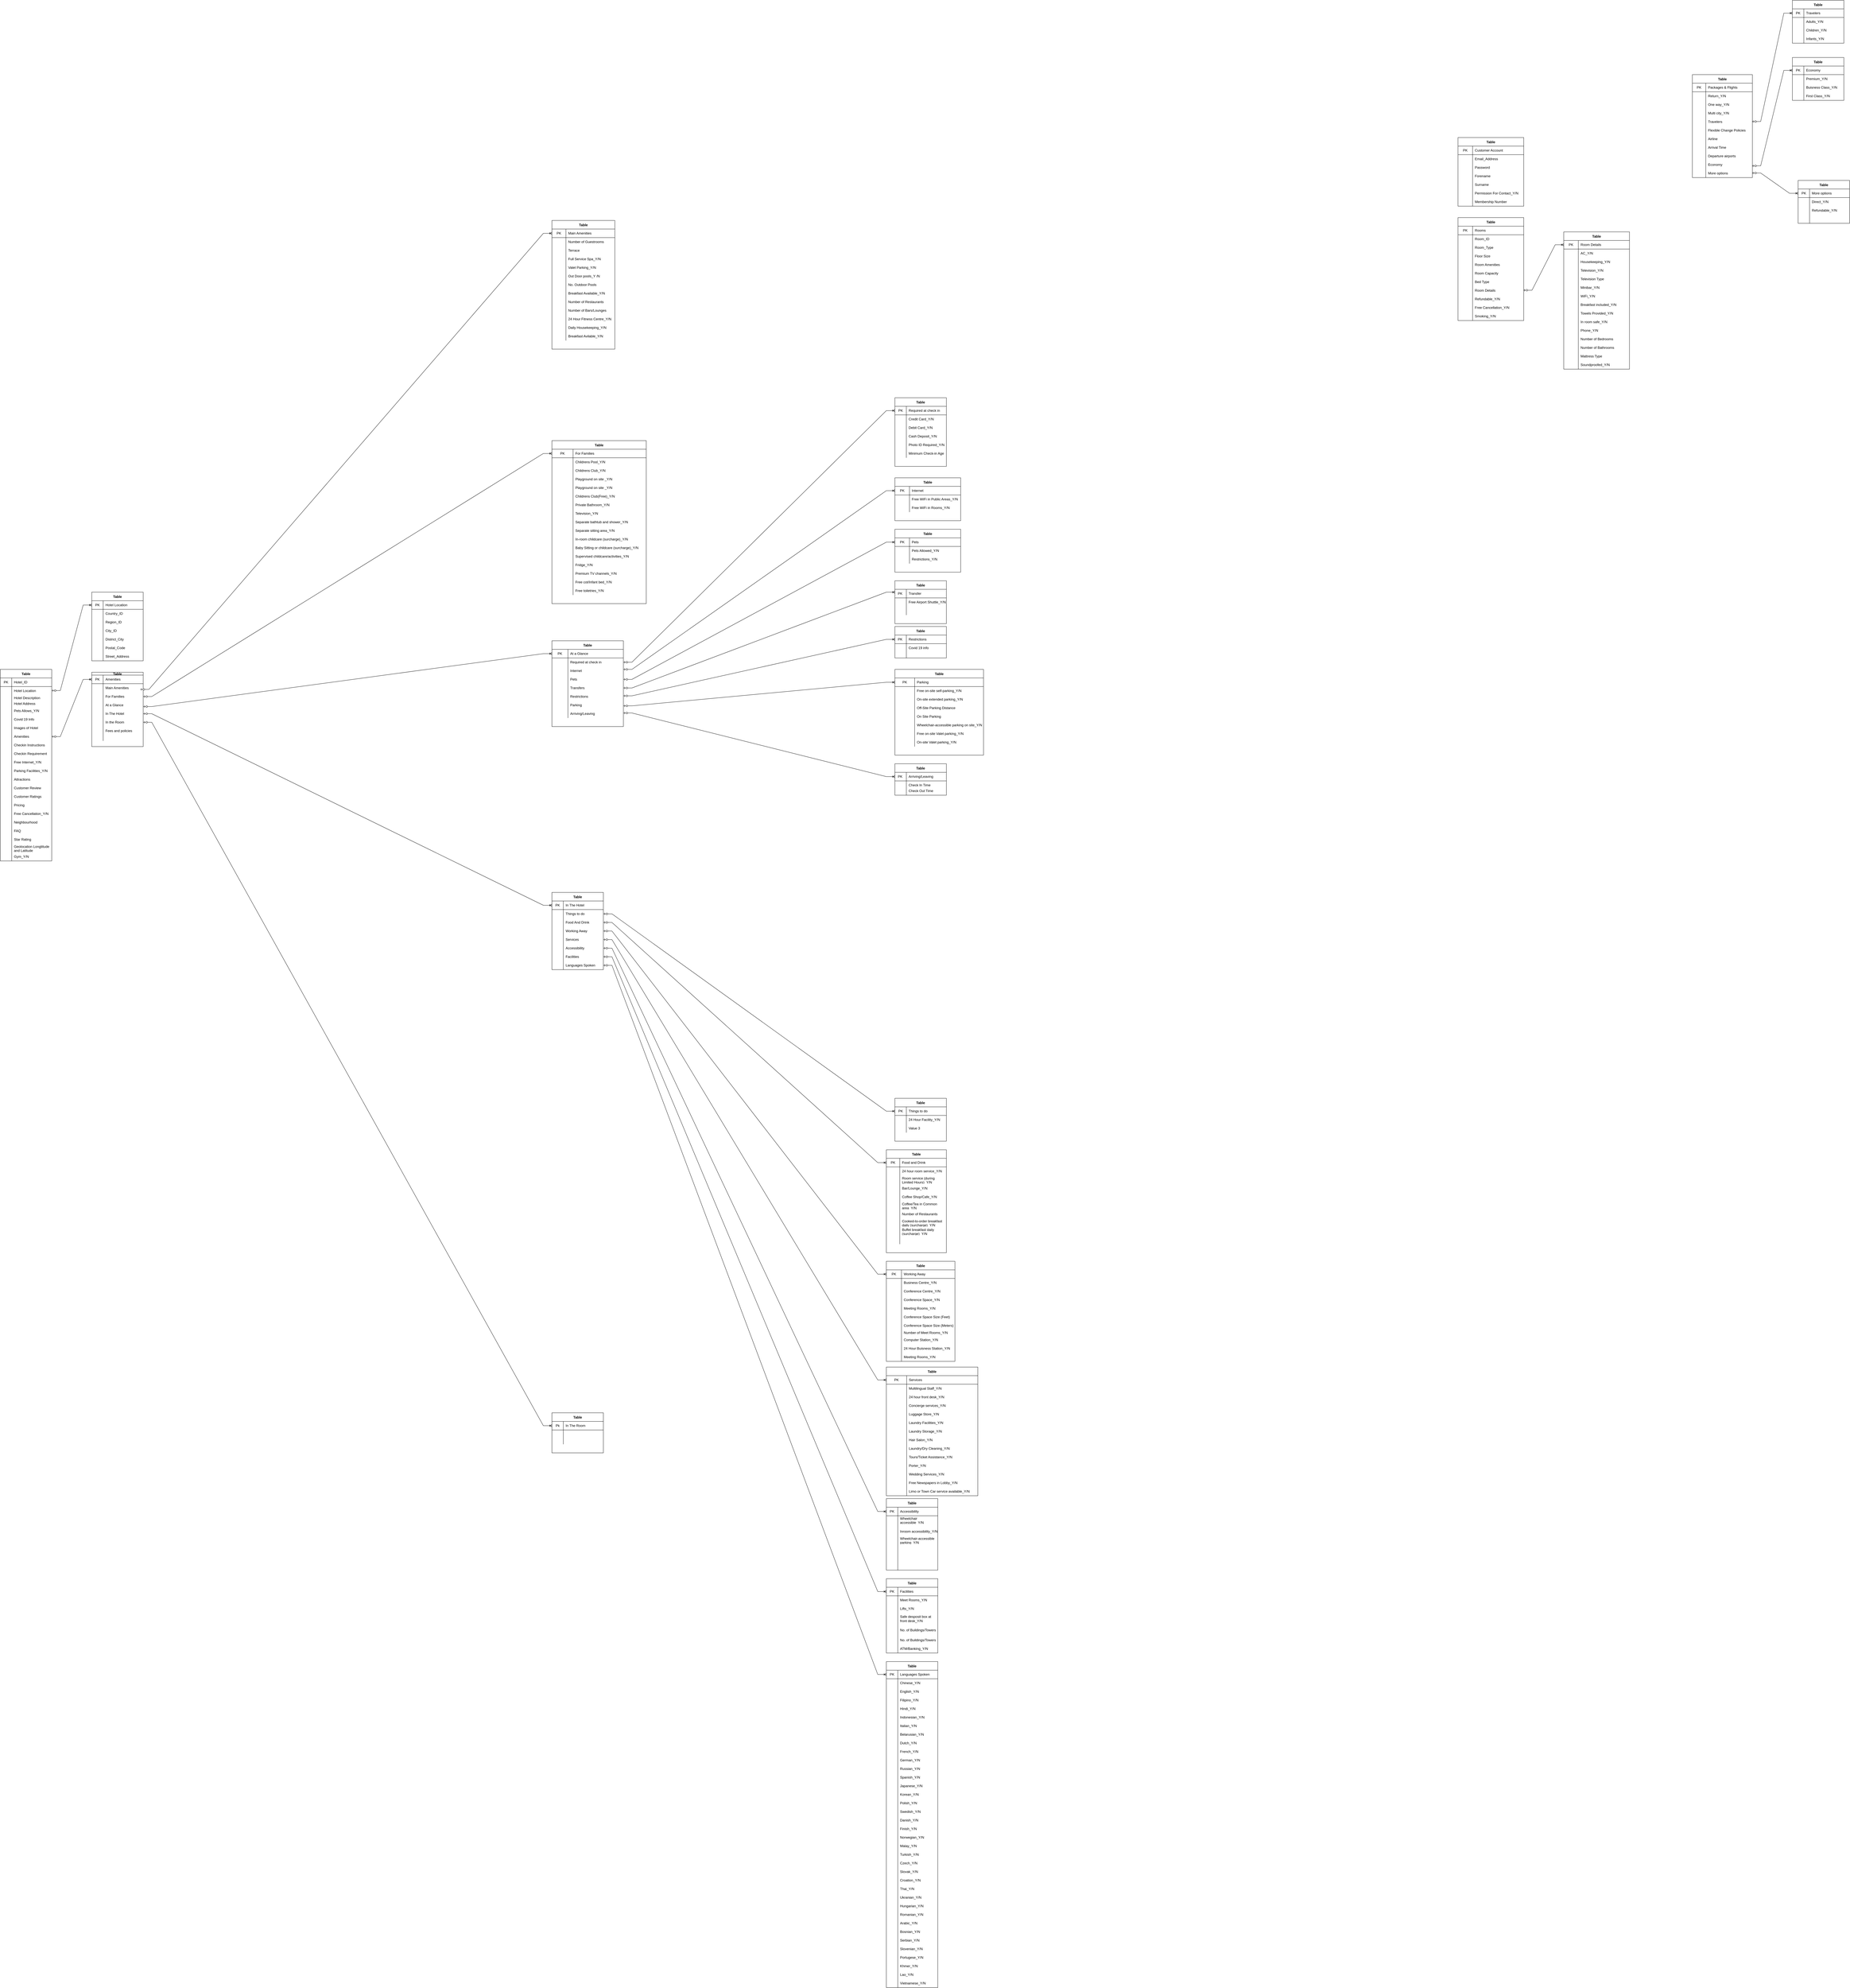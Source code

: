 <mxfile version="15.4.1" type="github"><diagram id="bI8kdkdzUov07thZFfsC" name="Page-1"><mxGraphModel dx="7110" dy="3970" grid="1" gridSize="10" guides="1" tooltips="1" connect="1" arrows="1" fold="1" page="1" pageScale="1" pageWidth="10000" pageHeight="10000" math="0" shadow="0"><root><mxCell id="0"/><mxCell id="1" parent="0"/><mxCell id="zHgCnjYV8D6FMuMfUaZq-1" value="Table" style="shape=table;startSize=30;container=1;collapsible=0;childLayout=tableLayout;fixedRows=1;rowLines=0;fontStyle=1;align=center;pointerEvents=1;" parent="1" vertex="1"><mxGeometry x="4730" y="3920" width="180" height="270" as="geometry"/></mxCell><mxCell id="zHgCnjYV8D6FMuMfUaZq-2" value="" style="shape=partialRectangle;html=1;whiteSpace=wrap;collapsible=0;dropTarget=0;pointerEvents=1;fillColor=none;top=0;left=0;bottom=1;right=0;points=[[0,0.5],[1,0.5]];portConstraint=eastwest;" parent="zHgCnjYV8D6FMuMfUaZq-1" vertex="1"><mxGeometry y="30" width="180" height="30" as="geometry"/></mxCell><mxCell id="zHgCnjYV8D6FMuMfUaZq-3" value="PK" style="shape=partialRectangle;html=1;whiteSpace=wrap;connectable=0;fillColor=none;top=0;left=0;bottom=0;right=0;overflow=hidden;pointerEvents=1;" parent="zHgCnjYV8D6FMuMfUaZq-2" vertex="1"><mxGeometry width="40" height="30" as="geometry"><mxRectangle width="40" height="30" as="alternateBounds"/></mxGeometry></mxCell><mxCell id="zHgCnjYV8D6FMuMfUaZq-4" value="In The Hotel" style="shape=partialRectangle;html=1;whiteSpace=wrap;connectable=0;fillColor=none;top=0;left=0;bottom=0;right=0;align=left;spacingLeft=6;overflow=hidden;pointerEvents=1;" parent="zHgCnjYV8D6FMuMfUaZq-2" vertex="1"><mxGeometry x="40" width="140" height="30" as="geometry"><mxRectangle width="140" height="30" as="alternateBounds"/></mxGeometry></mxCell><mxCell id="zHgCnjYV8D6FMuMfUaZq-5" value="" style="shape=partialRectangle;html=1;whiteSpace=wrap;collapsible=0;dropTarget=0;pointerEvents=1;fillColor=none;top=0;left=0;bottom=0;right=0;points=[[0,0.5],[1,0.5]];portConstraint=eastwest;" parent="zHgCnjYV8D6FMuMfUaZq-1" vertex="1"><mxGeometry y="60" width="180" height="30" as="geometry"/></mxCell><mxCell id="zHgCnjYV8D6FMuMfUaZq-6" value="" style="shape=partialRectangle;html=1;whiteSpace=wrap;connectable=0;fillColor=none;top=0;left=0;bottom=0;right=0;overflow=hidden;pointerEvents=1;" parent="zHgCnjYV8D6FMuMfUaZq-5" vertex="1"><mxGeometry width="40" height="30" as="geometry"><mxRectangle width="40" height="30" as="alternateBounds"/></mxGeometry></mxCell><mxCell id="zHgCnjYV8D6FMuMfUaZq-7" value="Things to do" style="shape=partialRectangle;html=1;whiteSpace=wrap;connectable=0;fillColor=none;top=0;left=0;bottom=0;right=0;align=left;spacingLeft=6;overflow=hidden;pointerEvents=1;" parent="zHgCnjYV8D6FMuMfUaZq-5" vertex="1"><mxGeometry x="40" width="140" height="30" as="geometry"><mxRectangle width="140" height="30" as="alternateBounds"/></mxGeometry></mxCell><mxCell id="zHgCnjYV8D6FMuMfUaZq-8" value="" style="shape=partialRectangle;html=1;whiteSpace=wrap;collapsible=0;dropTarget=0;pointerEvents=1;fillColor=none;top=0;left=0;bottom=0;right=0;points=[[0,0.5],[1,0.5]];portConstraint=eastwest;" parent="zHgCnjYV8D6FMuMfUaZq-1" vertex="1"><mxGeometry y="90" width="180" height="30" as="geometry"/></mxCell><mxCell id="zHgCnjYV8D6FMuMfUaZq-9" value="" style="shape=partialRectangle;html=1;whiteSpace=wrap;connectable=0;fillColor=none;top=0;left=0;bottom=0;right=0;overflow=hidden;pointerEvents=1;" parent="zHgCnjYV8D6FMuMfUaZq-8" vertex="1"><mxGeometry width="40" height="30" as="geometry"><mxRectangle width="40" height="30" as="alternateBounds"/></mxGeometry></mxCell><mxCell id="zHgCnjYV8D6FMuMfUaZq-10" value="Food And Drink" style="shape=partialRectangle;html=1;whiteSpace=wrap;connectable=0;fillColor=none;top=0;left=0;bottom=0;right=0;align=left;spacingLeft=6;overflow=hidden;pointerEvents=1;" parent="zHgCnjYV8D6FMuMfUaZq-8" vertex="1"><mxGeometry x="40" width="140" height="30" as="geometry"><mxRectangle width="140" height="30" as="alternateBounds"/></mxGeometry></mxCell><mxCell id="U0oyDa3Yp9xcNBn3F18M-1" value="" style="shape=partialRectangle;html=1;whiteSpace=wrap;collapsible=0;dropTarget=0;pointerEvents=1;fillColor=none;top=0;left=0;bottom=0;right=0;points=[[0,0.5],[1,0.5]];portConstraint=eastwest;" parent="zHgCnjYV8D6FMuMfUaZq-1" vertex="1"><mxGeometry y="120" width="180" height="30" as="geometry"/></mxCell><mxCell id="U0oyDa3Yp9xcNBn3F18M-2" value="" style="shape=partialRectangle;html=1;whiteSpace=wrap;connectable=0;fillColor=none;top=0;left=0;bottom=0;right=0;overflow=hidden;pointerEvents=1;" parent="U0oyDa3Yp9xcNBn3F18M-1" vertex="1"><mxGeometry width="40" height="30" as="geometry"><mxRectangle width="40" height="30" as="alternateBounds"/></mxGeometry></mxCell><mxCell id="U0oyDa3Yp9xcNBn3F18M-3" value="Working Away" style="shape=partialRectangle;html=1;whiteSpace=wrap;connectable=0;fillColor=none;top=0;left=0;bottom=0;right=0;align=left;spacingLeft=6;overflow=hidden;pointerEvents=1;" parent="U0oyDa3Yp9xcNBn3F18M-1" vertex="1"><mxGeometry x="40" width="140" height="30" as="geometry"><mxRectangle width="140" height="30" as="alternateBounds"/></mxGeometry></mxCell><mxCell id="U0oyDa3Yp9xcNBn3F18M-4" value="" style="shape=partialRectangle;html=1;whiteSpace=wrap;collapsible=0;dropTarget=0;pointerEvents=1;fillColor=none;top=0;left=0;bottom=0;right=0;points=[[0,0.5],[1,0.5]];portConstraint=eastwest;" parent="zHgCnjYV8D6FMuMfUaZq-1" vertex="1"><mxGeometry y="150" width="180" height="30" as="geometry"/></mxCell><mxCell id="U0oyDa3Yp9xcNBn3F18M-5" value="" style="shape=partialRectangle;html=1;whiteSpace=wrap;connectable=0;fillColor=none;top=0;left=0;bottom=0;right=0;overflow=hidden;pointerEvents=1;" parent="U0oyDa3Yp9xcNBn3F18M-4" vertex="1"><mxGeometry width="40" height="30" as="geometry"><mxRectangle width="40" height="30" as="alternateBounds"/></mxGeometry></mxCell><mxCell id="U0oyDa3Yp9xcNBn3F18M-6" value="Services" style="shape=partialRectangle;html=1;whiteSpace=wrap;connectable=0;fillColor=none;top=0;left=0;bottom=0;right=0;align=left;spacingLeft=6;overflow=hidden;pointerEvents=1;" parent="U0oyDa3Yp9xcNBn3F18M-4" vertex="1"><mxGeometry x="40" width="140" height="30" as="geometry"><mxRectangle width="140" height="30" as="alternateBounds"/></mxGeometry></mxCell><mxCell id="U0oyDa3Yp9xcNBn3F18M-7" value="" style="shape=partialRectangle;html=1;whiteSpace=wrap;collapsible=0;dropTarget=0;pointerEvents=1;fillColor=none;top=0;left=0;bottom=0;right=0;points=[[0,0.5],[1,0.5]];portConstraint=eastwest;" parent="zHgCnjYV8D6FMuMfUaZq-1" vertex="1"><mxGeometry y="180" width="180" height="30" as="geometry"/></mxCell><mxCell id="U0oyDa3Yp9xcNBn3F18M-8" value="" style="shape=partialRectangle;html=1;whiteSpace=wrap;connectable=0;fillColor=none;top=0;left=0;bottom=0;right=0;overflow=hidden;pointerEvents=1;" parent="U0oyDa3Yp9xcNBn3F18M-7" vertex="1"><mxGeometry width="40" height="30" as="geometry"><mxRectangle width="40" height="30" as="alternateBounds"/></mxGeometry></mxCell><mxCell id="U0oyDa3Yp9xcNBn3F18M-9" value="Accessibility" style="shape=partialRectangle;html=1;whiteSpace=wrap;connectable=0;fillColor=none;top=0;left=0;bottom=0;right=0;align=left;spacingLeft=6;overflow=hidden;pointerEvents=1;" parent="U0oyDa3Yp9xcNBn3F18M-7" vertex="1"><mxGeometry x="40" width="140" height="30" as="geometry"><mxRectangle width="140" height="30" as="alternateBounds"/></mxGeometry></mxCell><mxCell id="U0oyDa3Yp9xcNBn3F18M-10" value="" style="shape=partialRectangle;html=1;whiteSpace=wrap;collapsible=0;dropTarget=0;pointerEvents=1;fillColor=none;top=0;left=0;bottom=0;right=0;points=[[0,0.5],[1,0.5]];portConstraint=eastwest;" parent="zHgCnjYV8D6FMuMfUaZq-1" vertex="1"><mxGeometry y="210" width="180" height="30" as="geometry"/></mxCell><mxCell id="U0oyDa3Yp9xcNBn3F18M-11" value="" style="shape=partialRectangle;html=1;whiteSpace=wrap;connectable=0;fillColor=none;top=0;left=0;bottom=0;right=0;overflow=hidden;pointerEvents=1;" parent="U0oyDa3Yp9xcNBn3F18M-10" vertex="1"><mxGeometry width="40" height="30" as="geometry"><mxRectangle width="40" height="30" as="alternateBounds"/></mxGeometry></mxCell><mxCell id="U0oyDa3Yp9xcNBn3F18M-12" value="Facilities" style="shape=partialRectangle;html=1;whiteSpace=wrap;connectable=0;fillColor=none;top=0;left=0;bottom=0;right=0;align=left;spacingLeft=6;overflow=hidden;pointerEvents=1;" parent="U0oyDa3Yp9xcNBn3F18M-10" vertex="1"><mxGeometry x="40" width="140" height="30" as="geometry"><mxRectangle width="140" height="30" as="alternateBounds"/></mxGeometry></mxCell><mxCell id="U0oyDa3Yp9xcNBn3F18M-13" value="" style="shape=partialRectangle;html=1;whiteSpace=wrap;collapsible=0;dropTarget=0;pointerEvents=1;fillColor=none;top=0;left=0;bottom=0;right=0;points=[[0,0.5],[1,0.5]];portConstraint=eastwest;" parent="zHgCnjYV8D6FMuMfUaZq-1" vertex="1"><mxGeometry y="240" width="180" height="30" as="geometry"/></mxCell><mxCell id="U0oyDa3Yp9xcNBn3F18M-14" value="" style="shape=partialRectangle;html=1;whiteSpace=wrap;connectable=0;fillColor=none;top=0;left=0;bottom=0;right=0;overflow=hidden;pointerEvents=1;" parent="U0oyDa3Yp9xcNBn3F18M-13" vertex="1"><mxGeometry width="40" height="30" as="geometry"><mxRectangle width="40" height="30" as="alternateBounds"/></mxGeometry></mxCell><mxCell id="U0oyDa3Yp9xcNBn3F18M-15" value="Languages Spoken" style="shape=partialRectangle;html=1;whiteSpace=wrap;connectable=0;fillColor=none;top=0;left=0;bottom=0;right=0;align=left;spacingLeft=6;overflow=hidden;pointerEvents=1;" parent="U0oyDa3Yp9xcNBn3F18M-13" vertex="1"><mxGeometry x="40" width="140" height="30" as="geometry"><mxRectangle width="140" height="30" as="alternateBounds"/></mxGeometry></mxCell><mxCell id="zHgCnjYV8D6FMuMfUaZq-26" value="Table" style="shape=table;startSize=30;container=1;collapsible=0;childLayout=tableLayout;fixedRows=1;rowLines=0;fontStyle=1;align=center;pointerEvents=1;" parent="1" vertex="1"><mxGeometry x="5900" y="6610" width="180" height="1140" as="geometry"/></mxCell><mxCell id="zHgCnjYV8D6FMuMfUaZq-27" value="" style="shape=partialRectangle;html=1;whiteSpace=wrap;collapsible=0;dropTarget=0;pointerEvents=1;fillColor=none;top=0;left=0;bottom=1;right=0;points=[[0,0.5],[1,0.5]];portConstraint=eastwest;" parent="zHgCnjYV8D6FMuMfUaZq-26" vertex="1"><mxGeometry y="30" width="180" height="30" as="geometry"/></mxCell><mxCell id="zHgCnjYV8D6FMuMfUaZq-28" value="PK" style="shape=partialRectangle;html=1;whiteSpace=wrap;connectable=0;fillColor=none;top=0;left=0;bottom=0;right=0;overflow=hidden;pointerEvents=1;" parent="zHgCnjYV8D6FMuMfUaZq-27" vertex="1"><mxGeometry width="40" height="30" as="geometry"><mxRectangle width="40" height="30" as="alternateBounds"/></mxGeometry></mxCell><mxCell id="zHgCnjYV8D6FMuMfUaZq-29" value="Languages Spoken" style="shape=partialRectangle;html=1;whiteSpace=wrap;connectable=0;fillColor=none;top=0;left=0;bottom=0;right=0;align=left;spacingLeft=6;overflow=hidden;pointerEvents=1;" parent="zHgCnjYV8D6FMuMfUaZq-27" vertex="1"><mxGeometry x="40" width="140" height="30" as="geometry"><mxRectangle width="140" height="30" as="alternateBounds"/></mxGeometry></mxCell><mxCell id="zHgCnjYV8D6FMuMfUaZq-30" value="" style="shape=partialRectangle;html=1;whiteSpace=wrap;collapsible=0;dropTarget=0;pointerEvents=1;fillColor=none;top=0;left=0;bottom=0;right=0;points=[[0,0.5],[1,0.5]];portConstraint=eastwest;" parent="zHgCnjYV8D6FMuMfUaZq-26" vertex="1"><mxGeometry y="60" width="180" height="30" as="geometry"/></mxCell><mxCell id="zHgCnjYV8D6FMuMfUaZq-31" value="" style="shape=partialRectangle;html=1;whiteSpace=wrap;connectable=0;fillColor=none;top=0;left=0;bottom=0;right=0;overflow=hidden;pointerEvents=1;" parent="zHgCnjYV8D6FMuMfUaZq-30" vertex="1"><mxGeometry width="40" height="30" as="geometry"><mxRectangle width="40" height="30" as="alternateBounds"/></mxGeometry></mxCell><mxCell id="zHgCnjYV8D6FMuMfUaZq-32" value="Chinese_Y/N" style="shape=partialRectangle;html=1;whiteSpace=wrap;connectable=0;fillColor=none;top=0;left=0;bottom=0;right=0;align=left;spacingLeft=6;overflow=hidden;pointerEvents=1;" parent="zHgCnjYV8D6FMuMfUaZq-30" vertex="1"><mxGeometry x="40" width="140" height="30" as="geometry"><mxRectangle width="140" height="30" as="alternateBounds"/></mxGeometry></mxCell><mxCell id="zHgCnjYV8D6FMuMfUaZq-33" value="" style="shape=partialRectangle;html=1;whiteSpace=wrap;collapsible=0;dropTarget=0;pointerEvents=1;fillColor=none;top=0;left=0;bottom=0;right=0;points=[[0,0.5],[1,0.5]];portConstraint=eastwest;" parent="zHgCnjYV8D6FMuMfUaZq-26" vertex="1"><mxGeometry y="90" width="180" height="30" as="geometry"/></mxCell><mxCell id="zHgCnjYV8D6FMuMfUaZq-34" value="" style="shape=partialRectangle;html=1;whiteSpace=wrap;connectable=0;fillColor=none;top=0;left=0;bottom=0;right=0;overflow=hidden;pointerEvents=1;" parent="zHgCnjYV8D6FMuMfUaZq-33" vertex="1"><mxGeometry width="40" height="30" as="geometry"><mxRectangle width="40" height="30" as="alternateBounds"/></mxGeometry></mxCell><mxCell id="zHgCnjYV8D6FMuMfUaZq-35" value="English_Y/N" style="shape=partialRectangle;html=1;whiteSpace=wrap;connectable=0;fillColor=none;top=0;left=0;bottom=0;right=0;align=left;spacingLeft=6;overflow=hidden;pointerEvents=1;" parent="zHgCnjYV8D6FMuMfUaZq-33" vertex="1"><mxGeometry x="40" width="140" height="30" as="geometry"><mxRectangle width="140" height="30" as="alternateBounds"/></mxGeometry></mxCell><mxCell id="zHgCnjYV8D6FMuMfUaZq-36" value="" style="shape=partialRectangle;html=1;whiteSpace=wrap;collapsible=0;dropTarget=0;pointerEvents=1;fillColor=none;top=0;left=0;bottom=0;right=0;points=[[0,0.5],[1,0.5]];portConstraint=eastwest;" parent="zHgCnjYV8D6FMuMfUaZq-26" vertex="1"><mxGeometry y="120" width="180" height="30" as="geometry"/></mxCell><mxCell id="zHgCnjYV8D6FMuMfUaZq-37" value="" style="shape=partialRectangle;html=1;whiteSpace=wrap;connectable=0;fillColor=none;top=0;left=0;bottom=0;right=0;overflow=hidden;pointerEvents=1;" parent="zHgCnjYV8D6FMuMfUaZq-36" vertex="1"><mxGeometry width="40" height="30" as="geometry"><mxRectangle width="40" height="30" as="alternateBounds"/></mxGeometry></mxCell><mxCell id="zHgCnjYV8D6FMuMfUaZq-38" value="Filipino_Y/N" style="shape=partialRectangle;html=1;whiteSpace=wrap;connectable=0;fillColor=none;top=0;left=0;bottom=0;right=0;align=left;spacingLeft=6;overflow=hidden;pointerEvents=1;" parent="zHgCnjYV8D6FMuMfUaZq-36" vertex="1"><mxGeometry x="40" width="140" height="30" as="geometry"><mxRectangle width="140" height="30" as="alternateBounds"/></mxGeometry></mxCell><mxCell id="zHgCnjYV8D6FMuMfUaZq-39" value="" style="shape=partialRectangle;html=1;whiteSpace=wrap;collapsible=0;dropTarget=0;pointerEvents=1;fillColor=none;top=0;left=0;bottom=0;right=0;points=[[0,0.5],[1,0.5]];portConstraint=eastwest;" parent="zHgCnjYV8D6FMuMfUaZq-26" vertex="1"><mxGeometry y="150" width="180" height="30" as="geometry"/></mxCell><mxCell id="zHgCnjYV8D6FMuMfUaZq-40" value="" style="shape=partialRectangle;html=1;whiteSpace=wrap;connectable=0;fillColor=none;top=0;left=0;bottom=0;right=0;overflow=hidden;pointerEvents=1;" parent="zHgCnjYV8D6FMuMfUaZq-39" vertex="1"><mxGeometry width="40" height="30" as="geometry"><mxRectangle width="40" height="30" as="alternateBounds"/></mxGeometry></mxCell><mxCell id="zHgCnjYV8D6FMuMfUaZq-41" value="Hindi_Y/N" style="shape=partialRectangle;html=1;whiteSpace=wrap;connectable=0;fillColor=none;top=0;left=0;bottom=0;right=0;align=left;spacingLeft=6;overflow=hidden;pointerEvents=1;" parent="zHgCnjYV8D6FMuMfUaZq-39" vertex="1"><mxGeometry x="40" width="140" height="30" as="geometry"><mxRectangle width="140" height="30" as="alternateBounds"/></mxGeometry></mxCell><mxCell id="zHgCnjYV8D6FMuMfUaZq-42" value="" style="shape=partialRectangle;html=1;whiteSpace=wrap;collapsible=0;dropTarget=0;pointerEvents=1;fillColor=none;top=0;left=0;bottom=0;right=0;points=[[0,0.5],[1,0.5]];portConstraint=eastwest;" parent="zHgCnjYV8D6FMuMfUaZq-26" vertex="1"><mxGeometry y="180" width="180" height="30" as="geometry"/></mxCell><mxCell id="zHgCnjYV8D6FMuMfUaZq-43" value="" style="shape=partialRectangle;html=1;whiteSpace=wrap;connectable=0;fillColor=none;top=0;left=0;bottom=0;right=0;overflow=hidden;pointerEvents=1;" parent="zHgCnjYV8D6FMuMfUaZq-42" vertex="1"><mxGeometry width="40" height="30" as="geometry"><mxRectangle width="40" height="30" as="alternateBounds"/></mxGeometry></mxCell><mxCell id="zHgCnjYV8D6FMuMfUaZq-44" value="Indonesian_Y/N" style="shape=partialRectangle;html=1;whiteSpace=wrap;connectable=0;fillColor=none;top=0;left=0;bottom=0;right=0;align=left;spacingLeft=6;overflow=hidden;pointerEvents=1;" parent="zHgCnjYV8D6FMuMfUaZq-42" vertex="1"><mxGeometry x="40" width="140" height="30" as="geometry"><mxRectangle width="140" height="30" as="alternateBounds"/></mxGeometry></mxCell><mxCell id="zHgCnjYV8D6FMuMfUaZq-45" value="" style="shape=partialRectangle;html=1;whiteSpace=wrap;collapsible=0;dropTarget=0;pointerEvents=1;fillColor=none;top=0;left=0;bottom=0;right=0;points=[[0,0.5],[1,0.5]];portConstraint=eastwest;" parent="zHgCnjYV8D6FMuMfUaZq-26" vertex="1"><mxGeometry y="210" width="180" height="30" as="geometry"/></mxCell><mxCell id="zHgCnjYV8D6FMuMfUaZq-46" value="" style="shape=partialRectangle;html=1;whiteSpace=wrap;connectable=0;fillColor=none;top=0;left=0;bottom=0;right=0;overflow=hidden;pointerEvents=1;" parent="zHgCnjYV8D6FMuMfUaZq-45" vertex="1"><mxGeometry width="40" height="30" as="geometry"><mxRectangle width="40" height="30" as="alternateBounds"/></mxGeometry></mxCell><mxCell id="zHgCnjYV8D6FMuMfUaZq-47" value="Italian_Y/N" style="shape=partialRectangle;html=1;whiteSpace=wrap;connectable=0;fillColor=none;top=0;left=0;bottom=0;right=0;align=left;spacingLeft=6;overflow=hidden;pointerEvents=1;" parent="zHgCnjYV8D6FMuMfUaZq-45" vertex="1"><mxGeometry x="40" width="140" height="30" as="geometry"><mxRectangle width="140" height="30" as="alternateBounds"/></mxGeometry></mxCell><mxCell id="zHgCnjYV8D6FMuMfUaZq-48" value="" style="shape=partialRectangle;html=1;whiteSpace=wrap;collapsible=0;dropTarget=0;pointerEvents=1;fillColor=none;top=0;left=0;bottom=0;right=0;points=[[0,0.5],[1,0.5]];portConstraint=eastwest;" parent="zHgCnjYV8D6FMuMfUaZq-26" vertex="1"><mxGeometry y="240" width="180" height="30" as="geometry"/></mxCell><mxCell id="zHgCnjYV8D6FMuMfUaZq-49" value="" style="shape=partialRectangle;html=1;whiteSpace=wrap;connectable=0;fillColor=none;top=0;left=0;bottom=0;right=0;overflow=hidden;pointerEvents=1;" parent="zHgCnjYV8D6FMuMfUaZq-48" vertex="1"><mxGeometry width="40" height="30" as="geometry"><mxRectangle width="40" height="30" as="alternateBounds"/></mxGeometry></mxCell><mxCell id="zHgCnjYV8D6FMuMfUaZq-50" value="Belarusian_Y/N" style="shape=partialRectangle;html=1;whiteSpace=wrap;connectable=0;fillColor=none;top=0;left=0;bottom=0;right=0;align=left;spacingLeft=6;overflow=hidden;pointerEvents=1;" parent="zHgCnjYV8D6FMuMfUaZq-48" vertex="1"><mxGeometry x="40" width="140" height="30" as="geometry"><mxRectangle width="140" height="30" as="alternateBounds"/></mxGeometry></mxCell><mxCell id="zHgCnjYV8D6FMuMfUaZq-51" value="" style="shape=partialRectangle;html=1;whiteSpace=wrap;collapsible=0;dropTarget=0;pointerEvents=1;fillColor=none;top=0;left=0;bottom=0;right=0;points=[[0,0.5],[1,0.5]];portConstraint=eastwest;" parent="zHgCnjYV8D6FMuMfUaZq-26" vertex="1"><mxGeometry y="270" width="180" height="30" as="geometry"/></mxCell><mxCell id="zHgCnjYV8D6FMuMfUaZq-52" value="" style="shape=partialRectangle;html=1;whiteSpace=wrap;connectable=0;fillColor=none;top=0;left=0;bottom=0;right=0;overflow=hidden;pointerEvents=1;" parent="zHgCnjYV8D6FMuMfUaZq-51" vertex="1"><mxGeometry width="40" height="30" as="geometry"><mxRectangle width="40" height="30" as="alternateBounds"/></mxGeometry></mxCell><mxCell id="zHgCnjYV8D6FMuMfUaZq-53" value="Dutch_Y/N" style="shape=partialRectangle;html=1;whiteSpace=wrap;connectable=0;fillColor=none;top=0;left=0;bottom=0;right=0;align=left;spacingLeft=6;overflow=hidden;pointerEvents=1;" parent="zHgCnjYV8D6FMuMfUaZq-51" vertex="1"><mxGeometry x="40" width="140" height="30" as="geometry"><mxRectangle width="140" height="30" as="alternateBounds"/></mxGeometry></mxCell><mxCell id="zHgCnjYV8D6FMuMfUaZq-58" value="" style="shape=partialRectangle;html=1;whiteSpace=wrap;collapsible=0;dropTarget=0;pointerEvents=1;fillColor=none;top=0;left=0;bottom=0;right=0;points=[[0,0.5],[1,0.5]];portConstraint=eastwest;" parent="zHgCnjYV8D6FMuMfUaZq-26" vertex="1"><mxGeometry y="300" width="180" height="30" as="geometry"/></mxCell><mxCell id="zHgCnjYV8D6FMuMfUaZq-59" value="" style="shape=partialRectangle;html=1;whiteSpace=wrap;connectable=0;fillColor=none;top=0;left=0;bottom=0;right=0;overflow=hidden;pointerEvents=1;" parent="zHgCnjYV8D6FMuMfUaZq-58" vertex="1"><mxGeometry width="40" height="30" as="geometry"><mxRectangle width="40" height="30" as="alternateBounds"/></mxGeometry></mxCell><mxCell id="zHgCnjYV8D6FMuMfUaZq-60" value="French_Y/N" style="shape=partialRectangle;html=1;whiteSpace=wrap;connectable=0;fillColor=none;top=0;left=0;bottom=0;right=0;align=left;spacingLeft=6;overflow=hidden;pointerEvents=1;" parent="zHgCnjYV8D6FMuMfUaZq-58" vertex="1"><mxGeometry x="40" width="140" height="30" as="geometry"><mxRectangle width="140" height="30" as="alternateBounds"/></mxGeometry></mxCell><mxCell id="zHgCnjYV8D6FMuMfUaZq-61" value="" style="shape=partialRectangle;html=1;whiteSpace=wrap;collapsible=0;dropTarget=0;pointerEvents=1;fillColor=none;top=0;left=0;bottom=0;right=0;points=[[0,0.5],[1,0.5]];portConstraint=eastwest;" parent="zHgCnjYV8D6FMuMfUaZq-26" vertex="1"><mxGeometry y="330" width="180" height="30" as="geometry"/></mxCell><mxCell id="zHgCnjYV8D6FMuMfUaZq-62" value="" style="shape=partialRectangle;html=1;whiteSpace=wrap;connectable=0;fillColor=none;top=0;left=0;bottom=0;right=0;overflow=hidden;pointerEvents=1;" parent="zHgCnjYV8D6FMuMfUaZq-61" vertex="1"><mxGeometry width="40" height="30" as="geometry"><mxRectangle width="40" height="30" as="alternateBounds"/></mxGeometry></mxCell><mxCell id="zHgCnjYV8D6FMuMfUaZq-63" value="German_Y/N" style="shape=partialRectangle;html=1;whiteSpace=wrap;connectable=0;fillColor=none;top=0;left=0;bottom=0;right=0;align=left;spacingLeft=6;overflow=hidden;pointerEvents=1;" parent="zHgCnjYV8D6FMuMfUaZq-61" vertex="1"><mxGeometry x="40" width="140" height="30" as="geometry"><mxRectangle width="140" height="30" as="alternateBounds"/></mxGeometry></mxCell><mxCell id="zHgCnjYV8D6FMuMfUaZq-64" value="" style="shape=partialRectangle;html=1;whiteSpace=wrap;collapsible=0;dropTarget=0;pointerEvents=1;fillColor=none;top=0;left=0;bottom=0;right=0;points=[[0,0.5],[1,0.5]];portConstraint=eastwest;" parent="zHgCnjYV8D6FMuMfUaZq-26" vertex="1"><mxGeometry y="360" width="180" height="30" as="geometry"/></mxCell><mxCell id="zHgCnjYV8D6FMuMfUaZq-65" value="" style="shape=partialRectangle;html=1;whiteSpace=wrap;connectable=0;fillColor=none;top=0;left=0;bottom=0;right=0;overflow=hidden;pointerEvents=1;" parent="zHgCnjYV8D6FMuMfUaZq-64" vertex="1"><mxGeometry width="40" height="30" as="geometry"><mxRectangle width="40" height="30" as="alternateBounds"/></mxGeometry></mxCell><mxCell id="zHgCnjYV8D6FMuMfUaZq-66" value="Russian_Y/N" style="shape=partialRectangle;html=1;whiteSpace=wrap;connectable=0;fillColor=none;top=0;left=0;bottom=0;right=0;align=left;spacingLeft=6;overflow=hidden;pointerEvents=1;" parent="zHgCnjYV8D6FMuMfUaZq-64" vertex="1"><mxGeometry x="40" width="140" height="30" as="geometry"><mxRectangle width="140" height="30" as="alternateBounds"/></mxGeometry></mxCell><mxCell id="zHgCnjYV8D6FMuMfUaZq-67" value="" style="shape=partialRectangle;html=1;whiteSpace=wrap;collapsible=0;dropTarget=0;pointerEvents=1;fillColor=none;top=0;left=0;bottom=0;right=0;points=[[0,0.5],[1,0.5]];portConstraint=eastwest;" parent="zHgCnjYV8D6FMuMfUaZq-26" vertex="1"><mxGeometry y="390" width="180" height="30" as="geometry"/></mxCell><mxCell id="zHgCnjYV8D6FMuMfUaZq-68" value="" style="shape=partialRectangle;html=1;whiteSpace=wrap;connectable=0;fillColor=none;top=0;left=0;bottom=0;right=0;overflow=hidden;pointerEvents=1;" parent="zHgCnjYV8D6FMuMfUaZq-67" vertex="1"><mxGeometry width="40" height="30" as="geometry"><mxRectangle width="40" height="30" as="alternateBounds"/></mxGeometry></mxCell><mxCell id="zHgCnjYV8D6FMuMfUaZq-69" value="Spanish_Y/N" style="shape=partialRectangle;html=1;whiteSpace=wrap;connectable=0;fillColor=none;top=0;left=0;bottom=0;right=0;align=left;spacingLeft=6;overflow=hidden;pointerEvents=1;" parent="zHgCnjYV8D6FMuMfUaZq-67" vertex="1"><mxGeometry x="40" width="140" height="30" as="geometry"><mxRectangle width="140" height="30" as="alternateBounds"/></mxGeometry></mxCell><mxCell id="zHgCnjYV8D6FMuMfUaZq-70" value="" style="shape=partialRectangle;html=1;whiteSpace=wrap;collapsible=0;dropTarget=0;pointerEvents=1;fillColor=none;top=0;left=0;bottom=0;right=0;points=[[0,0.5],[1,0.5]];portConstraint=eastwest;" parent="zHgCnjYV8D6FMuMfUaZq-26" vertex="1"><mxGeometry y="420" width="180" height="30" as="geometry"/></mxCell><mxCell id="zHgCnjYV8D6FMuMfUaZq-71" value="" style="shape=partialRectangle;html=1;whiteSpace=wrap;connectable=0;fillColor=none;top=0;left=0;bottom=0;right=0;overflow=hidden;pointerEvents=1;" parent="zHgCnjYV8D6FMuMfUaZq-70" vertex="1"><mxGeometry width="40" height="30" as="geometry"><mxRectangle width="40" height="30" as="alternateBounds"/></mxGeometry></mxCell><mxCell id="zHgCnjYV8D6FMuMfUaZq-72" value="Japanese_Y/N" style="shape=partialRectangle;html=1;whiteSpace=wrap;connectable=0;fillColor=none;top=0;left=0;bottom=0;right=0;align=left;spacingLeft=6;overflow=hidden;pointerEvents=1;" parent="zHgCnjYV8D6FMuMfUaZq-70" vertex="1"><mxGeometry x="40" width="140" height="30" as="geometry"><mxRectangle width="140" height="30" as="alternateBounds"/></mxGeometry></mxCell><mxCell id="zHgCnjYV8D6FMuMfUaZq-73" value="" style="shape=partialRectangle;html=1;whiteSpace=wrap;collapsible=0;dropTarget=0;pointerEvents=1;fillColor=none;top=0;left=0;bottom=0;right=0;points=[[0,0.5],[1,0.5]];portConstraint=eastwest;" parent="zHgCnjYV8D6FMuMfUaZq-26" vertex="1"><mxGeometry y="450" width="180" height="30" as="geometry"/></mxCell><mxCell id="zHgCnjYV8D6FMuMfUaZq-74" value="" style="shape=partialRectangle;html=1;whiteSpace=wrap;connectable=0;fillColor=none;top=0;left=0;bottom=0;right=0;overflow=hidden;pointerEvents=1;" parent="zHgCnjYV8D6FMuMfUaZq-73" vertex="1"><mxGeometry width="40" height="30" as="geometry"><mxRectangle width="40" height="30" as="alternateBounds"/></mxGeometry></mxCell><mxCell id="zHgCnjYV8D6FMuMfUaZq-75" value="Korean_Y/N" style="shape=partialRectangle;html=1;whiteSpace=wrap;connectable=0;fillColor=none;top=0;left=0;bottom=0;right=0;align=left;spacingLeft=6;overflow=hidden;pointerEvents=1;" parent="zHgCnjYV8D6FMuMfUaZq-73" vertex="1"><mxGeometry x="40" width="140" height="30" as="geometry"><mxRectangle width="140" height="30" as="alternateBounds"/></mxGeometry></mxCell><mxCell id="zHgCnjYV8D6FMuMfUaZq-76" value="" style="shape=partialRectangle;html=1;whiteSpace=wrap;collapsible=0;dropTarget=0;pointerEvents=1;fillColor=none;top=0;left=0;bottom=0;right=0;points=[[0,0.5],[1,0.5]];portConstraint=eastwest;" parent="zHgCnjYV8D6FMuMfUaZq-26" vertex="1"><mxGeometry y="480" width="180" height="30" as="geometry"/></mxCell><mxCell id="zHgCnjYV8D6FMuMfUaZq-77" value="" style="shape=partialRectangle;html=1;whiteSpace=wrap;connectable=0;fillColor=none;top=0;left=0;bottom=0;right=0;overflow=hidden;pointerEvents=1;" parent="zHgCnjYV8D6FMuMfUaZq-76" vertex="1"><mxGeometry width="40" height="30" as="geometry"><mxRectangle width="40" height="30" as="alternateBounds"/></mxGeometry></mxCell><mxCell id="zHgCnjYV8D6FMuMfUaZq-78" value="Polish_Y/N" style="shape=partialRectangle;html=1;whiteSpace=wrap;connectable=0;fillColor=none;top=0;left=0;bottom=0;right=0;align=left;spacingLeft=6;overflow=hidden;pointerEvents=1;" parent="zHgCnjYV8D6FMuMfUaZq-76" vertex="1"><mxGeometry x="40" width="140" height="30" as="geometry"><mxRectangle width="140" height="30" as="alternateBounds"/></mxGeometry></mxCell><mxCell id="zHgCnjYV8D6FMuMfUaZq-79" value="" style="shape=partialRectangle;html=1;whiteSpace=wrap;collapsible=0;dropTarget=0;pointerEvents=1;fillColor=none;top=0;left=0;bottom=0;right=0;points=[[0,0.5],[1,0.5]];portConstraint=eastwest;" parent="zHgCnjYV8D6FMuMfUaZq-26" vertex="1"><mxGeometry y="510" width="180" height="30" as="geometry"/></mxCell><mxCell id="zHgCnjYV8D6FMuMfUaZq-80" value="" style="shape=partialRectangle;html=1;whiteSpace=wrap;connectable=0;fillColor=none;top=0;left=0;bottom=0;right=0;overflow=hidden;pointerEvents=1;" parent="zHgCnjYV8D6FMuMfUaZq-79" vertex="1"><mxGeometry width="40" height="30" as="geometry"><mxRectangle width="40" height="30" as="alternateBounds"/></mxGeometry></mxCell><mxCell id="zHgCnjYV8D6FMuMfUaZq-81" value="Swedish_Y/N" style="shape=partialRectangle;html=1;whiteSpace=wrap;connectable=0;fillColor=none;top=0;left=0;bottom=0;right=0;align=left;spacingLeft=6;overflow=hidden;pointerEvents=1;" parent="zHgCnjYV8D6FMuMfUaZq-79" vertex="1"><mxGeometry x="40" width="140" height="30" as="geometry"><mxRectangle width="140" height="30" as="alternateBounds"/></mxGeometry></mxCell><mxCell id="zHgCnjYV8D6FMuMfUaZq-82" value="" style="shape=partialRectangle;html=1;whiteSpace=wrap;collapsible=0;dropTarget=0;pointerEvents=1;fillColor=none;top=0;left=0;bottom=0;right=0;points=[[0,0.5],[1,0.5]];portConstraint=eastwest;" parent="zHgCnjYV8D6FMuMfUaZq-26" vertex="1"><mxGeometry y="540" width="180" height="30" as="geometry"/></mxCell><mxCell id="zHgCnjYV8D6FMuMfUaZq-83" value="" style="shape=partialRectangle;html=1;whiteSpace=wrap;connectable=0;fillColor=none;top=0;left=0;bottom=0;right=0;overflow=hidden;pointerEvents=1;" parent="zHgCnjYV8D6FMuMfUaZq-82" vertex="1"><mxGeometry width="40" height="30" as="geometry"><mxRectangle width="40" height="30" as="alternateBounds"/></mxGeometry></mxCell><mxCell id="zHgCnjYV8D6FMuMfUaZq-84" value="Danish_Y/N" style="shape=partialRectangle;html=1;whiteSpace=wrap;connectable=0;fillColor=none;top=0;left=0;bottom=0;right=0;align=left;spacingLeft=6;overflow=hidden;pointerEvents=1;" parent="zHgCnjYV8D6FMuMfUaZq-82" vertex="1"><mxGeometry x="40" width="140" height="30" as="geometry"><mxRectangle width="140" height="30" as="alternateBounds"/></mxGeometry></mxCell><mxCell id="zHgCnjYV8D6FMuMfUaZq-85" value="" style="shape=partialRectangle;html=1;whiteSpace=wrap;collapsible=0;dropTarget=0;pointerEvents=1;fillColor=none;top=0;left=0;bottom=0;right=0;points=[[0,0.5],[1,0.5]];portConstraint=eastwest;" parent="zHgCnjYV8D6FMuMfUaZq-26" vertex="1"><mxGeometry y="570" width="180" height="30" as="geometry"/></mxCell><mxCell id="zHgCnjYV8D6FMuMfUaZq-86" value="" style="shape=partialRectangle;html=1;whiteSpace=wrap;connectable=0;fillColor=none;top=0;left=0;bottom=0;right=0;overflow=hidden;pointerEvents=1;" parent="zHgCnjYV8D6FMuMfUaZq-85" vertex="1"><mxGeometry width="40" height="30" as="geometry"><mxRectangle width="40" height="30" as="alternateBounds"/></mxGeometry></mxCell><mxCell id="zHgCnjYV8D6FMuMfUaZq-87" value="Finish_Y/N" style="shape=partialRectangle;html=1;whiteSpace=wrap;connectable=0;fillColor=none;top=0;left=0;bottom=0;right=0;align=left;spacingLeft=6;overflow=hidden;pointerEvents=1;" parent="zHgCnjYV8D6FMuMfUaZq-85" vertex="1"><mxGeometry x="40" width="140" height="30" as="geometry"><mxRectangle width="140" height="30" as="alternateBounds"/></mxGeometry></mxCell><mxCell id="zHgCnjYV8D6FMuMfUaZq-88" value="" style="shape=partialRectangle;html=1;whiteSpace=wrap;collapsible=0;dropTarget=0;pointerEvents=1;fillColor=none;top=0;left=0;bottom=0;right=0;points=[[0,0.5],[1,0.5]];portConstraint=eastwest;" parent="zHgCnjYV8D6FMuMfUaZq-26" vertex="1"><mxGeometry y="600" width="180" height="30" as="geometry"/></mxCell><mxCell id="zHgCnjYV8D6FMuMfUaZq-89" value="" style="shape=partialRectangle;html=1;whiteSpace=wrap;connectable=0;fillColor=none;top=0;left=0;bottom=0;right=0;overflow=hidden;pointerEvents=1;" parent="zHgCnjYV8D6FMuMfUaZq-88" vertex="1"><mxGeometry width="40" height="30" as="geometry"><mxRectangle width="40" height="30" as="alternateBounds"/></mxGeometry></mxCell><mxCell id="zHgCnjYV8D6FMuMfUaZq-90" value="Norwegian_Y/N" style="shape=partialRectangle;html=1;whiteSpace=wrap;connectable=0;fillColor=none;top=0;left=0;bottom=0;right=0;align=left;spacingLeft=6;overflow=hidden;pointerEvents=1;" parent="zHgCnjYV8D6FMuMfUaZq-88" vertex="1"><mxGeometry x="40" width="140" height="30" as="geometry"><mxRectangle width="140" height="30" as="alternateBounds"/></mxGeometry></mxCell><mxCell id="zHgCnjYV8D6FMuMfUaZq-91" value="" style="shape=partialRectangle;html=1;whiteSpace=wrap;collapsible=0;dropTarget=0;pointerEvents=1;fillColor=none;top=0;left=0;bottom=0;right=0;points=[[0,0.5],[1,0.5]];portConstraint=eastwest;" parent="zHgCnjYV8D6FMuMfUaZq-26" vertex="1"><mxGeometry y="630" width="180" height="30" as="geometry"/></mxCell><mxCell id="zHgCnjYV8D6FMuMfUaZq-92" value="" style="shape=partialRectangle;html=1;whiteSpace=wrap;connectable=0;fillColor=none;top=0;left=0;bottom=0;right=0;overflow=hidden;pointerEvents=1;" parent="zHgCnjYV8D6FMuMfUaZq-91" vertex="1"><mxGeometry width="40" height="30" as="geometry"><mxRectangle width="40" height="30" as="alternateBounds"/></mxGeometry></mxCell><mxCell id="zHgCnjYV8D6FMuMfUaZq-93" value="Malay_Y/N" style="shape=partialRectangle;html=1;whiteSpace=wrap;connectable=0;fillColor=none;top=0;left=0;bottom=0;right=0;align=left;spacingLeft=6;overflow=hidden;pointerEvents=1;" parent="zHgCnjYV8D6FMuMfUaZq-91" vertex="1"><mxGeometry x="40" width="140" height="30" as="geometry"><mxRectangle width="140" height="30" as="alternateBounds"/></mxGeometry></mxCell><mxCell id="zHgCnjYV8D6FMuMfUaZq-94" value="" style="shape=partialRectangle;html=1;whiteSpace=wrap;collapsible=0;dropTarget=0;pointerEvents=1;fillColor=none;top=0;left=0;bottom=0;right=0;points=[[0,0.5],[1,0.5]];portConstraint=eastwest;" parent="zHgCnjYV8D6FMuMfUaZq-26" vertex="1"><mxGeometry y="660" width="180" height="30" as="geometry"/></mxCell><mxCell id="zHgCnjYV8D6FMuMfUaZq-95" value="" style="shape=partialRectangle;html=1;whiteSpace=wrap;connectable=0;fillColor=none;top=0;left=0;bottom=0;right=0;overflow=hidden;pointerEvents=1;" parent="zHgCnjYV8D6FMuMfUaZq-94" vertex="1"><mxGeometry width="40" height="30" as="geometry"><mxRectangle width="40" height="30" as="alternateBounds"/></mxGeometry></mxCell><mxCell id="zHgCnjYV8D6FMuMfUaZq-96" value="Turkish_Y/N" style="shape=partialRectangle;html=1;whiteSpace=wrap;connectable=0;fillColor=none;top=0;left=0;bottom=0;right=0;align=left;spacingLeft=6;overflow=hidden;pointerEvents=1;" parent="zHgCnjYV8D6FMuMfUaZq-94" vertex="1"><mxGeometry x="40" width="140" height="30" as="geometry"><mxRectangle width="140" height="30" as="alternateBounds"/></mxGeometry></mxCell><mxCell id="zHgCnjYV8D6FMuMfUaZq-97" value="" style="shape=partialRectangle;html=1;whiteSpace=wrap;collapsible=0;dropTarget=0;pointerEvents=1;fillColor=none;top=0;left=0;bottom=0;right=0;points=[[0,0.5],[1,0.5]];portConstraint=eastwest;" parent="zHgCnjYV8D6FMuMfUaZq-26" vertex="1"><mxGeometry y="690" width="180" height="30" as="geometry"/></mxCell><mxCell id="zHgCnjYV8D6FMuMfUaZq-98" value="" style="shape=partialRectangle;html=1;whiteSpace=wrap;connectable=0;fillColor=none;top=0;left=0;bottom=0;right=0;overflow=hidden;pointerEvents=1;" parent="zHgCnjYV8D6FMuMfUaZq-97" vertex="1"><mxGeometry width="40" height="30" as="geometry"><mxRectangle width="40" height="30" as="alternateBounds"/></mxGeometry></mxCell><mxCell id="zHgCnjYV8D6FMuMfUaZq-99" value="Czech_Y/N" style="shape=partialRectangle;html=1;whiteSpace=wrap;connectable=0;fillColor=none;top=0;left=0;bottom=0;right=0;align=left;spacingLeft=6;overflow=hidden;pointerEvents=1;" parent="zHgCnjYV8D6FMuMfUaZq-97" vertex="1"><mxGeometry x="40" width="140" height="30" as="geometry"><mxRectangle width="140" height="30" as="alternateBounds"/></mxGeometry></mxCell><mxCell id="zHgCnjYV8D6FMuMfUaZq-100" value="" style="shape=partialRectangle;html=1;whiteSpace=wrap;collapsible=0;dropTarget=0;pointerEvents=1;fillColor=none;top=0;left=0;bottom=0;right=0;points=[[0,0.5],[1,0.5]];portConstraint=eastwest;" parent="zHgCnjYV8D6FMuMfUaZq-26" vertex="1"><mxGeometry y="720" width="180" height="30" as="geometry"/></mxCell><mxCell id="zHgCnjYV8D6FMuMfUaZq-101" value="" style="shape=partialRectangle;html=1;whiteSpace=wrap;connectable=0;fillColor=none;top=0;left=0;bottom=0;right=0;overflow=hidden;pointerEvents=1;" parent="zHgCnjYV8D6FMuMfUaZq-100" vertex="1"><mxGeometry width="40" height="30" as="geometry"><mxRectangle width="40" height="30" as="alternateBounds"/></mxGeometry></mxCell><mxCell id="zHgCnjYV8D6FMuMfUaZq-102" value="Slovak_Y/N" style="shape=partialRectangle;html=1;whiteSpace=wrap;connectable=0;fillColor=none;top=0;left=0;bottom=0;right=0;align=left;spacingLeft=6;overflow=hidden;pointerEvents=1;" parent="zHgCnjYV8D6FMuMfUaZq-100" vertex="1"><mxGeometry x="40" width="140" height="30" as="geometry"><mxRectangle width="140" height="30" as="alternateBounds"/></mxGeometry></mxCell><mxCell id="zHgCnjYV8D6FMuMfUaZq-103" value="" style="shape=partialRectangle;html=1;whiteSpace=wrap;collapsible=0;dropTarget=0;pointerEvents=1;fillColor=none;top=0;left=0;bottom=0;right=0;points=[[0,0.5],[1,0.5]];portConstraint=eastwest;" parent="zHgCnjYV8D6FMuMfUaZq-26" vertex="1"><mxGeometry y="750" width="180" height="30" as="geometry"/></mxCell><mxCell id="zHgCnjYV8D6FMuMfUaZq-104" value="" style="shape=partialRectangle;html=1;whiteSpace=wrap;connectable=0;fillColor=none;top=0;left=0;bottom=0;right=0;overflow=hidden;pointerEvents=1;" parent="zHgCnjYV8D6FMuMfUaZq-103" vertex="1"><mxGeometry width="40" height="30" as="geometry"><mxRectangle width="40" height="30" as="alternateBounds"/></mxGeometry></mxCell><mxCell id="zHgCnjYV8D6FMuMfUaZq-105" value="Croation_Y/N" style="shape=partialRectangle;html=1;whiteSpace=wrap;connectable=0;fillColor=none;top=0;left=0;bottom=0;right=0;align=left;spacingLeft=6;overflow=hidden;pointerEvents=1;" parent="zHgCnjYV8D6FMuMfUaZq-103" vertex="1"><mxGeometry x="40" width="140" height="30" as="geometry"><mxRectangle width="140" height="30" as="alternateBounds"/></mxGeometry></mxCell><mxCell id="zHgCnjYV8D6FMuMfUaZq-106" value="" style="shape=partialRectangle;html=1;whiteSpace=wrap;collapsible=0;dropTarget=0;pointerEvents=1;fillColor=none;top=0;left=0;bottom=0;right=0;points=[[0,0.5],[1,0.5]];portConstraint=eastwest;" parent="zHgCnjYV8D6FMuMfUaZq-26" vertex="1"><mxGeometry y="780" width="180" height="30" as="geometry"/></mxCell><mxCell id="zHgCnjYV8D6FMuMfUaZq-107" value="" style="shape=partialRectangle;html=1;whiteSpace=wrap;connectable=0;fillColor=none;top=0;left=0;bottom=0;right=0;overflow=hidden;pointerEvents=1;" parent="zHgCnjYV8D6FMuMfUaZq-106" vertex="1"><mxGeometry width="40" height="30" as="geometry"><mxRectangle width="40" height="30" as="alternateBounds"/></mxGeometry></mxCell><mxCell id="zHgCnjYV8D6FMuMfUaZq-108" value="Thai_Y/N" style="shape=partialRectangle;html=1;whiteSpace=wrap;connectable=0;fillColor=none;top=0;left=0;bottom=0;right=0;align=left;spacingLeft=6;overflow=hidden;pointerEvents=1;" parent="zHgCnjYV8D6FMuMfUaZq-106" vertex="1"><mxGeometry x="40" width="140" height="30" as="geometry"><mxRectangle width="140" height="30" as="alternateBounds"/></mxGeometry></mxCell><mxCell id="zHgCnjYV8D6FMuMfUaZq-109" value="" style="shape=partialRectangle;html=1;whiteSpace=wrap;collapsible=0;dropTarget=0;pointerEvents=1;fillColor=none;top=0;left=0;bottom=0;right=0;points=[[0,0.5],[1,0.5]];portConstraint=eastwest;" parent="zHgCnjYV8D6FMuMfUaZq-26" vertex="1"><mxGeometry y="810" width="180" height="30" as="geometry"/></mxCell><mxCell id="zHgCnjYV8D6FMuMfUaZq-110" value="" style="shape=partialRectangle;html=1;whiteSpace=wrap;connectable=0;fillColor=none;top=0;left=0;bottom=0;right=0;overflow=hidden;pointerEvents=1;" parent="zHgCnjYV8D6FMuMfUaZq-109" vertex="1"><mxGeometry width="40" height="30" as="geometry"><mxRectangle width="40" height="30" as="alternateBounds"/></mxGeometry></mxCell><mxCell id="zHgCnjYV8D6FMuMfUaZq-111" value="Ukranian_Y/N" style="shape=partialRectangle;html=1;whiteSpace=wrap;connectable=0;fillColor=none;top=0;left=0;bottom=0;right=0;align=left;spacingLeft=6;overflow=hidden;pointerEvents=1;" parent="zHgCnjYV8D6FMuMfUaZq-109" vertex="1"><mxGeometry x="40" width="140" height="30" as="geometry"><mxRectangle width="140" height="30" as="alternateBounds"/></mxGeometry></mxCell><mxCell id="zHgCnjYV8D6FMuMfUaZq-112" value="" style="shape=partialRectangle;html=1;whiteSpace=wrap;collapsible=0;dropTarget=0;pointerEvents=1;fillColor=none;top=0;left=0;bottom=0;right=0;points=[[0,0.5],[1,0.5]];portConstraint=eastwest;" parent="zHgCnjYV8D6FMuMfUaZq-26" vertex="1"><mxGeometry y="840" width="180" height="30" as="geometry"/></mxCell><mxCell id="zHgCnjYV8D6FMuMfUaZq-113" value="" style="shape=partialRectangle;html=1;whiteSpace=wrap;connectable=0;fillColor=none;top=0;left=0;bottom=0;right=0;overflow=hidden;pointerEvents=1;" parent="zHgCnjYV8D6FMuMfUaZq-112" vertex="1"><mxGeometry width="40" height="30" as="geometry"><mxRectangle width="40" height="30" as="alternateBounds"/></mxGeometry></mxCell><mxCell id="zHgCnjYV8D6FMuMfUaZq-114" value="Hungarian_Y/N" style="shape=partialRectangle;html=1;whiteSpace=wrap;connectable=0;fillColor=none;top=0;left=0;bottom=0;right=0;align=left;spacingLeft=6;overflow=hidden;pointerEvents=1;" parent="zHgCnjYV8D6FMuMfUaZq-112" vertex="1"><mxGeometry x="40" width="140" height="30" as="geometry"><mxRectangle width="140" height="30" as="alternateBounds"/></mxGeometry></mxCell><mxCell id="zHgCnjYV8D6FMuMfUaZq-115" value="" style="shape=partialRectangle;html=1;whiteSpace=wrap;collapsible=0;dropTarget=0;pointerEvents=1;fillColor=none;top=0;left=0;bottom=0;right=0;points=[[0,0.5],[1,0.5]];portConstraint=eastwest;" parent="zHgCnjYV8D6FMuMfUaZq-26" vertex="1"><mxGeometry y="870" width="180" height="30" as="geometry"/></mxCell><mxCell id="zHgCnjYV8D6FMuMfUaZq-116" value="" style="shape=partialRectangle;html=1;whiteSpace=wrap;connectable=0;fillColor=none;top=0;left=0;bottom=0;right=0;overflow=hidden;pointerEvents=1;" parent="zHgCnjYV8D6FMuMfUaZq-115" vertex="1"><mxGeometry width="40" height="30" as="geometry"><mxRectangle width="40" height="30" as="alternateBounds"/></mxGeometry></mxCell><mxCell id="zHgCnjYV8D6FMuMfUaZq-117" value="Romanian_Y/N" style="shape=partialRectangle;html=1;whiteSpace=wrap;connectable=0;fillColor=none;top=0;left=0;bottom=0;right=0;align=left;spacingLeft=6;overflow=hidden;pointerEvents=1;" parent="zHgCnjYV8D6FMuMfUaZq-115" vertex="1"><mxGeometry x="40" width="140" height="30" as="geometry"><mxRectangle width="140" height="30" as="alternateBounds"/></mxGeometry></mxCell><mxCell id="zHgCnjYV8D6FMuMfUaZq-118" value="" style="shape=partialRectangle;html=1;whiteSpace=wrap;collapsible=0;dropTarget=0;pointerEvents=1;fillColor=none;top=0;left=0;bottom=0;right=0;points=[[0,0.5],[1,0.5]];portConstraint=eastwest;" parent="zHgCnjYV8D6FMuMfUaZq-26" vertex="1"><mxGeometry y="900" width="180" height="30" as="geometry"/></mxCell><mxCell id="zHgCnjYV8D6FMuMfUaZq-119" value="" style="shape=partialRectangle;html=1;whiteSpace=wrap;connectable=0;fillColor=none;top=0;left=0;bottom=0;right=0;overflow=hidden;pointerEvents=1;" parent="zHgCnjYV8D6FMuMfUaZq-118" vertex="1"><mxGeometry width="40" height="30" as="geometry"><mxRectangle width="40" height="30" as="alternateBounds"/></mxGeometry></mxCell><mxCell id="zHgCnjYV8D6FMuMfUaZq-120" value="Arabic_Y/N" style="shape=partialRectangle;html=1;whiteSpace=wrap;connectable=0;fillColor=none;top=0;left=0;bottom=0;right=0;align=left;spacingLeft=6;overflow=hidden;pointerEvents=1;" parent="zHgCnjYV8D6FMuMfUaZq-118" vertex="1"><mxGeometry x="40" width="140" height="30" as="geometry"><mxRectangle width="140" height="30" as="alternateBounds"/></mxGeometry></mxCell><mxCell id="zHgCnjYV8D6FMuMfUaZq-121" value="" style="shape=partialRectangle;html=1;whiteSpace=wrap;collapsible=0;dropTarget=0;pointerEvents=1;fillColor=none;top=0;left=0;bottom=0;right=0;points=[[0,0.5],[1,0.5]];portConstraint=eastwest;" parent="zHgCnjYV8D6FMuMfUaZq-26" vertex="1"><mxGeometry y="930" width="180" height="30" as="geometry"/></mxCell><mxCell id="zHgCnjYV8D6FMuMfUaZq-122" value="" style="shape=partialRectangle;html=1;whiteSpace=wrap;connectable=0;fillColor=none;top=0;left=0;bottom=0;right=0;overflow=hidden;pointerEvents=1;" parent="zHgCnjYV8D6FMuMfUaZq-121" vertex="1"><mxGeometry width="40" height="30" as="geometry"><mxRectangle width="40" height="30" as="alternateBounds"/></mxGeometry></mxCell><mxCell id="zHgCnjYV8D6FMuMfUaZq-123" value="Bosnian_Y/N" style="shape=partialRectangle;html=1;whiteSpace=wrap;connectable=0;fillColor=none;top=0;left=0;bottom=0;right=0;align=left;spacingLeft=6;overflow=hidden;pointerEvents=1;" parent="zHgCnjYV8D6FMuMfUaZq-121" vertex="1"><mxGeometry x="40" width="140" height="30" as="geometry"><mxRectangle width="140" height="30" as="alternateBounds"/></mxGeometry></mxCell><mxCell id="zHgCnjYV8D6FMuMfUaZq-124" value="" style="shape=partialRectangle;html=1;whiteSpace=wrap;collapsible=0;dropTarget=0;pointerEvents=1;fillColor=none;top=0;left=0;bottom=0;right=0;points=[[0,0.5],[1,0.5]];portConstraint=eastwest;" parent="zHgCnjYV8D6FMuMfUaZq-26" vertex="1"><mxGeometry y="960" width="180" height="30" as="geometry"/></mxCell><mxCell id="zHgCnjYV8D6FMuMfUaZq-125" value="" style="shape=partialRectangle;html=1;whiteSpace=wrap;connectable=0;fillColor=none;top=0;left=0;bottom=0;right=0;overflow=hidden;pointerEvents=1;" parent="zHgCnjYV8D6FMuMfUaZq-124" vertex="1"><mxGeometry width="40" height="30" as="geometry"><mxRectangle width="40" height="30" as="alternateBounds"/></mxGeometry></mxCell><mxCell id="zHgCnjYV8D6FMuMfUaZq-126" value="Serbian_Y/N" style="shape=partialRectangle;html=1;whiteSpace=wrap;connectable=0;fillColor=none;top=0;left=0;bottom=0;right=0;align=left;spacingLeft=6;overflow=hidden;pointerEvents=1;" parent="zHgCnjYV8D6FMuMfUaZq-124" vertex="1"><mxGeometry x="40" width="140" height="30" as="geometry"><mxRectangle width="140" height="30" as="alternateBounds"/></mxGeometry></mxCell><mxCell id="zHgCnjYV8D6FMuMfUaZq-127" value="" style="shape=partialRectangle;html=1;whiteSpace=wrap;collapsible=0;dropTarget=0;pointerEvents=1;fillColor=none;top=0;left=0;bottom=0;right=0;points=[[0,0.5],[1,0.5]];portConstraint=eastwest;" parent="zHgCnjYV8D6FMuMfUaZq-26" vertex="1"><mxGeometry y="990" width="180" height="30" as="geometry"/></mxCell><mxCell id="zHgCnjYV8D6FMuMfUaZq-128" value="" style="shape=partialRectangle;html=1;whiteSpace=wrap;connectable=0;fillColor=none;top=0;left=0;bottom=0;right=0;overflow=hidden;pointerEvents=1;" parent="zHgCnjYV8D6FMuMfUaZq-127" vertex="1"><mxGeometry width="40" height="30" as="geometry"><mxRectangle width="40" height="30" as="alternateBounds"/></mxGeometry></mxCell><mxCell id="zHgCnjYV8D6FMuMfUaZq-129" value="Slovenian_Y/N" style="shape=partialRectangle;html=1;whiteSpace=wrap;connectable=0;fillColor=none;top=0;left=0;bottom=0;right=0;align=left;spacingLeft=6;overflow=hidden;pointerEvents=1;" parent="zHgCnjYV8D6FMuMfUaZq-127" vertex="1"><mxGeometry x="40" width="140" height="30" as="geometry"><mxRectangle width="140" height="30" as="alternateBounds"/></mxGeometry></mxCell><mxCell id="zHgCnjYV8D6FMuMfUaZq-130" value="" style="shape=partialRectangle;html=1;whiteSpace=wrap;collapsible=0;dropTarget=0;pointerEvents=1;fillColor=none;top=0;left=0;bottom=0;right=0;points=[[0,0.5],[1,0.5]];portConstraint=eastwest;" parent="zHgCnjYV8D6FMuMfUaZq-26" vertex="1"><mxGeometry y="1020" width="180" height="30" as="geometry"/></mxCell><mxCell id="zHgCnjYV8D6FMuMfUaZq-131" value="" style="shape=partialRectangle;html=1;whiteSpace=wrap;connectable=0;fillColor=none;top=0;left=0;bottom=0;right=0;overflow=hidden;pointerEvents=1;" parent="zHgCnjYV8D6FMuMfUaZq-130" vertex="1"><mxGeometry width="40" height="30" as="geometry"><mxRectangle width="40" height="30" as="alternateBounds"/></mxGeometry></mxCell><mxCell id="zHgCnjYV8D6FMuMfUaZq-132" value="Portugese_Y/N" style="shape=partialRectangle;html=1;whiteSpace=wrap;connectable=0;fillColor=none;top=0;left=0;bottom=0;right=0;align=left;spacingLeft=6;overflow=hidden;pointerEvents=1;" parent="zHgCnjYV8D6FMuMfUaZq-130" vertex="1"><mxGeometry x="40" width="140" height="30" as="geometry"><mxRectangle width="140" height="30" as="alternateBounds"/></mxGeometry></mxCell><mxCell id="zHgCnjYV8D6FMuMfUaZq-133" value="" style="shape=partialRectangle;html=1;whiteSpace=wrap;collapsible=0;dropTarget=0;pointerEvents=1;fillColor=none;top=0;left=0;bottom=0;right=0;points=[[0,0.5],[1,0.5]];portConstraint=eastwest;" parent="zHgCnjYV8D6FMuMfUaZq-26" vertex="1"><mxGeometry y="1050" width="180" height="30" as="geometry"/></mxCell><mxCell id="zHgCnjYV8D6FMuMfUaZq-134" value="" style="shape=partialRectangle;html=1;whiteSpace=wrap;connectable=0;fillColor=none;top=0;left=0;bottom=0;right=0;overflow=hidden;pointerEvents=1;" parent="zHgCnjYV8D6FMuMfUaZq-133" vertex="1"><mxGeometry width="40" height="30" as="geometry"><mxRectangle width="40" height="30" as="alternateBounds"/></mxGeometry></mxCell><mxCell id="zHgCnjYV8D6FMuMfUaZq-135" value="Khmer_Y/N" style="shape=partialRectangle;html=1;whiteSpace=wrap;connectable=0;fillColor=none;top=0;left=0;bottom=0;right=0;align=left;spacingLeft=6;overflow=hidden;pointerEvents=1;" parent="zHgCnjYV8D6FMuMfUaZq-133" vertex="1"><mxGeometry x="40" width="140" height="30" as="geometry"><mxRectangle width="140" height="30" as="alternateBounds"/></mxGeometry></mxCell><mxCell id="zHgCnjYV8D6FMuMfUaZq-136" value="" style="shape=partialRectangle;html=1;whiteSpace=wrap;collapsible=0;dropTarget=0;pointerEvents=1;fillColor=none;top=0;left=0;bottom=0;right=0;points=[[0,0.5],[1,0.5]];portConstraint=eastwest;" parent="zHgCnjYV8D6FMuMfUaZq-26" vertex="1"><mxGeometry y="1080" width="180" height="30" as="geometry"/></mxCell><mxCell id="zHgCnjYV8D6FMuMfUaZq-137" value="" style="shape=partialRectangle;html=1;whiteSpace=wrap;connectable=0;fillColor=none;top=0;left=0;bottom=0;right=0;overflow=hidden;pointerEvents=1;" parent="zHgCnjYV8D6FMuMfUaZq-136" vertex="1"><mxGeometry width="40" height="30" as="geometry"><mxRectangle width="40" height="30" as="alternateBounds"/></mxGeometry></mxCell><mxCell id="zHgCnjYV8D6FMuMfUaZq-138" value="Lao_Y/N" style="shape=partialRectangle;html=1;whiteSpace=wrap;connectable=0;fillColor=none;top=0;left=0;bottom=0;right=0;align=left;spacingLeft=6;overflow=hidden;pointerEvents=1;" parent="zHgCnjYV8D6FMuMfUaZq-136" vertex="1"><mxGeometry x="40" width="140" height="30" as="geometry"><mxRectangle width="140" height="30" as="alternateBounds"/></mxGeometry></mxCell><mxCell id="zHgCnjYV8D6FMuMfUaZq-139" value="" style="shape=partialRectangle;html=1;whiteSpace=wrap;collapsible=0;dropTarget=0;pointerEvents=1;fillColor=none;top=0;left=0;bottom=0;right=0;points=[[0,0.5],[1,0.5]];portConstraint=eastwest;" parent="zHgCnjYV8D6FMuMfUaZq-26" vertex="1"><mxGeometry y="1110" width="180" height="30" as="geometry"/></mxCell><mxCell id="zHgCnjYV8D6FMuMfUaZq-140" value="" style="shape=partialRectangle;html=1;whiteSpace=wrap;connectable=0;fillColor=none;top=0;left=0;bottom=0;right=0;overflow=hidden;pointerEvents=1;" parent="zHgCnjYV8D6FMuMfUaZq-139" vertex="1"><mxGeometry width="40" height="30" as="geometry"><mxRectangle width="40" height="30" as="alternateBounds"/></mxGeometry></mxCell><mxCell id="zHgCnjYV8D6FMuMfUaZq-141" value="Vietnamese_Y/N" style="shape=partialRectangle;html=1;whiteSpace=wrap;connectable=0;fillColor=none;top=0;left=0;bottom=0;right=0;align=left;spacingLeft=6;overflow=hidden;pointerEvents=1;" parent="zHgCnjYV8D6FMuMfUaZq-139" vertex="1"><mxGeometry x="40" width="140" height="30" as="geometry"><mxRectangle width="140" height="30" as="alternateBounds"/></mxGeometry></mxCell><mxCell id="zHgCnjYV8D6FMuMfUaZq-54" value="" style="edgeStyle=entityRelationEdgeStyle;fontSize=12;html=1;endArrow=ERoneToMany;startArrow=ERzeroToOne;rounded=0;exitX=1;exitY=0.5;exitDx=0;exitDy=0;entryX=0;entryY=0.5;entryDx=0;entryDy=0;" parent="1" source="U0oyDa3Yp9xcNBn3F18M-13" target="zHgCnjYV8D6FMuMfUaZq-27" edge="1"><mxGeometry width="100" height="100" relative="1" as="geometry"><mxPoint x="4910" y="3530" as="sourcePoint"/><mxPoint x="4890" y="4440" as="targetPoint"/></mxGeometry></mxCell><mxCell id="Aclwy99PDdv4km7V_SX6-1" value="Table" style="shape=table;startSize=30;container=1;collapsible=0;childLayout=tableLayout;fixedRows=1;rowLines=0;fontStyle=1;align=center;pointerEvents=1;" parent="1" vertex="1"><mxGeometry x="8720" y="1060" width="210" height="360" as="geometry"/></mxCell><mxCell id="Aclwy99PDdv4km7V_SX6-2" value="" style="shape=partialRectangle;html=1;whiteSpace=wrap;collapsible=0;dropTarget=0;pointerEvents=1;fillColor=none;top=0;left=0;bottom=1;right=0;points=[[0,0.5],[1,0.5]];portConstraint=eastwest;" parent="Aclwy99PDdv4km7V_SX6-1" vertex="1"><mxGeometry y="30" width="210" height="30" as="geometry"/></mxCell><mxCell id="Aclwy99PDdv4km7V_SX6-3" value="PK" style="shape=partialRectangle;html=1;whiteSpace=wrap;connectable=0;fillColor=none;top=0;left=0;bottom=0;right=0;overflow=hidden;pointerEvents=1;" parent="Aclwy99PDdv4km7V_SX6-2" vertex="1"><mxGeometry width="47" height="30" as="geometry"><mxRectangle width="47" height="30" as="alternateBounds"/></mxGeometry></mxCell><mxCell id="Aclwy99PDdv4km7V_SX6-4" value="Packages &amp;amp; Flights" style="shape=partialRectangle;html=1;whiteSpace=wrap;connectable=0;fillColor=none;top=0;left=0;bottom=0;right=0;align=left;spacingLeft=6;overflow=hidden;pointerEvents=1;" parent="Aclwy99PDdv4km7V_SX6-2" vertex="1"><mxGeometry x="47" width="163" height="30" as="geometry"><mxRectangle width="163" height="30" as="alternateBounds"/></mxGeometry></mxCell><mxCell id="Aclwy99PDdv4km7V_SX6-5" value="" style="shape=partialRectangle;html=1;whiteSpace=wrap;collapsible=0;dropTarget=0;pointerEvents=1;fillColor=none;top=0;left=0;bottom=0;right=0;points=[[0,0.5],[1,0.5]];portConstraint=eastwest;" parent="Aclwy99PDdv4km7V_SX6-1" vertex="1"><mxGeometry y="60" width="210" height="30" as="geometry"/></mxCell><mxCell id="Aclwy99PDdv4km7V_SX6-6" value="" style="shape=partialRectangle;html=1;whiteSpace=wrap;connectable=0;fillColor=none;top=0;left=0;bottom=0;right=0;overflow=hidden;pointerEvents=1;" parent="Aclwy99PDdv4km7V_SX6-5" vertex="1"><mxGeometry width="47" height="30" as="geometry"><mxRectangle width="47" height="30" as="alternateBounds"/></mxGeometry></mxCell><mxCell id="Aclwy99PDdv4km7V_SX6-7" value="Return_Y/N" style="shape=partialRectangle;html=1;whiteSpace=wrap;connectable=0;fillColor=none;top=0;left=0;bottom=0;right=0;align=left;spacingLeft=6;overflow=hidden;pointerEvents=1;" parent="Aclwy99PDdv4km7V_SX6-5" vertex="1"><mxGeometry x="47" width="163" height="30" as="geometry"><mxRectangle width="163" height="30" as="alternateBounds"/></mxGeometry></mxCell><mxCell id="Aclwy99PDdv4km7V_SX6-8" value="" style="shape=partialRectangle;html=1;whiteSpace=wrap;collapsible=0;dropTarget=0;pointerEvents=1;fillColor=none;top=0;left=0;bottom=0;right=0;points=[[0,0.5],[1,0.5]];portConstraint=eastwest;" parent="Aclwy99PDdv4km7V_SX6-1" vertex="1"><mxGeometry y="90" width="210" height="30" as="geometry"/></mxCell><mxCell id="Aclwy99PDdv4km7V_SX6-9" value="" style="shape=partialRectangle;html=1;whiteSpace=wrap;connectable=0;fillColor=none;top=0;left=0;bottom=0;right=0;overflow=hidden;pointerEvents=1;" parent="Aclwy99PDdv4km7V_SX6-8" vertex="1"><mxGeometry width="47" height="30" as="geometry"><mxRectangle width="47" height="30" as="alternateBounds"/></mxGeometry></mxCell><mxCell id="Aclwy99PDdv4km7V_SX6-10" value="One way_Y/N" style="shape=partialRectangle;html=1;whiteSpace=wrap;connectable=0;fillColor=none;top=0;left=0;bottom=0;right=0;align=left;spacingLeft=6;overflow=hidden;pointerEvents=1;" parent="Aclwy99PDdv4km7V_SX6-8" vertex="1"><mxGeometry x="47" width="163" height="30" as="geometry"><mxRectangle width="163" height="30" as="alternateBounds"/></mxGeometry></mxCell><mxCell id="Aclwy99PDdv4km7V_SX6-11" value="" style="shape=partialRectangle;html=1;whiteSpace=wrap;collapsible=0;dropTarget=0;pointerEvents=1;fillColor=none;top=0;left=0;bottom=0;right=0;points=[[0,0.5],[1,0.5]];portConstraint=eastwest;" parent="Aclwy99PDdv4km7V_SX6-1" vertex="1"><mxGeometry y="120" width="210" height="30" as="geometry"/></mxCell><mxCell id="Aclwy99PDdv4km7V_SX6-12" value="" style="shape=partialRectangle;html=1;whiteSpace=wrap;connectable=0;fillColor=none;top=0;left=0;bottom=0;right=0;overflow=hidden;pointerEvents=1;" parent="Aclwy99PDdv4km7V_SX6-11" vertex="1"><mxGeometry width="47" height="30" as="geometry"><mxRectangle width="47" height="30" as="alternateBounds"/></mxGeometry></mxCell><mxCell id="Aclwy99PDdv4km7V_SX6-13" value="Multi city_Y/N" style="shape=partialRectangle;html=1;whiteSpace=wrap;connectable=0;fillColor=none;top=0;left=0;bottom=0;right=0;align=left;spacingLeft=6;overflow=hidden;pointerEvents=1;" parent="Aclwy99PDdv4km7V_SX6-11" vertex="1"><mxGeometry x="47" width="163" height="30" as="geometry"><mxRectangle width="163" height="30" as="alternateBounds"/></mxGeometry></mxCell><mxCell id="Aclwy99PDdv4km7V_SX6-14" value="" style="shape=partialRectangle;html=1;whiteSpace=wrap;collapsible=0;dropTarget=0;pointerEvents=1;fillColor=none;top=0;left=0;bottom=0;right=0;points=[[0,0.5],[1,0.5]];portConstraint=eastwest;" parent="Aclwy99PDdv4km7V_SX6-1" vertex="1"><mxGeometry y="150" width="210" height="30" as="geometry"/></mxCell><mxCell id="Aclwy99PDdv4km7V_SX6-15" value="" style="shape=partialRectangle;html=1;whiteSpace=wrap;connectable=0;fillColor=none;top=0;left=0;bottom=0;right=0;overflow=hidden;pointerEvents=1;" parent="Aclwy99PDdv4km7V_SX6-14" vertex="1"><mxGeometry width="47" height="30" as="geometry"><mxRectangle width="47" height="30" as="alternateBounds"/></mxGeometry></mxCell><mxCell id="Aclwy99PDdv4km7V_SX6-16" value="Travelers" style="shape=partialRectangle;html=1;whiteSpace=wrap;connectable=0;fillColor=none;top=0;left=0;bottom=0;right=0;align=left;spacingLeft=6;overflow=hidden;pointerEvents=1;" parent="Aclwy99PDdv4km7V_SX6-14" vertex="1"><mxGeometry x="47" width="163" height="30" as="geometry"><mxRectangle width="163" height="30" as="alternateBounds"/></mxGeometry></mxCell><mxCell id="Aclwy99PDdv4km7V_SX6-32" value="" style="shape=partialRectangle;html=1;whiteSpace=wrap;collapsible=0;dropTarget=0;pointerEvents=1;fillColor=none;top=0;left=0;bottom=0;right=0;points=[[0,0.5],[1,0.5]];portConstraint=eastwest;" parent="Aclwy99PDdv4km7V_SX6-1" vertex="1"><mxGeometry y="180" width="210" height="30" as="geometry"/></mxCell><mxCell id="Aclwy99PDdv4km7V_SX6-33" value="" style="shape=partialRectangle;html=1;whiteSpace=wrap;connectable=0;fillColor=none;top=0;left=0;bottom=0;right=0;overflow=hidden;pointerEvents=1;" parent="Aclwy99PDdv4km7V_SX6-32" vertex="1"><mxGeometry width="47" height="30" as="geometry"><mxRectangle width="47" height="30" as="alternateBounds"/></mxGeometry></mxCell><mxCell id="Aclwy99PDdv4km7V_SX6-34" value="Flexible Change Policies" style="shape=partialRectangle;html=1;whiteSpace=wrap;connectable=0;fillColor=none;top=0;left=0;bottom=0;right=0;align=left;spacingLeft=6;overflow=hidden;pointerEvents=1;" parent="Aclwy99PDdv4km7V_SX6-32" vertex="1"><mxGeometry x="47" width="163" height="30" as="geometry"><mxRectangle width="163" height="30" as="alternateBounds"/></mxGeometry></mxCell><mxCell id="Aclwy99PDdv4km7V_SX6-35" value="" style="shape=partialRectangle;html=1;whiteSpace=wrap;collapsible=0;dropTarget=0;pointerEvents=1;fillColor=none;top=0;left=0;bottom=0;right=0;points=[[0,0.5],[1,0.5]];portConstraint=eastwest;" parent="Aclwy99PDdv4km7V_SX6-1" vertex="1"><mxGeometry y="210" width="210" height="30" as="geometry"/></mxCell><mxCell id="Aclwy99PDdv4km7V_SX6-36" value="" style="shape=partialRectangle;html=1;whiteSpace=wrap;connectable=0;fillColor=none;top=0;left=0;bottom=0;right=0;overflow=hidden;pointerEvents=1;" parent="Aclwy99PDdv4km7V_SX6-35" vertex="1"><mxGeometry width="47" height="30" as="geometry"><mxRectangle width="47" height="30" as="alternateBounds"/></mxGeometry></mxCell><mxCell id="Aclwy99PDdv4km7V_SX6-37" value="Airline" style="shape=partialRectangle;html=1;whiteSpace=wrap;connectable=0;fillColor=none;top=0;left=0;bottom=0;right=0;align=left;spacingLeft=6;overflow=hidden;pointerEvents=1;" parent="Aclwy99PDdv4km7V_SX6-35" vertex="1"><mxGeometry x="47" width="163" height="30" as="geometry"><mxRectangle width="163" height="30" as="alternateBounds"/></mxGeometry></mxCell><mxCell id="Aclwy99PDdv4km7V_SX6-38" value="" style="shape=partialRectangle;html=1;whiteSpace=wrap;collapsible=0;dropTarget=0;pointerEvents=1;fillColor=none;top=0;left=0;bottom=0;right=0;points=[[0,0.5],[1,0.5]];portConstraint=eastwest;" parent="Aclwy99PDdv4km7V_SX6-1" vertex="1"><mxGeometry y="240" width="210" height="30" as="geometry"/></mxCell><mxCell id="Aclwy99PDdv4km7V_SX6-39" value="" style="shape=partialRectangle;html=1;whiteSpace=wrap;connectable=0;fillColor=none;top=0;left=0;bottom=0;right=0;overflow=hidden;pointerEvents=1;" parent="Aclwy99PDdv4km7V_SX6-38" vertex="1"><mxGeometry width="47" height="30" as="geometry"><mxRectangle width="47" height="30" as="alternateBounds"/></mxGeometry></mxCell><mxCell id="Aclwy99PDdv4km7V_SX6-40" value="Arrival Time" style="shape=partialRectangle;html=1;whiteSpace=wrap;connectable=0;fillColor=none;top=0;left=0;bottom=0;right=0;align=left;spacingLeft=6;overflow=hidden;pointerEvents=1;" parent="Aclwy99PDdv4km7V_SX6-38" vertex="1"><mxGeometry x="47" width="163" height="30" as="geometry"><mxRectangle width="163" height="30" as="alternateBounds"/></mxGeometry></mxCell><mxCell id="Aclwy99PDdv4km7V_SX6-41" value="" style="shape=partialRectangle;html=1;whiteSpace=wrap;collapsible=0;dropTarget=0;pointerEvents=1;fillColor=none;top=0;left=0;bottom=0;right=0;points=[[0,0.5],[1,0.5]];portConstraint=eastwest;" parent="Aclwy99PDdv4km7V_SX6-1" vertex="1"><mxGeometry y="270" width="210" height="30" as="geometry"/></mxCell><mxCell id="Aclwy99PDdv4km7V_SX6-42" value="" style="shape=partialRectangle;html=1;whiteSpace=wrap;connectable=0;fillColor=none;top=0;left=0;bottom=0;right=0;overflow=hidden;pointerEvents=1;" parent="Aclwy99PDdv4km7V_SX6-41" vertex="1"><mxGeometry width="47" height="30" as="geometry"><mxRectangle width="47" height="30" as="alternateBounds"/></mxGeometry></mxCell><mxCell id="Aclwy99PDdv4km7V_SX6-43" value="Departure airports" style="shape=partialRectangle;html=1;whiteSpace=wrap;connectable=0;fillColor=none;top=0;left=0;bottom=0;right=0;align=left;spacingLeft=6;overflow=hidden;pointerEvents=1;" parent="Aclwy99PDdv4km7V_SX6-41" vertex="1"><mxGeometry x="47" width="163" height="30" as="geometry"><mxRectangle width="163" height="30" as="alternateBounds"/></mxGeometry></mxCell><mxCell id="Aclwy99PDdv4km7V_SX6-44" value="" style="shape=partialRectangle;html=1;whiteSpace=wrap;collapsible=0;dropTarget=0;pointerEvents=1;fillColor=none;top=0;left=0;bottom=0;right=0;points=[[0,0.5],[1,0.5]];portConstraint=eastwest;" parent="Aclwy99PDdv4km7V_SX6-1" vertex="1"><mxGeometry y="300" width="210" height="30" as="geometry"/></mxCell><mxCell id="Aclwy99PDdv4km7V_SX6-45" value="" style="shape=partialRectangle;html=1;whiteSpace=wrap;connectable=0;fillColor=none;top=0;left=0;bottom=0;right=0;overflow=hidden;pointerEvents=1;" parent="Aclwy99PDdv4km7V_SX6-44" vertex="1"><mxGeometry width="47" height="30" as="geometry"><mxRectangle width="47" height="30" as="alternateBounds"/></mxGeometry></mxCell><mxCell id="Aclwy99PDdv4km7V_SX6-46" value="Economy" style="shape=partialRectangle;html=1;whiteSpace=wrap;connectable=0;fillColor=none;top=0;left=0;bottom=0;right=0;align=left;spacingLeft=6;overflow=hidden;pointerEvents=1;" parent="Aclwy99PDdv4km7V_SX6-44" vertex="1"><mxGeometry x="47" width="163" height="30" as="geometry"><mxRectangle width="163" height="30" as="alternateBounds"/></mxGeometry></mxCell><mxCell id="Aclwy99PDdv4km7V_SX6-61" value="" style="shape=partialRectangle;html=1;whiteSpace=wrap;collapsible=0;dropTarget=0;pointerEvents=1;fillColor=none;top=0;left=0;bottom=0;right=0;points=[[0,0.5],[1,0.5]];portConstraint=eastwest;" parent="Aclwy99PDdv4km7V_SX6-1" vertex="1"><mxGeometry y="330" width="210" height="30" as="geometry"/></mxCell><mxCell id="Aclwy99PDdv4km7V_SX6-62" value="" style="shape=partialRectangle;html=1;whiteSpace=wrap;connectable=0;fillColor=none;top=0;left=0;bottom=0;right=0;overflow=hidden;pointerEvents=1;" parent="Aclwy99PDdv4km7V_SX6-61" vertex="1"><mxGeometry width="47" height="30" as="geometry"><mxRectangle width="47" height="30" as="alternateBounds"/></mxGeometry></mxCell><mxCell id="Aclwy99PDdv4km7V_SX6-63" value="More options" style="shape=partialRectangle;html=1;whiteSpace=wrap;connectable=0;fillColor=none;top=0;left=0;bottom=0;right=0;align=left;spacingLeft=6;overflow=hidden;pointerEvents=1;" parent="Aclwy99PDdv4km7V_SX6-61" vertex="1"><mxGeometry x="47" width="163" height="30" as="geometry"><mxRectangle width="163" height="30" as="alternateBounds"/></mxGeometry></mxCell><mxCell id="Aclwy99PDdv4km7V_SX6-17" value="Table" style="shape=table;startSize=30;container=1;collapsible=0;childLayout=tableLayout;fixedRows=1;rowLines=0;fontStyle=1;align=center;pointerEvents=1;" parent="1" vertex="1"><mxGeometry x="9070" y="800" width="180" height="150" as="geometry"/></mxCell><mxCell id="Aclwy99PDdv4km7V_SX6-18" value="" style="shape=partialRectangle;html=1;whiteSpace=wrap;collapsible=0;dropTarget=0;pointerEvents=1;fillColor=none;top=0;left=0;bottom=1;right=0;points=[[0,0.5],[1,0.5]];portConstraint=eastwest;" parent="Aclwy99PDdv4km7V_SX6-17" vertex="1"><mxGeometry y="30" width="180" height="30" as="geometry"/></mxCell><mxCell id="Aclwy99PDdv4km7V_SX6-19" value="PK" style="shape=partialRectangle;html=1;whiteSpace=wrap;connectable=0;fillColor=none;top=0;left=0;bottom=0;right=0;overflow=hidden;pointerEvents=1;" parent="Aclwy99PDdv4km7V_SX6-18" vertex="1"><mxGeometry width="40" height="30" as="geometry"><mxRectangle width="40" height="30" as="alternateBounds"/></mxGeometry></mxCell><mxCell id="Aclwy99PDdv4km7V_SX6-20" value="Travelers" style="shape=partialRectangle;html=1;whiteSpace=wrap;connectable=0;fillColor=none;top=0;left=0;bottom=0;right=0;align=left;spacingLeft=6;overflow=hidden;pointerEvents=1;" parent="Aclwy99PDdv4km7V_SX6-18" vertex="1"><mxGeometry x="40" width="140" height="30" as="geometry"><mxRectangle width="140" height="30" as="alternateBounds"/></mxGeometry></mxCell><mxCell id="Aclwy99PDdv4km7V_SX6-21" value="" style="shape=partialRectangle;html=1;whiteSpace=wrap;collapsible=0;dropTarget=0;pointerEvents=1;fillColor=none;top=0;left=0;bottom=0;right=0;points=[[0,0.5],[1,0.5]];portConstraint=eastwest;" parent="Aclwy99PDdv4km7V_SX6-17" vertex="1"><mxGeometry y="60" width="180" height="30" as="geometry"/></mxCell><mxCell id="Aclwy99PDdv4km7V_SX6-22" value="" style="shape=partialRectangle;html=1;whiteSpace=wrap;connectable=0;fillColor=none;top=0;left=0;bottom=0;right=0;overflow=hidden;pointerEvents=1;" parent="Aclwy99PDdv4km7V_SX6-21" vertex="1"><mxGeometry width="40" height="30" as="geometry"><mxRectangle width="40" height="30" as="alternateBounds"/></mxGeometry></mxCell><mxCell id="Aclwy99PDdv4km7V_SX6-23" value="Adults_Y/N" style="shape=partialRectangle;html=1;whiteSpace=wrap;connectable=0;fillColor=none;top=0;left=0;bottom=0;right=0;align=left;spacingLeft=6;overflow=hidden;pointerEvents=1;" parent="Aclwy99PDdv4km7V_SX6-21" vertex="1"><mxGeometry x="40" width="140" height="30" as="geometry"><mxRectangle width="140" height="30" as="alternateBounds"/></mxGeometry></mxCell><mxCell id="Aclwy99PDdv4km7V_SX6-24" value="" style="shape=partialRectangle;html=1;whiteSpace=wrap;collapsible=0;dropTarget=0;pointerEvents=1;fillColor=none;top=0;left=0;bottom=0;right=0;points=[[0,0.5],[1,0.5]];portConstraint=eastwest;" parent="Aclwy99PDdv4km7V_SX6-17" vertex="1"><mxGeometry y="90" width="180" height="30" as="geometry"/></mxCell><mxCell id="Aclwy99PDdv4km7V_SX6-25" value="" style="shape=partialRectangle;html=1;whiteSpace=wrap;connectable=0;fillColor=none;top=0;left=0;bottom=0;right=0;overflow=hidden;pointerEvents=1;" parent="Aclwy99PDdv4km7V_SX6-24" vertex="1"><mxGeometry width="40" height="30" as="geometry"><mxRectangle width="40" height="30" as="alternateBounds"/></mxGeometry></mxCell><mxCell id="Aclwy99PDdv4km7V_SX6-26" value="Children_Y/N" style="shape=partialRectangle;html=1;whiteSpace=wrap;connectable=0;fillColor=none;top=0;left=0;bottom=0;right=0;align=left;spacingLeft=6;overflow=hidden;pointerEvents=1;" parent="Aclwy99PDdv4km7V_SX6-24" vertex="1"><mxGeometry x="40" width="140" height="30" as="geometry"><mxRectangle width="140" height="30" as="alternateBounds"/></mxGeometry></mxCell><mxCell id="Aclwy99PDdv4km7V_SX6-27" value="" style="shape=partialRectangle;html=1;whiteSpace=wrap;collapsible=0;dropTarget=0;pointerEvents=1;fillColor=none;top=0;left=0;bottom=0;right=0;points=[[0,0.5],[1,0.5]];portConstraint=eastwest;" parent="Aclwy99PDdv4km7V_SX6-17" vertex="1"><mxGeometry y="120" width="180" height="30" as="geometry"/></mxCell><mxCell id="Aclwy99PDdv4km7V_SX6-28" value="" style="shape=partialRectangle;html=1;whiteSpace=wrap;connectable=0;fillColor=none;top=0;left=0;bottom=0;right=0;overflow=hidden;pointerEvents=1;" parent="Aclwy99PDdv4km7V_SX6-27" vertex="1"><mxGeometry width="40" height="30" as="geometry"><mxRectangle width="40" height="30" as="alternateBounds"/></mxGeometry></mxCell><mxCell id="Aclwy99PDdv4km7V_SX6-29" value="Infants_Y/N" style="shape=partialRectangle;html=1;whiteSpace=wrap;connectable=0;fillColor=none;top=0;left=0;bottom=0;right=0;align=left;spacingLeft=6;overflow=hidden;pointerEvents=1;" parent="Aclwy99PDdv4km7V_SX6-27" vertex="1"><mxGeometry x="40" width="140" height="30" as="geometry"><mxRectangle width="140" height="30" as="alternateBounds"/></mxGeometry></mxCell><mxCell id="Aclwy99PDdv4km7V_SX6-30" value="" style="edgeStyle=entityRelationEdgeStyle;fontSize=12;html=1;endArrow=ERoneToMany;startArrow=ERzeroToOne;rounded=0;entryX=0;entryY=0.5;entryDx=0;entryDy=0;exitX=0.994;exitY=0.3;exitDx=0;exitDy=0;exitPerimeter=0;" parent="1" target="Aclwy99PDdv4km7V_SX6-18" edge="1"><mxGeometry width="100" height="100" relative="1" as="geometry"><mxPoint x="8928.92" y="1224" as="sourcePoint"/><mxPoint x="9070" y="1200" as="targetPoint"/></mxGeometry></mxCell><mxCell id="Aclwy99PDdv4km7V_SX6-47" value="Table" style="shape=table;startSize=30;container=1;collapsible=0;childLayout=tableLayout;fixedRows=1;rowLines=0;fontStyle=1;align=center;pointerEvents=1;" parent="1" vertex="1"><mxGeometry x="9070" y="1000" width="180" height="150" as="geometry"/></mxCell><mxCell id="Aclwy99PDdv4km7V_SX6-48" value="" style="shape=partialRectangle;html=1;whiteSpace=wrap;collapsible=0;dropTarget=0;pointerEvents=1;fillColor=none;top=0;left=0;bottom=1;right=0;points=[[0,0.5],[1,0.5]];portConstraint=eastwest;" parent="Aclwy99PDdv4km7V_SX6-47" vertex="1"><mxGeometry y="30" width="180" height="30" as="geometry"/></mxCell><mxCell id="Aclwy99PDdv4km7V_SX6-49" value="PK" style="shape=partialRectangle;html=1;whiteSpace=wrap;connectable=0;fillColor=none;top=0;left=0;bottom=0;right=0;overflow=hidden;pointerEvents=1;" parent="Aclwy99PDdv4km7V_SX6-48" vertex="1"><mxGeometry width="40" height="30" as="geometry"><mxRectangle width="40" height="30" as="alternateBounds"/></mxGeometry></mxCell><mxCell id="Aclwy99PDdv4km7V_SX6-50" value="Economy" style="shape=partialRectangle;html=1;whiteSpace=wrap;connectable=0;fillColor=none;top=0;left=0;bottom=0;right=0;align=left;spacingLeft=6;overflow=hidden;pointerEvents=1;" parent="Aclwy99PDdv4km7V_SX6-48" vertex="1"><mxGeometry x="40" width="140" height="30" as="geometry"><mxRectangle width="140" height="30" as="alternateBounds"/></mxGeometry></mxCell><mxCell id="Aclwy99PDdv4km7V_SX6-51" value="" style="shape=partialRectangle;html=1;whiteSpace=wrap;collapsible=0;dropTarget=0;pointerEvents=1;fillColor=none;top=0;left=0;bottom=0;right=0;points=[[0,0.5],[1,0.5]];portConstraint=eastwest;" parent="Aclwy99PDdv4km7V_SX6-47" vertex="1"><mxGeometry y="60" width="180" height="30" as="geometry"/></mxCell><mxCell id="Aclwy99PDdv4km7V_SX6-52" value="" style="shape=partialRectangle;html=1;whiteSpace=wrap;connectable=0;fillColor=none;top=0;left=0;bottom=0;right=0;overflow=hidden;pointerEvents=1;" parent="Aclwy99PDdv4km7V_SX6-51" vertex="1"><mxGeometry width="40" height="30" as="geometry"><mxRectangle width="40" height="30" as="alternateBounds"/></mxGeometry></mxCell><mxCell id="Aclwy99PDdv4km7V_SX6-53" value="Premium_Y/N" style="shape=partialRectangle;html=1;whiteSpace=wrap;connectable=0;fillColor=none;top=0;left=0;bottom=0;right=0;align=left;spacingLeft=6;overflow=hidden;pointerEvents=1;" parent="Aclwy99PDdv4km7V_SX6-51" vertex="1"><mxGeometry x="40" width="140" height="30" as="geometry"><mxRectangle width="140" height="30" as="alternateBounds"/></mxGeometry></mxCell><mxCell id="Aclwy99PDdv4km7V_SX6-54" value="" style="shape=partialRectangle;html=1;whiteSpace=wrap;collapsible=0;dropTarget=0;pointerEvents=1;fillColor=none;top=0;left=0;bottom=0;right=0;points=[[0,0.5],[1,0.5]];portConstraint=eastwest;" parent="Aclwy99PDdv4km7V_SX6-47" vertex="1"><mxGeometry y="90" width="180" height="30" as="geometry"/></mxCell><mxCell id="Aclwy99PDdv4km7V_SX6-55" value="" style="shape=partialRectangle;html=1;whiteSpace=wrap;connectable=0;fillColor=none;top=0;left=0;bottom=0;right=0;overflow=hidden;pointerEvents=1;" parent="Aclwy99PDdv4km7V_SX6-54" vertex="1"><mxGeometry width="40" height="30" as="geometry"><mxRectangle width="40" height="30" as="alternateBounds"/></mxGeometry></mxCell><mxCell id="Aclwy99PDdv4km7V_SX6-56" value="Buisness Class_Y/N" style="shape=partialRectangle;html=1;whiteSpace=wrap;connectable=0;fillColor=none;top=0;left=0;bottom=0;right=0;align=left;spacingLeft=6;overflow=hidden;pointerEvents=1;" parent="Aclwy99PDdv4km7V_SX6-54" vertex="1"><mxGeometry x="40" width="140" height="30" as="geometry"><mxRectangle width="140" height="30" as="alternateBounds"/></mxGeometry></mxCell><mxCell id="Aclwy99PDdv4km7V_SX6-57" value="" style="shape=partialRectangle;html=1;whiteSpace=wrap;collapsible=0;dropTarget=0;pointerEvents=1;fillColor=none;top=0;left=0;bottom=0;right=0;points=[[0,0.5],[1,0.5]];portConstraint=eastwest;" parent="Aclwy99PDdv4km7V_SX6-47" vertex="1"><mxGeometry y="120" width="180" height="30" as="geometry"/></mxCell><mxCell id="Aclwy99PDdv4km7V_SX6-58" value="" style="shape=partialRectangle;html=1;whiteSpace=wrap;connectable=0;fillColor=none;top=0;left=0;bottom=0;right=0;overflow=hidden;pointerEvents=1;" parent="Aclwy99PDdv4km7V_SX6-57" vertex="1"><mxGeometry width="40" height="30" as="geometry"><mxRectangle width="40" height="30" as="alternateBounds"/></mxGeometry></mxCell><mxCell id="Aclwy99PDdv4km7V_SX6-59" value="First Class_Y/N" style="shape=partialRectangle;html=1;whiteSpace=wrap;connectable=0;fillColor=none;top=0;left=0;bottom=0;right=0;align=left;spacingLeft=6;overflow=hidden;pointerEvents=1;" parent="Aclwy99PDdv4km7V_SX6-57" vertex="1"><mxGeometry x="40" width="140" height="30" as="geometry"><mxRectangle width="140" height="30" as="alternateBounds"/></mxGeometry></mxCell><mxCell id="Aclwy99PDdv4km7V_SX6-60" value="" style="edgeStyle=entityRelationEdgeStyle;fontSize=12;html=1;endArrow=ERoneToMany;startArrow=ERzeroToOne;rounded=0;entryX=0;entryY=0.5;entryDx=0;entryDy=0;exitX=0.994;exitY=0.3;exitDx=0;exitDy=0;exitPerimeter=0;" parent="1" target="Aclwy99PDdv4km7V_SX6-48" edge="1"><mxGeometry width="100" height="100" relative="1" as="geometry"><mxPoint x="8928.92" y="1379" as="sourcePoint"/><mxPoint x="9070" y="1000" as="targetPoint"/></mxGeometry></mxCell><mxCell id="Aclwy99PDdv4km7V_SX6-64" value="Table" style="shape=table;startSize=30;container=1;collapsible=0;childLayout=tableLayout;fixedRows=1;rowLines=0;fontStyle=1;align=center;pointerEvents=1;" parent="1" vertex="1"><mxGeometry x="9090" y="1430" width="180" height="150" as="geometry"/></mxCell><mxCell id="Aclwy99PDdv4km7V_SX6-65" value="" style="shape=partialRectangle;html=1;whiteSpace=wrap;collapsible=0;dropTarget=0;pointerEvents=1;fillColor=none;top=0;left=0;bottom=1;right=0;points=[[0,0.5],[1,0.5]];portConstraint=eastwest;" parent="Aclwy99PDdv4km7V_SX6-64" vertex="1"><mxGeometry y="30" width="180" height="30" as="geometry"/></mxCell><mxCell id="Aclwy99PDdv4km7V_SX6-66" value="PK" style="shape=partialRectangle;html=1;whiteSpace=wrap;connectable=0;fillColor=none;top=0;left=0;bottom=0;right=0;overflow=hidden;pointerEvents=1;" parent="Aclwy99PDdv4km7V_SX6-65" vertex="1"><mxGeometry width="40" height="30" as="geometry"><mxRectangle width="40" height="30" as="alternateBounds"/></mxGeometry></mxCell><mxCell id="Aclwy99PDdv4km7V_SX6-67" value="More options" style="shape=partialRectangle;html=1;whiteSpace=wrap;connectable=0;fillColor=none;top=0;left=0;bottom=0;right=0;align=left;spacingLeft=6;overflow=hidden;pointerEvents=1;" parent="Aclwy99PDdv4km7V_SX6-65" vertex="1"><mxGeometry x="40" width="140" height="30" as="geometry"><mxRectangle width="140" height="30" as="alternateBounds"/></mxGeometry></mxCell><mxCell id="Aclwy99PDdv4km7V_SX6-68" value="" style="shape=partialRectangle;html=1;whiteSpace=wrap;collapsible=0;dropTarget=0;pointerEvents=1;fillColor=none;top=0;left=0;bottom=0;right=0;points=[[0,0.5],[1,0.5]];portConstraint=eastwest;" parent="Aclwy99PDdv4km7V_SX6-64" vertex="1"><mxGeometry y="60" width="180" height="30" as="geometry"/></mxCell><mxCell id="Aclwy99PDdv4km7V_SX6-69" value="" style="shape=partialRectangle;html=1;whiteSpace=wrap;connectable=0;fillColor=none;top=0;left=0;bottom=0;right=0;overflow=hidden;pointerEvents=1;" parent="Aclwy99PDdv4km7V_SX6-68" vertex="1"><mxGeometry width="40" height="30" as="geometry"><mxRectangle width="40" height="30" as="alternateBounds"/></mxGeometry></mxCell><mxCell id="Aclwy99PDdv4km7V_SX6-70" value="Direct_Y/N" style="shape=partialRectangle;html=1;whiteSpace=wrap;connectable=0;fillColor=none;top=0;left=0;bottom=0;right=0;align=left;spacingLeft=6;overflow=hidden;pointerEvents=1;" parent="Aclwy99PDdv4km7V_SX6-68" vertex="1"><mxGeometry x="40" width="140" height="30" as="geometry"><mxRectangle width="140" height="30" as="alternateBounds"/></mxGeometry></mxCell><mxCell id="Aclwy99PDdv4km7V_SX6-71" value="" style="shape=partialRectangle;html=1;whiteSpace=wrap;collapsible=0;dropTarget=0;pointerEvents=1;fillColor=none;top=0;left=0;bottom=0;right=0;points=[[0,0.5],[1,0.5]];portConstraint=eastwest;" parent="Aclwy99PDdv4km7V_SX6-64" vertex="1"><mxGeometry y="90" width="180" height="30" as="geometry"/></mxCell><mxCell id="Aclwy99PDdv4km7V_SX6-72" value="" style="shape=partialRectangle;html=1;whiteSpace=wrap;connectable=0;fillColor=none;top=0;left=0;bottom=0;right=0;overflow=hidden;pointerEvents=1;" parent="Aclwy99PDdv4km7V_SX6-71" vertex="1"><mxGeometry width="40" height="30" as="geometry"><mxRectangle width="40" height="30" as="alternateBounds"/></mxGeometry></mxCell><mxCell id="Aclwy99PDdv4km7V_SX6-73" value="Refundable_Y/N" style="shape=partialRectangle;html=1;whiteSpace=wrap;connectable=0;fillColor=none;top=0;left=0;bottom=0;right=0;align=left;spacingLeft=6;overflow=hidden;pointerEvents=1;" parent="Aclwy99PDdv4km7V_SX6-71" vertex="1"><mxGeometry x="40" width="140" height="30" as="geometry"><mxRectangle width="140" height="30" as="alternateBounds"/></mxGeometry></mxCell><mxCell id="Aclwy99PDdv4km7V_SX6-74" value="" style="shape=partialRectangle;html=1;whiteSpace=wrap;collapsible=0;dropTarget=0;pointerEvents=1;fillColor=none;top=0;left=0;bottom=0;right=0;points=[[0,0.5],[1,0.5]];portConstraint=eastwest;" parent="Aclwy99PDdv4km7V_SX6-64" vertex="1"><mxGeometry y="120" width="180" height="30" as="geometry"/></mxCell><mxCell id="Aclwy99PDdv4km7V_SX6-75" value="" style="shape=partialRectangle;html=1;whiteSpace=wrap;connectable=0;fillColor=none;top=0;left=0;bottom=0;right=0;overflow=hidden;pointerEvents=1;" parent="Aclwy99PDdv4km7V_SX6-74" vertex="1"><mxGeometry width="40" height="30" as="geometry"><mxRectangle width="40" height="30" as="alternateBounds"/></mxGeometry></mxCell><mxCell id="Aclwy99PDdv4km7V_SX6-76" value="" style="shape=partialRectangle;html=1;whiteSpace=wrap;connectable=0;fillColor=none;top=0;left=0;bottom=0;right=0;align=left;spacingLeft=6;overflow=hidden;pointerEvents=1;" parent="Aclwy99PDdv4km7V_SX6-74" vertex="1"><mxGeometry x="40" width="140" height="30" as="geometry"><mxRectangle width="140" height="30" as="alternateBounds"/></mxGeometry></mxCell><mxCell id="Aclwy99PDdv4km7V_SX6-77" value="" style="edgeStyle=entityRelationEdgeStyle;fontSize=12;html=1;endArrow=ERoneToMany;startArrow=ERzeroToOne;rounded=0;entryX=0;entryY=0.5;entryDx=0;entryDy=0;exitX=0.994;exitY=0.3;exitDx=0;exitDy=0;exitPerimeter=0;" parent="1" target="Aclwy99PDdv4km7V_SX6-65" edge="1"><mxGeometry width="100" height="100" relative="1" as="geometry"><mxPoint x="8928.92" y="1404" as="sourcePoint"/><mxPoint x="9070" y="1070" as="targetPoint"/></mxGeometry></mxCell><mxCell id="Aclwy99PDdv4km7V_SX6-78" value="Table" style="shape=table;startSize=30;container=1;collapsible=0;childLayout=tableLayout;fixedRows=1;rowLines=0;fontStyle=1;align=center;pointerEvents=1;" parent="1" vertex="1"><mxGeometry x="2800" y="3140" width="180" height="670" as="geometry"/></mxCell><mxCell id="Aclwy99PDdv4km7V_SX6-79" value="" style="shape=partialRectangle;html=1;whiteSpace=wrap;collapsible=0;dropTarget=0;pointerEvents=1;fillColor=none;top=0;left=0;bottom=1;right=0;points=[[0,0.5],[1,0.5]];portConstraint=eastwest;" parent="Aclwy99PDdv4km7V_SX6-78" vertex="1"><mxGeometry y="30" width="180" height="30" as="geometry"/></mxCell><mxCell id="Aclwy99PDdv4km7V_SX6-80" value="PK" style="shape=partialRectangle;html=1;whiteSpace=wrap;connectable=0;fillColor=none;top=0;left=0;bottom=0;right=0;overflow=hidden;pointerEvents=1;" parent="Aclwy99PDdv4km7V_SX6-79" vertex="1"><mxGeometry width="40" height="30" as="geometry"><mxRectangle width="40" height="30" as="alternateBounds"/></mxGeometry></mxCell><mxCell id="Aclwy99PDdv4km7V_SX6-81" value="Hotel_ID" style="shape=partialRectangle;html=1;whiteSpace=wrap;connectable=0;fillColor=none;top=0;left=0;bottom=0;right=0;align=left;spacingLeft=6;overflow=hidden;pointerEvents=1;" parent="Aclwy99PDdv4km7V_SX6-79" vertex="1"><mxGeometry x="40" width="140" height="30" as="geometry"><mxRectangle width="140" height="30" as="alternateBounds"/></mxGeometry></mxCell><mxCell id="Aclwy99PDdv4km7V_SX6-82" value="" style="shape=partialRectangle;html=1;whiteSpace=wrap;collapsible=0;dropTarget=0;pointerEvents=1;fillColor=none;top=0;left=0;bottom=0;right=0;points=[[0,0.5],[1,0.5]];portConstraint=eastwest;" parent="Aclwy99PDdv4km7V_SX6-78" vertex="1"><mxGeometry y="60" width="180" height="30" as="geometry"/></mxCell><mxCell id="Aclwy99PDdv4km7V_SX6-83" value="" style="shape=partialRectangle;html=1;whiteSpace=wrap;connectable=0;fillColor=none;top=0;left=0;bottom=0;right=0;overflow=hidden;pointerEvents=1;" parent="Aclwy99PDdv4km7V_SX6-82" vertex="1"><mxGeometry width="40" height="30" as="geometry"><mxRectangle width="40" height="30" as="alternateBounds"/></mxGeometry></mxCell><mxCell id="Aclwy99PDdv4km7V_SX6-84" value="Hotel Location" style="shape=partialRectangle;html=1;whiteSpace=wrap;connectable=0;fillColor=none;top=0;left=0;bottom=0;right=0;align=left;spacingLeft=6;overflow=hidden;pointerEvents=1;" parent="Aclwy99PDdv4km7V_SX6-82" vertex="1"><mxGeometry x="40" width="140" height="30" as="geometry"><mxRectangle width="140" height="30" as="alternateBounds"/></mxGeometry></mxCell><mxCell id="Aclwy99PDdv4km7V_SX6-85" value="" style="shape=partialRectangle;html=1;whiteSpace=wrap;collapsible=0;dropTarget=0;pointerEvents=1;fillColor=none;top=0;left=0;bottom=0;right=0;points=[[0,0.5],[1,0.5]];portConstraint=eastwest;" parent="Aclwy99PDdv4km7V_SX6-78" vertex="1"><mxGeometry y="90" width="180" height="20" as="geometry"/></mxCell><mxCell id="Aclwy99PDdv4km7V_SX6-86" value="" style="shape=partialRectangle;html=1;whiteSpace=wrap;connectable=0;fillColor=none;top=0;left=0;bottom=0;right=0;overflow=hidden;pointerEvents=1;" parent="Aclwy99PDdv4km7V_SX6-85" vertex="1"><mxGeometry width="40" height="20" as="geometry"><mxRectangle width="40" height="20" as="alternateBounds"/></mxGeometry></mxCell><mxCell id="Aclwy99PDdv4km7V_SX6-87" value="Hotel Description" style="shape=partialRectangle;html=1;whiteSpace=wrap;connectable=0;fillColor=none;top=0;left=0;bottom=0;right=0;align=left;spacingLeft=6;overflow=hidden;pointerEvents=1;" parent="Aclwy99PDdv4km7V_SX6-85" vertex="1"><mxGeometry x="40" width="140" height="20" as="geometry"><mxRectangle width="140" height="20" as="alternateBounds"/></mxGeometry></mxCell><mxCell id="U0oyDa3Yp9xcNBn3F18M-265" value="" style="shape=partialRectangle;html=1;whiteSpace=wrap;collapsible=0;dropTarget=0;pointerEvents=1;fillColor=none;top=0;left=0;bottom=0;right=0;points=[[0,0.5],[1,0.5]];portConstraint=eastwest;" parent="Aclwy99PDdv4km7V_SX6-78" vertex="1"><mxGeometry y="110" width="180" height="20" as="geometry"/></mxCell><mxCell id="U0oyDa3Yp9xcNBn3F18M-266" value="" style="shape=partialRectangle;html=1;whiteSpace=wrap;connectable=0;fillColor=none;top=0;left=0;bottom=0;right=0;overflow=hidden;pointerEvents=1;" parent="U0oyDa3Yp9xcNBn3F18M-265" vertex="1"><mxGeometry width="40" height="20" as="geometry"><mxRectangle width="40" height="20" as="alternateBounds"/></mxGeometry></mxCell><mxCell id="U0oyDa3Yp9xcNBn3F18M-267" value="Hotel Address" style="shape=partialRectangle;html=1;whiteSpace=wrap;connectable=0;fillColor=none;top=0;left=0;bottom=0;right=0;align=left;spacingLeft=6;overflow=hidden;pointerEvents=1;" parent="U0oyDa3Yp9xcNBn3F18M-265" vertex="1"><mxGeometry x="40" width="140" height="20" as="geometry"><mxRectangle width="140" height="20" as="alternateBounds"/></mxGeometry></mxCell><mxCell id="U0oyDa3Yp9xcNBn3F18M-268" value="" style="shape=partialRectangle;html=1;whiteSpace=wrap;collapsible=0;dropTarget=0;pointerEvents=1;fillColor=none;top=0;left=0;bottom=0;right=0;points=[[0,0.5],[1,0.5]];portConstraint=eastwest;" parent="Aclwy99PDdv4km7V_SX6-78" vertex="1"><mxGeometry y="130" width="180" height="30" as="geometry"/></mxCell><mxCell id="U0oyDa3Yp9xcNBn3F18M-269" value="" style="shape=partialRectangle;html=1;whiteSpace=wrap;connectable=0;fillColor=none;top=0;left=0;bottom=0;right=0;overflow=hidden;pointerEvents=1;" parent="U0oyDa3Yp9xcNBn3F18M-268" vertex="1"><mxGeometry width="40" height="30" as="geometry"><mxRectangle width="40" height="30" as="alternateBounds"/></mxGeometry></mxCell><mxCell id="U0oyDa3Yp9xcNBn3F18M-270" value="Pets Allows_Y/N" style="shape=partialRectangle;html=1;whiteSpace=wrap;connectable=0;fillColor=none;top=0;left=0;bottom=0;right=0;align=left;spacingLeft=6;overflow=hidden;pointerEvents=1;" parent="U0oyDa3Yp9xcNBn3F18M-268" vertex="1"><mxGeometry x="40" width="140" height="30" as="geometry"><mxRectangle width="140" height="30" as="alternateBounds"/></mxGeometry></mxCell><mxCell id="U0oyDa3Yp9xcNBn3F18M-271" value="" style="shape=partialRectangle;html=1;whiteSpace=wrap;collapsible=0;dropTarget=0;pointerEvents=1;fillColor=none;top=0;left=0;bottom=0;right=0;points=[[0,0.5],[1,0.5]];portConstraint=eastwest;" parent="Aclwy99PDdv4km7V_SX6-78" vertex="1"><mxGeometry y="160" width="180" height="30" as="geometry"/></mxCell><mxCell id="U0oyDa3Yp9xcNBn3F18M-272" value="" style="shape=partialRectangle;html=1;whiteSpace=wrap;connectable=0;fillColor=none;top=0;left=0;bottom=0;right=0;overflow=hidden;pointerEvents=1;" parent="U0oyDa3Yp9xcNBn3F18M-271" vertex="1"><mxGeometry width="40" height="30" as="geometry"><mxRectangle width="40" height="30" as="alternateBounds"/></mxGeometry></mxCell><mxCell id="U0oyDa3Yp9xcNBn3F18M-273" value="Covid 19 Info" style="shape=partialRectangle;html=1;whiteSpace=wrap;connectable=0;fillColor=none;top=0;left=0;bottom=0;right=0;align=left;spacingLeft=6;overflow=hidden;pointerEvents=1;" parent="U0oyDa3Yp9xcNBn3F18M-271" vertex="1"><mxGeometry x="40" width="140" height="30" as="geometry"><mxRectangle width="140" height="30" as="alternateBounds"/></mxGeometry></mxCell><mxCell id="U0oyDa3Yp9xcNBn3F18M-274" value="" style="shape=partialRectangle;html=1;whiteSpace=wrap;collapsible=0;dropTarget=0;pointerEvents=1;fillColor=none;top=0;left=0;bottom=0;right=0;points=[[0,0.5],[1,0.5]];portConstraint=eastwest;" parent="Aclwy99PDdv4km7V_SX6-78" vertex="1"><mxGeometry y="190" width="180" height="30" as="geometry"/></mxCell><mxCell id="U0oyDa3Yp9xcNBn3F18M-275" value="" style="shape=partialRectangle;html=1;whiteSpace=wrap;connectable=0;fillColor=none;top=0;left=0;bottom=0;right=0;overflow=hidden;pointerEvents=1;" parent="U0oyDa3Yp9xcNBn3F18M-274" vertex="1"><mxGeometry width="40" height="30" as="geometry"><mxRectangle width="40" height="30" as="alternateBounds"/></mxGeometry></mxCell><mxCell id="U0oyDa3Yp9xcNBn3F18M-276" value="Images of Hotel" style="shape=partialRectangle;html=1;whiteSpace=wrap;connectable=0;fillColor=none;top=0;left=0;bottom=0;right=0;align=left;spacingLeft=6;overflow=hidden;pointerEvents=1;" parent="U0oyDa3Yp9xcNBn3F18M-274" vertex="1"><mxGeometry x="40" width="140" height="30" as="geometry"><mxRectangle width="140" height="30" as="alternateBounds"/></mxGeometry></mxCell><mxCell id="U0oyDa3Yp9xcNBn3F18M-277" value="" style="shape=partialRectangle;html=1;whiteSpace=wrap;collapsible=0;dropTarget=0;pointerEvents=1;fillColor=none;top=0;left=0;bottom=0;right=0;points=[[0,0.5],[1,0.5]];portConstraint=eastwest;" parent="Aclwy99PDdv4km7V_SX6-78" vertex="1"><mxGeometry y="220" width="180" height="30" as="geometry"/></mxCell><mxCell id="U0oyDa3Yp9xcNBn3F18M-278" value="" style="shape=partialRectangle;html=1;whiteSpace=wrap;connectable=0;fillColor=none;top=0;left=0;bottom=0;right=0;overflow=hidden;pointerEvents=1;" parent="U0oyDa3Yp9xcNBn3F18M-277" vertex="1"><mxGeometry width="40" height="30" as="geometry"><mxRectangle width="40" height="30" as="alternateBounds"/></mxGeometry></mxCell><mxCell id="U0oyDa3Yp9xcNBn3F18M-279" value="Amenities" style="shape=partialRectangle;html=1;whiteSpace=wrap;connectable=0;fillColor=none;top=0;left=0;bottom=0;right=0;align=left;spacingLeft=6;overflow=hidden;pointerEvents=1;" parent="U0oyDa3Yp9xcNBn3F18M-277" vertex="1"><mxGeometry x="40" width="140" height="30" as="geometry"><mxRectangle width="140" height="30" as="alternateBounds"/></mxGeometry></mxCell><mxCell id="U0oyDa3Yp9xcNBn3F18M-281" value="" style="shape=partialRectangle;html=1;whiteSpace=wrap;collapsible=0;dropTarget=0;pointerEvents=1;fillColor=none;top=0;left=0;bottom=0;right=0;points=[[0,0.5],[1,0.5]];portConstraint=eastwest;" parent="Aclwy99PDdv4km7V_SX6-78" vertex="1"><mxGeometry y="250" width="180" height="30" as="geometry"/></mxCell><mxCell id="U0oyDa3Yp9xcNBn3F18M-282" value="" style="shape=partialRectangle;html=1;whiteSpace=wrap;connectable=0;fillColor=none;top=0;left=0;bottom=0;right=0;overflow=hidden;pointerEvents=1;" parent="U0oyDa3Yp9xcNBn3F18M-281" vertex="1"><mxGeometry width="40" height="30" as="geometry"><mxRectangle width="40" height="30" as="alternateBounds"/></mxGeometry></mxCell><mxCell id="U0oyDa3Yp9xcNBn3F18M-283" value="Checkin Instructions" style="shape=partialRectangle;html=1;whiteSpace=wrap;connectable=0;fillColor=none;top=0;left=0;bottom=0;right=0;align=left;spacingLeft=6;overflow=hidden;pointerEvents=1;" parent="U0oyDa3Yp9xcNBn3F18M-281" vertex="1"><mxGeometry x="40" width="140" height="30" as="geometry"><mxRectangle width="140" height="30" as="alternateBounds"/></mxGeometry></mxCell><mxCell id="U0oyDa3Yp9xcNBn3F18M-284" value="" style="shape=partialRectangle;html=1;whiteSpace=wrap;collapsible=0;dropTarget=0;pointerEvents=1;fillColor=none;top=0;left=0;bottom=0;right=0;points=[[0,0.5],[1,0.5]];portConstraint=eastwest;" parent="Aclwy99PDdv4km7V_SX6-78" vertex="1"><mxGeometry y="280" width="180" height="30" as="geometry"/></mxCell><mxCell id="U0oyDa3Yp9xcNBn3F18M-285" value="" style="shape=partialRectangle;html=1;whiteSpace=wrap;connectable=0;fillColor=none;top=0;left=0;bottom=0;right=0;overflow=hidden;pointerEvents=1;" parent="U0oyDa3Yp9xcNBn3F18M-284" vertex="1"><mxGeometry width="40" height="30" as="geometry"><mxRectangle width="40" height="30" as="alternateBounds"/></mxGeometry></mxCell><mxCell id="U0oyDa3Yp9xcNBn3F18M-286" value="Checkin Requirement" style="shape=partialRectangle;html=1;whiteSpace=wrap;connectable=0;fillColor=none;top=0;left=0;bottom=0;right=0;align=left;spacingLeft=6;overflow=hidden;pointerEvents=1;" parent="U0oyDa3Yp9xcNBn3F18M-284" vertex="1"><mxGeometry x="40" width="140" height="30" as="geometry"><mxRectangle width="140" height="30" as="alternateBounds"/></mxGeometry></mxCell><mxCell id="U0oyDa3Yp9xcNBn3F18M-287" value="" style="shape=partialRectangle;html=1;whiteSpace=wrap;collapsible=0;dropTarget=0;pointerEvents=1;fillColor=none;top=0;left=0;bottom=0;right=0;points=[[0,0.5],[1,0.5]];portConstraint=eastwest;" parent="Aclwy99PDdv4km7V_SX6-78" vertex="1"><mxGeometry y="310" width="180" height="30" as="geometry"/></mxCell><mxCell id="U0oyDa3Yp9xcNBn3F18M-288" value="" style="shape=partialRectangle;html=1;whiteSpace=wrap;connectable=0;fillColor=none;top=0;left=0;bottom=0;right=0;overflow=hidden;pointerEvents=1;" parent="U0oyDa3Yp9xcNBn3F18M-287" vertex="1"><mxGeometry width="40" height="30" as="geometry"><mxRectangle width="40" height="30" as="alternateBounds"/></mxGeometry></mxCell><mxCell id="U0oyDa3Yp9xcNBn3F18M-289" value="Free Internet_Y/N" style="shape=partialRectangle;html=1;whiteSpace=wrap;connectable=0;fillColor=none;top=0;left=0;bottom=0;right=0;align=left;spacingLeft=6;overflow=hidden;pointerEvents=1;" parent="U0oyDa3Yp9xcNBn3F18M-287" vertex="1"><mxGeometry x="40" width="140" height="30" as="geometry"><mxRectangle width="140" height="30" as="alternateBounds"/></mxGeometry></mxCell><mxCell id="U0oyDa3Yp9xcNBn3F18M-290" value="" style="shape=partialRectangle;html=1;whiteSpace=wrap;collapsible=0;dropTarget=0;pointerEvents=1;fillColor=none;top=0;left=0;bottom=0;right=0;points=[[0,0.5],[1,0.5]];portConstraint=eastwest;" parent="Aclwy99PDdv4km7V_SX6-78" vertex="1"><mxGeometry y="340" width="180" height="30" as="geometry"/></mxCell><mxCell id="U0oyDa3Yp9xcNBn3F18M-291" value="" style="shape=partialRectangle;html=1;whiteSpace=wrap;connectable=0;fillColor=none;top=0;left=0;bottom=0;right=0;overflow=hidden;pointerEvents=1;" parent="U0oyDa3Yp9xcNBn3F18M-290" vertex="1"><mxGeometry width="40" height="30" as="geometry"><mxRectangle width="40" height="30" as="alternateBounds"/></mxGeometry></mxCell><mxCell id="U0oyDa3Yp9xcNBn3F18M-292" value="Parking Facilities_Y/N" style="shape=partialRectangle;html=1;whiteSpace=wrap;connectable=0;fillColor=none;top=0;left=0;bottom=0;right=0;align=left;spacingLeft=6;overflow=hidden;pointerEvents=1;" parent="U0oyDa3Yp9xcNBn3F18M-290" vertex="1"><mxGeometry x="40" width="140" height="30" as="geometry"><mxRectangle width="140" height="30" as="alternateBounds"/></mxGeometry></mxCell><mxCell id="U0oyDa3Yp9xcNBn3F18M-293" value="" style="shape=partialRectangle;html=1;whiteSpace=wrap;collapsible=0;dropTarget=0;pointerEvents=1;fillColor=none;top=0;left=0;bottom=0;right=0;points=[[0,0.5],[1,0.5]];portConstraint=eastwest;" parent="Aclwy99PDdv4km7V_SX6-78" vertex="1"><mxGeometry y="370" width="180" height="30" as="geometry"/></mxCell><mxCell id="U0oyDa3Yp9xcNBn3F18M-294" value="" style="shape=partialRectangle;html=1;whiteSpace=wrap;connectable=0;fillColor=none;top=0;left=0;bottom=0;right=0;overflow=hidden;pointerEvents=1;" parent="U0oyDa3Yp9xcNBn3F18M-293" vertex="1"><mxGeometry width="40" height="30" as="geometry"><mxRectangle width="40" height="30" as="alternateBounds"/></mxGeometry></mxCell><mxCell id="U0oyDa3Yp9xcNBn3F18M-295" value="Attractions" style="shape=partialRectangle;html=1;whiteSpace=wrap;connectable=0;fillColor=none;top=0;left=0;bottom=0;right=0;align=left;spacingLeft=6;overflow=hidden;pointerEvents=1;" parent="U0oyDa3Yp9xcNBn3F18M-293" vertex="1"><mxGeometry x="40" width="140" height="30" as="geometry"><mxRectangle width="140" height="30" as="alternateBounds"/></mxGeometry></mxCell><mxCell id="U0oyDa3Yp9xcNBn3F18M-296" value="" style="shape=partialRectangle;html=1;whiteSpace=wrap;collapsible=0;dropTarget=0;pointerEvents=1;fillColor=none;top=0;left=0;bottom=0;right=0;points=[[0,0.5],[1,0.5]];portConstraint=eastwest;" parent="Aclwy99PDdv4km7V_SX6-78" vertex="1"><mxGeometry y="400" width="180" height="30" as="geometry"/></mxCell><mxCell id="U0oyDa3Yp9xcNBn3F18M-297" value="" style="shape=partialRectangle;html=1;whiteSpace=wrap;connectable=0;fillColor=none;top=0;left=0;bottom=0;right=0;overflow=hidden;pointerEvents=1;" parent="U0oyDa3Yp9xcNBn3F18M-296" vertex="1"><mxGeometry width="40" height="30" as="geometry"><mxRectangle width="40" height="30" as="alternateBounds"/></mxGeometry></mxCell><mxCell id="U0oyDa3Yp9xcNBn3F18M-298" value="Customer Review" style="shape=partialRectangle;html=1;whiteSpace=wrap;connectable=0;fillColor=none;top=0;left=0;bottom=0;right=0;align=left;spacingLeft=6;overflow=hidden;pointerEvents=1;" parent="U0oyDa3Yp9xcNBn3F18M-296" vertex="1"><mxGeometry x="40" width="140" height="30" as="geometry"><mxRectangle width="140" height="30" as="alternateBounds"/></mxGeometry></mxCell><mxCell id="U0oyDa3Yp9xcNBn3F18M-299" value="" style="shape=partialRectangle;html=1;whiteSpace=wrap;collapsible=0;dropTarget=0;pointerEvents=1;fillColor=none;top=0;left=0;bottom=0;right=0;points=[[0,0.5],[1,0.5]];portConstraint=eastwest;" parent="Aclwy99PDdv4km7V_SX6-78" vertex="1"><mxGeometry y="430" width="180" height="30" as="geometry"/></mxCell><mxCell id="U0oyDa3Yp9xcNBn3F18M-300" value="" style="shape=partialRectangle;html=1;whiteSpace=wrap;connectable=0;fillColor=none;top=0;left=0;bottom=0;right=0;overflow=hidden;pointerEvents=1;" parent="U0oyDa3Yp9xcNBn3F18M-299" vertex="1"><mxGeometry width="40" height="30" as="geometry"><mxRectangle width="40" height="30" as="alternateBounds"/></mxGeometry></mxCell><mxCell id="U0oyDa3Yp9xcNBn3F18M-301" value="Customer Ratings" style="shape=partialRectangle;html=1;whiteSpace=wrap;connectable=0;fillColor=none;top=0;left=0;bottom=0;right=0;align=left;spacingLeft=6;overflow=hidden;pointerEvents=1;" parent="U0oyDa3Yp9xcNBn3F18M-299" vertex="1"><mxGeometry x="40" width="140" height="30" as="geometry"><mxRectangle width="140" height="30" as="alternateBounds"/></mxGeometry></mxCell><mxCell id="U0oyDa3Yp9xcNBn3F18M-302" value="" style="shape=partialRectangle;html=1;whiteSpace=wrap;collapsible=0;dropTarget=0;pointerEvents=1;fillColor=none;top=0;left=0;bottom=0;right=0;points=[[0,0.5],[1,0.5]];portConstraint=eastwest;" parent="Aclwy99PDdv4km7V_SX6-78" vertex="1"><mxGeometry y="460" width="180" height="30" as="geometry"/></mxCell><mxCell id="U0oyDa3Yp9xcNBn3F18M-303" value="" style="shape=partialRectangle;html=1;whiteSpace=wrap;connectable=0;fillColor=none;top=0;left=0;bottom=0;right=0;overflow=hidden;pointerEvents=1;" parent="U0oyDa3Yp9xcNBn3F18M-302" vertex="1"><mxGeometry width="40" height="30" as="geometry"><mxRectangle width="40" height="30" as="alternateBounds"/></mxGeometry></mxCell><mxCell id="U0oyDa3Yp9xcNBn3F18M-304" value="Pricing" style="shape=partialRectangle;html=1;whiteSpace=wrap;connectable=0;fillColor=none;top=0;left=0;bottom=0;right=0;align=left;spacingLeft=6;overflow=hidden;pointerEvents=1;" parent="U0oyDa3Yp9xcNBn3F18M-302" vertex="1"><mxGeometry x="40" width="140" height="30" as="geometry"><mxRectangle width="140" height="30" as="alternateBounds"/></mxGeometry></mxCell><mxCell id="U0oyDa3Yp9xcNBn3F18M-305" value="" style="shape=partialRectangle;html=1;whiteSpace=wrap;collapsible=0;dropTarget=0;pointerEvents=1;fillColor=none;top=0;left=0;bottom=0;right=0;points=[[0,0.5],[1,0.5]];portConstraint=eastwest;" parent="Aclwy99PDdv4km7V_SX6-78" vertex="1"><mxGeometry y="490" width="180" height="30" as="geometry"/></mxCell><mxCell id="U0oyDa3Yp9xcNBn3F18M-306" value="" style="shape=partialRectangle;html=1;whiteSpace=wrap;connectable=0;fillColor=none;top=0;left=0;bottom=0;right=0;overflow=hidden;pointerEvents=1;" parent="U0oyDa3Yp9xcNBn3F18M-305" vertex="1"><mxGeometry width="40" height="30" as="geometry"><mxRectangle width="40" height="30" as="alternateBounds"/></mxGeometry></mxCell><mxCell id="U0oyDa3Yp9xcNBn3F18M-307" value="Free Cancellation_Y/N" style="shape=partialRectangle;html=1;whiteSpace=wrap;connectable=0;fillColor=none;top=0;left=0;bottom=0;right=0;align=left;spacingLeft=6;overflow=hidden;pointerEvents=1;" parent="U0oyDa3Yp9xcNBn3F18M-305" vertex="1"><mxGeometry x="40" width="140" height="30" as="geometry"><mxRectangle width="140" height="30" as="alternateBounds"/></mxGeometry></mxCell><mxCell id="U0oyDa3Yp9xcNBn3F18M-308" value="" style="shape=partialRectangle;html=1;whiteSpace=wrap;collapsible=0;dropTarget=0;pointerEvents=1;fillColor=none;top=0;left=0;bottom=0;right=0;points=[[0,0.5],[1,0.5]];portConstraint=eastwest;" parent="Aclwy99PDdv4km7V_SX6-78" vertex="1"><mxGeometry y="520" width="180" height="30" as="geometry"/></mxCell><mxCell id="U0oyDa3Yp9xcNBn3F18M-309" value="" style="shape=partialRectangle;html=1;whiteSpace=wrap;connectable=0;fillColor=none;top=0;left=0;bottom=0;right=0;overflow=hidden;pointerEvents=1;" parent="U0oyDa3Yp9xcNBn3F18M-308" vertex="1"><mxGeometry width="40" height="30" as="geometry"><mxRectangle width="40" height="30" as="alternateBounds"/></mxGeometry></mxCell><mxCell id="U0oyDa3Yp9xcNBn3F18M-310" value="Neighbourhood" style="shape=partialRectangle;html=1;whiteSpace=wrap;connectable=0;fillColor=none;top=0;left=0;bottom=0;right=0;align=left;spacingLeft=6;overflow=hidden;pointerEvents=1;" parent="U0oyDa3Yp9xcNBn3F18M-308" vertex="1"><mxGeometry x="40" width="140" height="30" as="geometry"><mxRectangle width="140" height="30" as="alternateBounds"/></mxGeometry></mxCell><mxCell id="U0oyDa3Yp9xcNBn3F18M-311" value="" style="shape=partialRectangle;html=1;whiteSpace=wrap;collapsible=0;dropTarget=0;pointerEvents=1;fillColor=none;top=0;left=0;bottom=0;right=0;points=[[0,0.5],[1,0.5]];portConstraint=eastwest;" parent="Aclwy99PDdv4km7V_SX6-78" vertex="1"><mxGeometry y="550" width="180" height="30" as="geometry"/></mxCell><mxCell id="U0oyDa3Yp9xcNBn3F18M-312" value="" style="shape=partialRectangle;html=1;whiteSpace=wrap;connectable=0;fillColor=none;top=0;left=0;bottom=0;right=0;overflow=hidden;pointerEvents=1;" parent="U0oyDa3Yp9xcNBn3F18M-311" vertex="1"><mxGeometry width="40" height="30" as="geometry"><mxRectangle width="40" height="30" as="alternateBounds"/></mxGeometry></mxCell><mxCell id="U0oyDa3Yp9xcNBn3F18M-313" value="FAQ" style="shape=partialRectangle;html=1;whiteSpace=wrap;connectable=0;fillColor=none;top=0;left=0;bottom=0;right=0;align=left;spacingLeft=6;overflow=hidden;pointerEvents=1;" parent="U0oyDa3Yp9xcNBn3F18M-311" vertex="1"><mxGeometry x="40" width="140" height="30" as="geometry"><mxRectangle width="140" height="30" as="alternateBounds"/></mxGeometry></mxCell><mxCell id="U0oyDa3Yp9xcNBn3F18M-314" value="" style="shape=partialRectangle;html=1;whiteSpace=wrap;collapsible=0;dropTarget=0;pointerEvents=1;fillColor=none;top=0;left=0;bottom=0;right=0;points=[[0,0.5],[1,0.5]];portConstraint=eastwest;" parent="Aclwy99PDdv4km7V_SX6-78" vertex="1"><mxGeometry y="580" width="180" height="30" as="geometry"/></mxCell><mxCell id="U0oyDa3Yp9xcNBn3F18M-315" value="" style="shape=partialRectangle;html=1;whiteSpace=wrap;connectable=0;fillColor=none;top=0;left=0;bottom=0;right=0;overflow=hidden;pointerEvents=1;" parent="U0oyDa3Yp9xcNBn3F18M-314" vertex="1"><mxGeometry width="40" height="30" as="geometry"><mxRectangle width="40" height="30" as="alternateBounds"/></mxGeometry></mxCell><mxCell id="U0oyDa3Yp9xcNBn3F18M-316" value="Star Rating" style="shape=partialRectangle;html=1;whiteSpace=wrap;connectable=0;fillColor=none;top=0;left=0;bottom=0;right=0;align=left;spacingLeft=6;overflow=hidden;pointerEvents=1;" parent="U0oyDa3Yp9xcNBn3F18M-314" vertex="1"><mxGeometry x="40" width="140" height="30" as="geometry"><mxRectangle width="140" height="30" as="alternateBounds"/></mxGeometry></mxCell><mxCell id="U0oyDa3Yp9xcNBn3F18M-317" value="" style="shape=partialRectangle;html=1;whiteSpace=wrap;collapsible=0;dropTarget=0;pointerEvents=1;fillColor=none;top=0;left=0;bottom=0;right=0;points=[[0,0.5],[1,0.5]];portConstraint=eastwest;" parent="Aclwy99PDdv4km7V_SX6-78" vertex="1"><mxGeometry y="610" width="180" height="30" as="geometry"/></mxCell><mxCell id="U0oyDa3Yp9xcNBn3F18M-318" value="" style="shape=partialRectangle;html=1;whiteSpace=wrap;connectable=0;fillColor=none;top=0;left=0;bottom=0;right=0;overflow=hidden;pointerEvents=1;" parent="U0oyDa3Yp9xcNBn3F18M-317" vertex="1"><mxGeometry width="40" height="30" as="geometry"><mxRectangle width="40" height="30" as="alternateBounds"/></mxGeometry></mxCell><mxCell id="U0oyDa3Yp9xcNBn3F18M-319" value="Geolocation Longtitude and Latitude" style="shape=partialRectangle;html=1;whiteSpace=wrap;connectable=0;fillColor=none;top=0;left=0;bottom=0;right=0;align=left;spacingLeft=6;overflow=hidden;pointerEvents=1;" parent="U0oyDa3Yp9xcNBn3F18M-317" vertex="1"><mxGeometry x="40" width="140" height="30" as="geometry"><mxRectangle width="140" height="30" as="alternateBounds"/></mxGeometry></mxCell><mxCell id="U0oyDa3Yp9xcNBn3F18M-320" value="" style="shape=partialRectangle;html=1;whiteSpace=wrap;collapsible=0;dropTarget=0;pointerEvents=1;fillColor=none;top=0;left=0;bottom=0;right=0;points=[[0,0.5],[1,0.5]];portConstraint=eastwest;" parent="Aclwy99PDdv4km7V_SX6-78" vertex="1"><mxGeometry y="640" width="180" height="30" as="geometry"/></mxCell><mxCell id="U0oyDa3Yp9xcNBn3F18M-321" value="" style="shape=partialRectangle;html=1;whiteSpace=wrap;connectable=0;fillColor=none;top=0;left=0;bottom=0;right=0;overflow=hidden;pointerEvents=1;" parent="U0oyDa3Yp9xcNBn3F18M-320" vertex="1"><mxGeometry width="40" height="30" as="geometry"><mxRectangle width="40" height="30" as="alternateBounds"/></mxGeometry></mxCell><mxCell id="U0oyDa3Yp9xcNBn3F18M-322" value="Gym_Y/N" style="shape=partialRectangle;html=1;whiteSpace=wrap;connectable=0;fillColor=none;top=0;left=0;bottom=0;right=0;align=left;spacingLeft=6;overflow=hidden;pointerEvents=1;" parent="U0oyDa3Yp9xcNBn3F18M-320" vertex="1"><mxGeometry x="40" width="140" height="30" as="geometry"><mxRectangle width="140" height="30" as="alternateBounds"/></mxGeometry></mxCell><mxCell id="Aclwy99PDdv4km7V_SX6-88" value="" style="edgeStyle=entityRelationEdgeStyle;fontSize=12;html=1;endArrow=ERoneToMany;startArrow=ERzeroToOne;rounded=0;entryX=0;entryY=0.5;entryDx=0;entryDy=0;exitX=0.994;exitY=0.3;exitDx=0;exitDy=0;exitPerimeter=0;" parent="1" target="Aclwy99PDdv4km7V_SX6-90" edge="1"><mxGeometry width="100" height="100" relative="1" as="geometry"><mxPoint x="2980" y="3214" as="sourcePoint"/><mxPoint x="3121.08" y="3190" as="targetPoint"/></mxGeometry></mxCell><mxCell id="Aclwy99PDdv4km7V_SX6-89" value="Table" style="shape=table;startSize=30;container=1;collapsible=0;childLayout=tableLayout;fixedRows=1;rowLines=0;fontStyle=1;align=center;pointerEvents=1;" parent="1" vertex="1"><mxGeometry x="3120" y="2870" width="180" height="240" as="geometry"/></mxCell><mxCell id="Aclwy99PDdv4km7V_SX6-90" value="" style="shape=partialRectangle;html=1;whiteSpace=wrap;collapsible=0;dropTarget=0;pointerEvents=1;fillColor=none;top=0;left=0;bottom=1;right=0;points=[[0,0.5],[1,0.5]];portConstraint=eastwest;" parent="Aclwy99PDdv4km7V_SX6-89" vertex="1"><mxGeometry y="30" width="180" height="30" as="geometry"/></mxCell><mxCell id="Aclwy99PDdv4km7V_SX6-91" value="PK" style="shape=partialRectangle;html=1;whiteSpace=wrap;connectable=0;fillColor=none;top=0;left=0;bottom=0;right=0;overflow=hidden;pointerEvents=1;" parent="Aclwy99PDdv4km7V_SX6-90" vertex="1"><mxGeometry width="40" height="30" as="geometry"><mxRectangle width="40" height="30" as="alternateBounds"/></mxGeometry></mxCell><mxCell id="Aclwy99PDdv4km7V_SX6-92" value="Hotel Location" style="shape=partialRectangle;html=1;whiteSpace=wrap;connectable=0;fillColor=none;top=0;left=0;bottom=0;right=0;align=left;spacingLeft=6;overflow=hidden;pointerEvents=1;" parent="Aclwy99PDdv4km7V_SX6-90" vertex="1"><mxGeometry x="40" width="140" height="30" as="geometry"><mxRectangle width="140" height="30" as="alternateBounds"/></mxGeometry></mxCell><mxCell id="Aclwy99PDdv4km7V_SX6-93" value="" style="shape=partialRectangle;html=1;whiteSpace=wrap;collapsible=0;dropTarget=0;pointerEvents=1;fillColor=none;top=0;left=0;bottom=0;right=0;points=[[0,0.5],[1,0.5]];portConstraint=eastwest;" parent="Aclwy99PDdv4km7V_SX6-89" vertex="1"><mxGeometry y="60" width="180" height="30" as="geometry"/></mxCell><mxCell id="Aclwy99PDdv4km7V_SX6-94" value="" style="shape=partialRectangle;html=1;whiteSpace=wrap;connectable=0;fillColor=none;top=0;left=0;bottom=0;right=0;overflow=hidden;pointerEvents=1;" parent="Aclwy99PDdv4km7V_SX6-93" vertex="1"><mxGeometry width="40" height="30" as="geometry"><mxRectangle width="40" height="30" as="alternateBounds"/></mxGeometry></mxCell><mxCell id="Aclwy99PDdv4km7V_SX6-95" value="Country_ID" style="shape=partialRectangle;html=1;whiteSpace=wrap;connectable=0;fillColor=none;top=0;left=0;bottom=0;right=0;align=left;spacingLeft=6;overflow=hidden;pointerEvents=1;" parent="Aclwy99PDdv4km7V_SX6-93" vertex="1"><mxGeometry x="40" width="140" height="30" as="geometry"><mxRectangle width="140" height="30" as="alternateBounds"/></mxGeometry></mxCell><mxCell id="Aclwy99PDdv4km7V_SX6-96" value="" style="shape=partialRectangle;html=1;whiteSpace=wrap;collapsible=0;dropTarget=0;pointerEvents=1;fillColor=none;top=0;left=0;bottom=0;right=0;points=[[0,0.5],[1,0.5]];portConstraint=eastwest;" parent="Aclwy99PDdv4km7V_SX6-89" vertex="1"><mxGeometry y="90" width="180" height="30" as="geometry"/></mxCell><mxCell id="Aclwy99PDdv4km7V_SX6-97" value="" style="shape=partialRectangle;html=1;whiteSpace=wrap;connectable=0;fillColor=none;top=0;left=0;bottom=0;right=0;overflow=hidden;pointerEvents=1;" parent="Aclwy99PDdv4km7V_SX6-96" vertex="1"><mxGeometry width="40" height="30" as="geometry"><mxRectangle width="40" height="30" as="alternateBounds"/></mxGeometry></mxCell><mxCell id="Aclwy99PDdv4km7V_SX6-98" value="Region_ID" style="shape=partialRectangle;html=1;whiteSpace=wrap;connectable=0;fillColor=none;top=0;left=0;bottom=0;right=0;align=left;spacingLeft=6;overflow=hidden;pointerEvents=1;" parent="Aclwy99PDdv4km7V_SX6-96" vertex="1"><mxGeometry x="40" width="140" height="30" as="geometry"><mxRectangle width="140" height="30" as="alternateBounds"/></mxGeometry></mxCell><mxCell id="Aclwy99PDdv4km7V_SX6-99" value="" style="shape=partialRectangle;html=1;whiteSpace=wrap;collapsible=0;dropTarget=0;pointerEvents=1;fillColor=none;top=0;left=0;bottom=0;right=0;points=[[0,0.5],[1,0.5]];portConstraint=eastwest;" parent="Aclwy99PDdv4km7V_SX6-89" vertex="1"><mxGeometry y="120" width="180" height="30" as="geometry"/></mxCell><mxCell id="Aclwy99PDdv4km7V_SX6-100" value="" style="shape=partialRectangle;html=1;whiteSpace=wrap;connectable=0;fillColor=none;top=0;left=0;bottom=0;right=0;overflow=hidden;pointerEvents=1;" parent="Aclwy99PDdv4km7V_SX6-99" vertex="1"><mxGeometry width="40" height="30" as="geometry"><mxRectangle width="40" height="30" as="alternateBounds"/></mxGeometry></mxCell><mxCell id="Aclwy99PDdv4km7V_SX6-101" value="City_ID" style="shape=partialRectangle;html=1;whiteSpace=wrap;connectable=0;fillColor=none;top=0;left=0;bottom=0;right=0;align=left;spacingLeft=6;overflow=hidden;pointerEvents=1;" parent="Aclwy99PDdv4km7V_SX6-99" vertex="1"><mxGeometry x="40" width="140" height="30" as="geometry"><mxRectangle width="140" height="30" as="alternateBounds"/></mxGeometry></mxCell><mxCell id="Aclwy99PDdv4km7V_SX6-128" value="" style="shape=partialRectangle;html=1;whiteSpace=wrap;collapsible=0;dropTarget=0;pointerEvents=1;fillColor=none;top=0;left=0;bottom=0;right=0;points=[[0,0.5],[1,0.5]];portConstraint=eastwest;" parent="Aclwy99PDdv4km7V_SX6-89" vertex="1"><mxGeometry y="150" width="180" height="30" as="geometry"/></mxCell><mxCell id="Aclwy99PDdv4km7V_SX6-129" value="" style="shape=partialRectangle;html=1;whiteSpace=wrap;connectable=0;fillColor=none;top=0;left=0;bottom=0;right=0;overflow=hidden;pointerEvents=1;" parent="Aclwy99PDdv4km7V_SX6-128" vertex="1"><mxGeometry width="40" height="30" as="geometry"><mxRectangle width="40" height="30" as="alternateBounds"/></mxGeometry></mxCell><mxCell id="Aclwy99PDdv4km7V_SX6-130" value="District_City" style="shape=partialRectangle;html=1;whiteSpace=wrap;connectable=0;fillColor=none;top=0;left=0;bottom=0;right=0;align=left;spacingLeft=6;overflow=hidden;pointerEvents=1;" parent="Aclwy99PDdv4km7V_SX6-128" vertex="1"><mxGeometry x="40" width="140" height="30" as="geometry"><mxRectangle width="140" height="30" as="alternateBounds"/></mxGeometry></mxCell><mxCell id="Aclwy99PDdv4km7V_SX6-131" value="" style="shape=partialRectangle;html=1;whiteSpace=wrap;collapsible=0;dropTarget=0;pointerEvents=1;fillColor=none;top=0;left=0;bottom=0;right=0;points=[[0,0.5],[1,0.5]];portConstraint=eastwest;" parent="Aclwy99PDdv4km7V_SX6-89" vertex="1"><mxGeometry y="180" width="180" height="30" as="geometry"/></mxCell><mxCell id="Aclwy99PDdv4km7V_SX6-132" value="" style="shape=partialRectangle;html=1;whiteSpace=wrap;connectable=0;fillColor=none;top=0;left=0;bottom=0;right=0;overflow=hidden;pointerEvents=1;" parent="Aclwy99PDdv4km7V_SX6-131" vertex="1"><mxGeometry width="40" height="30" as="geometry"><mxRectangle width="40" height="30" as="alternateBounds"/></mxGeometry></mxCell><mxCell id="Aclwy99PDdv4km7V_SX6-133" value="Postal_Code" style="shape=partialRectangle;html=1;whiteSpace=wrap;connectable=0;fillColor=none;top=0;left=0;bottom=0;right=0;align=left;spacingLeft=6;overflow=hidden;pointerEvents=1;" parent="Aclwy99PDdv4km7V_SX6-131" vertex="1"><mxGeometry x="40" width="140" height="30" as="geometry"><mxRectangle width="140" height="30" as="alternateBounds"/></mxGeometry></mxCell><mxCell id="Aclwy99PDdv4km7V_SX6-134" value="" style="shape=partialRectangle;html=1;whiteSpace=wrap;collapsible=0;dropTarget=0;pointerEvents=1;fillColor=none;top=0;left=0;bottom=0;right=0;points=[[0,0.5],[1,0.5]];portConstraint=eastwest;" parent="Aclwy99PDdv4km7V_SX6-89" vertex="1"><mxGeometry y="210" width="180" height="30" as="geometry"/></mxCell><mxCell id="Aclwy99PDdv4km7V_SX6-135" value="" style="shape=partialRectangle;html=1;whiteSpace=wrap;connectable=0;fillColor=none;top=0;left=0;bottom=0;right=0;overflow=hidden;pointerEvents=1;" parent="Aclwy99PDdv4km7V_SX6-134" vertex="1"><mxGeometry width="40" height="30" as="geometry"><mxRectangle width="40" height="30" as="alternateBounds"/></mxGeometry></mxCell><mxCell id="Aclwy99PDdv4km7V_SX6-136" value="Street_Address" style="shape=partialRectangle;html=1;whiteSpace=wrap;connectable=0;fillColor=none;top=0;left=0;bottom=0;right=0;align=left;spacingLeft=6;overflow=hidden;pointerEvents=1;" parent="Aclwy99PDdv4km7V_SX6-134" vertex="1"><mxGeometry x="40" width="140" height="30" as="geometry"><mxRectangle width="140" height="30" as="alternateBounds"/></mxGeometry></mxCell><mxCell id="Aclwy99PDdv4km7V_SX6-137" value="Table" style="shape=table;startSize=30;container=1;collapsible=0;childLayout=tableLayout;fixedRows=1;rowLines=0;fontStyle=1;align=center;pointerEvents=1;" parent="1" vertex="1"><mxGeometry x="7900" y="1280" width="230" height="240" as="geometry"/></mxCell><mxCell id="Aclwy99PDdv4km7V_SX6-138" value="" style="shape=partialRectangle;html=1;whiteSpace=wrap;collapsible=0;dropTarget=0;pointerEvents=1;fillColor=none;top=0;left=0;bottom=1;right=0;points=[[0,0.5],[1,0.5]];portConstraint=eastwest;" parent="Aclwy99PDdv4km7V_SX6-137" vertex="1"><mxGeometry y="30" width="230" height="30" as="geometry"/></mxCell><mxCell id="Aclwy99PDdv4km7V_SX6-139" value="PK" style="shape=partialRectangle;html=1;whiteSpace=wrap;connectable=0;fillColor=none;top=0;left=0;bottom=0;right=0;overflow=hidden;pointerEvents=1;" parent="Aclwy99PDdv4km7V_SX6-138" vertex="1"><mxGeometry width="51" height="30" as="geometry"><mxRectangle width="51" height="30" as="alternateBounds"/></mxGeometry></mxCell><mxCell id="Aclwy99PDdv4km7V_SX6-140" value="Customer Account" style="shape=partialRectangle;html=1;whiteSpace=wrap;connectable=0;fillColor=none;top=0;left=0;bottom=0;right=0;align=left;spacingLeft=6;overflow=hidden;pointerEvents=1;" parent="Aclwy99PDdv4km7V_SX6-138" vertex="1"><mxGeometry x="51" width="179" height="30" as="geometry"><mxRectangle width="179" height="30" as="alternateBounds"/></mxGeometry></mxCell><mxCell id="Aclwy99PDdv4km7V_SX6-141" value="" style="shape=partialRectangle;html=1;whiteSpace=wrap;collapsible=0;dropTarget=0;pointerEvents=1;fillColor=none;top=0;left=0;bottom=0;right=0;points=[[0,0.5],[1,0.5]];portConstraint=eastwest;" parent="Aclwy99PDdv4km7V_SX6-137" vertex="1"><mxGeometry y="60" width="230" height="30" as="geometry"/></mxCell><mxCell id="Aclwy99PDdv4km7V_SX6-142" value="" style="shape=partialRectangle;html=1;whiteSpace=wrap;connectable=0;fillColor=none;top=0;left=0;bottom=0;right=0;overflow=hidden;pointerEvents=1;" parent="Aclwy99PDdv4km7V_SX6-141" vertex="1"><mxGeometry width="51" height="30" as="geometry"><mxRectangle width="51" height="30" as="alternateBounds"/></mxGeometry></mxCell><mxCell id="Aclwy99PDdv4km7V_SX6-143" value="Email_Address" style="shape=partialRectangle;html=1;whiteSpace=wrap;connectable=0;fillColor=none;top=0;left=0;bottom=0;right=0;align=left;spacingLeft=6;overflow=hidden;pointerEvents=1;" parent="Aclwy99PDdv4km7V_SX6-141" vertex="1"><mxGeometry x="51" width="179" height="30" as="geometry"><mxRectangle width="179" height="30" as="alternateBounds"/></mxGeometry></mxCell><mxCell id="Aclwy99PDdv4km7V_SX6-144" value="" style="shape=partialRectangle;html=1;whiteSpace=wrap;collapsible=0;dropTarget=0;pointerEvents=1;fillColor=none;top=0;left=0;bottom=0;right=0;points=[[0,0.5],[1,0.5]];portConstraint=eastwest;" parent="Aclwy99PDdv4km7V_SX6-137" vertex="1"><mxGeometry y="90" width="230" height="30" as="geometry"/></mxCell><mxCell id="Aclwy99PDdv4km7V_SX6-145" value="" style="shape=partialRectangle;html=1;whiteSpace=wrap;connectable=0;fillColor=none;top=0;left=0;bottom=0;right=0;overflow=hidden;pointerEvents=1;" parent="Aclwy99PDdv4km7V_SX6-144" vertex="1"><mxGeometry width="51" height="30" as="geometry"><mxRectangle width="51" height="30" as="alternateBounds"/></mxGeometry></mxCell><mxCell id="Aclwy99PDdv4km7V_SX6-146" value="Password" style="shape=partialRectangle;html=1;whiteSpace=wrap;connectable=0;fillColor=none;top=0;left=0;bottom=0;right=0;align=left;spacingLeft=6;overflow=hidden;pointerEvents=1;" parent="Aclwy99PDdv4km7V_SX6-144" vertex="1"><mxGeometry x="51" width="179" height="30" as="geometry"><mxRectangle width="179" height="30" as="alternateBounds"/></mxGeometry></mxCell><mxCell id="Aclwy99PDdv4km7V_SX6-147" value="" style="shape=partialRectangle;html=1;whiteSpace=wrap;collapsible=0;dropTarget=0;pointerEvents=1;fillColor=none;top=0;left=0;bottom=0;right=0;points=[[0,0.5],[1,0.5]];portConstraint=eastwest;" parent="Aclwy99PDdv4km7V_SX6-137" vertex="1"><mxGeometry y="120" width="230" height="30" as="geometry"/></mxCell><mxCell id="Aclwy99PDdv4km7V_SX6-148" value="" style="shape=partialRectangle;html=1;whiteSpace=wrap;connectable=0;fillColor=none;top=0;left=0;bottom=0;right=0;overflow=hidden;pointerEvents=1;" parent="Aclwy99PDdv4km7V_SX6-147" vertex="1"><mxGeometry width="51" height="30" as="geometry"><mxRectangle width="51" height="30" as="alternateBounds"/></mxGeometry></mxCell><mxCell id="Aclwy99PDdv4km7V_SX6-149" value="Forename" style="shape=partialRectangle;html=1;whiteSpace=wrap;connectable=0;fillColor=none;top=0;left=0;bottom=0;right=0;align=left;spacingLeft=6;overflow=hidden;pointerEvents=1;" parent="Aclwy99PDdv4km7V_SX6-147" vertex="1"><mxGeometry x="51" width="179" height="30" as="geometry"><mxRectangle width="179" height="30" as="alternateBounds"/></mxGeometry></mxCell><mxCell id="Aclwy99PDdv4km7V_SX6-150" value="" style="shape=partialRectangle;html=1;whiteSpace=wrap;collapsible=0;dropTarget=0;pointerEvents=1;fillColor=none;top=0;left=0;bottom=0;right=0;points=[[0,0.5],[1,0.5]];portConstraint=eastwest;" parent="Aclwy99PDdv4km7V_SX6-137" vertex="1"><mxGeometry y="150" width="230" height="30" as="geometry"/></mxCell><mxCell id="Aclwy99PDdv4km7V_SX6-151" value="" style="shape=partialRectangle;html=1;whiteSpace=wrap;connectable=0;fillColor=none;top=0;left=0;bottom=0;right=0;overflow=hidden;pointerEvents=1;" parent="Aclwy99PDdv4km7V_SX6-150" vertex="1"><mxGeometry width="51" height="30" as="geometry"><mxRectangle width="51" height="30" as="alternateBounds"/></mxGeometry></mxCell><mxCell id="Aclwy99PDdv4km7V_SX6-152" value="Surname" style="shape=partialRectangle;html=1;whiteSpace=wrap;connectable=0;fillColor=none;top=0;left=0;bottom=0;right=0;align=left;spacingLeft=6;overflow=hidden;pointerEvents=1;" parent="Aclwy99PDdv4km7V_SX6-150" vertex="1"><mxGeometry x="51" width="179" height="30" as="geometry"><mxRectangle width="179" height="30" as="alternateBounds"/></mxGeometry></mxCell><mxCell id="Aclwy99PDdv4km7V_SX6-169" value="" style="shape=partialRectangle;html=1;whiteSpace=wrap;collapsible=0;dropTarget=0;pointerEvents=1;fillColor=none;top=0;left=0;bottom=0;right=0;points=[[0,0.5],[1,0.5]];portConstraint=eastwest;" parent="Aclwy99PDdv4km7V_SX6-137" vertex="1"><mxGeometry y="180" width="230" height="30" as="geometry"/></mxCell><mxCell id="Aclwy99PDdv4km7V_SX6-170" value="" style="shape=partialRectangle;html=1;whiteSpace=wrap;connectable=0;fillColor=none;top=0;left=0;bottom=0;right=0;overflow=hidden;pointerEvents=1;" parent="Aclwy99PDdv4km7V_SX6-169" vertex="1"><mxGeometry width="51" height="30" as="geometry"><mxRectangle width="51" height="30" as="alternateBounds"/></mxGeometry></mxCell><mxCell id="Aclwy99PDdv4km7V_SX6-171" value="Permission For Contact_Y/N" style="shape=partialRectangle;html=1;whiteSpace=wrap;connectable=0;fillColor=none;top=0;left=0;bottom=0;right=0;align=left;spacingLeft=6;overflow=hidden;pointerEvents=1;" parent="Aclwy99PDdv4km7V_SX6-169" vertex="1"><mxGeometry x="51" width="179" height="30" as="geometry"><mxRectangle width="179" height="30" as="alternateBounds"/></mxGeometry></mxCell><mxCell id="Aclwy99PDdv4km7V_SX6-172" value="" style="shape=partialRectangle;html=1;whiteSpace=wrap;collapsible=0;dropTarget=0;pointerEvents=1;fillColor=none;top=0;left=0;bottom=0;right=0;points=[[0,0.5],[1,0.5]];portConstraint=eastwest;" parent="Aclwy99PDdv4km7V_SX6-137" vertex="1"><mxGeometry y="210" width="230" height="30" as="geometry"/></mxCell><mxCell id="Aclwy99PDdv4km7V_SX6-173" value="" style="shape=partialRectangle;html=1;whiteSpace=wrap;connectable=0;fillColor=none;top=0;left=0;bottom=0;right=0;overflow=hidden;pointerEvents=1;" parent="Aclwy99PDdv4km7V_SX6-172" vertex="1"><mxGeometry width="51" height="30" as="geometry"><mxRectangle width="51" height="30" as="alternateBounds"/></mxGeometry></mxCell><mxCell id="Aclwy99PDdv4km7V_SX6-174" value="Membership Number" style="shape=partialRectangle;html=1;whiteSpace=wrap;connectable=0;fillColor=none;top=0;left=0;bottom=0;right=0;align=left;spacingLeft=6;overflow=hidden;pointerEvents=1;" parent="Aclwy99PDdv4km7V_SX6-172" vertex="1"><mxGeometry x="51" width="179" height="30" as="geometry"><mxRectangle width="179" height="30" as="alternateBounds"/></mxGeometry></mxCell><mxCell id="Aclwy99PDdv4km7V_SX6-175" value="Table" style="shape=table;startSize=30;container=1;collapsible=0;childLayout=tableLayout;fixedRows=1;rowLines=0;fontStyle=1;align=center;pointerEvents=1;" parent="1" vertex="1"><mxGeometry x="7900" y="1560" width="230" height="360" as="geometry"/></mxCell><mxCell id="Aclwy99PDdv4km7V_SX6-176" value="" style="shape=partialRectangle;html=1;whiteSpace=wrap;collapsible=0;dropTarget=0;pointerEvents=1;fillColor=none;top=0;left=0;bottom=1;right=0;points=[[0,0.5],[1,0.5]];portConstraint=eastwest;" parent="Aclwy99PDdv4km7V_SX6-175" vertex="1"><mxGeometry y="30" width="230" height="30" as="geometry"/></mxCell><mxCell id="Aclwy99PDdv4km7V_SX6-177" value="PK" style="shape=partialRectangle;html=1;whiteSpace=wrap;connectable=0;fillColor=none;top=0;left=0;bottom=0;right=0;overflow=hidden;pointerEvents=1;" parent="Aclwy99PDdv4km7V_SX6-176" vertex="1"><mxGeometry width="51" height="30" as="geometry"><mxRectangle width="51" height="30" as="alternateBounds"/></mxGeometry></mxCell><mxCell id="Aclwy99PDdv4km7V_SX6-178" value="Rooms" style="shape=partialRectangle;html=1;whiteSpace=wrap;connectable=0;fillColor=none;top=0;left=0;bottom=0;right=0;align=left;spacingLeft=6;overflow=hidden;pointerEvents=1;" parent="Aclwy99PDdv4km7V_SX6-176" vertex="1"><mxGeometry x="51" width="179" height="30" as="geometry"><mxRectangle width="179" height="30" as="alternateBounds"/></mxGeometry></mxCell><mxCell id="Aclwy99PDdv4km7V_SX6-179" value="" style="shape=partialRectangle;html=1;whiteSpace=wrap;collapsible=0;dropTarget=0;pointerEvents=1;fillColor=none;top=0;left=0;bottom=0;right=0;points=[[0,0.5],[1,0.5]];portConstraint=eastwest;" parent="Aclwy99PDdv4km7V_SX6-175" vertex="1"><mxGeometry y="60" width="230" height="30" as="geometry"/></mxCell><mxCell id="Aclwy99PDdv4km7V_SX6-180" value="" style="shape=partialRectangle;html=1;whiteSpace=wrap;connectable=0;fillColor=none;top=0;left=0;bottom=0;right=0;overflow=hidden;pointerEvents=1;" parent="Aclwy99PDdv4km7V_SX6-179" vertex="1"><mxGeometry width="51" height="30" as="geometry"><mxRectangle width="51" height="30" as="alternateBounds"/></mxGeometry></mxCell><mxCell id="Aclwy99PDdv4km7V_SX6-181" value="Room_ID" style="shape=partialRectangle;html=1;whiteSpace=wrap;connectable=0;fillColor=none;top=0;left=0;bottom=0;right=0;align=left;spacingLeft=6;overflow=hidden;pointerEvents=1;" parent="Aclwy99PDdv4km7V_SX6-179" vertex="1"><mxGeometry x="51" width="179" height="30" as="geometry"><mxRectangle width="179" height="30" as="alternateBounds"/></mxGeometry></mxCell><mxCell id="Aclwy99PDdv4km7V_SX6-182" value="" style="shape=partialRectangle;html=1;whiteSpace=wrap;collapsible=0;dropTarget=0;pointerEvents=1;fillColor=none;top=0;left=0;bottom=0;right=0;points=[[0,0.5],[1,0.5]];portConstraint=eastwest;" parent="Aclwy99PDdv4km7V_SX6-175" vertex="1"><mxGeometry y="90" width="230" height="30" as="geometry"/></mxCell><mxCell id="Aclwy99PDdv4km7V_SX6-183" value="" style="shape=partialRectangle;html=1;whiteSpace=wrap;connectable=0;fillColor=none;top=0;left=0;bottom=0;right=0;overflow=hidden;pointerEvents=1;" parent="Aclwy99PDdv4km7V_SX6-182" vertex="1"><mxGeometry width="51" height="30" as="geometry"><mxRectangle width="51" height="30" as="alternateBounds"/></mxGeometry></mxCell><mxCell id="Aclwy99PDdv4km7V_SX6-184" value="Room_Type" style="shape=partialRectangle;html=1;whiteSpace=wrap;connectable=0;fillColor=none;top=0;left=0;bottom=0;right=0;align=left;spacingLeft=6;overflow=hidden;pointerEvents=1;" parent="Aclwy99PDdv4km7V_SX6-182" vertex="1"><mxGeometry x="51" width="179" height="30" as="geometry"><mxRectangle width="179" height="30" as="alternateBounds"/></mxGeometry></mxCell><mxCell id="Aclwy99PDdv4km7V_SX6-185" value="" style="shape=partialRectangle;html=1;whiteSpace=wrap;collapsible=0;dropTarget=0;pointerEvents=1;fillColor=none;top=0;left=0;bottom=0;right=0;points=[[0,0.5],[1,0.5]];portConstraint=eastwest;" parent="Aclwy99PDdv4km7V_SX6-175" vertex="1"><mxGeometry y="120" width="230" height="30" as="geometry"/></mxCell><mxCell id="Aclwy99PDdv4km7V_SX6-186" value="" style="shape=partialRectangle;html=1;whiteSpace=wrap;connectable=0;fillColor=none;top=0;left=0;bottom=0;right=0;overflow=hidden;pointerEvents=1;" parent="Aclwy99PDdv4km7V_SX6-185" vertex="1"><mxGeometry width="51" height="30" as="geometry"><mxRectangle width="51" height="30" as="alternateBounds"/></mxGeometry></mxCell><mxCell id="Aclwy99PDdv4km7V_SX6-187" value="Floor Size" style="shape=partialRectangle;html=1;whiteSpace=wrap;connectable=0;fillColor=none;top=0;left=0;bottom=0;right=0;align=left;spacingLeft=6;overflow=hidden;pointerEvents=1;" parent="Aclwy99PDdv4km7V_SX6-185" vertex="1"><mxGeometry x="51" width="179" height="30" as="geometry"><mxRectangle width="179" height="30" as="alternateBounds"/></mxGeometry></mxCell><mxCell id="Aclwy99PDdv4km7V_SX6-188" value="" style="shape=partialRectangle;html=1;whiteSpace=wrap;collapsible=0;dropTarget=0;pointerEvents=1;fillColor=none;top=0;left=0;bottom=0;right=0;points=[[0,0.5],[1,0.5]];portConstraint=eastwest;" parent="Aclwy99PDdv4km7V_SX6-175" vertex="1"><mxGeometry y="150" width="230" height="30" as="geometry"/></mxCell><mxCell id="Aclwy99PDdv4km7V_SX6-189" value="" style="shape=partialRectangle;html=1;whiteSpace=wrap;connectable=0;fillColor=none;top=0;left=0;bottom=0;right=0;overflow=hidden;pointerEvents=1;" parent="Aclwy99PDdv4km7V_SX6-188" vertex="1"><mxGeometry width="51" height="30" as="geometry"><mxRectangle width="51" height="30" as="alternateBounds"/></mxGeometry></mxCell><mxCell id="Aclwy99PDdv4km7V_SX6-190" value="Room Amenities" style="shape=partialRectangle;html=1;whiteSpace=wrap;connectable=0;fillColor=none;top=0;left=0;bottom=0;right=0;align=left;spacingLeft=6;overflow=hidden;pointerEvents=1;" parent="Aclwy99PDdv4km7V_SX6-188" vertex="1"><mxGeometry x="51" width="179" height="30" as="geometry"><mxRectangle width="179" height="30" as="alternateBounds"/></mxGeometry></mxCell><mxCell id="Aclwy99PDdv4km7V_SX6-191" value="" style="shape=partialRectangle;html=1;whiteSpace=wrap;collapsible=0;dropTarget=0;pointerEvents=1;fillColor=none;top=0;left=0;bottom=0;right=0;points=[[0,0.5],[1,0.5]];portConstraint=eastwest;" parent="Aclwy99PDdv4km7V_SX6-175" vertex="1"><mxGeometry y="180" width="230" height="30" as="geometry"/></mxCell><mxCell id="Aclwy99PDdv4km7V_SX6-192" value="" style="shape=partialRectangle;html=1;whiteSpace=wrap;connectable=0;fillColor=none;top=0;left=0;bottom=0;right=0;overflow=hidden;pointerEvents=1;" parent="Aclwy99PDdv4km7V_SX6-191" vertex="1"><mxGeometry width="51" height="30" as="geometry"><mxRectangle width="51" height="30" as="alternateBounds"/></mxGeometry></mxCell><mxCell id="Aclwy99PDdv4km7V_SX6-193" value="Room Capacity" style="shape=partialRectangle;html=1;whiteSpace=wrap;connectable=0;fillColor=none;top=0;left=0;bottom=0;right=0;align=left;spacingLeft=6;overflow=hidden;pointerEvents=1;" parent="Aclwy99PDdv4km7V_SX6-191" vertex="1"><mxGeometry x="51" width="179" height="30" as="geometry"><mxRectangle width="179" height="30" as="alternateBounds"/></mxGeometry></mxCell><mxCell id="Aclwy99PDdv4km7V_SX6-194" value="" style="shape=partialRectangle;html=1;whiteSpace=wrap;collapsible=0;dropTarget=0;pointerEvents=1;fillColor=none;top=0;left=0;bottom=0;right=0;points=[[0,0.5],[1,0.5]];portConstraint=eastwest;" parent="Aclwy99PDdv4km7V_SX6-175" vertex="1"><mxGeometry y="210" width="230" height="30" as="geometry"/></mxCell><mxCell id="Aclwy99PDdv4km7V_SX6-195" value="" style="shape=partialRectangle;html=1;whiteSpace=wrap;connectable=0;fillColor=none;top=0;left=0;bottom=0;right=0;overflow=hidden;pointerEvents=1;" parent="Aclwy99PDdv4km7V_SX6-194" vertex="1"><mxGeometry width="51" height="30" as="geometry"><mxRectangle width="51" height="30" as="alternateBounds"/></mxGeometry></mxCell><mxCell id="Aclwy99PDdv4km7V_SX6-196" value="Bed Type" style="shape=partialRectangle;html=1;whiteSpace=wrap;connectable=0;fillColor=none;top=0;left=0;bottom=0;right=0;align=left;spacingLeft=6;overflow=hidden;pointerEvents=1;" parent="Aclwy99PDdv4km7V_SX6-194" vertex="1"><mxGeometry x="51" width="179" height="30" as="geometry"><mxRectangle width="179" height="30" as="alternateBounds"/></mxGeometry></mxCell><mxCell id="Aclwy99PDdv4km7V_SX6-197" value="" style="shape=partialRectangle;html=1;whiteSpace=wrap;collapsible=0;dropTarget=0;pointerEvents=1;fillColor=none;top=0;left=0;bottom=0;right=0;points=[[0,0.5],[1,0.5]];portConstraint=eastwest;" parent="Aclwy99PDdv4km7V_SX6-175" vertex="1"><mxGeometry y="240" width="230" height="30" as="geometry"/></mxCell><mxCell id="Aclwy99PDdv4km7V_SX6-198" value="" style="shape=partialRectangle;html=1;whiteSpace=wrap;connectable=0;fillColor=none;top=0;left=0;bottom=0;right=0;overflow=hidden;pointerEvents=1;" parent="Aclwy99PDdv4km7V_SX6-197" vertex="1"><mxGeometry width="51" height="30" as="geometry"><mxRectangle width="51" height="30" as="alternateBounds"/></mxGeometry></mxCell><mxCell id="Aclwy99PDdv4km7V_SX6-199" value="Room Details" style="shape=partialRectangle;html=1;whiteSpace=wrap;connectable=0;fillColor=none;top=0;left=0;bottom=0;right=0;align=left;spacingLeft=6;overflow=hidden;pointerEvents=1;" parent="Aclwy99PDdv4km7V_SX6-197" vertex="1"><mxGeometry x="51" width="179" height="30" as="geometry"><mxRectangle width="179" height="30" as="alternateBounds"/></mxGeometry></mxCell><mxCell id="Aclwy99PDdv4km7V_SX6-200" value="" style="shape=partialRectangle;html=1;whiteSpace=wrap;collapsible=0;dropTarget=0;pointerEvents=1;fillColor=none;top=0;left=0;bottom=0;right=0;points=[[0,0.5],[1,0.5]];portConstraint=eastwest;" parent="Aclwy99PDdv4km7V_SX6-175" vertex="1"><mxGeometry y="270" width="230" height="30" as="geometry"/></mxCell><mxCell id="Aclwy99PDdv4km7V_SX6-201" value="" style="shape=partialRectangle;html=1;whiteSpace=wrap;connectable=0;fillColor=none;top=0;left=0;bottom=0;right=0;overflow=hidden;pointerEvents=1;" parent="Aclwy99PDdv4km7V_SX6-200" vertex="1"><mxGeometry width="51" height="30" as="geometry"><mxRectangle width="51" height="30" as="alternateBounds"/></mxGeometry></mxCell><mxCell id="Aclwy99PDdv4km7V_SX6-202" value="Refundable_Y/N" style="shape=partialRectangle;html=1;whiteSpace=wrap;connectable=0;fillColor=none;top=0;left=0;bottom=0;right=0;align=left;spacingLeft=6;overflow=hidden;pointerEvents=1;" parent="Aclwy99PDdv4km7V_SX6-200" vertex="1"><mxGeometry x="51" width="179" height="30" as="geometry"><mxRectangle width="179" height="30" as="alternateBounds"/></mxGeometry></mxCell><mxCell id="Aclwy99PDdv4km7V_SX6-203" value="" style="shape=partialRectangle;html=1;whiteSpace=wrap;collapsible=0;dropTarget=0;pointerEvents=1;fillColor=none;top=0;left=0;bottom=0;right=0;points=[[0,0.5],[1,0.5]];portConstraint=eastwest;" parent="Aclwy99PDdv4km7V_SX6-175" vertex="1"><mxGeometry y="300" width="230" height="30" as="geometry"/></mxCell><mxCell id="Aclwy99PDdv4km7V_SX6-204" value="" style="shape=partialRectangle;html=1;whiteSpace=wrap;connectable=0;fillColor=none;top=0;left=0;bottom=0;right=0;overflow=hidden;pointerEvents=1;" parent="Aclwy99PDdv4km7V_SX6-203" vertex="1"><mxGeometry width="51" height="30" as="geometry"><mxRectangle width="51" height="30" as="alternateBounds"/></mxGeometry></mxCell><mxCell id="Aclwy99PDdv4km7V_SX6-205" value="Free Cancellation_Y/N" style="shape=partialRectangle;html=1;whiteSpace=wrap;connectable=0;fillColor=none;top=0;left=0;bottom=0;right=0;align=left;spacingLeft=6;overflow=hidden;pointerEvents=1;" parent="Aclwy99PDdv4km7V_SX6-203" vertex="1"><mxGeometry x="51" width="179" height="30" as="geometry"><mxRectangle width="179" height="30" as="alternateBounds"/></mxGeometry></mxCell><mxCell id="Aclwy99PDdv4km7V_SX6-206" value="" style="shape=partialRectangle;html=1;whiteSpace=wrap;collapsible=0;dropTarget=0;pointerEvents=1;fillColor=none;top=0;left=0;bottom=0;right=0;points=[[0,0.5],[1,0.5]];portConstraint=eastwest;" parent="Aclwy99PDdv4km7V_SX6-175" vertex="1"><mxGeometry y="330" width="230" height="30" as="geometry"/></mxCell><mxCell id="Aclwy99PDdv4km7V_SX6-207" value="" style="shape=partialRectangle;html=1;whiteSpace=wrap;connectable=0;fillColor=none;top=0;left=0;bottom=0;right=0;overflow=hidden;pointerEvents=1;" parent="Aclwy99PDdv4km7V_SX6-206" vertex="1"><mxGeometry width="51" height="30" as="geometry"><mxRectangle width="51" height="30" as="alternateBounds"/></mxGeometry></mxCell><mxCell id="Aclwy99PDdv4km7V_SX6-208" value="Smoking_Y/N" style="shape=partialRectangle;html=1;whiteSpace=wrap;connectable=0;fillColor=none;top=0;left=0;bottom=0;right=0;align=left;spacingLeft=6;overflow=hidden;pointerEvents=1;" parent="Aclwy99PDdv4km7V_SX6-206" vertex="1"><mxGeometry x="51" width="179" height="30" as="geometry"><mxRectangle width="179" height="30" as="alternateBounds"/></mxGeometry></mxCell><mxCell id="Aclwy99PDdv4km7V_SX6-209" value="Table" style="shape=table;startSize=30;container=1;collapsible=0;childLayout=tableLayout;fixedRows=1;rowLines=0;fontStyle=1;align=center;pointerEvents=1;" parent="1" vertex="1"><mxGeometry x="8270" y="1610" width="230" height="480" as="geometry"/></mxCell><mxCell id="Aclwy99PDdv4km7V_SX6-210" value="" style="shape=partialRectangle;html=1;whiteSpace=wrap;collapsible=0;dropTarget=0;pointerEvents=1;fillColor=none;top=0;left=0;bottom=1;right=0;points=[[0,0.5],[1,0.5]];portConstraint=eastwest;" parent="Aclwy99PDdv4km7V_SX6-209" vertex="1"><mxGeometry y="30" width="230" height="30" as="geometry"/></mxCell><mxCell id="Aclwy99PDdv4km7V_SX6-211" value="PK" style="shape=partialRectangle;html=1;whiteSpace=wrap;connectable=0;fillColor=none;top=0;left=0;bottom=0;right=0;overflow=hidden;pointerEvents=1;" parent="Aclwy99PDdv4km7V_SX6-210" vertex="1"><mxGeometry width="51" height="30" as="geometry"><mxRectangle width="51" height="30" as="alternateBounds"/></mxGeometry></mxCell><mxCell id="Aclwy99PDdv4km7V_SX6-212" value="Room Details" style="shape=partialRectangle;html=1;whiteSpace=wrap;connectable=0;fillColor=none;top=0;left=0;bottom=0;right=0;align=left;spacingLeft=6;overflow=hidden;pointerEvents=1;" parent="Aclwy99PDdv4km7V_SX6-210" vertex="1"><mxGeometry x="51" width="179" height="30" as="geometry"><mxRectangle width="179" height="30" as="alternateBounds"/></mxGeometry></mxCell><mxCell id="Aclwy99PDdv4km7V_SX6-213" value="" style="shape=partialRectangle;html=1;whiteSpace=wrap;collapsible=0;dropTarget=0;pointerEvents=1;fillColor=none;top=0;left=0;bottom=0;right=0;points=[[0,0.5],[1,0.5]];portConstraint=eastwest;" parent="Aclwy99PDdv4km7V_SX6-209" vertex="1"><mxGeometry y="60" width="230" height="30" as="geometry"/></mxCell><mxCell id="Aclwy99PDdv4km7V_SX6-214" value="" style="shape=partialRectangle;html=1;whiteSpace=wrap;connectable=0;fillColor=none;top=0;left=0;bottom=0;right=0;overflow=hidden;pointerEvents=1;" parent="Aclwy99PDdv4km7V_SX6-213" vertex="1"><mxGeometry width="51" height="30" as="geometry"><mxRectangle width="51" height="30" as="alternateBounds"/></mxGeometry></mxCell><mxCell id="Aclwy99PDdv4km7V_SX6-215" value="AC_Y/N" style="shape=partialRectangle;html=1;whiteSpace=wrap;connectable=0;fillColor=none;top=0;left=0;bottom=0;right=0;align=left;spacingLeft=6;overflow=hidden;pointerEvents=1;" parent="Aclwy99PDdv4km7V_SX6-213" vertex="1"><mxGeometry x="51" width="179" height="30" as="geometry"><mxRectangle width="179" height="30" as="alternateBounds"/></mxGeometry></mxCell><mxCell id="Aclwy99PDdv4km7V_SX6-216" value="" style="shape=partialRectangle;html=1;whiteSpace=wrap;collapsible=0;dropTarget=0;pointerEvents=1;fillColor=none;top=0;left=0;bottom=0;right=0;points=[[0,0.5],[1,0.5]];portConstraint=eastwest;" parent="Aclwy99PDdv4km7V_SX6-209" vertex="1"><mxGeometry y="90" width="230" height="30" as="geometry"/></mxCell><mxCell id="Aclwy99PDdv4km7V_SX6-217" value="" style="shape=partialRectangle;html=1;whiteSpace=wrap;connectable=0;fillColor=none;top=0;left=0;bottom=0;right=0;overflow=hidden;pointerEvents=1;" parent="Aclwy99PDdv4km7V_SX6-216" vertex="1"><mxGeometry width="51" height="30" as="geometry"><mxRectangle width="51" height="30" as="alternateBounds"/></mxGeometry></mxCell><mxCell id="Aclwy99PDdv4km7V_SX6-218" value="Housekeeping_Y/N" style="shape=partialRectangle;html=1;whiteSpace=wrap;connectable=0;fillColor=none;top=0;left=0;bottom=0;right=0;align=left;spacingLeft=6;overflow=hidden;pointerEvents=1;" parent="Aclwy99PDdv4km7V_SX6-216" vertex="1"><mxGeometry x="51" width="179" height="30" as="geometry"><mxRectangle width="179" height="30" as="alternateBounds"/></mxGeometry></mxCell><mxCell id="Aclwy99PDdv4km7V_SX6-219" value="" style="shape=partialRectangle;html=1;whiteSpace=wrap;collapsible=0;dropTarget=0;pointerEvents=1;fillColor=none;top=0;left=0;bottom=0;right=0;points=[[0,0.5],[1,0.5]];portConstraint=eastwest;" parent="Aclwy99PDdv4km7V_SX6-209" vertex="1"><mxGeometry y="120" width="230" height="30" as="geometry"/></mxCell><mxCell id="Aclwy99PDdv4km7V_SX6-220" value="" style="shape=partialRectangle;html=1;whiteSpace=wrap;connectable=0;fillColor=none;top=0;left=0;bottom=0;right=0;overflow=hidden;pointerEvents=1;" parent="Aclwy99PDdv4km7V_SX6-219" vertex="1"><mxGeometry width="51" height="30" as="geometry"><mxRectangle width="51" height="30" as="alternateBounds"/></mxGeometry></mxCell><mxCell id="Aclwy99PDdv4km7V_SX6-221" value="Television_Y/N" style="shape=partialRectangle;html=1;whiteSpace=wrap;connectable=0;fillColor=none;top=0;left=0;bottom=0;right=0;align=left;spacingLeft=6;overflow=hidden;pointerEvents=1;" parent="Aclwy99PDdv4km7V_SX6-219" vertex="1"><mxGeometry x="51" width="179" height="30" as="geometry"><mxRectangle width="179" height="30" as="alternateBounds"/></mxGeometry></mxCell><mxCell id="Aclwy99PDdv4km7V_SX6-222" value="" style="shape=partialRectangle;html=1;whiteSpace=wrap;collapsible=0;dropTarget=0;pointerEvents=1;fillColor=none;top=0;left=0;bottom=0;right=0;points=[[0,0.5],[1,0.5]];portConstraint=eastwest;" parent="Aclwy99PDdv4km7V_SX6-209" vertex="1"><mxGeometry y="150" width="230" height="30" as="geometry"/></mxCell><mxCell id="Aclwy99PDdv4km7V_SX6-223" value="" style="shape=partialRectangle;html=1;whiteSpace=wrap;connectable=0;fillColor=none;top=0;left=0;bottom=0;right=0;overflow=hidden;pointerEvents=1;" parent="Aclwy99PDdv4km7V_SX6-222" vertex="1"><mxGeometry width="51" height="30" as="geometry"><mxRectangle width="51" height="30" as="alternateBounds"/></mxGeometry></mxCell><mxCell id="Aclwy99PDdv4km7V_SX6-224" value="Television Type" style="shape=partialRectangle;html=1;whiteSpace=wrap;connectable=0;fillColor=none;top=0;left=0;bottom=0;right=0;align=left;spacingLeft=6;overflow=hidden;pointerEvents=1;" parent="Aclwy99PDdv4km7V_SX6-222" vertex="1"><mxGeometry x="51" width="179" height="30" as="geometry"><mxRectangle width="179" height="30" as="alternateBounds"/></mxGeometry></mxCell><mxCell id="Aclwy99PDdv4km7V_SX6-225" value="" style="shape=partialRectangle;html=1;whiteSpace=wrap;collapsible=0;dropTarget=0;pointerEvents=1;fillColor=none;top=0;left=0;bottom=0;right=0;points=[[0,0.5],[1,0.5]];portConstraint=eastwest;" parent="Aclwy99PDdv4km7V_SX6-209" vertex="1"><mxGeometry y="180" width="230" height="30" as="geometry"/></mxCell><mxCell id="Aclwy99PDdv4km7V_SX6-226" value="" style="shape=partialRectangle;html=1;whiteSpace=wrap;connectable=0;fillColor=none;top=0;left=0;bottom=0;right=0;overflow=hidden;pointerEvents=1;" parent="Aclwy99PDdv4km7V_SX6-225" vertex="1"><mxGeometry width="51" height="30" as="geometry"><mxRectangle width="51" height="30" as="alternateBounds"/></mxGeometry></mxCell><mxCell id="Aclwy99PDdv4km7V_SX6-227" value="Minibar_Y/N" style="shape=partialRectangle;html=1;whiteSpace=wrap;connectable=0;fillColor=none;top=0;left=0;bottom=0;right=0;align=left;spacingLeft=6;overflow=hidden;pointerEvents=1;" parent="Aclwy99PDdv4km7V_SX6-225" vertex="1"><mxGeometry x="51" width="179" height="30" as="geometry"><mxRectangle width="179" height="30" as="alternateBounds"/></mxGeometry></mxCell><mxCell id="Aclwy99PDdv4km7V_SX6-228" value="" style="shape=partialRectangle;html=1;whiteSpace=wrap;collapsible=0;dropTarget=0;pointerEvents=1;fillColor=none;top=0;left=0;bottom=0;right=0;points=[[0,0.5],[1,0.5]];portConstraint=eastwest;" parent="Aclwy99PDdv4km7V_SX6-209" vertex="1"><mxGeometry y="210" width="230" height="30" as="geometry"/></mxCell><mxCell id="Aclwy99PDdv4km7V_SX6-229" value="" style="shape=partialRectangle;html=1;whiteSpace=wrap;connectable=0;fillColor=none;top=0;left=0;bottom=0;right=0;overflow=hidden;pointerEvents=1;" parent="Aclwy99PDdv4km7V_SX6-228" vertex="1"><mxGeometry width="51" height="30" as="geometry"><mxRectangle width="51" height="30" as="alternateBounds"/></mxGeometry></mxCell><mxCell id="Aclwy99PDdv4km7V_SX6-230" value="WiFi_Y/N" style="shape=partialRectangle;html=1;whiteSpace=wrap;connectable=0;fillColor=none;top=0;left=0;bottom=0;right=0;align=left;spacingLeft=6;overflow=hidden;pointerEvents=1;" parent="Aclwy99PDdv4km7V_SX6-228" vertex="1"><mxGeometry x="51" width="179" height="30" as="geometry"><mxRectangle width="179" height="30" as="alternateBounds"/></mxGeometry></mxCell><mxCell id="Aclwy99PDdv4km7V_SX6-231" value="" style="shape=partialRectangle;html=1;whiteSpace=wrap;collapsible=0;dropTarget=0;pointerEvents=1;fillColor=none;top=0;left=0;bottom=0;right=0;points=[[0,0.5],[1,0.5]];portConstraint=eastwest;" parent="Aclwy99PDdv4km7V_SX6-209" vertex="1"><mxGeometry y="240" width="230" height="30" as="geometry"/></mxCell><mxCell id="Aclwy99PDdv4km7V_SX6-232" value="" style="shape=partialRectangle;html=1;whiteSpace=wrap;connectable=0;fillColor=none;top=0;left=0;bottom=0;right=0;overflow=hidden;pointerEvents=1;" parent="Aclwy99PDdv4km7V_SX6-231" vertex="1"><mxGeometry width="51" height="30" as="geometry"><mxRectangle width="51" height="30" as="alternateBounds"/></mxGeometry></mxCell><mxCell id="Aclwy99PDdv4km7V_SX6-233" value="Breakfast included_Y/N" style="shape=partialRectangle;html=1;whiteSpace=wrap;connectable=0;fillColor=none;top=0;left=0;bottom=0;right=0;align=left;spacingLeft=6;overflow=hidden;pointerEvents=1;" parent="Aclwy99PDdv4km7V_SX6-231" vertex="1"><mxGeometry x="51" width="179" height="30" as="geometry"><mxRectangle width="179" height="30" as="alternateBounds"/></mxGeometry></mxCell><mxCell id="Aclwy99PDdv4km7V_SX6-234" value="" style="shape=partialRectangle;html=1;whiteSpace=wrap;collapsible=0;dropTarget=0;pointerEvents=1;fillColor=none;top=0;left=0;bottom=0;right=0;points=[[0,0.5],[1,0.5]];portConstraint=eastwest;" parent="Aclwy99PDdv4km7V_SX6-209" vertex="1"><mxGeometry y="270" width="230" height="30" as="geometry"/></mxCell><mxCell id="Aclwy99PDdv4km7V_SX6-235" value="" style="shape=partialRectangle;html=1;whiteSpace=wrap;connectable=0;fillColor=none;top=0;left=0;bottom=0;right=0;overflow=hidden;pointerEvents=1;" parent="Aclwy99PDdv4km7V_SX6-234" vertex="1"><mxGeometry width="51" height="30" as="geometry"><mxRectangle width="51" height="30" as="alternateBounds"/></mxGeometry></mxCell><mxCell id="Aclwy99PDdv4km7V_SX6-236" value="Towels Provided_Y/N" style="shape=partialRectangle;html=1;whiteSpace=wrap;connectable=0;fillColor=none;top=0;left=0;bottom=0;right=0;align=left;spacingLeft=6;overflow=hidden;pointerEvents=1;" parent="Aclwy99PDdv4km7V_SX6-234" vertex="1"><mxGeometry x="51" width="179" height="30" as="geometry"><mxRectangle width="179" height="30" as="alternateBounds"/></mxGeometry></mxCell><mxCell id="Aclwy99PDdv4km7V_SX6-237" value="" style="shape=partialRectangle;html=1;whiteSpace=wrap;collapsible=0;dropTarget=0;pointerEvents=1;fillColor=none;top=0;left=0;bottom=0;right=0;points=[[0,0.5],[1,0.5]];portConstraint=eastwest;" parent="Aclwy99PDdv4km7V_SX6-209" vertex="1"><mxGeometry y="300" width="230" height="30" as="geometry"/></mxCell><mxCell id="Aclwy99PDdv4km7V_SX6-238" value="" style="shape=partialRectangle;html=1;whiteSpace=wrap;connectable=0;fillColor=none;top=0;left=0;bottom=0;right=0;overflow=hidden;pointerEvents=1;" parent="Aclwy99PDdv4km7V_SX6-237" vertex="1"><mxGeometry width="51" height="30" as="geometry"><mxRectangle width="51" height="30" as="alternateBounds"/></mxGeometry></mxCell><mxCell id="Aclwy99PDdv4km7V_SX6-239" value="In room safe_Y/N" style="shape=partialRectangle;html=1;whiteSpace=wrap;connectable=0;fillColor=none;top=0;left=0;bottom=0;right=0;align=left;spacingLeft=6;overflow=hidden;pointerEvents=1;" parent="Aclwy99PDdv4km7V_SX6-237" vertex="1"><mxGeometry x="51" width="179" height="30" as="geometry"><mxRectangle width="179" height="30" as="alternateBounds"/></mxGeometry></mxCell><mxCell id="Aclwy99PDdv4km7V_SX6-240" value="" style="shape=partialRectangle;html=1;whiteSpace=wrap;collapsible=0;dropTarget=0;pointerEvents=1;fillColor=none;top=0;left=0;bottom=0;right=0;points=[[0,0.5],[1,0.5]];portConstraint=eastwest;" parent="Aclwy99PDdv4km7V_SX6-209" vertex="1"><mxGeometry y="330" width="230" height="30" as="geometry"/></mxCell><mxCell id="Aclwy99PDdv4km7V_SX6-241" value="" style="shape=partialRectangle;html=1;whiteSpace=wrap;connectable=0;fillColor=none;top=0;left=0;bottom=0;right=0;overflow=hidden;pointerEvents=1;" parent="Aclwy99PDdv4km7V_SX6-240" vertex="1"><mxGeometry width="51" height="30" as="geometry"><mxRectangle width="51" height="30" as="alternateBounds"/></mxGeometry></mxCell><mxCell id="Aclwy99PDdv4km7V_SX6-242" value="Phone_Y/N" style="shape=partialRectangle;html=1;whiteSpace=wrap;connectable=0;fillColor=none;top=0;left=0;bottom=0;right=0;align=left;spacingLeft=6;overflow=hidden;pointerEvents=1;" parent="Aclwy99PDdv4km7V_SX6-240" vertex="1"><mxGeometry x="51" width="179" height="30" as="geometry"><mxRectangle width="179" height="30" as="alternateBounds"/></mxGeometry></mxCell><mxCell id="Aclwy99PDdv4km7V_SX6-244" value="" style="shape=partialRectangle;html=1;whiteSpace=wrap;collapsible=0;dropTarget=0;pointerEvents=1;fillColor=none;top=0;left=0;bottom=0;right=0;points=[[0,0.5],[1,0.5]];portConstraint=eastwest;" parent="Aclwy99PDdv4km7V_SX6-209" vertex="1"><mxGeometry y="360" width="230" height="30" as="geometry"/></mxCell><mxCell id="Aclwy99PDdv4km7V_SX6-245" value="" style="shape=partialRectangle;html=1;whiteSpace=wrap;connectable=0;fillColor=none;top=0;left=0;bottom=0;right=0;overflow=hidden;pointerEvents=1;" parent="Aclwy99PDdv4km7V_SX6-244" vertex="1"><mxGeometry width="51" height="30" as="geometry"><mxRectangle width="51" height="30" as="alternateBounds"/></mxGeometry></mxCell><mxCell id="Aclwy99PDdv4km7V_SX6-246" value="Number of Bedrooms" style="shape=partialRectangle;html=1;whiteSpace=wrap;connectable=0;fillColor=none;top=0;left=0;bottom=0;right=0;align=left;spacingLeft=6;overflow=hidden;pointerEvents=1;" parent="Aclwy99PDdv4km7V_SX6-244" vertex="1"><mxGeometry x="51" width="179" height="30" as="geometry"><mxRectangle width="179" height="30" as="alternateBounds"/></mxGeometry></mxCell><mxCell id="Aclwy99PDdv4km7V_SX6-247" value="" style="shape=partialRectangle;html=1;whiteSpace=wrap;collapsible=0;dropTarget=0;pointerEvents=1;fillColor=none;top=0;left=0;bottom=0;right=0;points=[[0,0.5],[1,0.5]];portConstraint=eastwest;" parent="Aclwy99PDdv4km7V_SX6-209" vertex="1"><mxGeometry y="390" width="230" height="30" as="geometry"/></mxCell><mxCell id="Aclwy99PDdv4km7V_SX6-248" value="" style="shape=partialRectangle;html=1;whiteSpace=wrap;connectable=0;fillColor=none;top=0;left=0;bottom=0;right=0;overflow=hidden;pointerEvents=1;" parent="Aclwy99PDdv4km7V_SX6-247" vertex="1"><mxGeometry width="51" height="30" as="geometry"><mxRectangle width="51" height="30" as="alternateBounds"/></mxGeometry></mxCell><mxCell id="Aclwy99PDdv4km7V_SX6-249" value="Number of Bathrooms" style="shape=partialRectangle;html=1;whiteSpace=wrap;connectable=0;fillColor=none;top=0;left=0;bottom=0;right=0;align=left;spacingLeft=6;overflow=hidden;pointerEvents=1;" parent="Aclwy99PDdv4km7V_SX6-247" vertex="1"><mxGeometry x="51" width="179" height="30" as="geometry"><mxRectangle width="179" height="30" as="alternateBounds"/></mxGeometry></mxCell><mxCell id="Aclwy99PDdv4km7V_SX6-250" value="" style="shape=partialRectangle;html=1;whiteSpace=wrap;collapsible=0;dropTarget=0;pointerEvents=1;fillColor=none;top=0;left=0;bottom=0;right=0;points=[[0,0.5],[1,0.5]];portConstraint=eastwest;" parent="Aclwy99PDdv4km7V_SX6-209" vertex="1"><mxGeometry y="420" width="230" height="30" as="geometry"/></mxCell><mxCell id="Aclwy99PDdv4km7V_SX6-251" value="" style="shape=partialRectangle;html=1;whiteSpace=wrap;connectable=0;fillColor=none;top=0;left=0;bottom=0;right=0;overflow=hidden;pointerEvents=1;" parent="Aclwy99PDdv4km7V_SX6-250" vertex="1"><mxGeometry width="51" height="30" as="geometry"><mxRectangle width="51" height="30" as="alternateBounds"/></mxGeometry></mxCell><mxCell id="Aclwy99PDdv4km7V_SX6-252" value="Mattress Type" style="shape=partialRectangle;html=1;whiteSpace=wrap;connectable=0;fillColor=none;top=0;left=0;bottom=0;right=0;align=left;spacingLeft=6;overflow=hidden;pointerEvents=1;" parent="Aclwy99PDdv4km7V_SX6-250" vertex="1"><mxGeometry x="51" width="179" height="30" as="geometry"><mxRectangle width="179" height="30" as="alternateBounds"/></mxGeometry></mxCell><mxCell id="Aclwy99PDdv4km7V_SX6-253" value="" style="shape=partialRectangle;html=1;whiteSpace=wrap;collapsible=0;dropTarget=0;pointerEvents=1;fillColor=none;top=0;left=0;bottom=0;right=0;points=[[0,0.5],[1,0.5]];portConstraint=eastwest;" parent="Aclwy99PDdv4km7V_SX6-209" vertex="1"><mxGeometry y="450" width="230" height="30" as="geometry"/></mxCell><mxCell id="Aclwy99PDdv4km7V_SX6-254" value="" style="shape=partialRectangle;html=1;whiteSpace=wrap;connectable=0;fillColor=none;top=0;left=0;bottom=0;right=0;overflow=hidden;pointerEvents=1;" parent="Aclwy99PDdv4km7V_SX6-253" vertex="1"><mxGeometry width="51" height="30" as="geometry"><mxRectangle width="51" height="30" as="alternateBounds"/></mxGeometry></mxCell><mxCell id="Aclwy99PDdv4km7V_SX6-255" value="Soundproofed_Y/N" style="shape=partialRectangle;html=1;whiteSpace=wrap;connectable=0;fillColor=none;top=0;left=0;bottom=0;right=0;align=left;spacingLeft=6;overflow=hidden;pointerEvents=1;" parent="Aclwy99PDdv4km7V_SX6-253" vertex="1"><mxGeometry x="51" width="179" height="30" as="geometry"><mxRectangle width="179" height="30" as="alternateBounds"/></mxGeometry></mxCell><mxCell id="Aclwy99PDdv4km7V_SX6-243" value="" style="edgeStyle=entityRelationEdgeStyle;fontSize=12;html=1;endArrow=ERoneToMany;startArrow=ERzeroToOne;rounded=0;entryX=0;entryY=0.5;entryDx=0;entryDy=0;exitX=0.994;exitY=0.3;exitDx=0;exitDy=0;exitPerimeter=0;" parent="1" target="Aclwy99PDdv4km7V_SX6-210" edge="1"><mxGeometry width="100" height="100" relative="1" as="geometry"><mxPoint x="8128.92" y="1814" as="sourcePoint"/><mxPoint x="8270" y="1790" as="targetPoint"/></mxGeometry></mxCell><mxCell id="U0oyDa3Yp9xcNBn3F18M-17" value="Table" style="shape=table;startSize=10;container=1;collapsible=0;childLayout=tableLayout;fixedRows=1;rowLines=0;fontStyle=1;align=center;pointerEvents=1;" parent="1" vertex="1"><mxGeometry x="3120" y="3150" width="180" height="260" as="geometry"/></mxCell><mxCell id="U0oyDa3Yp9xcNBn3F18M-18" value="" style="shape=partialRectangle;html=1;whiteSpace=wrap;collapsible=0;dropTarget=0;pointerEvents=1;fillColor=none;top=0;left=0;bottom=1;right=0;points=[[0,0.5],[1,0.5]];portConstraint=eastwest;" parent="U0oyDa3Yp9xcNBn3F18M-17" vertex="1"><mxGeometry y="10" width="180" height="30" as="geometry"/></mxCell><mxCell id="U0oyDa3Yp9xcNBn3F18M-19" value="PK" style="shape=partialRectangle;html=1;whiteSpace=wrap;connectable=0;fillColor=none;top=0;left=0;bottom=0;right=0;overflow=hidden;pointerEvents=1;" parent="U0oyDa3Yp9xcNBn3F18M-18" vertex="1"><mxGeometry width="40" height="30" as="geometry"><mxRectangle width="40" height="30" as="alternateBounds"/></mxGeometry></mxCell><mxCell id="U0oyDa3Yp9xcNBn3F18M-20" value="Amenities" style="shape=partialRectangle;html=1;whiteSpace=wrap;connectable=0;fillColor=none;top=0;left=0;bottom=0;right=0;align=left;spacingLeft=6;overflow=hidden;pointerEvents=1;" parent="U0oyDa3Yp9xcNBn3F18M-18" vertex="1"><mxGeometry x="40" width="140" height="30" as="geometry"><mxRectangle width="140" height="30" as="alternateBounds"/></mxGeometry></mxCell><mxCell id="U0oyDa3Yp9xcNBn3F18M-21" value="" style="shape=partialRectangle;html=1;whiteSpace=wrap;collapsible=0;dropTarget=0;pointerEvents=1;fillColor=none;top=0;left=0;bottom=0;right=0;points=[[0,0.5],[1,0.5]];portConstraint=eastwest;" parent="U0oyDa3Yp9xcNBn3F18M-17" vertex="1"><mxGeometry y="40" width="180" height="30" as="geometry"/></mxCell><mxCell id="U0oyDa3Yp9xcNBn3F18M-22" value="" style="shape=partialRectangle;html=1;whiteSpace=wrap;connectable=0;fillColor=none;top=0;left=0;bottom=0;right=0;overflow=hidden;pointerEvents=1;" parent="U0oyDa3Yp9xcNBn3F18M-21" vertex="1"><mxGeometry width="40" height="30" as="geometry"><mxRectangle width="40" height="30" as="alternateBounds"/></mxGeometry></mxCell><mxCell id="U0oyDa3Yp9xcNBn3F18M-23" value="Main Amenities" style="shape=partialRectangle;html=1;whiteSpace=wrap;connectable=0;fillColor=none;top=0;left=0;bottom=0;right=0;align=left;spacingLeft=6;overflow=hidden;pointerEvents=1;" parent="U0oyDa3Yp9xcNBn3F18M-21" vertex="1"><mxGeometry x="40" width="140" height="30" as="geometry"><mxRectangle width="140" height="30" as="alternateBounds"/></mxGeometry></mxCell><mxCell id="U0oyDa3Yp9xcNBn3F18M-24" value="" style="shape=partialRectangle;html=1;whiteSpace=wrap;collapsible=0;dropTarget=0;pointerEvents=1;fillColor=none;top=0;left=0;bottom=0;right=0;points=[[0,0.5],[1,0.5]];portConstraint=eastwest;" parent="U0oyDa3Yp9xcNBn3F18M-17" vertex="1"><mxGeometry y="70" width="180" height="30" as="geometry"/></mxCell><mxCell id="U0oyDa3Yp9xcNBn3F18M-25" value="" style="shape=partialRectangle;html=1;whiteSpace=wrap;connectable=0;fillColor=none;top=0;left=0;bottom=0;right=0;overflow=hidden;pointerEvents=1;" parent="U0oyDa3Yp9xcNBn3F18M-24" vertex="1"><mxGeometry width="40" height="30" as="geometry"><mxRectangle width="40" height="30" as="alternateBounds"/></mxGeometry></mxCell><mxCell id="U0oyDa3Yp9xcNBn3F18M-26" value="For Families" style="shape=partialRectangle;html=1;whiteSpace=wrap;connectable=0;fillColor=none;top=0;left=0;bottom=0;right=0;align=left;spacingLeft=6;overflow=hidden;pointerEvents=1;" parent="U0oyDa3Yp9xcNBn3F18M-24" vertex="1"><mxGeometry x="40" width="140" height="30" as="geometry"><mxRectangle width="140" height="30" as="alternateBounds"/></mxGeometry></mxCell><mxCell id="U0oyDa3Yp9xcNBn3F18M-27" value="" style="shape=partialRectangle;html=1;whiteSpace=wrap;collapsible=0;dropTarget=0;pointerEvents=1;fillColor=none;top=0;left=0;bottom=0;right=0;points=[[0,0.5],[1,0.5]];portConstraint=eastwest;" parent="U0oyDa3Yp9xcNBn3F18M-17" vertex="1"><mxGeometry y="100" width="180" height="30" as="geometry"/></mxCell><mxCell id="U0oyDa3Yp9xcNBn3F18M-28" value="" style="shape=partialRectangle;html=1;whiteSpace=wrap;connectable=0;fillColor=none;top=0;left=0;bottom=0;right=0;overflow=hidden;pointerEvents=1;" parent="U0oyDa3Yp9xcNBn3F18M-27" vertex="1"><mxGeometry width="40" height="30" as="geometry"><mxRectangle width="40" height="30" as="alternateBounds"/></mxGeometry></mxCell><mxCell id="U0oyDa3Yp9xcNBn3F18M-29" value="At a Glance" style="shape=partialRectangle;html=1;whiteSpace=wrap;connectable=0;fillColor=none;top=0;left=0;bottom=0;right=0;align=left;spacingLeft=6;overflow=hidden;pointerEvents=1;" parent="U0oyDa3Yp9xcNBn3F18M-27" vertex="1"><mxGeometry x="40" width="140" height="30" as="geometry"><mxRectangle width="140" height="30" as="alternateBounds"/></mxGeometry></mxCell><mxCell id="U0oyDa3Yp9xcNBn3F18M-30" value="" style="shape=partialRectangle;html=1;whiteSpace=wrap;collapsible=0;dropTarget=0;pointerEvents=1;fillColor=none;top=0;left=0;bottom=0;right=0;points=[[0,0.5],[1,0.5]];portConstraint=eastwest;" parent="U0oyDa3Yp9xcNBn3F18M-17" vertex="1"><mxGeometry y="130" width="180" height="30" as="geometry"/></mxCell><mxCell id="U0oyDa3Yp9xcNBn3F18M-31" value="" style="shape=partialRectangle;html=1;whiteSpace=wrap;connectable=0;fillColor=none;top=0;left=0;bottom=0;right=0;overflow=hidden;pointerEvents=1;" parent="U0oyDa3Yp9xcNBn3F18M-30" vertex="1"><mxGeometry width="40" height="30" as="geometry"><mxRectangle width="40" height="30" as="alternateBounds"/></mxGeometry></mxCell><mxCell id="U0oyDa3Yp9xcNBn3F18M-32" value="In The Hotel" style="shape=partialRectangle;html=1;whiteSpace=wrap;connectable=0;fillColor=none;top=0;left=0;bottom=0;right=0;align=left;spacingLeft=6;overflow=hidden;pointerEvents=1;" parent="U0oyDa3Yp9xcNBn3F18M-30" vertex="1"><mxGeometry x="40" width="140" height="30" as="geometry"><mxRectangle width="140" height="30" as="alternateBounds"/></mxGeometry></mxCell><mxCell id="U0oyDa3Yp9xcNBn3F18M-33" value="" style="shape=partialRectangle;html=1;whiteSpace=wrap;collapsible=0;dropTarget=0;pointerEvents=1;fillColor=none;top=0;left=0;bottom=0;right=0;points=[[0,0.5],[1,0.5]];portConstraint=eastwest;" parent="U0oyDa3Yp9xcNBn3F18M-17" vertex="1"><mxGeometry y="160" width="180" height="30" as="geometry"/></mxCell><mxCell id="U0oyDa3Yp9xcNBn3F18M-34" value="" style="shape=partialRectangle;html=1;whiteSpace=wrap;connectable=0;fillColor=none;top=0;left=0;bottom=0;right=0;overflow=hidden;pointerEvents=1;" parent="U0oyDa3Yp9xcNBn3F18M-33" vertex="1"><mxGeometry width="40" height="30" as="geometry"><mxRectangle width="40" height="30" as="alternateBounds"/></mxGeometry></mxCell><mxCell id="U0oyDa3Yp9xcNBn3F18M-35" value="In the Room" style="shape=partialRectangle;html=1;whiteSpace=wrap;connectable=0;fillColor=none;top=0;left=0;bottom=0;right=0;align=left;spacingLeft=6;overflow=hidden;pointerEvents=1;" parent="U0oyDa3Yp9xcNBn3F18M-33" vertex="1"><mxGeometry x="40" width="140" height="30" as="geometry"><mxRectangle width="140" height="30" as="alternateBounds"/></mxGeometry></mxCell><mxCell id="U0oyDa3Yp9xcNBn3F18M-36" value="" style="shape=partialRectangle;html=1;whiteSpace=wrap;collapsible=0;dropTarget=0;pointerEvents=1;fillColor=none;top=0;left=0;bottom=0;right=0;points=[[0,0.5],[1,0.5]];portConstraint=eastwest;" parent="U0oyDa3Yp9xcNBn3F18M-17" vertex="1"><mxGeometry y="190" width="180" height="30" as="geometry"/></mxCell><mxCell id="U0oyDa3Yp9xcNBn3F18M-37" value="" style="shape=partialRectangle;html=1;whiteSpace=wrap;connectable=0;fillColor=none;top=0;left=0;bottom=0;right=0;overflow=hidden;pointerEvents=1;" parent="U0oyDa3Yp9xcNBn3F18M-36" vertex="1"><mxGeometry width="40" height="30" as="geometry"><mxRectangle width="40" height="30" as="alternateBounds"/></mxGeometry></mxCell><mxCell id="U0oyDa3Yp9xcNBn3F18M-38" value="Fees and policies" style="shape=partialRectangle;html=1;whiteSpace=wrap;connectable=0;fillColor=none;top=0;left=0;bottom=0;right=0;align=left;spacingLeft=6;overflow=hidden;pointerEvents=1;" parent="U0oyDa3Yp9xcNBn3F18M-36" vertex="1"><mxGeometry x="40" width="140" height="30" as="geometry"><mxRectangle width="140" height="30" as="alternateBounds"/></mxGeometry></mxCell><mxCell id="U0oyDa3Yp9xcNBn3F18M-39" value="" style="shape=partialRectangle;html=1;whiteSpace=wrap;collapsible=0;dropTarget=0;pointerEvents=1;fillColor=none;top=0;left=0;bottom=0;right=0;points=[[0,0.5],[1,0.5]];portConstraint=eastwest;" parent="U0oyDa3Yp9xcNBn3F18M-17" vertex="1"><mxGeometry y="220" width="180" height="20" as="geometry"/></mxCell><mxCell id="U0oyDa3Yp9xcNBn3F18M-40" value="" style="shape=partialRectangle;html=1;whiteSpace=wrap;connectable=0;fillColor=none;top=0;left=0;bottom=0;right=0;overflow=hidden;pointerEvents=1;" parent="U0oyDa3Yp9xcNBn3F18M-39" vertex="1"><mxGeometry width="40" height="20" as="geometry"><mxRectangle width="40" height="20" as="alternateBounds"/></mxGeometry></mxCell><mxCell id="U0oyDa3Yp9xcNBn3F18M-41" value="" style="shape=partialRectangle;html=1;whiteSpace=wrap;connectable=0;fillColor=none;top=0;left=0;bottom=0;right=0;align=left;spacingLeft=6;overflow=hidden;pointerEvents=1;" parent="U0oyDa3Yp9xcNBn3F18M-39" vertex="1"><mxGeometry x="40" width="140" height="20" as="geometry"><mxRectangle width="140" height="20" as="alternateBounds"/></mxGeometry></mxCell><mxCell id="U0oyDa3Yp9xcNBn3F18M-42" value="" style="edgeStyle=entityRelationEdgeStyle;fontSize=12;html=1;endArrow=ERoneToMany;startArrow=ERzeroToOne;rounded=0;exitX=1;exitY=0.5;exitDx=0;exitDy=0;entryX=0;entryY=0.5;entryDx=0;entryDy=0;" parent="1" source="U0oyDa3Yp9xcNBn3F18M-30" target="zHgCnjYV8D6FMuMfUaZq-2" edge="1"><mxGeometry width="100" height="100" relative="1" as="geometry"><mxPoint x="3760.0" y="3525" as="sourcePoint"/><mxPoint x="3900.0" y="4235" as="targetPoint"/></mxGeometry></mxCell><mxCell id="U0oyDa3Yp9xcNBn3F18M-43" value="" style="edgeStyle=entityRelationEdgeStyle;fontSize=12;html=1;endArrow=ERoneToMany;startArrow=ERzeroToOne;rounded=0;exitX=1;exitY=0.5;exitDx=0;exitDy=0;entryX=0;entryY=0.5;entryDx=0;entryDy=0;" parent="1" source="U0oyDa3Yp9xcNBn3F18M-10" target="U0oyDa3Yp9xcNBn3F18M-48" edge="1"><mxGeometry width="100" height="100" relative="1" as="geometry"><mxPoint x="4910" y="3630" as="sourcePoint"/><mxPoint x="5180" y="3730" as="targetPoint"/></mxGeometry></mxCell><mxCell id="U0oyDa3Yp9xcNBn3F18M-47" value="Table" style="shape=table;startSize=30;container=1;collapsible=0;childLayout=tableLayout;fixedRows=1;rowLines=0;fontStyle=1;align=center;pointerEvents=1;" parent="1" vertex="1"><mxGeometry x="5900" y="6320" width="180" height="260" as="geometry"/></mxCell><mxCell id="U0oyDa3Yp9xcNBn3F18M-48" value="" style="shape=partialRectangle;html=1;whiteSpace=wrap;collapsible=0;dropTarget=0;pointerEvents=1;fillColor=none;top=0;left=0;bottom=1;right=0;points=[[0,0.5],[1,0.5]];portConstraint=eastwest;" parent="U0oyDa3Yp9xcNBn3F18M-47" vertex="1"><mxGeometry y="30" width="180" height="30" as="geometry"/></mxCell><mxCell id="U0oyDa3Yp9xcNBn3F18M-49" value="PK" style="shape=partialRectangle;html=1;whiteSpace=wrap;connectable=0;fillColor=none;top=0;left=0;bottom=0;right=0;overflow=hidden;pointerEvents=1;" parent="U0oyDa3Yp9xcNBn3F18M-48" vertex="1"><mxGeometry width="40" height="30" as="geometry"><mxRectangle width="40" height="30" as="alternateBounds"/></mxGeometry></mxCell><mxCell id="U0oyDa3Yp9xcNBn3F18M-50" value="Facilities" style="shape=partialRectangle;html=1;whiteSpace=wrap;connectable=0;fillColor=none;top=0;left=0;bottom=0;right=0;align=left;spacingLeft=6;overflow=hidden;pointerEvents=1;" parent="U0oyDa3Yp9xcNBn3F18M-48" vertex="1"><mxGeometry x="40" width="140" height="30" as="geometry"><mxRectangle width="140" height="30" as="alternateBounds"/></mxGeometry></mxCell><mxCell id="U0oyDa3Yp9xcNBn3F18M-51" value="" style="shape=partialRectangle;html=1;whiteSpace=wrap;collapsible=0;dropTarget=0;pointerEvents=1;fillColor=none;top=0;left=0;bottom=0;right=0;points=[[0,0.5],[1,0.5]];portConstraint=eastwest;" parent="U0oyDa3Yp9xcNBn3F18M-47" vertex="1"><mxGeometry y="60" width="180" height="30" as="geometry"/></mxCell><mxCell id="U0oyDa3Yp9xcNBn3F18M-52" value="" style="shape=partialRectangle;html=1;whiteSpace=wrap;connectable=0;fillColor=none;top=0;left=0;bottom=0;right=0;overflow=hidden;pointerEvents=1;" parent="U0oyDa3Yp9xcNBn3F18M-51" vertex="1"><mxGeometry width="40" height="30" as="geometry"><mxRectangle width="40" height="30" as="alternateBounds"/></mxGeometry></mxCell><mxCell id="U0oyDa3Yp9xcNBn3F18M-53" value="Meet Rooms_Y/N" style="shape=partialRectangle;html=1;whiteSpace=wrap;connectable=0;fillColor=none;top=0;left=0;bottom=0;right=0;align=left;spacingLeft=6;overflow=hidden;pointerEvents=1;" parent="U0oyDa3Yp9xcNBn3F18M-51" vertex="1"><mxGeometry x="40" width="140" height="30" as="geometry"><mxRectangle width="140" height="30" as="alternateBounds"/></mxGeometry></mxCell><mxCell id="U0oyDa3Yp9xcNBn3F18M-54" value="" style="shape=partialRectangle;html=1;whiteSpace=wrap;collapsible=0;dropTarget=0;pointerEvents=1;fillColor=none;top=0;left=0;bottom=0;right=0;points=[[0,0.5],[1,0.5]];portConstraint=eastwest;" parent="U0oyDa3Yp9xcNBn3F18M-47" vertex="1"><mxGeometry y="90" width="180" height="30" as="geometry"/></mxCell><mxCell id="U0oyDa3Yp9xcNBn3F18M-55" value="" style="shape=partialRectangle;html=1;whiteSpace=wrap;connectable=0;fillColor=none;top=0;left=0;bottom=0;right=0;overflow=hidden;pointerEvents=1;" parent="U0oyDa3Yp9xcNBn3F18M-54" vertex="1"><mxGeometry width="40" height="30" as="geometry"><mxRectangle width="40" height="30" as="alternateBounds"/></mxGeometry></mxCell><mxCell id="U0oyDa3Yp9xcNBn3F18M-56" value="" style="shape=partialRectangle;html=1;whiteSpace=wrap;connectable=0;fillColor=none;top=0;left=0;bottom=0;right=0;align=left;spacingLeft=6;overflow=hidden;pointerEvents=1;" parent="U0oyDa3Yp9xcNBn3F18M-54" vertex="1"><mxGeometry x="40" width="140" height="30" as="geometry"><mxRectangle width="140" height="30" as="alternateBounds"/></mxGeometry></mxCell><mxCell id="U0oyDa3Yp9xcNBn3F18M-57" value="" style="shape=partialRectangle;html=1;whiteSpace=wrap;collapsible=0;dropTarget=0;pointerEvents=1;fillColor=none;top=0;left=0;bottom=0;right=0;points=[[0,0.5],[1,0.5]];portConstraint=eastwest;" parent="U0oyDa3Yp9xcNBn3F18M-47" vertex="1"><mxGeometry y="120" width="180" height="20" as="geometry"/></mxCell><mxCell id="U0oyDa3Yp9xcNBn3F18M-58" value="" style="shape=partialRectangle;html=1;whiteSpace=wrap;connectable=0;fillColor=none;top=0;left=0;bottom=0;right=0;overflow=hidden;pointerEvents=1;" parent="U0oyDa3Yp9xcNBn3F18M-57" vertex="1"><mxGeometry width="40" height="20" as="geometry"><mxRectangle width="40" height="20" as="alternateBounds"/></mxGeometry></mxCell><mxCell id="U0oyDa3Yp9xcNBn3F18M-59" value="" style="shape=partialRectangle;html=1;whiteSpace=wrap;connectable=0;fillColor=none;top=0;left=0;bottom=0;right=0;align=left;spacingLeft=6;overflow=hidden;pointerEvents=1;" parent="U0oyDa3Yp9xcNBn3F18M-57" vertex="1"><mxGeometry x="40" width="140" height="20" as="geometry"><mxRectangle width="140" height="20" as="alternateBounds"/></mxGeometry></mxCell><mxCell id="U0oyDa3Yp9xcNBn3F18M-60" value="" style="shape=partialRectangle;html=1;whiteSpace=wrap;collapsible=0;dropTarget=0;pointerEvents=1;fillColor=none;top=0;left=0;bottom=0;right=0;points=[[0,0.5],[1,0.5]];portConstraint=eastwest;" parent="U0oyDa3Yp9xcNBn3F18M-47" vertex="1"><mxGeometry y="140" width="180" height="30" as="geometry"/></mxCell><mxCell id="U0oyDa3Yp9xcNBn3F18M-61" value="" style="shape=partialRectangle;html=1;whiteSpace=wrap;connectable=0;fillColor=none;top=0;left=0;bottom=0;right=0;overflow=hidden;pointerEvents=1;" parent="U0oyDa3Yp9xcNBn3F18M-60" vertex="1"><mxGeometry width="40" height="30" as="geometry"><mxRectangle width="40" height="30" as="alternateBounds"/></mxGeometry></mxCell><mxCell id="U0oyDa3Yp9xcNBn3F18M-62" value="" style="shape=partialRectangle;html=1;whiteSpace=wrap;connectable=0;fillColor=none;top=0;left=0;bottom=0;right=0;align=left;spacingLeft=6;overflow=hidden;pointerEvents=1;" parent="U0oyDa3Yp9xcNBn3F18M-60" vertex="1"><mxGeometry x="40" width="140" height="30" as="geometry"><mxRectangle width="140" height="30" as="alternateBounds"/></mxGeometry></mxCell><mxCell id="U0oyDa3Yp9xcNBn3F18M-63" value="" style="shape=partialRectangle;html=1;whiteSpace=wrap;collapsible=0;dropTarget=0;pointerEvents=1;fillColor=none;top=0;left=0;bottom=0;right=0;points=[[0,0.5],[1,0.5]];portConstraint=eastwest;" parent="U0oyDa3Yp9xcNBn3F18M-47" vertex="1"><mxGeometry y="170" width="180" height="30" as="geometry"/></mxCell><mxCell id="U0oyDa3Yp9xcNBn3F18M-64" value="" style="shape=partialRectangle;html=1;whiteSpace=wrap;connectable=0;fillColor=none;top=0;left=0;bottom=0;right=0;overflow=hidden;pointerEvents=1;" parent="U0oyDa3Yp9xcNBn3F18M-63" vertex="1"><mxGeometry width="40" height="30" as="geometry"><mxRectangle width="40" height="30" as="alternateBounds"/></mxGeometry></mxCell><mxCell id="U0oyDa3Yp9xcNBn3F18M-65" value="" style="shape=partialRectangle;html=1;whiteSpace=wrap;connectable=0;fillColor=none;top=0;left=0;bottom=0;right=0;align=left;spacingLeft=6;overflow=hidden;pointerEvents=1;" parent="U0oyDa3Yp9xcNBn3F18M-63" vertex="1"><mxGeometry x="40" width="140" height="30" as="geometry"><mxRectangle width="140" height="30" as="alternateBounds"/></mxGeometry></mxCell><mxCell id="U0oyDa3Yp9xcNBn3F18M-66" value="" style="shape=partialRectangle;html=1;whiteSpace=wrap;collapsible=0;dropTarget=0;pointerEvents=1;fillColor=none;top=0;left=0;bottom=0;right=0;points=[[0,0.5],[1,0.5]];portConstraint=eastwest;" parent="U0oyDa3Yp9xcNBn3F18M-47" vertex="1"><mxGeometry y="200" width="180" height="30" as="geometry"/></mxCell><mxCell id="U0oyDa3Yp9xcNBn3F18M-67" value="" style="shape=partialRectangle;html=1;whiteSpace=wrap;connectable=0;fillColor=none;top=0;left=0;bottom=0;right=0;overflow=hidden;pointerEvents=1;" parent="U0oyDa3Yp9xcNBn3F18M-66" vertex="1"><mxGeometry width="40" height="30" as="geometry"><mxRectangle width="40" height="30" as="alternateBounds"/></mxGeometry></mxCell><mxCell id="U0oyDa3Yp9xcNBn3F18M-68" value="" style="shape=partialRectangle;html=1;whiteSpace=wrap;connectable=0;fillColor=none;top=0;left=0;bottom=0;right=0;align=left;spacingLeft=6;overflow=hidden;pointerEvents=1;" parent="U0oyDa3Yp9xcNBn3F18M-66" vertex="1"><mxGeometry x="40" width="140" height="30" as="geometry"><mxRectangle width="140" height="30" as="alternateBounds"/></mxGeometry></mxCell><mxCell id="U0oyDa3Yp9xcNBn3F18M-69" value="" style="shape=partialRectangle;html=1;whiteSpace=wrap;collapsible=0;dropTarget=0;pointerEvents=1;fillColor=none;top=0;left=0;bottom=0;right=0;points=[[0,0.5],[1,0.5]];portConstraint=eastwest;" parent="U0oyDa3Yp9xcNBn3F18M-47" vertex="1"><mxGeometry y="230" width="180" height="30" as="geometry"/></mxCell><mxCell id="U0oyDa3Yp9xcNBn3F18M-70" value="" style="shape=partialRectangle;html=1;whiteSpace=wrap;connectable=0;fillColor=none;top=0;left=0;bottom=0;right=0;overflow=hidden;pointerEvents=1;" parent="U0oyDa3Yp9xcNBn3F18M-69" vertex="1"><mxGeometry width="40" height="30" as="geometry"><mxRectangle width="40" height="30" as="alternateBounds"/></mxGeometry></mxCell><mxCell id="U0oyDa3Yp9xcNBn3F18M-71" value="" style="shape=partialRectangle;html=1;whiteSpace=wrap;connectable=0;fillColor=none;top=0;left=0;bottom=0;right=0;align=left;spacingLeft=6;overflow=hidden;pointerEvents=1;" parent="U0oyDa3Yp9xcNBn3F18M-69" vertex="1"><mxGeometry x="40" width="140" height="30" as="geometry"><mxRectangle width="140" height="30" as="alternateBounds"/></mxGeometry></mxCell><mxCell id="U0oyDa3Yp9xcNBn3F18M-72" value="Lifts_Y/N" style="shape=partialRectangle;html=1;whiteSpace=wrap;connectable=0;fillColor=none;top=0;left=0;bottom=0;right=0;align=left;spacingLeft=6;overflow=hidden;pointerEvents=1;" parent="1" vertex="1"><mxGeometry x="5940" y="6410" width="140" height="30" as="geometry"><mxRectangle width="140" height="30" as="alternateBounds"/></mxGeometry></mxCell><mxCell id="U0oyDa3Yp9xcNBn3F18M-73" value="Safe desposit box at front desk_Y/N" style="shape=partialRectangle;html=1;whiteSpace=wrap;connectable=0;fillColor=none;top=0;left=0;bottom=0;right=0;align=left;spacingLeft=6;overflow=hidden;pointerEvents=1;" parent="1" vertex="1"><mxGeometry x="5940" y="6440" width="140" height="40" as="geometry"><mxRectangle width="140" height="30" as="alternateBounds"/></mxGeometry></mxCell><mxCell id="U0oyDa3Yp9xcNBn3F18M-74" value="No. of Buildings/Towers" style="shape=partialRectangle;html=1;whiteSpace=wrap;connectable=0;fillColor=none;top=0;left=0;bottom=0;right=0;align=left;spacingLeft=6;overflow=hidden;pointerEvents=1;" parent="1" vertex="1"><mxGeometry x="5940" y="6480" width="140" height="40" as="geometry"><mxRectangle width="140" height="30" as="alternateBounds"/></mxGeometry></mxCell><mxCell id="U0oyDa3Yp9xcNBn3F18M-75" value="No. of Buildings/Towers" style="shape=partialRectangle;html=1;whiteSpace=wrap;connectable=0;fillColor=none;top=0;left=0;bottom=0;right=0;align=left;spacingLeft=6;overflow=hidden;pointerEvents=1;" parent="1" vertex="1"><mxGeometry x="5940" y="6520" width="140" height="30" as="geometry"><mxRectangle width="140" height="30" as="alternateBounds"/></mxGeometry></mxCell><mxCell id="U0oyDa3Yp9xcNBn3F18M-76" value="Table" style="shape=table;startSize=30;container=1;collapsible=0;childLayout=tableLayout;fixedRows=1;rowLines=0;fontStyle=1;align=center;pointerEvents=1;" parent="1" vertex="1"><mxGeometry x="5900" y="5580" width="320" height="450" as="geometry"/></mxCell><mxCell id="U0oyDa3Yp9xcNBn3F18M-77" value="" style="shape=partialRectangle;html=1;whiteSpace=wrap;collapsible=0;dropTarget=0;pointerEvents=1;fillColor=none;top=0;left=0;bottom=1;right=0;points=[[0,0.5],[1,0.5]];portConstraint=eastwest;" parent="U0oyDa3Yp9xcNBn3F18M-76" vertex="1"><mxGeometry y="30" width="320" height="30" as="geometry"/></mxCell><mxCell id="U0oyDa3Yp9xcNBn3F18M-78" value="PK" style="shape=partialRectangle;html=1;whiteSpace=wrap;connectable=0;fillColor=none;top=0;left=0;bottom=0;right=0;overflow=hidden;pointerEvents=1;" parent="U0oyDa3Yp9xcNBn3F18M-77" vertex="1"><mxGeometry width="71" height="30" as="geometry"><mxRectangle width="71" height="30" as="alternateBounds"/></mxGeometry></mxCell><mxCell id="U0oyDa3Yp9xcNBn3F18M-79" value="Services" style="shape=partialRectangle;html=1;whiteSpace=wrap;connectable=0;fillColor=none;top=0;left=0;bottom=0;right=0;align=left;spacingLeft=6;overflow=hidden;pointerEvents=1;" parent="U0oyDa3Yp9xcNBn3F18M-77" vertex="1"><mxGeometry x="71" width="249" height="30" as="geometry"><mxRectangle width="249" height="30" as="alternateBounds"/></mxGeometry></mxCell><mxCell id="U0oyDa3Yp9xcNBn3F18M-80" value="" style="shape=partialRectangle;html=1;whiteSpace=wrap;collapsible=0;dropTarget=0;pointerEvents=1;fillColor=none;top=0;left=0;bottom=0;right=0;points=[[0,0.5],[1,0.5]];portConstraint=eastwest;" parent="U0oyDa3Yp9xcNBn3F18M-76" vertex="1"><mxGeometry y="60" width="320" height="30" as="geometry"/></mxCell><mxCell id="U0oyDa3Yp9xcNBn3F18M-81" value="" style="shape=partialRectangle;html=1;whiteSpace=wrap;connectable=0;fillColor=none;top=0;left=0;bottom=0;right=0;overflow=hidden;pointerEvents=1;" parent="U0oyDa3Yp9xcNBn3F18M-80" vertex="1"><mxGeometry width="71" height="30" as="geometry"><mxRectangle width="71" height="30" as="alternateBounds"/></mxGeometry></mxCell><mxCell id="U0oyDa3Yp9xcNBn3F18M-82" value="Multilingual Staff_Y/N" style="shape=partialRectangle;html=1;whiteSpace=wrap;connectable=0;fillColor=none;top=0;left=0;bottom=0;right=0;align=left;spacingLeft=6;overflow=hidden;pointerEvents=1;" parent="U0oyDa3Yp9xcNBn3F18M-80" vertex="1"><mxGeometry x="71" width="249" height="30" as="geometry"><mxRectangle width="249" height="30" as="alternateBounds"/></mxGeometry></mxCell><mxCell id="U0oyDa3Yp9xcNBn3F18M-83" value="" style="shape=partialRectangle;html=1;whiteSpace=wrap;collapsible=0;dropTarget=0;pointerEvents=1;fillColor=none;top=0;left=0;bottom=0;right=0;points=[[0,0.5],[1,0.5]];portConstraint=eastwest;" parent="U0oyDa3Yp9xcNBn3F18M-76" vertex="1"><mxGeometry y="90" width="320" height="30" as="geometry"/></mxCell><mxCell id="U0oyDa3Yp9xcNBn3F18M-84" value="" style="shape=partialRectangle;html=1;whiteSpace=wrap;connectable=0;fillColor=none;top=0;left=0;bottom=0;right=0;overflow=hidden;pointerEvents=1;" parent="U0oyDa3Yp9xcNBn3F18M-83" vertex="1"><mxGeometry width="71" height="30" as="geometry"><mxRectangle width="71" height="30" as="alternateBounds"/></mxGeometry></mxCell><mxCell id="U0oyDa3Yp9xcNBn3F18M-85" value="24 hour front desk_Y/N" style="shape=partialRectangle;html=1;whiteSpace=wrap;connectable=0;fillColor=none;top=0;left=0;bottom=0;right=0;align=left;spacingLeft=6;overflow=hidden;pointerEvents=1;" parent="U0oyDa3Yp9xcNBn3F18M-83" vertex="1"><mxGeometry x="71" width="249" height="30" as="geometry"><mxRectangle width="249" height="30" as="alternateBounds"/></mxGeometry></mxCell><mxCell id="U0oyDa3Yp9xcNBn3F18M-86" value="" style="shape=partialRectangle;html=1;whiteSpace=wrap;collapsible=0;dropTarget=0;pointerEvents=1;fillColor=none;top=0;left=0;bottom=0;right=0;points=[[0,0.5],[1,0.5]];portConstraint=eastwest;" parent="U0oyDa3Yp9xcNBn3F18M-76" vertex="1"><mxGeometry y="120" width="320" height="30" as="geometry"/></mxCell><mxCell id="U0oyDa3Yp9xcNBn3F18M-87" value="" style="shape=partialRectangle;html=1;whiteSpace=wrap;connectable=0;fillColor=none;top=0;left=0;bottom=0;right=0;overflow=hidden;pointerEvents=1;" parent="U0oyDa3Yp9xcNBn3F18M-86" vertex="1"><mxGeometry width="71" height="30" as="geometry"><mxRectangle width="71" height="30" as="alternateBounds"/></mxGeometry></mxCell><mxCell id="U0oyDa3Yp9xcNBn3F18M-88" value="Concierge services_Y/N" style="shape=partialRectangle;html=1;whiteSpace=wrap;connectable=0;fillColor=none;top=0;left=0;bottom=0;right=0;align=left;spacingLeft=6;overflow=hidden;pointerEvents=1;" parent="U0oyDa3Yp9xcNBn3F18M-86" vertex="1"><mxGeometry x="71" width="249" height="30" as="geometry"><mxRectangle width="249" height="30" as="alternateBounds"/></mxGeometry></mxCell><mxCell id="U0oyDa3Yp9xcNBn3F18M-89" value="" style="shape=partialRectangle;html=1;whiteSpace=wrap;collapsible=0;dropTarget=0;pointerEvents=1;fillColor=none;top=0;left=0;bottom=0;right=0;points=[[0,0.5],[1,0.5]];portConstraint=eastwest;" parent="U0oyDa3Yp9xcNBn3F18M-76" vertex="1"><mxGeometry y="150" width="320" height="30" as="geometry"/></mxCell><mxCell id="U0oyDa3Yp9xcNBn3F18M-90" value="" style="shape=partialRectangle;html=1;whiteSpace=wrap;connectable=0;fillColor=none;top=0;left=0;bottom=0;right=0;overflow=hidden;pointerEvents=1;" parent="U0oyDa3Yp9xcNBn3F18M-89" vertex="1"><mxGeometry width="71" height="30" as="geometry"><mxRectangle width="71" height="30" as="alternateBounds"/></mxGeometry></mxCell><mxCell id="U0oyDa3Yp9xcNBn3F18M-91" value="Luggage Store_Y/N" style="shape=partialRectangle;html=1;whiteSpace=wrap;connectable=0;fillColor=none;top=0;left=0;bottom=0;right=0;align=left;spacingLeft=6;overflow=hidden;pointerEvents=1;" parent="U0oyDa3Yp9xcNBn3F18M-89" vertex="1"><mxGeometry x="71" width="249" height="30" as="geometry"><mxRectangle width="249" height="30" as="alternateBounds"/></mxGeometry></mxCell><mxCell id="U0oyDa3Yp9xcNBn3F18M-92" value="" style="shape=partialRectangle;html=1;whiteSpace=wrap;collapsible=0;dropTarget=0;pointerEvents=1;fillColor=none;top=0;left=0;bottom=0;right=0;points=[[0,0.5],[1,0.5]];portConstraint=eastwest;" parent="U0oyDa3Yp9xcNBn3F18M-76" vertex="1"><mxGeometry y="180" width="320" height="30" as="geometry"/></mxCell><mxCell id="U0oyDa3Yp9xcNBn3F18M-93" value="" style="shape=partialRectangle;html=1;whiteSpace=wrap;connectable=0;fillColor=none;top=0;left=0;bottom=0;right=0;overflow=hidden;pointerEvents=1;" parent="U0oyDa3Yp9xcNBn3F18M-92" vertex="1"><mxGeometry width="71" height="30" as="geometry"><mxRectangle width="71" height="30" as="alternateBounds"/></mxGeometry></mxCell><mxCell id="U0oyDa3Yp9xcNBn3F18M-94" value="Laundry Facilities_Y/N" style="shape=partialRectangle;html=1;whiteSpace=wrap;connectable=0;fillColor=none;top=0;left=0;bottom=0;right=0;align=left;spacingLeft=6;overflow=hidden;pointerEvents=1;" parent="U0oyDa3Yp9xcNBn3F18M-92" vertex="1"><mxGeometry x="71" width="249" height="30" as="geometry"><mxRectangle width="249" height="30" as="alternateBounds"/></mxGeometry></mxCell><mxCell id="U0oyDa3Yp9xcNBn3F18M-95" value="" style="shape=partialRectangle;html=1;whiteSpace=wrap;collapsible=0;dropTarget=0;pointerEvents=1;fillColor=none;top=0;left=0;bottom=0;right=0;points=[[0,0.5],[1,0.5]];portConstraint=eastwest;" parent="U0oyDa3Yp9xcNBn3F18M-76" vertex="1"><mxGeometry y="210" width="320" height="30" as="geometry"/></mxCell><mxCell id="U0oyDa3Yp9xcNBn3F18M-96" value="" style="shape=partialRectangle;html=1;whiteSpace=wrap;connectable=0;fillColor=none;top=0;left=0;bottom=0;right=0;overflow=hidden;pointerEvents=1;" parent="U0oyDa3Yp9xcNBn3F18M-95" vertex="1"><mxGeometry width="71" height="30" as="geometry"><mxRectangle width="71" height="30" as="alternateBounds"/></mxGeometry></mxCell><mxCell id="U0oyDa3Yp9xcNBn3F18M-97" value="Laundry Storage_Y/N" style="shape=partialRectangle;html=1;whiteSpace=wrap;connectable=0;fillColor=none;top=0;left=0;bottom=0;right=0;align=left;spacingLeft=6;overflow=hidden;pointerEvents=1;" parent="U0oyDa3Yp9xcNBn3F18M-95" vertex="1"><mxGeometry x="71" width="249" height="30" as="geometry"><mxRectangle width="249" height="30" as="alternateBounds"/></mxGeometry></mxCell><mxCell id="U0oyDa3Yp9xcNBn3F18M-98" value="" style="shape=partialRectangle;html=1;whiteSpace=wrap;collapsible=0;dropTarget=0;pointerEvents=1;fillColor=none;top=0;left=0;bottom=0;right=0;points=[[0,0.5],[1,0.5]];portConstraint=eastwest;" parent="U0oyDa3Yp9xcNBn3F18M-76" vertex="1"><mxGeometry y="240" width="320" height="30" as="geometry"/></mxCell><mxCell id="U0oyDa3Yp9xcNBn3F18M-99" value="" style="shape=partialRectangle;html=1;whiteSpace=wrap;connectable=0;fillColor=none;top=0;left=0;bottom=0;right=0;overflow=hidden;pointerEvents=1;" parent="U0oyDa3Yp9xcNBn3F18M-98" vertex="1"><mxGeometry width="71" height="30" as="geometry"><mxRectangle width="71" height="30" as="alternateBounds"/></mxGeometry></mxCell><mxCell id="U0oyDa3Yp9xcNBn3F18M-100" value="Hair Salon_Y/N" style="shape=partialRectangle;html=1;whiteSpace=wrap;connectable=0;fillColor=none;top=0;left=0;bottom=0;right=0;align=left;spacingLeft=6;overflow=hidden;pointerEvents=1;" parent="U0oyDa3Yp9xcNBn3F18M-98" vertex="1"><mxGeometry x="71" width="249" height="30" as="geometry"><mxRectangle width="249" height="30" as="alternateBounds"/></mxGeometry></mxCell><mxCell id="U0oyDa3Yp9xcNBn3F18M-132" value="" style="shape=partialRectangle;html=1;whiteSpace=wrap;collapsible=0;dropTarget=0;pointerEvents=1;fillColor=none;top=0;left=0;bottom=0;right=0;points=[[0,0.5],[1,0.5]];portConstraint=eastwest;" parent="U0oyDa3Yp9xcNBn3F18M-76" vertex="1"><mxGeometry y="270" width="320" height="30" as="geometry"/></mxCell><mxCell id="U0oyDa3Yp9xcNBn3F18M-133" value="" style="shape=partialRectangle;html=1;whiteSpace=wrap;connectable=0;fillColor=none;top=0;left=0;bottom=0;right=0;overflow=hidden;pointerEvents=1;" parent="U0oyDa3Yp9xcNBn3F18M-132" vertex="1"><mxGeometry width="71" height="30" as="geometry"><mxRectangle width="71" height="30" as="alternateBounds"/></mxGeometry></mxCell><mxCell id="U0oyDa3Yp9xcNBn3F18M-134" value="Laundry/Dry Cleaning_Y/N" style="shape=partialRectangle;html=1;whiteSpace=wrap;connectable=0;fillColor=none;top=0;left=0;bottom=0;right=0;align=left;spacingLeft=6;overflow=hidden;pointerEvents=1;" parent="U0oyDa3Yp9xcNBn3F18M-132" vertex="1"><mxGeometry x="71" width="249" height="30" as="geometry"><mxRectangle width="249" height="30" as="alternateBounds"/></mxGeometry></mxCell><mxCell id="U0oyDa3Yp9xcNBn3F18M-135" value="" style="shape=partialRectangle;html=1;whiteSpace=wrap;collapsible=0;dropTarget=0;pointerEvents=1;fillColor=none;top=0;left=0;bottom=0;right=0;points=[[0,0.5],[1,0.5]];portConstraint=eastwest;" parent="U0oyDa3Yp9xcNBn3F18M-76" vertex="1"><mxGeometry y="300" width="320" height="30" as="geometry"/></mxCell><mxCell id="U0oyDa3Yp9xcNBn3F18M-136" value="" style="shape=partialRectangle;html=1;whiteSpace=wrap;connectable=0;fillColor=none;top=0;left=0;bottom=0;right=0;overflow=hidden;pointerEvents=1;" parent="U0oyDa3Yp9xcNBn3F18M-135" vertex="1"><mxGeometry width="71" height="30" as="geometry"><mxRectangle width="71" height="30" as="alternateBounds"/></mxGeometry></mxCell><mxCell id="U0oyDa3Yp9xcNBn3F18M-137" value="Tours/Ticket Assistance_Y/N" style="shape=partialRectangle;html=1;whiteSpace=wrap;connectable=0;fillColor=none;top=0;left=0;bottom=0;right=0;align=left;spacingLeft=6;overflow=hidden;pointerEvents=1;" parent="U0oyDa3Yp9xcNBn3F18M-135" vertex="1"><mxGeometry x="71" width="249" height="30" as="geometry"><mxRectangle width="249" height="30" as="alternateBounds"/></mxGeometry></mxCell><mxCell id="U0oyDa3Yp9xcNBn3F18M-141" value="" style="shape=partialRectangle;html=1;whiteSpace=wrap;collapsible=0;dropTarget=0;pointerEvents=1;fillColor=none;top=0;left=0;bottom=0;right=0;points=[[0,0.5],[1,0.5]];portConstraint=eastwest;" parent="U0oyDa3Yp9xcNBn3F18M-76" vertex="1"><mxGeometry y="330" width="320" height="30" as="geometry"/></mxCell><mxCell id="U0oyDa3Yp9xcNBn3F18M-142" value="" style="shape=partialRectangle;html=1;whiteSpace=wrap;connectable=0;fillColor=none;top=0;left=0;bottom=0;right=0;overflow=hidden;pointerEvents=1;" parent="U0oyDa3Yp9xcNBn3F18M-141" vertex="1"><mxGeometry width="71" height="30" as="geometry"><mxRectangle width="71" height="30" as="alternateBounds"/></mxGeometry></mxCell><mxCell id="U0oyDa3Yp9xcNBn3F18M-143" value="Porter_Y/N" style="shape=partialRectangle;html=1;whiteSpace=wrap;connectable=0;fillColor=none;top=0;left=0;bottom=0;right=0;align=left;spacingLeft=6;overflow=hidden;pointerEvents=1;" parent="U0oyDa3Yp9xcNBn3F18M-141" vertex="1"><mxGeometry x="71" width="249" height="30" as="geometry"><mxRectangle width="249" height="30" as="alternateBounds"/></mxGeometry></mxCell><mxCell id="U0oyDa3Yp9xcNBn3F18M-146" value="" style="shape=partialRectangle;html=1;whiteSpace=wrap;collapsible=0;dropTarget=0;pointerEvents=1;fillColor=none;top=0;left=0;bottom=0;right=0;points=[[0,0.5],[1,0.5]];portConstraint=eastwest;" parent="U0oyDa3Yp9xcNBn3F18M-76" vertex="1"><mxGeometry y="360" width="320" height="30" as="geometry"/></mxCell><mxCell id="U0oyDa3Yp9xcNBn3F18M-147" value="" style="shape=partialRectangle;html=1;whiteSpace=wrap;connectable=0;fillColor=none;top=0;left=0;bottom=0;right=0;overflow=hidden;pointerEvents=1;" parent="U0oyDa3Yp9xcNBn3F18M-146" vertex="1"><mxGeometry width="71" height="30" as="geometry"><mxRectangle width="71" height="30" as="alternateBounds"/></mxGeometry></mxCell><mxCell id="U0oyDa3Yp9xcNBn3F18M-148" value="Wedding Services_Y/N" style="shape=partialRectangle;html=1;whiteSpace=wrap;connectable=0;fillColor=none;top=0;left=0;bottom=0;right=0;align=left;spacingLeft=6;overflow=hidden;pointerEvents=1;" parent="U0oyDa3Yp9xcNBn3F18M-146" vertex="1"><mxGeometry x="71" width="249" height="30" as="geometry"><mxRectangle width="249" height="30" as="alternateBounds"/></mxGeometry></mxCell><mxCell id="U0oyDa3Yp9xcNBn3F18M-149" value="" style="shape=partialRectangle;html=1;whiteSpace=wrap;collapsible=0;dropTarget=0;pointerEvents=1;fillColor=none;top=0;left=0;bottom=0;right=0;points=[[0,0.5],[1,0.5]];portConstraint=eastwest;" parent="U0oyDa3Yp9xcNBn3F18M-76" vertex="1"><mxGeometry y="390" width="320" height="30" as="geometry"/></mxCell><mxCell id="U0oyDa3Yp9xcNBn3F18M-150" value="" style="shape=partialRectangle;html=1;whiteSpace=wrap;connectable=0;fillColor=none;top=0;left=0;bottom=0;right=0;overflow=hidden;pointerEvents=1;" parent="U0oyDa3Yp9xcNBn3F18M-149" vertex="1"><mxGeometry width="71" height="30" as="geometry"><mxRectangle width="71" height="30" as="alternateBounds"/></mxGeometry></mxCell><mxCell id="U0oyDa3Yp9xcNBn3F18M-151" value="Free Newspapers in Lobby_Y/N" style="shape=partialRectangle;html=1;whiteSpace=wrap;connectable=0;fillColor=none;top=0;left=0;bottom=0;right=0;align=left;spacingLeft=6;overflow=hidden;pointerEvents=1;" parent="U0oyDa3Yp9xcNBn3F18M-149" vertex="1"><mxGeometry x="71" width="249" height="30" as="geometry"><mxRectangle width="249" height="30" as="alternateBounds"/></mxGeometry></mxCell><mxCell id="U0oyDa3Yp9xcNBn3F18M-152" value="" style="shape=partialRectangle;html=1;whiteSpace=wrap;collapsible=0;dropTarget=0;pointerEvents=1;fillColor=none;top=0;left=0;bottom=0;right=0;points=[[0,0.5],[1,0.5]];portConstraint=eastwest;" parent="U0oyDa3Yp9xcNBn3F18M-76" vertex="1"><mxGeometry y="420" width="320" height="30" as="geometry"/></mxCell><mxCell id="U0oyDa3Yp9xcNBn3F18M-153" value="" style="shape=partialRectangle;html=1;whiteSpace=wrap;connectable=0;fillColor=none;top=0;left=0;bottom=0;right=0;overflow=hidden;pointerEvents=1;" parent="U0oyDa3Yp9xcNBn3F18M-152" vertex="1"><mxGeometry width="71" height="30" as="geometry"><mxRectangle width="71" height="30" as="alternateBounds"/></mxGeometry></mxCell><mxCell id="U0oyDa3Yp9xcNBn3F18M-154" value="Limo or Town Car service available_Y/N" style="shape=partialRectangle;html=1;whiteSpace=wrap;connectable=0;fillColor=none;top=0;left=0;bottom=0;right=0;align=left;spacingLeft=6;overflow=hidden;pointerEvents=1;" parent="U0oyDa3Yp9xcNBn3F18M-152" vertex="1"><mxGeometry x="71" width="249" height="30" as="geometry"><mxRectangle width="249" height="30" as="alternateBounds"/></mxGeometry></mxCell><mxCell id="U0oyDa3Yp9xcNBn3F18M-101" value="" style="edgeStyle=entityRelationEdgeStyle;fontSize=12;html=1;endArrow=ERoneToMany;startArrow=ERzeroToOne;rounded=0;exitX=1;exitY=0.5;exitDx=0;exitDy=0;entryX=0;entryY=0.5;entryDx=0;entryDy=0;" parent="1" source="U0oyDa3Yp9xcNBn3F18M-4" target="U0oyDa3Yp9xcNBn3F18M-77" edge="1"><mxGeometry width="100" height="100" relative="1" as="geometry"><mxPoint x="4910" y="3630" as="sourcePoint"/><mxPoint x="5180" y="3730" as="targetPoint"/></mxGeometry></mxCell><mxCell id="U0oyDa3Yp9xcNBn3F18M-106" value="Table" style="shape=table;startSize=30;container=1;collapsible=0;childLayout=tableLayout;fixedRows=1;rowLines=0;fontStyle=1;align=center;pointerEvents=1;" parent="1" vertex="1"><mxGeometry x="5900" y="6040" width="180" height="250" as="geometry"/></mxCell><mxCell id="U0oyDa3Yp9xcNBn3F18M-107" value="" style="shape=partialRectangle;html=1;whiteSpace=wrap;collapsible=0;dropTarget=0;pointerEvents=1;fillColor=none;top=0;left=0;bottom=1;right=0;points=[[0,0.5],[1,0.5]];portConstraint=eastwest;" parent="U0oyDa3Yp9xcNBn3F18M-106" vertex="1"><mxGeometry y="30" width="180" height="30" as="geometry"/></mxCell><mxCell id="U0oyDa3Yp9xcNBn3F18M-108" value="PK" style="shape=partialRectangle;html=1;whiteSpace=wrap;connectable=0;fillColor=none;top=0;left=0;bottom=0;right=0;overflow=hidden;pointerEvents=1;" parent="U0oyDa3Yp9xcNBn3F18M-107" vertex="1"><mxGeometry width="40" height="30" as="geometry"><mxRectangle width="40" height="30" as="alternateBounds"/></mxGeometry></mxCell><mxCell id="U0oyDa3Yp9xcNBn3F18M-109" value="Accessibility" style="shape=partialRectangle;html=1;whiteSpace=wrap;connectable=0;fillColor=none;top=0;left=0;bottom=0;right=0;align=left;spacingLeft=6;overflow=hidden;pointerEvents=1;" parent="U0oyDa3Yp9xcNBn3F18M-107" vertex="1"><mxGeometry x="40" width="140" height="30" as="geometry"><mxRectangle width="140" height="30" as="alternateBounds"/></mxGeometry></mxCell><mxCell id="U0oyDa3Yp9xcNBn3F18M-110" value="" style="shape=partialRectangle;html=1;whiteSpace=wrap;collapsible=0;dropTarget=0;pointerEvents=1;fillColor=none;top=0;left=0;bottom=0;right=0;points=[[0,0.5],[1,0.5]];portConstraint=eastwest;" parent="U0oyDa3Yp9xcNBn3F18M-106" vertex="1"><mxGeometry y="60" width="180" height="30" as="geometry"/></mxCell><mxCell id="U0oyDa3Yp9xcNBn3F18M-111" value="" style="shape=partialRectangle;html=1;whiteSpace=wrap;connectable=0;fillColor=none;top=0;left=0;bottom=0;right=0;overflow=hidden;pointerEvents=1;" parent="U0oyDa3Yp9xcNBn3F18M-110" vertex="1"><mxGeometry width="40" height="30" as="geometry"><mxRectangle width="40" height="30" as="alternateBounds"/></mxGeometry></mxCell><mxCell id="U0oyDa3Yp9xcNBn3F18M-112" value="Wheelchair accessible_Y/N" style="shape=partialRectangle;html=1;whiteSpace=wrap;connectable=0;fillColor=none;top=0;left=0;bottom=0;right=0;align=left;spacingLeft=6;overflow=hidden;pointerEvents=1;" parent="U0oyDa3Yp9xcNBn3F18M-110" vertex="1"><mxGeometry x="40" width="140" height="30" as="geometry"><mxRectangle width="140" height="30" as="alternateBounds"/></mxGeometry></mxCell><mxCell id="U0oyDa3Yp9xcNBn3F18M-113" value="" style="shape=partialRectangle;html=1;whiteSpace=wrap;collapsible=0;dropTarget=0;pointerEvents=1;fillColor=none;top=0;left=0;bottom=0;right=0;points=[[0,0.5],[1,0.5]];portConstraint=eastwest;" parent="U0oyDa3Yp9xcNBn3F18M-106" vertex="1"><mxGeometry y="90" width="180" height="30" as="geometry"/></mxCell><mxCell id="U0oyDa3Yp9xcNBn3F18M-114" value="" style="shape=partialRectangle;html=1;whiteSpace=wrap;connectable=0;fillColor=none;top=0;left=0;bottom=0;right=0;overflow=hidden;pointerEvents=1;" parent="U0oyDa3Yp9xcNBn3F18M-113" vertex="1"><mxGeometry width="40" height="30" as="geometry"><mxRectangle width="40" height="30" as="alternateBounds"/></mxGeometry></mxCell><mxCell id="U0oyDa3Yp9xcNBn3F18M-115" value="" style="shape=partialRectangle;html=1;whiteSpace=wrap;connectable=0;fillColor=none;top=0;left=0;bottom=0;right=0;align=left;spacingLeft=6;overflow=hidden;pointerEvents=1;" parent="U0oyDa3Yp9xcNBn3F18M-113" vertex="1"><mxGeometry x="40" width="140" height="30" as="geometry"><mxRectangle width="140" height="30" as="alternateBounds"/></mxGeometry></mxCell><mxCell id="U0oyDa3Yp9xcNBn3F18M-116" value="" style="shape=partialRectangle;html=1;whiteSpace=wrap;collapsible=0;dropTarget=0;pointerEvents=1;fillColor=none;top=0;left=0;bottom=0;right=0;points=[[0,0.5],[1,0.5]];portConstraint=eastwest;" parent="U0oyDa3Yp9xcNBn3F18M-106" vertex="1"><mxGeometry y="120" width="180" height="20" as="geometry"/></mxCell><mxCell id="U0oyDa3Yp9xcNBn3F18M-117" value="" style="shape=partialRectangle;html=1;whiteSpace=wrap;connectable=0;fillColor=none;top=0;left=0;bottom=0;right=0;overflow=hidden;pointerEvents=1;" parent="U0oyDa3Yp9xcNBn3F18M-116" vertex="1"><mxGeometry width="40" height="20" as="geometry"><mxRectangle width="40" height="20" as="alternateBounds"/></mxGeometry></mxCell><mxCell id="U0oyDa3Yp9xcNBn3F18M-118" value="" style="shape=partialRectangle;html=1;whiteSpace=wrap;connectable=0;fillColor=none;top=0;left=0;bottom=0;right=0;align=left;spacingLeft=6;overflow=hidden;pointerEvents=1;" parent="U0oyDa3Yp9xcNBn3F18M-116" vertex="1"><mxGeometry x="40" width="140" height="20" as="geometry"><mxRectangle width="140" height="20" as="alternateBounds"/></mxGeometry></mxCell><mxCell id="U0oyDa3Yp9xcNBn3F18M-119" value="" style="shape=partialRectangle;html=1;whiteSpace=wrap;collapsible=0;dropTarget=0;pointerEvents=1;fillColor=none;top=0;left=0;bottom=0;right=0;points=[[0,0.5],[1,0.5]];portConstraint=eastwest;" parent="U0oyDa3Yp9xcNBn3F18M-106" vertex="1"><mxGeometry y="140" width="180" height="30" as="geometry"/></mxCell><mxCell id="U0oyDa3Yp9xcNBn3F18M-120" value="" style="shape=partialRectangle;html=1;whiteSpace=wrap;connectable=0;fillColor=none;top=0;left=0;bottom=0;right=0;overflow=hidden;pointerEvents=1;" parent="U0oyDa3Yp9xcNBn3F18M-119" vertex="1"><mxGeometry width="40" height="30" as="geometry"><mxRectangle width="40" height="30" as="alternateBounds"/></mxGeometry></mxCell><mxCell id="U0oyDa3Yp9xcNBn3F18M-121" value="" style="shape=partialRectangle;html=1;whiteSpace=wrap;connectable=0;fillColor=none;top=0;left=0;bottom=0;right=0;align=left;spacingLeft=6;overflow=hidden;pointerEvents=1;" parent="U0oyDa3Yp9xcNBn3F18M-119" vertex="1"><mxGeometry x="40" width="140" height="30" as="geometry"><mxRectangle width="140" height="30" as="alternateBounds"/></mxGeometry></mxCell><mxCell id="U0oyDa3Yp9xcNBn3F18M-122" value="" style="shape=partialRectangle;html=1;whiteSpace=wrap;collapsible=0;dropTarget=0;pointerEvents=1;fillColor=none;top=0;left=0;bottom=0;right=0;points=[[0,0.5],[1,0.5]];portConstraint=eastwest;" parent="U0oyDa3Yp9xcNBn3F18M-106" vertex="1"><mxGeometry y="170" width="180" height="30" as="geometry"/></mxCell><mxCell id="U0oyDa3Yp9xcNBn3F18M-123" value="" style="shape=partialRectangle;html=1;whiteSpace=wrap;connectable=0;fillColor=none;top=0;left=0;bottom=0;right=0;overflow=hidden;pointerEvents=1;" parent="U0oyDa3Yp9xcNBn3F18M-122" vertex="1"><mxGeometry width="40" height="30" as="geometry"><mxRectangle width="40" height="30" as="alternateBounds"/></mxGeometry></mxCell><mxCell id="U0oyDa3Yp9xcNBn3F18M-124" value="" style="shape=partialRectangle;html=1;whiteSpace=wrap;connectable=0;fillColor=none;top=0;left=0;bottom=0;right=0;align=left;spacingLeft=6;overflow=hidden;pointerEvents=1;" parent="U0oyDa3Yp9xcNBn3F18M-122" vertex="1"><mxGeometry x="40" width="140" height="30" as="geometry"><mxRectangle width="140" height="30" as="alternateBounds"/></mxGeometry></mxCell><mxCell id="U0oyDa3Yp9xcNBn3F18M-125" value="" style="shape=partialRectangle;html=1;whiteSpace=wrap;collapsible=0;dropTarget=0;pointerEvents=1;fillColor=none;top=0;left=0;bottom=0;right=0;points=[[0,0.5],[1,0.5]];portConstraint=eastwest;" parent="U0oyDa3Yp9xcNBn3F18M-106" vertex="1"><mxGeometry y="200" width="180" height="30" as="geometry"/></mxCell><mxCell id="U0oyDa3Yp9xcNBn3F18M-126" value="" style="shape=partialRectangle;html=1;whiteSpace=wrap;connectable=0;fillColor=none;top=0;left=0;bottom=0;right=0;overflow=hidden;pointerEvents=1;" parent="U0oyDa3Yp9xcNBn3F18M-125" vertex="1"><mxGeometry width="40" height="30" as="geometry"><mxRectangle width="40" height="30" as="alternateBounds"/></mxGeometry></mxCell><mxCell id="U0oyDa3Yp9xcNBn3F18M-127" value="" style="shape=partialRectangle;html=1;whiteSpace=wrap;connectable=0;fillColor=none;top=0;left=0;bottom=0;right=0;align=left;spacingLeft=6;overflow=hidden;pointerEvents=1;" parent="U0oyDa3Yp9xcNBn3F18M-125" vertex="1"><mxGeometry x="40" width="140" height="30" as="geometry"><mxRectangle width="140" height="30" as="alternateBounds"/></mxGeometry></mxCell><mxCell id="U0oyDa3Yp9xcNBn3F18M-128" value="" style="shape=partialRectangle;html=1;whiteSpace=wrap;collapsible=0;dropTarget=0;pointerEvents=1;fillColor=none;top=0;left=0;bottom=0;right=0;points=[[0,0.5],[1,0.5]];portConstraint=eastwest;" parent="U0oyDa3Yp9xcNBn3F18M-106" vertex="1"><mxGeometry y="230" width="180" height="20" as="geometry"/></mxCell><mxCell id="U0oyDa3Yp9xcNBn3F18M-129" value="" style="shape=partialRectangle;html=1;whiteSpace=wrap;connectable=0;fillColor=none;top=0;left=0;bottom=0;right=0;overflow=hidden;pointerEvents=1;" parent="U0oyDa3Yp9xcNBn3F18M-128" vertex="1"><mxGeometry width="40" height="20" as="geometry"><mxRectangle width="40" height="20" as="alternateBounds"/></mxGeometry></mxCell><mxCell id="U0oyDa3Yp9xcNBn3F18M-130" value="" style="shape=partialRectangle;html=1;whiteSpace=wrap;connectable=0;fillColor=none;top=0;left=0;bottom=0;right=0;align=left;spacingLeft=6;overflow=hidden;pointerEvents=1;" parent="U0oyDa3Yp9xcNBn3F18M-128" vertex="1"><mxGeometry x="40" width="140" height="20" as="geometry"><mxRectangle width="140" height="20" as="alternateBounds"/></mxGeometry></mxCell><mxCell id="U0oyDa3Yp9xcNBn3F18M-131" value="Inroom accessibility_Y/N" style="shape=partialRectangle;html=1;whiteSpace=wrap;connectable=0;fillColor=none;top=0;left=0;bottom=0;right=0;align=left;spacingLeft=6;overflow=hidden;pointerEvents=1;" parent="1" vertex="1"><mxGeometry x="5940" y="6140" width="140" height="30" as="geometry"><mxRectangle width="140" height="30" as="alternateBounds"/></mxGeometry></mxCell><mxCell id="U0oyDa3Yp9xcNBn3F18M-144" value="ATM/Banking_Y/N" style="shape=partialRectangle;html=1;whiteSpace=wrap;connectable=0;fillColor=none;top=0;left=0;bottom=0;right=0;align=left;spacingLeft=6;overflow=hidden;pointerEvents=1;" parent="1" vertex="1"><mxGeometry x="5940" y="6550" width="140" height="30" as="geometry"><mxRectangle width="140" height="30" as="alternateBounds"/></mxGeometry></mxCell><mxCell id="U0oyDa3Yp9xcNBn3F18M-145" value="" style="edgeStyle=entityRelationEdgeStyle;fontSize=12;html=1;endArrow=ERoneToMany;startArrow=ERzeroToOne;rounded=0;exitX=1;exitY=0.5;exitDx=0;exitDy=0;entryX=0;entryY=0.5;entryDx=0;entryDy=0;" parent="1" source="U0oyDa3Yp9xcNBn3F18M-7" target="U0oyDa3Yp9xcNBn3F18M-107" edge="1"><mxGeometry width="100" height="100" relative="1" as="geometry"><mxPoint x="4920" y="3725" as="sourcePoint"/><mxPoint x="5190" y="4715" as="targetPoint"/></mxGeometry></mxCell><mxCell id="U0oyDa3Yp9xcNBn3F18M-155" value="Table" style="shape=table;startSize=30;container=1;collapsible=0;childLayout=tableLayout;fixedRows=1;rowLines=0;fontStyle=1;align=center;pointerEvents=1;" parent="1" vertex="1"><mxGeometry x="5900" y="5210" width="240" height="350" as="geometry"/></mxCell><mxCell id="U0oyDa3Yp9xcNBn3F18M-156" value="" style="shape=partialRectangle;html=1;whiteSpace=wrap;collapsible=0;dropTarget=0;pointerEvents=1;fillColor=none;top=0;left=0;bottom=1;right=0;points=[[0,0.5],[1,0.5]];portConstraint=eastwest;" parent="U0oyDa3Yp9xcNBn3F18M-155" vertex="1"><mxGeometry y="30" width="240" height="30" as="geometry"/></mxCell><mxCell id="U0oyDa3Yp9xcNBn3F18M-157" value="PK" style="shape=partialRectangle;html=1;whiteSpace=wrap;connectable=0;fillColor=none;top=0;left=0;bottom=0;right=0;overflow=hidden;pointerEvents=1;" parent="U0oyDa3Yp9xcNBn3F18M-156" vertex="1"><mxGeometry width="53" height="30" as="geometry"><mxRectangle width="53" height="30" as="alternateBounds"/></mxGeometry></mxCell><mxCell id="U0oyDa3Yp9xcNBn3F18M-158" value="Working Away" style="shape=partialRectangle;html=1;whiteSpace=wrap;connectable=0;fillColor=none;top=0;left=0;bottom=0;right=0;align=left;spacingLeft=6;overflow=hidden;pointerEvents=1;" parent="U0oyDa3Yp9xcNBn3F18M-156" vertex="1"><mxGeometry x="53" width="187" height="30" as="geometry"><mxRectangle width="187" height="30" as="alternateBounds"/></mxGeometry></mxCell><mxCell id="U0oyDa3Yp9xcNBn3F18M-159" value="" style="shape=partialRectangle;html=1;whiteSpace=wrap;collapsible=0;dropTarget=0;pointerEvents=1;fillColor=none;top=0;left=0;bottom=0;right=0;points=[[0,0.5],[1,0.5]];portConstraint=eastwest;" parent="U0oyDa3Yp9xcNBn3F18M-155" vertex="1"><mxGeometry y="60" width="240" height="30" as="geometry"/></mxCell><mxCell id="U0oyDa3Yp9xcNBn3F18M-160" value="" style="shape=partialRectangle;html=1;whiteSpace=wrap;connectable=0;fillColor=none;top=0;left=0;bottom=0;right=0;overflow=hidden;pointerEvents=1;" parent="U0oyDa3Yp9xcNBn3F18M-159" vertex="1"><mxGeometry width="53" height="30" as="geometry"><mxRectangle width="53" height="30" as="alternateBounds"/></mxGeometry></mxCell><mxCell id="U0oyDa3Yp9xcNBn3F18M-161" value="Business Centre_Y/N" style="shape=partialRectangle;html=1;whiteSpace=wrap;connectable=0;fillColor=none;top=0;left=0;bottom=0;right=0;align=left;spacingLeft=6;overflow=hidden;pointerEvents=1;" parent="U0oyDa3Yp9xcNBn3F18M-159" vertex="1"><mxGeometry x="53" width="187" height="30" as="geometry"><mxRectangle width="187" height="30" as="alternateBounds"/></mxGeometry></mxCell><mxCell id="U0oyDa3Yp9xcNBn3F18M-162" value="" style="shape=partialRectangle;html=1;whiteSpace=wrap;collapsible=0;dropTarget=0;pointerEvents=1;fillColor=none;top=0;left=0;bottom=0;right=0;points=[[0,0.5],[1,0.5]];portConstraint=eastwest;" parent="U0oyDa3Yp9xcNBn3F18M-155" vertex="1"><mxGeometry y="90" width="240" height="30" as="geometry"/></mxCell><mxCell id="U0oyDa3Yp9xcNBn3F18M-163" value="" style="shape=partialRectangle;html=1;whiteSpace=wrap;connectable=0;fillColor=none;top=0;left=0;bottom=0;right=0;overflow=hidden;pointerEvents=1;" parent="U0oyDa3Yp9xcNBn3F18M-162" vertex="1"><mxGeometry width="53" height="30" as="geometry"><mxRectangle width="53" height="30" as="alternateBounds"/></mxGeometry></mxCell><mxCell id="U0oyDa3Yp9xcNBn3F18M-164" value="Conference Centre_Y/N" style="shape=partialRectangle;html=1;whiteSpace=wrap;connectable=0;fillColor=none;top=0;left=0;bottom=0;right=0;align=left;spacingLeft=6;overflow=hidden;pointerEvents=1;" parent="U0oyDa3Yp9xcNBn3F18M-162" vertex="1"><mxGeometry x="53" width="187" height="30" as="geometry"><mxRectangle width="187" height="30" as="alternateBounds"/></mxGeometry></mxCell><mxCell id="U0oyDa3Yp9xcNBn3F18M-165" value="" style="shape=partialRectangle;html=1;whiteSpace=wrap;collapsible=0;dropTarget=0;pointerEvents=1;fillColor=none;top=0;left=0;bottom=0;right=0;points=[[0,0.5],[1,0.5]];portConstraint=eastwest;" parent="U0oyDa3Yp9xcNBn3F18M-155" vertex="1"><mxGeometry y="120" width="240" height="30" as="geometry"/></mxCell><mxCell id="U0oyDa3Yp9xcNBn3F18M-166" value="" style="shape=partialRectangle;html=1;whiteSpace=wrap;connectable=0;fillColor=none;top=0;left=0;bottom=0;right=0;overflow=hidden;pointerEvents=1;" parent="U0oyDa3Yp9xcNBn3F18M-165" vertex="1"><mxGeometry width="53" height="30" as="geometry"><mxRectangle width="53" height="30" as="alternateBounds"/></mxGeometry></mxCell><mxCell id="U0oyDa3Yp9xcNBn3F18M-167" value="Conference Space_Y/N" style="shape=partialRectangle;html=1;whiteSpace=wrap;connectable=0;fillColor=none;top=0;left=0;bottom=0;right=0;align=left;spacingLeft=6;overflow=hidden;pointerEvents=1;" parent="U0oyDa3Yp9xcNBn3F18M-165" vertex="1"><mxGeometry x="53" width="187" height="30" as="geometry"><mxRectangle width="187" height="30" as="alternateBounds"/></mxGeometry></mxCell><mxCell id="U0oyDa3Yp9xcNBn3F18M-168" value="" style="shape=partialRectangle;html=1;whiteSpace=wrap;collapsible=0;dropTarget=0;pointerEvents=1;fillColor=none;top=0;left=0;bottom=0;right=0;points=[[0,0.5],[1,0.5]];portConstraint=eastwest;" parent="U0oyDa3Yp9xcNBn3F18M-155" vertex="1"><mxGeometry y="150" width="240" height="30" as="geometry"/></mxCell><mxCell id="U0oyDa3Yp9xcNBn3F18M-169" value="" style="shape=partialRectangle;html=1;whiteSpace=wrap;connectable=0;fillColor=none;top=0;left=0;bottom=0;right=0;overflow=hidden;pointerEvents=1;" parent="U0oyDa3Yp9xcNBn3F18M-168" vertex="1"><mxGeometry width="53" height="30" as="geometry"><mxRectangle width="53" height="30" as="alternateBounds"/></mxGeometry></mxCell><mxCell id="U0oyDa3Yp9xcNBn3F18M-170" value="Meeting Rooms_Y/N" style="shape=partialRectangle;html=1;whiteSpace=wrap;connectable=0;fillColor=none;top=0;left=0;bottom=0;right=0;align=left;spacingLeft=6;overflow=hidden;pointerEvents=1;" parent="U0oyDa3Yp9xcNBn3F18M-168" vertex="1"><mxGeometry x="53" width="187" height="30" as="geometry"><mxRectangle width="187" height="30" as="alternateBounds"/></mxGeometry></mxCell><mxCell id="U0oyDa3Yp9xcNBn3F18M-171" value="" style="shape=partialRectangle;html=1;whiteSpace=wrap;collapsible=0;dropTarget=0;pointerEvents=1;fillColor=none;top=0;left=0;bottom=0;right=0;points=[[0,0.5],[1,0.5]];portConstraint=eastwest;" parent="U0oyDa3Yp9xcNBn3F18M-155" vertex="1"><mxGeometry y="180" width="240" height="30" as="geometry"/></mxCell><mxCell id="U0oyDa3Yp9xcNBn3F18M-172" value="" style="shape=partialRectangle;html=1;whiteSpace=wrap;connectable=0;fillColor=none;top=0;left=0;bottom=0;right=0;overflow=hidden;pointerEvents=1;" parent="U0oyDa3Yp9xcNBn3F18M-171" vertex="1"><mxGeometry width="53" height="30" as="geometry"><mxRectangle width="53" height="30" as="alternateBounds"/></mxGeometry></mxCell><mxCell id="U0oyDa3Yp9xcNBn3F18M-173" value="Conference Space Size (Feet)" style="shape=partialRectangle;html=1;whiteSpace=wrap;connectable=0;fillColor=none;top=0;left=0;bottom=0;right=0;align=left;spacingLeft=6;overflow=hidden;pointerEvents=1;" parent="U0oyDa3Yp9xcNBn3F18M-171" vertex="1"><mxGeometry x="53" width="187" height="30" as="geometry"><mxRectangle width="187" height="30" as="alternateBounds"/></mxGeometry></mxCell><mxCell id="U0oyDa3Yp9xcNBn3F18M-174" value="" style="shape=partialRectangle;html=1;whiteSpace=wrap;collapsible=0;dropTarget=0;pointerEvents=1;fillColor=none;top=0;left=0;bottom=0;right=0;points=[[0,0.5],[1,0.5]];portConstraint=eastwest;" parent="U0oyDa3Yp9xcNBn3F18M-155" vertex="1"><mxGeometry y="210" width="240" height="30" as="geometry"/></mxCell><mxCell id="U0oyDa3Yp9xcNBn3F18M-175" value="" style="shape=partialRectangle;html=1;whiteSpace=wrap;connectable=0;fillColor=none;top=0;left=0;bottom=0;right=0;overflow=hidden;pointerEvents=1;" parent="U0oyDa3Yp9xcNBn3F18M-174" vertex="1"><mxGeometry width="53" height="30" as="geometry"><mxRectangle width="53" height="30" as="alternateBounds"/></mxGeometry></mxCell><mxCell id="U0oyDa3Yp9xcNBn3F18M-176" value="Conference Space Size (Meters)" style="shape=partialRectangle;html=1;whiteSpace=wrap;connectable=0;fillColor=none;top=0;left=0;bottom=0;right=0;align=left;spacingLeft=6;overflow=hidden;pointerEvents=1;" parent="U0oyDa3Yp9xcNBn3F18M-174" vertex="1"><mxGeometry x="53" width="187" height="30" as="geometry"><mxRectangle width="187" height="30" as="alternateBounds"/></mxGeometry></mxCell><mxCell id="U0oyDa3Yp9xcNBn3F18M-177" value="" style="shape=partialRectangle;html=1;whiteSpace=wrap;collapsible=0;dropTarget=0;pointerEvents=1;fillColor=none;top=0;left=0;bottom=0;right=0;points=[[0,0.5],[1,0.5]];portConstraint=eastwest;" parent="U0oyDa3Yp9xcNBn3F18M-155" vertex="1"><mxGeometry y="240" width="240" height="20" as="geometry"/></mxCell><mxCell id="U0oyDa3Yp9xcNBn3F18M-178" value="" style="shape=partialRectangle;html=1;whiteSpace=wrap;connectable=0;fillColor=none;top=0;left=0;bottom=0;right=0;overflow=hidden;pointerEvents=1;" parent="U0oyDa3Yp9xcNBn3F18M-177" vertex="1"><mxGeometry width="53" height="20" as="geometry"><mxRectangle width="53" height="20" as="alternateBounds"/></mxGeometry></mxCell><mxCell id="U0oyDa3Yp9xcNBn3F18M-179" value="Number of Meet Rooms_Y/N" style="shape=partialRectangle;html=1;whiteSpace=wrap;connectable=0;fillColor=none;top=0;left=0;bottom=0;right=0;align=left;spacingLeft=6;overflow=hidden;pointerEvents=1;" parent="U0oyDa3Yp9xcNBn3F18M-177" vertex="1"><mxGeometry x="53" width="187" height="20" as="geometry"><mxRectangle width="187" height="20" as="alternateBounds"/></mxGeometry></mxCell><mxCell id="U0oyDa3Yp9xcNBn3F18M-184" value="" style="shape=partialRectangle;html=1;whiteSpace=wrap;collapsible=0;dropTarget=0;pointerEvents=1;fillColor=none;top=0;left=0;bottom=0;right=0;points=[[0,0.5],[1,0.5]];portConstraint=eastwest;" parent="U0oyDa3Yp9xcNBn3F18M-155" vertex="1"><mxGeometry y="260" width="240" height="30" as="geometry"/></mxCell><mxCell id="U0oyDa3Yp9xcNBn3F18M-185" value="" style="shape=partialRectangle;html=1;whiteSpace=wrap;connectable=0;fillColor=none;top=0;left=0;bottom=0;right=0;overflow=hidden;pointerEvents=1;" parent="U0oyDa3Yp9xcNBn3F18M-184" vertex="1"><mxGeometry width="53" height="30" as="geometry"><mxRectangle width="53" height="30" as="alternateBounds"/></mxGeometry></mxCell><mxCell id="U0oyDa3Yp9xcNBn3F18M-186" value="Computer Station_Y/N" style="shape=partialRectangle;html=1;whiteSpace=wrap;connectable=0;fillColor=none;top=0;left=0;bottom=0;right=0;align=left;spacingLeft=6;overflow=hidden;pointerEvents=1;" parent="U0oyDa3Yp9xcNBn3F18M-184" vertex="1"><mxGeometry x="53" width="187" height="30" as="geometry"><mxRectangle width="187" height="30" as="alternateBounds"/></mxGeometry></mxCell><mxCell id="U0oyDa3Yp9xcNBn3F18M-187" value="" style="shape=partialRectangle;html=1;whiteSpace=wrap;collapsible=0;dropTarget=0;pointerEvents=1;fillColor=none;top=0;left=0;bottom=0;right=0;points=[[0,0.5],[1,0.5]];portConstraint=eastwest;" parent="U0oyDa3Yp9xcNBn3F18M-155" vertex="1"><mxGeometry y="290" width="240" height="30" as="geometry"/></mxCell><mxCell id="U0oyDa3Yp9xcNBn3F18M-188" value="" style="shape=partialRectangle;html=1;whiteSpace=wrap;connectable=0;fillColor=none;top=0;left=0;bottom=0;right=0;overflow=hidden;pointerEvents=1;" parent="U0oyDa3Yp9xcNBn3F18M-187" vertex="1"><mxGeometry width="53" height="30" as="geometry"><mxRectangle width="53" height="30" as="alternateBounds"/></mxGeometry></mxCell><mxCell id="U0oyDa3Yp9xcNBn3F18M-189" value="24 Hour Buisness Station_Y/N" style="shape=partialRectangle;html=1;whiteSpace=wrap;connectable=0;fillColor=none;top=0;left=0;bottom=0;right=0;align=left;spacingLeft=6;overflow=hidden;pointerEvents=1;" parent="U0oyDa3Yp9xcNBn3F18M-187" vertex="1"><mxGeometry x="53" width="187" height="30" as="geometry"><mxRectangle width="187" height="30" as="alternateBounds"/></mxGeometry></mxCell><mxCell id="U0oyDa3Yp9xcNBn3F18M-190" value="" style="shape=partialRectangle;html=1;whiteSpace=wrap;collapsible=0;dropTarget=0;pointerEvents=1;fillColor=none;top=0;left=0;bottom=0;right=0;points=[[0,0.5],[1,0.5]];portConstraint=eastwest;" parent="U0oyDa3Yp9xcNBn3F18M-155" vertex="1"><mxGeometry y="320" width="240" height="30" as="geometry"/></mxCell><mxCell id="U0oyDa3Yp9xcNBn3F18M-191" value="" style="shape=partialRectangle;html=1;whiteSpace=wrap;connectable=0;fillColor=none;top=0;left=0;bottom=0;right=0;overflow=hidden;pointerEvents=1;" parent="U0oyDa3Yp9xcNBn3F18M-190" vertex="1"><mxGeometry width="53" height="30" as="geometry"><mxRectangle width="53" height="30" as="alternateBounds"/></mxGeometry></mxCell><mxCell id="U0oyDa3Yp9xcNBn3F18M-192" value="Meeting Rooms_Y/N" style="shape=partialRectangle;html=1;whiteSpace=wrap;connectable=0;fillColor=none;top=0;left=0;bottom=0;right=0;align=left;spacingLeft=6;overflow=hidden;pointerEvents=1;" parent="U0oyDa3Yp9xcNBn3F18M-190" vertex="1"><mxGeometry x="53" width="187" height="30" as="geometry"><mxRectangle width="187" height="30" as="alternateBounds"/></mxGeometry></mxCell><mxCell id="U0oyDa3Yp9xcNBn3F18M-180" value="" style="edgeStyle=entityRelationEdgeStyle;fontSize=12;html=1;endArrow=ERoneToMany;startArrow=ERzeroToOne;rounded=0;exitX=1;exitY=0.5;exitDx=0;exitDy=0;entryX=0;entryY=0.5;entryDx=0;entryDy=0;" parent="1" source="U0oyDa3Yp9xcNBn3F18M-1" target="U0oyDa3Yp9xcNBn3F18M-156" edge="1"><mxGeometry width="100" height="100" relative="1" as="geometry"><mxPoint x="4910" y="3620" as="sourcePoint"/><mxPoint x="5180" y="3720" as="targetPoint"/></mxGeometry></mxCell><mxCell id="U0oyDa3Yp9xcNBn3F18M-193" value="Table" style="shape=table;startSize=30;container=1;collapsible=0;childLayout=tableLayout;fixedRows=1;rowLines=0;fontStyle=1;align=center;pointerEvents=1;" parent="1" vertex="1"><mxGeometry x="5900" y="4820" width="210" height="360" as="geometry"/></mxCell><mxCell id="U0oyDa3Yp9xcNBn3F18M-194" value="" style="shape=partialRectangle;html=1;whiteSpace=wrap;collapsible=0;dropTarget=0;pointerEvents=1;fillColor=none;top=0;left=0;bottom=1;right=0;points=[[0,0.5],[1,0.5]];portConstraint=eastwest;" parent="U0oyDa3Yp9xcNBn3F18M-193" vertex="1"><mxGeometry y="30" width="210" height="30" as="geometry"/></mxCell><mxCell id="U0oyDa3Yp9xcNBn3F18M-195" value="PK" style="shape=partialRectangle;html=1;whiteSpace=wrap;connectable=0;fillColor=none;top=0;left=0;bottom=0;right=0;overflow=hidden;pointerEvents=1;" parent="U0oyDa3Yp9xcNBn3F18M-194" vertex="1"><mxGeometry width="47" height="30" as="geometry"><mxRectangle width="47" height="30" as="alternateBounds"/></mxGeometry></mxCell><mxCell id="U0oyDa3Yp9xcNBn3F18M-196" value="Food and Drink" style="shape=partialRectangle;html=1;whiteSpace=wrap;connectable=0;fillColor=none;top=0;left=0;bottom=0;right=0;align=left;spacingLeft=6;overflow=hidden;pointerEvents=1;" parent="U0oyDa3Yp9xcNBn3F18M-194" vertex="1"><mxGeometry x="47" width="163" height="30" as="geometry"><mxRectangle width="163" height="30" as="alternateBounds"/></mxGeometry></mxCell><mxCell id="U0oyDa3Yp9xcNBn3F18M-197" value="" style="shape=partialRectangle;html=1;whiteSpace=wrap;collapsible=0;dropTarget=0;pointerEvents=1;fillColor=none;top=0;left=0;bottom=0;right=0;points=[[0,0.5],[1,0.5]];portConstraint=eastwest;" parent="U0oyDa3Yp9xcNBn3F18M-193" vertex="1"><mxGeometry y="60" width="210" height="30" as="geometry"/></mxCell><mxCell id="U0oyDa3Yp9xcNBn3F18M-198" value="" style="shape=partialRectangle;html=1;whiteSpace=wrap;connectable=0;fillColor=none;top=0;left=0;bottom=0;right=0;overflow=hidden;pointerEvents=1;" parent="U0oyDa3Yp9xcNBn3F18M-197" vertex="1"><mxGeometry width="47" height="30" as="geometry"><mxRectangle width="47" height="30" as="alternateBounds"/></mxGeometry></mxCell><mxCell id="U0oyDa3Yp9xcNBn3F18M-199" value="24 hour room service_Y/N" style="shape=partialRectangle;html=1;whiteSpace=wrap;connectable=0;fillColor=none;top=0;left=0;bottom=0;right=0;align=left;spacingLeft=6;overflow=hidden;pointerEvents=1;" parent="U0oyDa3Yp9xcNBn3F18M-197" vertex="1"><mxGeometry x="47" width="163" height="30" as="geometry"><mxRectangle width="163" height="30" as="alternateBounds"/></mxGeometry></mxCell><mxCell id="U0oyDa3Yp9xcNBn3F18M-200" value="" style="shape=partialRectangle;html=1;whiteSpace=wrap;collapsible=0;dropTarget=0;pointerEvents=1;fillColor=none;top=0;left=0;bottom=0;right=0;points=[[0,0.5],[1,0.5]];portConstraint=eastwest;" parent="U0oyDa3Yp9xcNBn3F18M-193" vertex="1"><mxGeometry y="90" width="210" height="30" as="geometry"/></mxCell><mxCell id="U0oyDa3Yp9xcNBn3F18M-201" value="" style="shape=partialRectangle;html=1;whiteSpace=wrap;connectable=0;fillColor=none;top=0;left=0;bottom=0;right=0;overflow=hidden;pointerEvents=1;" parent="U0oyDa3Yp9xcNBn3F18M-200" vertex="1"><mxGeometry width="47" height="30" as="geometry"><mxRectangle width="47" height="30" as="alternateBounds"/></mxGeometry></mxCell><mxCell id="U0oyDa3Yp9xcNBn3F18M-202" value="Room service (during Limited Hours)_Y/N" style="shape=partialRectangle;html=1;whiteSpace=wrap;connectable=0;fillColor=none;top=0;left=0;bottom=0;right=0;align=left;spacingLeft=6;overflow=hidden;pointerEvents=1;" parent="U0oyDa3Yp9xcNBn3F18M-200" vertex="1"><mxGeometry x="47" width="163" height="30" as="geometry"><mxRectangle width="163" height="30" as="alternateBounds"/></mxGeometry></mxCell><mxCell id="U0oyDa3Yp9xcNBn3F18M-204" value="" style="shape=partialRectangle;html=1;whiteSpace=wrap;collapsible=0;dropTarget=0;pointerEvents=1;fillColor=none;top=0;left=0;bottom=0;right=0;points=[[0,0.5],[1,0.5]];portConstraint=eastwest;" parent="U0oyDa3Yp9xcNBn3F18M-193" vertex="1"><mxGeometry y="120" width="210" height="30" as="geometry"/></mxCell><mxCell id="U0oyDa3Yp9xcNBn3F18M-205" value="" style="shape=partialRectangle;html=1;whiteSpace=wrap;connectable=0;fillColor=none;top=0;left=0;bottom=0;right=0;overflow=hidden;pointerEvents=1;" parent="U0oyDa3Yp9xcNBn3F18M-204" vertex="1"><mxGeometry width="47" height="30" as="geometry"><mxRectangle width="47" height="30" as="alternateBounds"/></mxGeometry></mxCell><mxCell id="U0oyDa3Yp9xcNBn3F18M-206" value="Bar/Lounge_Y/N" style="shape=partialRectangle;html=1;whiteSpace=wrap;connectable=0;fillColor=none;top=0;left=0;bottom=0;right=0;align=left;spacingLeft=6;overflow=hidden;pointerEvents=1;" parent="U0oyDa3Yp9xcNBn3F18M-204" vertex="1"><mxGeometry x="47" width="163" height="30" as="geometry"><mxRectangle width="163" height="30" as="alternateBounds"/></mxGeometry></mxCell><mxCell id="U0oyDa3Yp9xcNBn3F18M-207" value="" style="shape=partialRectangle;html=1;whiteSpace=wrap;collapsible=0;dropTarget=0;pointerEvents=1;fillColor=none;top=0;left=0;bottom=0;right=0;points=[[0,0.5],[1,0.5]];portConstraint=eastwest;" parent="U0oyDa3Yp9xcNBn3F18M-193" vertex="1"><mxGeometry y="150" width="210" height="30" as="geometry"/></mxCell><mxCell id="U0oyDa3Yp9xcNBn3F18M-208" value="" style="shape=partialRectangle;html=1;whiteSpace=wrap;connectable=0;fillColor=none;top=0;left=0;bottom=0;right=0;overflow=hidden;pointerEvents=1;" parent="U0oyDa3Yp9xcNBn3F18M-207" vertex="1"><mxGeometry width="47" height="30" as="geometry"><mxRectangle width="47" height="30" as="alternateBounds"/></mxGeometry></mxCell><mxCell id="U0oyDa3Yp9xcNBn3F18M-209" value="Coffee Shop/Cafe_Y/N" style="shape=partialRectangle;html=1;whiteSpace=wrap;connectable=0;fillColor=none;top=0;left=0;bottom=0;right=0;align=left;spacingLeft=6;overflow=hidden;pointerEvents=1;" parent="U0oyDa3Yp9xcNBn3F18M-207" vertex="1"><mxGeometry x="47" width="163" height="30" as="geometry"><mxRectangle width="163" height="30" as="alternateBounds"/></mxGeometry></mxCell><mxCell id="U0oyDa3Yp9xcNBn3F18M-210" value="" style="shape=partialRectangle;html=1;whiteSpace=wrap;collapsible=0;dropTarget=0;pointerEvents=1;fillColor=none;top=0;left=0;bottom=0;right=0;points=[[0,0.5],[1,0.5]];portConstraint=eastwest;" parent="U0oyDa3Yp9xcNBn3F18M-193" vertex="1"><mxGeometry y="180" width="210" height="30" as="geometry"/></mxCell><mxCell id="U0oyDa3Yp9xcNBn3F18M-211" value="" style="shape=partialRectangle;html=1;whiteSpace=wrap;connectable=0;fillColor=none;top=0;left=0;bottom=0;right=0;overflow=hidden;pointerEvents=1;" parent="U0oyDa3Yp9xcNBn3F18M-210" vertex="1"><mxGeometry width="47" height="30" as="geometry"><mxRectangle width="47" height="30" as="alternateBounds"/></mxGeometry></mxCell><mxCell id="U0oyDa3Yp9xcNBn3F18M-212" value="Coffee/Tea in Common area_Y/N" style="shape=partialRectangle;html=1;whiteSpace=wrap;connectable=0;fillColor=none;top=0;left=0;bottom=0;right=0;align=left;spacingLeft=6;overflow=hidden;pointerEvents=1;" parent="U0oyDa3Yp9xcNBn3F18M-210" vertex="1"><mxGeometry x="47" width="163" height="30" as="geometry"><mxRectangle width="163" height="30" as="alternateBounds"/></mxGeometry></mxCell><mxCell id="U0oyDa3Yp9xcNBn3F18M-213" value="" style="shape=partialRectangle;html=1;whiteSpace=wrap;collapsible=0;dropTarget=0;pointerEvents=1;fillColor=none;top=0;left=0;bottom=0;right=0;points=[[0,0.5],[1,0.5]];portConstraint=eastwest;" parent="U0oyDa3Yp9xcNBn3F18M-193" vertex="1"><mxGeometry y="210" width="210" height="30" as="geometry"/></mxCell><mxCell id="U0oyDa3Yp9xcNBn3F18M-214" value="" style="shape=partialRectangle;html=1;whiteSpace=wrap;connectable=0;fillColor=none;top=0;left=0;bottom=0;right=0;overflow=hidden;pointerEvents=1;" parent="U0oyDa3Yp9xcNBn3F18M-213" vertex="1"><mxGeometry width="47" height="30" as="geometry"><mxRectangle width="47" height="30" as="alternateBounds"/></mxGeometry></mxCell><mxCell id="U0oyDa3Yp9xcNBn3F18M-215" value="Number of Restaurants" style="shape=partialRectangle;html=1;whiteSpace=wrap;connectable=0;fillColor=none;top=0;left=0;bottom=0;right=0;align=left;spacingLeft=6;overflow=hidden;pointerEvents=1;" parent="U0oyDa3Yp9xcNBn3F18M-213" vertex="1"><mxGeometry x="47" width="163" height="30" as="geometry"><mxRectangle width="163" height="30" as="alternateBounds"/></mxGeometry></mxCell><mxCell id="U0oyDa3Yp9xcNBn3F18M-216" value="" style="shape=partialRectangle;html=1;whiteSpace=wrap;collapsible=0;dropTarget=0;pointerEvents=1;fillColor=none;top=0;left=0;bottom=0;right=0;points=[[0,0.5],[1,0.5]];portConstraint=eastwest;" parent="U0oyDa3Yp9xcNBn3F18M-193" vertex="1"><mxGeometry y="240" width="210" height="30" as="geometry"/></mxCell><mxCell id="U0oyDa3Yp9xcNBn3F18M-217" value="" style="shape=partialRectangle;html=1;whiteSpace=wrap;connectable=0;fillColor=none;top=0;left=0;bottom=0;right=0;overflow=hidden;pointerEvents=1;" parent="U0oyDa3Yp9xcNBn3F18M-216" vertex="1"><mxGeometry width="47" height="30" as="geometry"><mxRectangle width="47" height="30" as="alternateBounds"/></mxGeometry></mxCell><mxCell id="U0oyDa3Yp9xcNBn3F18M-218" value="Cooked-to-order breakfast daily (surcharge)_Y/N" style="shape=partialRectangle;html=1;whiteSpace=wrap;connectable=0;fillColor=none;top=0;left=0;bottom=0;right=0;align=left;spacingLeft=6;overflow=hidden;pointerEvents=1;" parent="U0oyDa3Yp9xcNBn3F18M-216" vertex="1"><mxGeometry x="47" width="163" height="30" as="geometry"><mxRectangle width="163" height="30" as="alternateBounds"/></mxGeometry></mxCell><mxCell id="U0oyDa3Yp9xcNBn3F18M-219" value="" style="shape=partialRectangle;html=1;whiteSpace=wrap;collapsible=0;dropTarget=0;pointerEvents=1;fillColor=none;top=0;left=0;bottom=0;right=0;points=[[0,0.5],[1,0.5]];portConstraint=eastwest;" parent="U0oyDa3Yp9xcNBn3F18M-193" vertex="1"><mxGeometry y="270" width="210" height="30" as="geometry"/></mxCell><mxCell id="U0oyDa3Yp9xcNBn3F18M-220" value="" style="shape=partialRectangle;html=1;whiteSpace=wrap;connectable=0;fillColor=none;top=0;left=0;bottom=0;right=0;overflow=hidden;pointerEvents=1;" parent="U0oyDa3Yp9xcNBn3F18M-219" vertex="1"><mxGeometry width="47" height="30" as="geometry"><mxRectangle width="47" height="30" as="alternateBounds"/></mxGeometry></mxCell><mxCell id="U0oyDa3Yp9xcNBn3F18M-221" value="Buffet breakfast daily (surcharge)_Y/N" style="shape=partialRectangle;html=1;whiteSpace=wrap;connectable=0;fillColor=none;top=0;left=0;bottom=0;right=0;align=left;spacingLeft=6;overflow=hidden;pointerEvents=1;" parent="U0oyDa3Yp9xcNBn3F18M-219" vertex="1"><mxGeometry x="47" width="163" height="30" as="geometry"><mxRectangle width="163" height="30" as="alternateBounds"/></mxGeometry></mxCell><mxCell id="U0oyDa3Yp9xcNBn3F18M-222" value="" style="shape=partialRectangle;html=1;whiteSpace=wrap;collapsible=0;dropTarget=0;pointerEvents=1;fillColor=none;top=0;left=0;bottom=0;right=0;points=[[0,0.5],[1,0.5]];portConstraint=eastwest;" parent="U0oyDa3Yp9xcNBn3F18M-193" vertex="1"><mxGeometry y="300" width="210" height="30" as="geometry"/></mxCell><mxCell id="U0oyDa3Yp9xcNBn3F18M-223" value="" style="shape=partialRectangle;html=1;whiteSpace=wrap;connectable=0;fillColor=none;top=0;left=0;bottom=0;right=0;overflow=hidden;pointerEvents=1;" parent="U0oyDa3Yp9xcNBn3F18M-222" vertex="1"><mxGeometry width="47" height="30" as="geometry"><mxRectangle width="47" height="30" as="alternateBounds"/></mxGeometry></mxCell><mxCell id="U0oyDa3Yp9xcNBn3F18M-224" value="" style="shape=partialRectangle;html=1;whiteSpace=wrap;connectable=0;fillColor=none;top=0;left=0;bottom=0;right=0;align=left;spacingLeft=6;overflow=hidden;pointerEvents=1;" parent="U0oyDa3Yp9xcNBn3F18M-222" vertex="1"><mxGeometry x="47" width="163" height="30" as="geometry"><mxRectangle width="163" height="30" as="alternateBounds"/></mxGeometry></mxCell><mxCell id="U0oyDa3Yp9xcNBn3F18M-203" value="" style="edgeStyle=entityRelationEdgeStyle;fontSize=12;html=1;endArrow=ERoneToMany;startArrow=ERzeroToOne;rounded=0;exitX=1;exitY=0.5;exitDx=0;exitDy=0;entryX=0;entryY=0.5;entryDx=0;entryDy=0;" parent="1" source="zHgCnjYV8D6FMuMfUaZq-8" target="U0oyDa3Yp9xcNBn3F18M-194" edge="1"><mxGeometry width="100" height="100" relative="1" as="geometry"><mxPoint x="4910" y="3590" as="sourcePoint"/><mxPoint x="5180" y="3690" as="targetPoint"/></mxGeometry></mxCell><mxCell id="U0oyDa3Yp9xcNBn3F18M-228" value="Wheelchair-accessible parking_Y/N" style="shape=partialRectangle;html=1;whiteSpace=wrap;connectable=0;fillColor=none;top=0;left=0;bottom=0;right=0;align=left;spacingLeft=6;overflow=hidden;pointerEvents=1;" parent="1" vertex="1"><mxGeometry x="5940" y="6170" width="140" height="30" as="geometry"><mxRectangle width="140" height="30" as="alternateBounds"/></mxGeometry></mxCell><mxCell id="U0oyDa3Yp9xcNBn3F18M-242" value="Table" style="shape=table;startSize=30;container=1;collapsible=0;childLayout=tableLayout;fixedRows=1;rowLines=0;fontStyle=1;align=center;pointerEvents=1;" parent="1" vertex="1"><mxGeometry x="5930" y="4640" width="180" height="150" as="geometry"/></mxCell><mxCell id="U0oyDa3Yp9xcNBn3F18M-243" value="" style="shape=partialRectangle;html=1;whiteSpace=wrap;collapsible=0;dropTarget=0;pointerEvents=1;fillColor=none;top=0;left=0;bottom=1;right=0;points=[[0,0.5],[1,0.5]];portConstraint=eastwest;" parent="U0oyDa3Yp9xcNBn3F18M-242" vertex="1"><mxGeometry y="30" width="180" height="30" as="geometry"/></mxCell><mxCell id="U0oyDa3Yp9xcNBn3F18M-244" value="PK" style="shape=partialRectangle;html=1;whiteSpace=wrap;connectable=0;fillColor=none;top=0;left=0;bottom=0;right=0;overflow=hidden;pointerEvents=1;" parent="U0oyDa3Yp9xcNBn3F18M-243" vertex="1"><mxGeometry width="40" height="30" as="geometry"><mxRectangle width="40" height="30" as="alternateBounds"/></mxGeometry></mxCell><mxCell id="U0oyDa3Yp9xcNBn3F18M-245" value="Things to do" style="shape=partialRectangle;html=1;whiteSpace=wrap;connectable=0;fillColor=none;top=0;left=0;bottom=0;right=0;align=left;spacingLeft=6;overflow=hidden;pointerEvents=1;" parent="U0oyDa3Yp9xcNBn3F18M-243" vertex="1"><mxGeometry x="40" width="140" height="30" as="geometry"><mxRectangle width="140" height="30" as="alternateBounds"/></mxGeometry></mxCell><mxCell id="U0oyDa3Yp9xcNBn3F18M-246" value="" style="shape=partialRectangle;html=1;whiteSpace=wrap;collapsible=0;dropTarget=0;pointerEvents=1;fillColor=none;top=0;left=0;bottom=0;right=0;points=[[0,0.5],[1,0.5]];portConstraint=eastwest;" parent="U0oyDa3Yp9xcNBn3F18M-242" vertex="1"><mxGeometry y="60" width="180" height="30" as="geometry"/></mxCell><mxCell id="U0oyDa3Yp9xcNBn3F18M-247" value="" style="shape=partialRectangle;html=1;whiteSpace=wrap;connectable=0;fillColor=none;top=0;left=0;bottom=0;right=0;overflow=hidden;pointerEvents=1;" parent="U0oyDa3Yp9xcNBn3F18M-246" vertex="1"><mxGeometry width="40" height="30" as="geometry"><mxRectangle width="40" height="30" as="alternateBounds"/></mxGeometry></mxCell><mxCell id="U0oyDa3Yp9xcNBn3F18M-248" value="24 Hour Facility_Y/N" style="shape=partialRectangle;html=1;whiteSpace=wrap;connectable=0;fillColor=none;top=0;left=0;bottom=0;right=0;align=left;spacingLeft=6;overflow=hidden;pointerEvents=1;" parent="U0oyDa3Yp9xcNBn3F18M-246" vertex="1"><mxGeometry x="40" width="140" height="30" as="geometry"><mxRectangle width="140" height="30" as="alternateBounds"/></mxGeometry></mxCell><mxCell id="U0oyDa3Yp9xcNBn3F18M-249" value="" style="shape=partialRectangle;html=1;whiteSpace=wrap;collapsible=0;dropTarget=0;pointerEvents=1;fillColor=none;top=0;left=0;bottom=0;right=0;points=[[0,0.5],[1,0.5]];portConstraint=eastwest;" parent="U0oyDa3Yp9xcNBn3F18M-242" vertex="1"><mxGeometry y="90" width="180" height="30" as="geometry"/></mxCell><mxCell id="U0oyDa3Yp9xcNBn3F18M-250" value="" style="shape=partialRectangle;html=1;whiteSpace=wrap;connectable=0;fillColor=none;top=0;left=0;bottom=0;right=0;overflow=hidden;pointerEvents=1;" parent="U0oyDa3Yp9xcNBn3F18M-249" vertex="1"><mxGeometry width="40" height="30" as="geometry"><mxRectangle width="40" height="30" as="alternateBounds"/></mxGeometry></mxCell><mxCell id="U0oyDa3Yp9xcNBn3F18M-251" value="Value 3" style="shape=partialRectangle;html=1;whiteSpace=wrap;connectable=0;fillColor=none;top=0;left=0;bottom=0;right=0;align=left;spacingLeft=6;overflow=hidden;pointerEvents=1;" parent="U0oyDa3Yp9xcNBn3F18M-249" vertex="1"><mxGeometry x="40" width="140" height="30" as="geometry"><mxRectangle width="140" height="30" as="alternateBounds"/></mxGeometry></mxCell><mxCell id="U0oyDa3Yp9xcNBn3F18M-253" value="" style="edgeStyle=entityRelationEdgeStyle;fontSize=12;html=1;endArrow=ERoneToMany;startArrow=ERzeroToOne;rounded=0;exitX=1;exitY=0.5;exitDx=0;exitDy=0;entryX=0;entryY=0.5;entryDx=0;entryDy=0;" parent="1" source="zHgCnjYV8D6FMuMfUaZq-5" target="U0oyDa3Yp9xcNBn3F18M-243" edge="1"><mxGeometry width="100" height="100" relative="1" as="geometry"><mxPoint x="4910" y="3570" as="sourcePoint"/><mxPoint x="5180" y="3670" as="targetPoint"/></mxGeometry></mxCell><mxCell id="U0oyDa3Yp9xcNBn3F18M-254" value="Table" style="shape=table;startSize=30;container=1;collapsible=0;childLayout=tableLayout;fixedRows=1;rowLines=0;fontStyle=1;align=center;pointerEvents=1;" parent="1" vertex="1"><mxGeometry x="4730" y="5740" width="180" height="140" as="geometry"/></mxCell><mxCell id="U0oyDa3Yp9xcNBn3F18M-255" value="" style="shape=partialRectangle;html=1;whiteSpace=wrap;collapsible=0;dropTarget=0;pointerEvents=1;fillColor=none;top=0;left=0;bottom=1;right=0;points=[[0,0.5],[1,0.5]];portConstraint=eastwest;" parent="U0oyDa3Yp9xcNBn3F18M-254" vertex="1"><mxGeometry y="30" width="180" height="30" as="geometry"/></mxCell><mxCell id="U0oyDa3Yp9xcNBn3F18M-256" value="Pk" style="shape=partialRectangle;html=1;whiteSpace=wrap;connectable=0;fillColor=none;top=0;left=0;bottom=0;right=0;overflow=hidden;pointerEvents=1;" parent="U0oyDa3Yp9xcNBn3F18M-255" vertex="1"><mxGeometry width="40" height="30" as="geometry"><mxRectangle width="40" height="30" as="alternateBounds"/></mxGeometry></mxCell><mxCell id="U0oyDa3Yp9xcNBn3F18M-257" value="In The Room" style="shape=partialRectangle;html=1;whiteSpace=wrap;connectable=0;fillColor=none;top=0;left=0;bottom=0;right=0;align=left;spacingLeft=6;overflow=hidden;pointerEvents=1;" parent="U0oyDa3Yp9xcNBn3F18M-255" vertex="1"><mxGeometry x="40" width="140" height="30" as="geometry"><mxRectangle width="140" height="30" as="alternateBounds"/></mxGeometry></mxCell><mxCell id="U0oyDa3Yp9xcNBn3F18M-258" value="" style="shape=partialRectangle;html=1;whiteSpace=wrap;collapsible=0;dropTarget=0;pointerEvents=1;fillColor=none;top=0;left=0;bottom=0;right=0;points=[[0,0.5],[1,0.5]];portConstraint=eastwest;" parent="U0oyDa3Yp9xcNBn3F18M-254" vertex="1"><mxGeometry y="60" width="180" height="20" as="geometry"/></mxCell><mxCell id="U0oyDa3Yp9xcNBn3F18M-259" value="" style="shape=partialRectangle;html=1;whiteSpace=wrap;connectable=0;fillColor=none;top=0;left=0;bottom=0;right=0;overflow=hidden;pointerEvents=1;" parent="U0oyDa3Yp9xcNBn3F18M-258" vertex="1"><mxGeometry width="40" height="20" as="geometry"><mxRectangle width="40" height="20" as="alternateBounds"/></mxGeometry></mxCell><mxCell id="U0oyDa3Yp9xcNBn3F18M-260" value="" style="shape=partialRectangle;html=1;whiteSpace=wrap;connectable=0;fillColor=none;top=0;left=0;bottom=0;right=0;align=left;spacingLeft=6;overflow=hidden;pointerEvents=1;" parent="U0oyDa3Yp9xcNBn3F18M-258" vertex="1"><mxGeometry x="40" width="140" height="20" as="geometry"><mxRectangle width="140" height="20" as="alternateBounds"/></mxGeometry></mxCell><mxCell id="U0oyDa3Yp9xcNBn3F18M-261" value="" style="shape=partialRectangle;html=1;whiteSpace=wrap;collapsible=0;dropTarget=0;pointerEvents=1;fillColor=none;top=0;left=0;bottom=0;right=0;points=[[0,0.5],[1,0.5]];portConstraint=eastwest;" parent="U0oyDa3Yp9xcNBn3F18M-254" vertex="1"><mxGeometry y="80" width="180" height="30" as="geometry"/></mxCell><mxCell id="U0oyDa3Yp9xcNBn3F18M-262" value="" style="shape=partialRectangle;html=1;whiteSpace=wrap;connectable=0;fillColor=none;top=0;left=0;bottom=0;right=0;overflow=hidden;pointerEvents=1;" parent="U0oyDa3Yp9xcNBn3F18M-261" vertex="1"><mxGeometry width="40" height="30" as="geometry"><mxRectangle width="40" height="30" as="alternateBounds"/></mxGeometry></mxCell><mxCell id="U0oyDa3Yp9xcNBn3F18M-263" value="" style="shape=partialRectangle;html=1;whiteSpace=wrap;connectable=0;fillColor=none;top=0;left=0;bottom=0;right=0;align=left;spacingLeft=6;overflow=hidden;pointerEvents=1;" parent="U0oyDa3Yp9xcNBn3F18M-261" vertex="1"><mxGeometry x="40" width="140" height="30" as="geometry"><mxRectangle width="140" height="30" as="alternateBounds"/></mxGeometry></mxCell><mxCell id="U0oyDa3Yp9xcNBn3F18M-264" value="" style="edgeStyle=entityRelationEdgeStyle;fontSize=12;html=1;endArrow=ERoneToMany;startArrow=ERzeroToOne;rounded=0;exitX=1;exitY=0.5;exitDx=0;exitDy=0;entryX=0;entryY=0.5;entryDx=0;entryDy=0;" parent="1" source="U0oyDa3Yp9xcNBn3F18M-33" target="U0oyDa3Yp9xcNBn3F18M-255" edge="1"><mxGeometry width="100" height="100" relative="1" as="geometry"><mxPoint x="3640" y="3405" as="sourcePoint"/><mxPoint x="4740" y="3545" as="targetPoint"/></mxGeometry></mxCell><mxCell id="U0oyDa3Yp9xcNBn3F18M-280" value="" style="edgeStyle=entityRelationEdgeStyle;fontSize=12;html=1;endArrow=ERoneToMany;startArrow=ERzeroToOne;rounded=0;entryX=0;entryY=0.5;entryDx=0;entryDy=0;exitX=1;exitY=0.5;exitDx=0;exitDy=0;" parent="1" source="U0oyDa3Yp9xcNBn3F18M-277" target="U0oyDa3Yp9xcNBn3F18M-18" edge="1"><mxGeometry width="100" height="100" relative="1" as="geometry"><mxPoint x="2990" y="3379" as="sourcePoint"/><mxPoint x="3130" y="3080" as="targetPoint"/></mxGeometry></mxCell><mxCell id="O9_BshoFcpccq52Hc6uj-1" value="Table" style="shape=table;startSize=30;container=1;collapsible=0;childLayout=tableLayout;fixedRows=1;rowLines=0;fontStyle=1;align=center;pointerEvents=1;" parent="1" vertex="1"><mxGeometry x="4730" y="1570" width="220" height="450" as="geometry"/></mxCell><mxCell id="O9_BshoFcpccq52Hc6uj-2" value="" style="shape=partialRectangle;html=1;whiteSpace=wrap;collapsible=0;dropTarget=0;pointerEvents=1;fillColor=none;top=0;left=0;bottom=1;right=0;points=[[0,0.5],[1,0.5]];portConstraint=eastwest;" parent="O9_BshoFcpccq52Hc6uj-1" vertex="1"><mxGeometry y="30" width="220" height="30" as="geometry"/></mxCell><mxCell id="O9_BshoFcpccq52Hc6uj-3" value="PK" style="shape=partialRectangle;html=1;whiteSpace=wrap;connectable=0;fillColor=none;top=0;left=0;bottom=0;right=0;overflow=hidden;pointerEvents=1;" parent="O9_BshoFcpccq52Hc6uj-2" vertex="1"><mxGeometry width="49" height="30" as="geometry"><mxRectangle width="49" height="30" as="alternateBounds"/></mxGeometry></mxCell><mxCell id="O9_BshoFcpccq52Hc6uj-4" value="Main Amenities" style="shape=partialRectangle;html=1;whiteSpace=wrap;connectable=0;fillColor=none;top=0;left=0;bottom=0;right=0;align=left;spacingLeft=6;overflow=hidden;pointerEvents=1;" parent="O9_BshoFcpccq52Hc6uj-2" vertex="1"><mxGeometry x="49" width="171" height="30" as="geometry"><mxRectangle width="171" height="30" as="alternateBounds"/></mxGeometry></mxCell><mxCell id="O9_BshoFcpccq52Hc6uj-5" value="" style="shape=partialRectangle;html=1;whiteSpace=wrap;collapsible=0;dropTarget=0;pointerEvents=1;fillColor=none;top=0;left=0;bottom=0;right=0;points=[[0,0.5],[1,0.5]];portConstraint=eastwest;" parent="O9_BshoFcpccq52Hc6uj-1" vertex="1"><mxGeometry y="60" width="220" height="30" as="geometry"/></mxCell><mxCell id="O9_BshoFcpccq52Hc6uj-6" value="" style="shape=partialRectangle;html=1;whiteSpace=wrap;connectable=0;fillColor=none;top=0;left=0;bottom=0;right=0;overflow=hidden;pointerEvents=1;" parent="O9_BshoFcpccq52Hc6uj-5" vertex="1"><mxGeometry width="49" height="30" as="geometry"><mxRectangle width="49" height="30" as="alternateBounds"/></mxGeometry></mxCell><mxCell id="O9_BshoFcpccq52Hc6uj-7" value="Number of Guestrooms" style="shape=partialRectangle;html=1;whiteSpace=wrap;connectable=0;fillColor=none;top=0;left=0;bottom=0;right=0;align=left;spacingLeft=6;overflow=hidden;pointerEvents=1;" parent="O9_BshoFcpccq52Hc6uj-5" vertex="1"><mxGeometry x="49" width="171" height="30" as="geometry"><mxRectangle width="171" height="30" as="alternateBounds"/></mxGeometry></mxCell><mxCell id="O9_BshoFcpccq52Hc6uj-8" value="" style="shape=partialRectangle;html=1;whiteSpace=wrap;collapsible=0;dropTarget=0;pointerEvents=1;fillColor=none;top=0;left=0;bottom=0;right=0;points=[[0,0.5],[1,0.5]];portConstraint=eastwest;" parent="O9_BshoFcpccq52Hc6uj-1" vertex="1"><mxGeometry y="90" width="220" height="30" as="geometry"/></mxCell><mxCell id="O9_BshoFcpccq52Hc6uj-9" value="" style="shape=partialRectangle;html=1;whiteSpace=wrap;connectable=0;fillColor=none;top=0;left=0;bottom=0;right=0;overflow=hidden;pointerEvents=1;" parent="O9_BshoFcpccq52Hc6uj-8" vertex="1"><mxGeometry width="49" height="30" as="geometry"><mxRectangle width="49" height="30" as="alternateBounds"/></mxGeometry></mxCell><mxCell id="O9_BshoFcpccq52Hc6uj-10" value="Terrace" style="shape=partialRectangle;html=1;whiteSpace=wrap;connectable=0;fillColor=none;top=0;left=0;bottom=0;right=0;align=left;spacingLeft=6;overflow=hidden;pointerEvents=1;" parent="O9_BshoFcpccq52Hc6uj-8" vertex="1"><mxGeometry x="49" width="171" height="30" as="geometry"><mxRectangle width="171" height="30" as="alternateBounds"/></mxGeometry></mxCell><mxCell id="O9_BshoFcpccq52Hc6uj-12" value="" style="shape=partialRectangle;html=1;whiteSpace=wrap;collapsible=0;dropTarget=0;pointerEvents=1;fillColor=none;top=0;left=0;bottom=0;right=0;points=[[0,0.5],[1,0.5]];portConstraint=eastwest;" parent="O9_BshoFcpccq52Hc6uj-1" vertex="1"><mxGeometry y="120" width="220" height="30" as="geometry"/></mxCell><mxCell id="O9_BshoFcpccq52Hc6uj-13" value="" style="shape=partialRectangle;html=1;whiteSpace=wrap;connectable=0;fillColor=none;top=0;left=0;bottom=0;right=0;overflow=hidden;pointerEvents=1;" parent="O9_BshoFcpccq52Hc6uj-12" vertex="1"><mxGeometry width="49" height="30" as="geometry"><mxRectangle width="49" height="30" as="alternateBounds"/></mxGeometry></mxCell><mxCell id="O9_BshoFcpccq52Hc6uj-14" value="Full Service Spa_Y/N" style="shape=partialRectangle;html=1;whiteSpace=wrap;connectable=0;fillColor=none;top=0;left=0;bottom=0;right=0;align=left;spacingLeft=6;overflow=hidden;pointerEvents=1;" parent="O9_BshoFcpccq52Hc6uj-12" vertex="1"><mxGeometry x="49" width="171" height="30" as="geometry"><mxRectangle width="171" height="30" as="alternateBounds"/></mxGeometry></mxCell><mxCell id="O9_BshoFcpccq52Hc6uj-166" value="" style="shape=partialRectangle;html=1;whiteSpace=wrap;collapsible=0;dropTarget=0;pointerEvents=1;fillColor=none;top=0;left=0;bottom=0;right=0;points=[[0,0.5],[1,0.5]];portConstraint=eastwest;" parent="O9_BshoFcpccq52Hc6uj-1" vertex="1"><mxGeometry y="150" width="220" height="30" as="geometry"/></mxCell><mxCell id="O9_BshoFcpccq52Hc6uj-167" value="" style="shape=partialRectangle;html=1;whiteSpace=wrap;connectable=0;fillColor=none;top=0;left=0;bottom=0;right=0;overflow=hidden;pointerEvents=1;" parent="O9_BshoFcpccq52Hc6uj-166" vertex="1"><mxGeometry width="49" height="30" as="geometry"><mxRectangle width="49" height="30" as="alternateBounds"/></mxGeometry></mxCell><mxCell id="O9_BshoFcpccq52Hc6uj-168" value="Valet Parking_Y/N" style="shape=partialRectangle;html=1;whiteSpace=wrap;connectable=0;fillColor=none;top=0;left=0;bottom=0;right=0;align=left;spacingLeft=6;overflow=hidden;pointerEvents=1;" parent="O9_BshoFcpccq52Hc6uj-166" vertex="1"><mxGeometry x="49" width="171" height="30" as="geometry"><mxRectangle width="171" height="30" as="alternateBounds"/></mxGeometry></mxCell><mxCell id="O9_BshoFcpccq52Hc6uj-169" value="" style="shape=partialRectangle;html=1;whiteSpace=wrap;collapsible=0;dropTarget=0;pointerEvents=1;fillColor=none;top=0;left=0;bottom=0;right=0;points=[[0,0.5],[1,0.5]];portConstraint=eastwest;" parent="O9_BshoFcpccq52Hc6uj-1" vertex="1"><mxGeometry y="180" width="220" height="30" as="geometry"/></mxCell><mxCell id="O9_BshoFcpccq52Hc6uj-170" value="" style="shape=partialRectangle;html=1;whiteSpace=wrap;connectable=0;fillColor=none;top=0;left=0;bottom=0;right=0;overflow=hidden;pointerEvents=1;" parent="O9_BshoFcpccq52Hc6uj-169" vertex="1"><mxGeometry width="49" height="30" as="geometry"><mxRectangle width="49" height="30" as="alternateBounds"/></mxGeometry></mxCell><mxCell id="O9_BshoFcpccq52Hc6uj-171" value="Out Door pools_Y&amp;nbsp;&lt;span style=&quot;color: rgba(0 , 0 , 0 , 0) ; font-family: monospace ; font-size: 0px&quot;&gt;%3CmxGraphModel%3E%3Croot%3E%3CmxCell%20id%3D%220%22%2F%3E%3CmxCell%20id%3D%221%22%20parent%3D%220%22%2F%3E%3CmxCell%20id%3D%222%22%20value%3D%22Full%20Service%20Spa_Y%2FN%22%20style%3D%22shape%3DpartialRectangle%3Bhtml%3D1%3BwhiteSpace%3Dwrap%3Bconnectable%3D0%3BfillColor%3Dnone%3Btop%3D0%3Bleft%3D0%3Bbottom%3D0%3Bright%3D0%3Balign%3Dleft%3BspacingLeft%3D6%3Boverflow%3Dhidden%3BpointerEvents%3D1%3B%22%20vertex%3D%221%22%20parent%3D%221%22%3E%3CmxGeometry%20x%3D%224770%22%20y%3D%221690%22%20width%3D%22140%22%20height%3D%2230%22%20as%3D%22geometry%22%3E%3CmxRectangle%20width%3D%22140%22%20height%3D%2230%22%20as%3D%22alternateBounds%22%2F%3E%3C%2FmxGeometry%3E%3C%2FmxCell%3E%3C%2Froot%3E%3C%2FmxGraphModel%3E&lt;/span&gt;/N" style="shape=partialRectangle;html=1;whiteSpace=wrap;connectable=0;fillColor=none;top=0;left=0;bottom=0;right=0;align=left;spacingLeft=6;overflow=hidden;pointerEvents=1;" parent="O9_BshoFcpccq52Hc6uj-169" vertex="1"><mxGeometry x="49" width="171" height="30" as="geometry"><mxRectangle width="171" height="30" as="alternateBounds"/></mxGeometry></mxCell><mxCell id="O9_BshoFcpccq52Hc6uj-172" value="" style="shape=partialRectangle;html=1;whiteSpace=wrap;collapsible=0;dropTarget=0;pointerEvents=1;fillColor=none;top=0;left=0;bottom=0;right=0;points=[[0,0.5],[1,0.5]];portConstraint=eastwest;" parent="O9_BshoFcpccq52Hc6uj-1" vertex="1"><mxGeometry y="210" width="220" height="30" as="geometry"/></mxCell><mxCell id="O9_BshoFcpccq52Hc6uj-173" value="" style="shape=partialRectangle;html=1;whiteSpace=wrap;connectable=0;fillColor=none;top=0;left=0;bottom=0;right=0;overflow=hidden;pointerEvents=1;" parent="O9_BshoFcpccq52Hc6uj-172" vertex="1"><mxGeometry width="49" height="30" as="geometry"><mxRectangle width="49" height="30" as="alternateBounds"/></mxGeometry></mxCell><mxCell id="O9_BshoFcpccq52Hc6uj-174" value="No. Outdoor Pools" style="shape=partialRectangle;html=1;whiteSpace=wrap;connectable=0;fillColor=none;top=0;left=0;bottom=0;right=0;align=left;spacingLeft=6;overflow=hidden;pointerEvents=1;" parent="O9_BshoFcpccq52Hc6uj-172" vertex="1"><mxGeometry x="49" width="171" height="30" as="geometry"><mxRectangle width="171" height="30" as="alternateBounds"/></mxGeometry></mxCell><mxCell id="O9_BshoFcpccq52Hc6uj-175" value="" style="shape=partialRectangle;html=1;whiteSpace=wrap;collapsible=0;dropTarget=0;pointerEvents=1;fillColor=none;top=0;left=0;bottom=0;right=0;points=[[0,0.5],[1,0.5]];portConstraint=eastwest;" parent="O9_BshoFcpccq52Hc6uj-1" vertex="1"><mxGeometry y="240" width="220" height="30" as="geometry"/></mxCell><mxCell id="O9_BshoFcpccq52Hc6uj-176" value="" style="shape=partialRectangle;html=1;whiteSpace=wrap;connectable=0;fillColor=none;top=0;left=0;bottom=0;right=0;overflow=hidden;pointerEvents=1;" parent="O9_BshoFcpccq52Hc6uj-175" vertex="1"><mxGeometry width="49" height="30" as="geometry"><mxRectangle width="49" height="30" as="alternateBounds"/></mxGeometry></mxCell><mxCell id="O9_BshoFcpccq52Hc6uj-177" value="Breakfast Available_Y/N" style="shape=partialRectangle;html=1;whiteSpace=wrap;connectable=0;fillColor=none;top=0;left=0;bottom=0;right=0;align=left;spacingLeft=6;overflow=hidden;pointerEvents=1;" parent="O9_BshoFcpccq52Hc6uj-175" vertex="1"><mxGeometry x="49" width="171" height="30" as="geometry"><mxRectangle width="171" height="30" as="alternateBounds"/></mxGeometry></mxCell><mxCell id="O9_BshoFcpccq52Hc6uj-206" value="" style="shape=partialRectangle;html=1;whiteSpace=wrap;collapsible=0;dropTarget=0;pointerEvents=1;fillColor=none;top=0;left=0;bottom=0;right=0;points=[[0,0.5],[1,0.5]];portConstraint=eastwest;" parent="O9_BshoFcpccq52Hc6uj-1" vertex="1"><mxGeometry y="270" width="220" height="30" as="geometry"/></mxCell><mxCell id="O9_BshoFcpccq52Hc6uj-207" value="" style="shape=partialRectangle;html=1;whiteSpace=wrap;connectable=0;fillColor=none;top=0;left=0;bottom=0;right=0;overflow=hidden;pointerEvents=1;" parent="O9_BshoFcpccq52Hc6uj-206" vertex="1"><mxGeometry width="49" height="30" as="geometry"><mxRectangle width="49" height="30" as="alternateBounds"/></mxGeometry></mxCell><mxCell id="O9_BshoFcpccq52Hc6uj-208" value="Number of Restaurants" style="shape=partialRectangle;html=1;whiteSpace=wrap;connectable=0;fillColor=none;top=0;left=0;bottom=0;right=0;align=left;spacingLeft=6;overflow=hidden;pointerEvents=1;" parent="O9_BshoFcpccq52Hc6uj-206" vertex="1"><mxGeometry x="49" width="171" height="30" as="geometry"><mxRectangle width="171" height="30" as="alternateBounds"/></mxGeometry></mxCell><mxCell id="O9_BshoFcpccq52Hc6uj-209" value="" style="shape=partialRectangle;html=1;whiteSpace=wrap;collapsible=0;dropTarget=0;pointerEvents=1;fillColor=none;top=0;left=0;bottom=0;right=0;points=[[0,0.5],[1,0.5]];portConstraint=eastwest;" parent="O9_BshoFcpccq52Hc6uj-1" vertex="1"><mxGeometry y="300" width="220" height="30" as="geometry"/></mxCell><mxCell id="O9_BshoFcpccq52Hc6uj-210" value="" style="shape=partialRectangle;html=1;whiteSpace=wrap;connectable=0;fillColor=none;top=0;left=0;bottom=0;right=0;overflow=hidden;pointerEvents=1;" parent="O9_BshoFcpccq52Hc6uj-209" vertex="1"><mxGeometry width="49" height="30" as="geometry"><mxRectangle width="49" height="30" as="alternateBounds"/></mxGeometry></mxCell><mxCell id="O9_BshoFcpccq52Hc6uj-211" value="Number of Bars/Lounges" style="shape=partialRectangle;html=1;whiteSpace=wrap;connectable=0;fillColor=none;top=0;left=0;bottom=0;right=0;align=left;spacingLeft=6;overflow=hidden;pointerEvents=1;" parent="O9_BshoFcpccq52Hc6uj-209" vertex="1"><mxGeometry x="49" width="171" height="30" as="geometry"><mxRectangle width="171" height="30" as="alternateBounds"/></mxGeometry></mxCell><mxCell id="O9_BshoFcpccq52Hc6uj-212" value="" style="shape=partialRectangle;html=1;whiteSpace=wrap;collapsible=0;dropTarget=0;pointerEvents=1;fillColor=none;top=0;left=0;bottom=0;right=0;points=[[0,0.5],[1,0.5]];portConstraint=eastwest;" parent="O9_BshoFcpccq52Hc6uj-1" vertex="1"><mxGeometry y="330" width="220" height="30" as="geometry"/></mxCell><mxCell id="O9_BshoFcpccq52Hc6uj-213" value="" style="shape=partialRectangle;html=1;whiteSpace=wrap;connectable=0;fillColor=none;top=0;left=0;bottom=0;right=0;overflow=hidden;pointerEvents=1;" parent="O9_BshoFcpccq52Hc6uj-212" vertex="1"><mxGeometry width="49" height="30" as="geometry"><mxRectangle width="49" height="30" as="alternateBounds"/></mxGeometry></mxCell><mxCell id="O9_BshoFcpccq52Hc6uj-214" value="24 Hour Fitness Centre_Y/N" style="shape=partialRectangle;html=1;whiteSpace=wrap;connectable=0;fillColor=none;top=0;left=0;bottom=0;right=0;align=left;spacingLeft=6;overflow=hidden;pointerEvents=1;" parent="O9_BshoFcpccq52Hc6uj-212" vertex="1"><mxGeometry x="49" width="171" height="30" as="geometry"><mxRectangle width="171" height="30" as="alternateBounds"/></mxGeometry></mxCell><mxCell id="O9_BshoFcpccq52Hc6uj-215" value="" style="shape=partialRectangle;html=1;whiteSpace=wrap;collapsible=0;dropTarget=0;pointerEvents=1;fillColor=none;top=0;left=0;bottom=0;right=0;points=[[0,0.5],[1,0.5]];portConstraint=eastwest;" parent="O9_BshoFcpccq52Hc6uj-1" vertex="1"><mxGeometry y="360" width="220" height="30" as="geometry"/></mxCell><mxCell id="O9_BshoFcpccq52Hc6uj-216" value="" style="shape=partialRectangle;html=1;whiteSpace=wrap;connectable=0;fillColor=none;top=0;left=0;bottom=0;right=0;overflow=hidden;pointerEvents=1;" parent="O9_BshoFcpccq52Hc6uj-215" vertex="1"><mxGeometry width="49" height="30" as="geometry"><mxRectangle width="49" height="30" as="alternateBounds"/></mxGeometry></mxCell><mxCell id="O9_BshoFcpccq52Hc6uj-217" value="Daily Housekeeping_Y/N" style="shape=partialRectangle;html=1;whiteSpace=wrap;connectable=0;fillColor=none;top=0;left=0;bottom=0;right=0;align=left;spacingLeft=6;overflow=hidden;pointerEvents=1;" parent="O9_BshoFcpccq52Hc6uj-215" vertex="1"><mxGeometry x="49" width="171" height="30" as="geometry"><mxRectangle width="171" height="30" as="alternateBounds"/></mxGeometry></mxCell><mxCell id="O9_BshoFcpccq52Hc6uj-218" value="" style="shape=partialRectangle;html=1;whiteSpace=wrap;collapsible=0;dropTarget=0;pointerEvents=1;fillColor=none;top=0;left=0;bottom=0;right=0;points=[[0,0.5],[1,0.5]];portConstraint=eastwest;" parent="O9_BshoFcpccq52Hc6uj-1" vertex="1"><mxGeometry y="390" width="220" height="30" as="geometry"/></mxCell><mxCell id="O9_BshoFcpccq52Hc6uj-219" value="" style="shape=partialRectangle;html=1;whiteSpace=wrap;connectable=0;fillColor=none;top=0;left=0;bottom=0;right=0;overflow=hidden;pointerEvents=1;" parent="O9_BshoFcpccq52Hc6uj-218" vertex="1"><mxGeometry width="49" height="30" as="geometry"><mxRectangle width="49" height="30" as="alternateBounds"/></mxGeometry></mxCell><mxCell id="O9_BshoFcpccq52Hc6uj-220" value="Breakfast Avilable_Y/N" style="shape=partialRectangle;html=1;whiteSpace=wrap;connectable=0;fillColor=none;top=0;left=0;bottom=0;right=0;align=left;spacingLeft=6;overflow=hidden;pointerEvents=1;" parent="O9_BshoFcpccq52Hc6uj-218" vertex="1"><mxGeometry x="49" width="171" height="30" as="geometry"><mxRectangle width="171" height="30" as="alternateBounds"/></mxGeometry></mxCell><mxCell id="O9_BshoFcpccq52Hc6uj-11" value="" style="edgeStyle=entityRelationEdgeStyle;fontSize=12;html=1;endArrow=ERoneToMany;startArrow=ERzeroToOne;rounded=0;exitX=1;exitY=0.5;exitDx=0;exitDy=0;entryX=0;entryY=0.5;entryDx=0;entryDy=0;" parent="1" target="O9_BshoFcpccq52Hc6uj-2" edge="1"><mxGeometry width="100" height="100" relative="1" as="geometry"><mxPoint x="3290" y="3210" as="sourcePoint"/><mxPoint x="4720" y="3450" as="targetPoint"/></mxGeometry></mxCell><mxCell id="O9_BshoFcpccq52Hc6uj-15" value="Table" style="shape=table;startSize=30;container=1;collapsible=0;childLayout=tableLayout;fixedRows=1;rowLines=0;fontStyle=1;align=center;pointerEvents=1;" parent="1" vertex="1"><mxGeometry x="4730" y="3040" width="250" height="300" as="geometry"/></mxCell><mxCell id="O9_BshoFcpccq52Hc6uj-16" value="" style="shape=partialRectangle;html=1;whiteSpace=wrap;collapsible=0;dropTarget=0;pointerEvents=1;fillColor=none;top=0;left=0;bottom=1;right=0;points=[[0,0.5],[1,0.5]];portConstraint=eastwest;" parent="O9_BshoFcpccq52Hc6uj-15" vertex="1"><mxGeometry y="30" width="250" height="30" as="geometry"/></mxCell><mxCell id="O9_BshoFcpccq52Hc6uj-17" value="PK" style="shape=partialRectangle;html=1;whiteSpace=wrap;connectable=0;fillColor=none;top=0;left=0;bottom=0;right=0;overflow=hidden;pointerEvents=1;" parent="O9_BshoFcpccq52Hc6uj-16" vertex="1"><mxGeometry width="56" height="30" as="geometry"><mxRectangle width="56" height="30" as="alternateBounds"/></mxGeometry></mxCell><mxCell id="O9_BshoFcpccq52Hc6uj-18" value="At a Glance" style="shape=partialRectangle;html=1;whiteSpace=wrap;connectable=0;fillColor=none;top=0;left=0;bottom=0;right=0;align=left;spacingLeft=6;overflow=hidden;pointerEvents=1;" parent="O9_BshoFcpccq52Hc6uj-16" vertex="1"><mxGeometry x="56" width="194" height="30" as="geometry"><mxRectangle width="194" height="30" as="alternateBounds"/></mxGeometry></mxCell><mxCell id="O9_BshoFcpccq52Hc6uj-19" value="" style="shape=partialRectangle;html=1;whiteSpace=wrap;collapsible=0;dropTarget=0;pointerEvents=1;fillColor=none;top=0;left=0;bottom=0;right=0;points=[[0,0.5],[1,0.5]];portConstraint=eastwest;" parent="O9_BshoFcpccq52Hc6uj-15" vertex="1"><mxGeometry y="60" width="250" height="30" as="geometry"/></mxCell><mxCell id="O9_BshoFcpccq52Hc6uj-20" value="" style="shape=partialRectangle;html=1;whiteSpace=wrap;connectable=0;fillColor=none;top=0;left=0;bottom=0;right=0;overflow=hidden;pointerEvents=1;" parent="O9_BshoFcpccq52Hc6uj-19" vertex="1"><mxGeometry width="56" height="30" as="geometry"><mxRectangle width="56" height="30" as="alternateBounds"/></mxGeometry></mxCell><mxCell id="O9_BshoFcpccq52Hc6uj-21" value="Required at check in" style="shape=partialRectangle;html=1;whiteSpace=wrap;connectable=0;fillColor=none;top=0;left=0;bottom=0;right=0;align=left;spacingLeft=6;overflow=hidden;pointerEvents=1;" parent="O9_BshoFcpccq52Hc6uj-19" vertex="1"><mxGeometry x="56" width="194" height="30" as="geometry"><mxRectangle width="194" height="30" as="alternateBounds"/></mxGeometry></mxCell><mxCell id="O9_BshoFcpccq52Hc6uj-22" value="" style="shape=partialRectangle;html=1;whiteSpace=wrap;collapsible=0;dropTarget=0;pointerEvents=1;fillColor=none;top=0;left=0;bottom=0;right=0;points=[[0,0.5],[1,0.5]];portConstraint=eastwest;" parent="O9_BshoFcpccq52Hc6uj-15" vertex="1"><mxGeometry y="90" width="250" height="30" as="geometry"/></mxCell><mxCell id="O9_BshoFcpccq52Hc6uj-23" value="" style="shape=partialRectangle;html=1;whiteSpace=wrap;connectable=0;fillColor=none;top=0;left=0;bottom=0;right=0;overflow=hidden;pointerEvents=1;" parent="O9_BshoFcpccq52Hc6uj-22" vertex="1"><mxGeometry width="56" height="30" as="geometry"><mxRectangle width="56" height="30" as="alternateBounds"/></mxGeometry></mxCell><mxCell id="O9_BshoFcpccq52Hc6uj-24" value="Internet" style="shape=partialRectangle;html=1;whiteSpace=wrap;connectable=0;fillColor=none;top=0;left=0;bottom=0;right=0;align=left;spacingLeft=6;overflow=hidden;pointerEvents=1;" parent="O9_BshoFcpccq52Hc6uj-22" vertex="1"><mxGeometry x="56" width="194" height="30" as="geometry"><mxRectangle width="194" height="30" as="alternateBounds"/></mxGeometry></mxCell><mxCell id="O9_BshoFcpccq52Hc6uj-25" value="" style="shape=partialRectangle;html=1;whiteSpace=wrap;collapsible=0;dropTarget=0;pointerEvents=1;fillColor=none;top=0;left=0;bottom=0;right=0;points=[[0,0.5],[1,0.5]];portConstraint=eastwest;" parent="O9_BshoFcpccq52Hc6uj-15" vertex="1"><mxGeometry y="120" width="250" height="30" as="geometry"/></mxCell><mxCell id="O9_BshoFcpccq52Hc6uj-26" value="" style="shape=partialRectangle;html=1;whiteSpace=wrap;connectable=0;fillColor=none;top=0;left=0;bottom=0;right=0;overflow=hidden;pointerEvents=1;" parent="O9_BshoFcpccq52Hc6uj-25" vertex="1"><mxGeometry width="56" height="30" as="geometry"><mxRectangle width="56" height="30" as="alternateBounds"/></mxGeometry></mxCell><mxCell id="O9_BshoFcpccq52Hc6uj-27" value="Pets" style="shape=partialRectangle;html=1;whiteSpace=wrap;connectable=0;fillColor=none;top=0;left=0;bottom=0;right=0;align=left;spacingLeft=6;overflow=hidden;pointerEvents=1;" parent="O9_BshoFcpccq52Hc6uj-25" vertex="1"><mxGeometry x="56" width="194" height="30" as="geometry"><mxRectangle width="194" height="30" as="alternateBounds"/></mxGeometry></mxCell><mxCell id="O9_BshoFcpccq52Hc6uj-49" value="" style="shape=partialRectangle;html=1;whiteSpace=wrap;collapsible=0;dropTarget=0;pointerEvents=1;fillColor=none;top=0;left=0;bottom=0;right=0;points=[[0,0.5],[1,0.5]];portConstraint=eastwest;" parent="O9_BshoFcpccq52Hc6uj-15" vertex="1"><mxGeometry y="150" width="250" height="30" as="geometry"/></mxCell><mxCell id="O9_BshoFcpccq52Hc6uj-50" value="" style="shape=partialRectangle;html=1;whiteSpace=wrap;connectable=0;fillColor=none;top=0;left=0;bottom=0;right=0;overflow=hidden;pointerEvents=1;" parent="O9_BshoFcpccq52Hc6uj-49" vertex="1"><mxGeometry width="56" height="30" as="geometry"><mxRectangle width="56" height="30" as="alternateBounds"/></mxGeometry></mxCell><mxCell id="O9_BshoFcpccq52Hc6uj-51" value="Transfers" style="shape=partialRectangle;html=1;whiteSpace=wrap;connectable=0;fillColor=none;top=0;left=0;bottom=0;right=0;align=left;spacingLeft=6;overflow=hidden;pointerEvents=1;" parent="O9_BshoFcpccq52Hc6uj-49" vertex="1"><mxGeometry x="56" width="194" height="30" as="geometry"><mxRectangle width="194" height="30" as="alternateBounds"/></mxGeometry></mxCell><mxCell id="O9_BshoFcpccq52Hc6uj-85" value="" style="shape=partialRectangle;html=1;whiteSpace=wrap;collapsible=0;dropTarget=0;pointerEvents=1;fillColor=none;top=0;left=0;bottom=0;right=0;points=[[0,0.5],[1,0.5]];portConstraint=eastwest;" parent="O9_BshoFcpccq52Hc6uj-15" vertex="1"><mxGeometry y="180" width="250" height="30" as="geometry"/></mxCell><mxCell id="O9_BshoFcpccq52Hc6uj-86" value="" style="shape=partialRectangle;html=1;whiteSpace=wrap;connectable=0;fillColor=none;top=0;left=0;bottom=0;right=0;overflow=hidden;pointerEvents=1;" parent="O9_BshoFcpccq52Hc6uj-85" vertex="1"><mxGeometry width="56" height="30" as="geometry"><mxRectangle width="56" height="30" as="alternateBounds"/></mxGeometry></mxCell><mxCell id="O9_BshoFcpccq52Hc6uj-87" value="Restrictions" style="shape=partialRectangle;html=1;whiteSpace=wrap;connectable=0;fillColor=none;top=0;left=0;bottom=0;right=0;align=left;spacingLeft=6;overflow=hidden;pointerEvents=1;" parent="O9_BshoFcpccq52Hc6uj-85" vertex="1"><mxGeometry x="56" width="194" height="30" as="geometry"><mxRectangle width="194" height="30" as="alternateBounds"/></mxGeometry></mxCell><mxCell id="O9_BshoFcpccq52Hc6uj-99" value="" style="shape=partialRectangle;html=1;whiteSpace=wrap;collapsible=0;dropTarget=0;pointerEvents=1;fillColor=none;top=0;left=0;bottom=0;right=0;points=[[0,0.5],[1,0.5]];portConstraint=eastwest;" parent="O9_BshoFcpccq52Hc6uj-15" vertex="1"><mxGeometry y="210" width="250" height="30" as="geometry"/></mxCell><mxCell id="O9_BshoFcpccq52Hc6uj-100" value="" style="shape=partialRectangle;html=1;whiteSpace=wrap;connectable=0;fillColor=none;top=0;left=0;bottom=0;right=0;overflow=hidden;pointerEvents=1;" parent="O9_BshoFcpccq52Hc6uj-99" vertex="1"><mxGeometry width="56" height="30" as="geometry"><mxRectangle width="56" height="30" as="alternateBounds"/></mxGeometry></mxCell><mxCell id="O9_BshoFcpccq52Hc6uj-101" value="Parking" style="shape=partialRectangle;html=1;whiteSpace=wrap;connectable=0;fillColor=none;top=0;left=0;bottom=0;right=0;align=left;spacingLeft=6;overflow=hidden;pointerEvents=1;" parent="O9_BshoFcpccq52Hc6uj-99" vertex="1"><mxGeometry x="56" width="194" height="30" as="geometry"><mxRectangle width="194" height="30" as="alternateBounds"/></mxGeometry></mxCell><mxCell id="O9_BshoFcpccq52Hc6uj-121" value="" style="shape=partialRectangle;html=1;whiteSpace=wrap;collapsible=0;dropTarget=0;pointerEvents=1;fillColor=none;top=0;left=0;bottom=0;right=0;points=[[0,0.5],[1,0.5]];portConstraint=eastwest;" parent="O9_BshoFcpccq52Hc6uj-15" vertex="1"><mxGeometry y="240" width="250" height="30" as="geometry"/></mxCell><mxCell id="O9_BshoFcpccq52Hc6uj-122" value="" style="shape=partialRectangle;html=1;whiteSpace=wrap;connectable=0;fillColor=none;top=0;left=0;bottom=0;right=0;overflow=hidden;pointerEvents=1;" parent="O9_BshoFcpccq52Hc6uj-121" vertex="1"><mxGeometry width="56" height="30" as="geometry"><mxRectangle width="56" height="30" as="alternateBounds"/></mxGeometry></mxCell><mxCell id="O9_BshoFcpccq52Hc6uj-123" value="Arriving/Leaving" style="shape=partialRectangle;html=1;whiteSpace=wrap;connectable=0;fillColor=none;top=0;left=0;bottom=0;right=0;align=left;spacingLeft=6;overflow=hidden;pointerEvents=1;" parent="O9_BshoFcpccq52Hc6uj-121" vertex="1"><mxGeometry x="56" width="194" height="30" as="geometry"><mxRectangle width="194" height="30" as="alternateBounds"/></mxGeometry></mxCell><mxCell id="O9_BshoFcpccq52Hc6uj-28" value="" style="edgeStyle=entityRelationEdgeStyle;fontSize=12;html=1;endArrow=ERoneToMany;startArrow=ERzeroToOne;rounded=0;exitX=1;exitY=0.5;exitDx=0;exitDy=0;entryX=0;entryY=0.5;entryDx=0;entryDy=0;" parent="1" target="O9_BshoFcpccq52Hc6uj-16" edge="1"><mxGeometry width="100" height="100" relative="1" as="geometry"><mxPoint x="3300" y="3270" as="sourcePoint"/><mxPoint x="4730" y="3510" as="targetPoint"/></mxGeometry></mxCell><mxCell id="O9_BshoFcpccq52Hc6uj-29" value="Table" style="shape=table;startSize=30;container=1;collapsible=0;childLayout=tableLayout;fixedRows=1;rowLines=0;fontStyle=1;align=center;pointerEvents=1;" parent="1" vertex="1"><mxGeometry x="5930" y="2190" width="180" height="240" as="geometry"/></mxCell><mxCell id="O9_BshoFcpccq52Hc6uj-30" value="" style="shape=partialRectangle;html=1;whiteSpace=wrap;collapsible=0;dropTarget=0;pointerEvents=1;fillColor=none;top=0;left=0;bottom=1;right=0;points=[[0,0.5],[1,0.5]];portConstraint=eastwest;" parent="O9_BshoFcpccq52Hc6uj-29" vertex="1"><mxGeometry y="30" width="180" height="30" as="geometry"/></mxCell><mxCell id="O9_BshoFcpccq52Hc6uj-31" value="PK" style="shape=partialRectangle;html=1;whiteSpace=wrap;connectable=0;fillColor=none;top=0;left=0;bottom=0;right=0;overflow=hidden;pointerEvents=1;" parent="O9_BshoFcpccq52Hc6uj-30" vertex="1"><mxGeometry width="40" height="30" as="geometry"><mxRectangle width="40" height="30" as="alternateBounds"/></mxGeometry></mxCell><mxCell id="O9_BshoFcpccq52Hc6uj-32" value="Required at check in" style="shape=partialRectangle;html=1;whiteSpace=wrap;connectable=0;fillColor=none;top=0;left=0;bottom=0;right=0;align=left;spacingLeft=6;overflow=hidden;pointerEvents=1;" parent="O9_BshoFcpccq52Hc6uj-30" vertex="1"><mxGeometry x="40" width="140" height="30" as="geometry"><mxRectangle width="140" height="30" as="alternateBounds"/></mxGeometry></mxCell><mxCell id="O9_BshoFcpccq52Hc6uj-33" value="" style="shape=partialRectangle;html=1;whiteSpace=wrap;collapsible=0;dropTarget=0;pointerEvents=1;fillColor=none;top=0;left=0;bottom=0;right=0;points=[[0,0.5],[1,0.5]];portConstraint=eastwest;" parent="O9_BshoFcpccq52Hc6uj-29" vertex="1"><mxGeometry y="60" width="180" height="30" as="geometry"/></mxCell><mxCell id="O9_BshoFcpccq52Hc6uj-34" value="" style="shape=partialRectangle;html=1;whiteSpace=wrap;connectable=0;fillColor=none;top=0;left=0;bottom=0;right=0;overflow=hidden;pointerEvents=1;" parent="O9_BshoFcpccq52Hc6uj-33" vertex="1"><mxGeometry width="40" height="30" as="geometry"><mxRectangle width="40" height="30" as="alternateBounds"/></mxGeometry></mxCell><mxCell id="O9_BshoFcpccq52Hc6uj-35" value="Credit Card_Y/N" style="shape=partialRectangle;html=1;whiteSpace=wrap;connectable=0;fillColor=none;top=0;left=0;bottom=0;right=0;align=left;spacingLeft=6;overflow=hidden;pointerEvents=1;" parent="O9_BshoFcpccq52Hc6uj-33" vertex="1"><mxGeometry x="40" width="140" height="30" as="geometry"><mxRectangle width="140" height="30" as="alternateBounds"/></mxGeometry></mxCell><mxCell id="O9_BshoFcpccq52Hc6uj-36" value="" style="shape=partialRectangle;html=1;whiteSpace=wrap;collapsible=0;dropTarget=0;pointerEvents=1;fillColor=none;top=0;left=0;bottom=0;right=0;points=[[0,0.5],[1,0.5]];portConstraint=eastwest;" parent="O9_BshoFcpccq52Hc6uj-29" vertex="1"><mxGeometry y="90" width="180" height="30" as="geometry"/></mxCell><mxCell id="O9_BshoFcpccq52Hc6uj-37" value="" style="shape=partialRectangle;html=1;whiteSpace=wrap;connectable=0;fillColor=none;top=0;left=0;bottom=0;right=0;overflow=hidden;pointerEvents=1;" parent="O9_BshoFcpccq52Hc6uj-36" vertex="1"><mxGeometry width="40" height="30" as="geometry"><mxRectangle width="40" height="30" as="alternateBounds"/></mxGeometry></mxCell><mxCell id="O9_BshoFcpccq52Hc6uj-38" value="Debit Card_Y/N" style="shape=partialRectangle;html=1;whiteSpace=wrap;connectable=0;fillColor=none;top=0;left=0;bottom=0;right=0;align=left;spacingLeft=6;overflow=hidden;pointerEvents=1;" parent="O9_BshoFcpccq52Hc6uj-36" vertex="1"><mxGeometry x="40" width="140" height="30" as="geometry"><mxRectangle width="140" height="30" as="alternateBounds"/></mxGeometry></mxCell><mxCell id="O9_BshoFcpccq52Hc6uj-39" value="" style="shape=partialRectangle;html=1;whiteSpace=wrap;collapsible=0;dropTarget=0;pointerEvents=1;fillColor=none;top=0;left=0;bottom=0;right=0;points=[[0,0.5],[1,0.5]];portConstraint=eastwest;" parent="O9_BshoFcpccq52Hc6uj-29" vertex="1"><mxGeometry y="120" width="180" height="30" as="geometry"/></mxCell><mxCell id="O9_BshoFcpccq52Hc6uj-40" value="" style="shape=partialRectangle;html=1;whiteSpace=wrap;connectable=0;fillColor=none;top=0;left=0;bottom=0;right=0;overflow=hidden;pointerEvents=1;" parent="O9_BshoFcpccq52Hc6uj-39" vertex="1"><mxGeometry width="40" height="30" as="geometry"><mxRectangle width="40" height="30" as="alternateBounds"/></mxGeometry></mxCell><mxCell id="O9_BshoFcpccq52Hc6uj-41" value="Cash Deposit_Y/N" style="shape=partialRectangle;html=1;whiteSpace=wrap;connectable=0;fillColor=none;top=0;left=0;bottom=0;right=0;align=left;spacingLeft=6;overflow=hidden;pointerEvents=1;" parent="O9_BshoFcpccq52Hc6uj-39" vertex="1"><mxGeometry x="40" width="140" height="30" as="geometry"><mxRectangle width="140" height="30" as="alternateBounds"/></mxGeometry></mxCell><mxCell id="O9_BshoFcpccq52Hc6uj-42" value="" style="shape=partialRectangle;html=1;whiteSpace=wrap;collapsible=0;dropTarget=0;pointerEvents=1;fillColor=none;top=0;left=0;bottom=0;right=0;points=[[0,0.5],[1,0.5]];portConstraint=eastwest;" parent="O9_BshoFcpccq52Hc6uj-29" vertex="1"><mxGeometry y="150" width="180" height="30" as="geometry"/></mxCell><mxCell id="O9_BshoFcpccq52Hc6uj-43" value="" style="shape=partialRectangle;html=1;whiteSpace=wrap;connectable=0;fillColor=none;top=0;left=0;bottom=0;right=0;overflow=hidden;pointerEvents=1;" parent="O9_BshoFcpccq52Hc6uj-42" vertex="1"><mxGeometry width="40" height="30" as="geometry"><mxRectangle width="40" height="30" as="alternateBounds"/></mxGeometry></mxCell><mxCell id="O9_BshoFcpccq52Hc6uj-44" value="Photo ID Required_Y/N" style="shape=partialRectangle;html=1;whiteSpace=wrap;connectable=0;fillColor=none;top=0;left=0;bottom=0;right=0;align=left;spacingLeft=6;overflow=hidden;pointerEvents=1;" parent="O9_BshoFcpccq52Hc6uj-42" vertex="1"><mxGeometry x="40" width="140" height="30" as="geometry"><mxRectangle width="140" height="30" as="alternateBounds"/></mxGeometry></mxCell><mxCell id="O9_BshoFcpccq52Hc6uj-45" value="" style="shape=partialRectangle;html=1;whiteSpace=wrap;collapsible=0;dropTarget=0;pointerEvents=1;fillColor=none;top=0;left=0;bottom=0;right=0;points=[[0,0.5],[1,0.5]];portConstraint=eastwest;" parent="O9_BshoFcpccq52Hc6uj-29" vertex="1"><mxGeometry y="180" width="180" height="30" as="geometry"/></mxCell><mxCell id="O9_BshoFcpccq52Hc6uj-46" value="" style="shape=partialRectangle;html=1;whiteSpace=wrap;connectable=0;fillColor=none;top=0;left=0;bottom=0;right=0;overflow=hidden;pointerEvents=1;" parent="O9_BshoFcpccq52Hc6uj-45" vertex="1"><mxGeometry width="40" height="30" as="geometry"><mxRectangle width="40" height="30" as="alternateBounds"/></mxGeometry></mxCell><mxCell id="O9_BshoFcpccq52Hc6uj-47" value="Minimum Check-in Age" style="shape=partialRectangle;html=1;whiteSpace=wrap;connectable=0;fillColor=none;top=0;left=0;bottom=0;right=0;align=left;spacingLeft=6;overflow=hidden;pointerEvents=1;" parent="O9_BshoFcpccq52Hc6uj-45" vertex="1"><mxGeometry x="40" width="140" height="30" as="geometry"><mxRectangle width="140" height="30" as="alternateBounds"/></mxGeometry></mxCell><mxCell id="O9_BshoFcpccq52Hc6uj-48" value="" style="edgeStyle=entityRelationEdgeStyle;fontSize=12;html=1;endArrow=ERoneToMany;startArrow=ERzeroToOne;rounded=0;exitX=1;exitY=0.5;exitDx=0;exitDy=0;entryX=0;entryY=0.5;entryDx=0;entryDy=0;" parent="1" source="O9_BshoFcpccq52Hc6uj-19" target="O9_BshoFcpccq52Hc6uj-30" edge="1"><mxGeometry width="100" height="100" relative="1" as="geometry"><mxPoint x="4910" y="3117.5" as="sourcePoint"/><mxPoint x="5930" y="2822.5" as="targetPoint"/></mxGeometry></mxCell><mxCell id="O9_BshoFcpccq52Hc6uj-52" value="Table" style="shape=table;startSize=30;container=1;collapsible=0;childLayout=tableLayout;fixedRows=1;rowLines=0;fontStyle=1;align=center;pointerEvents=1;" parent="1" vertex="1"><mxGeometry x="5930" y="2470" width="230" height="150" as="geometry"/></mxCell><mxCell id="O9_BshoFcpccq52Hc6uj-53" value="" style="shape=partialRectangle;html=1;whiteSpace=wrap;collapsible=0;dropTarget=0;pointerEvents=1;fillColor=none;top=0;left=0;bottom=1;right=0;points=[[0,0.5],[1,0.5]];portConstraint=eastwest;" parent="O9_BshoFcpccq52Hc6uj-52" vertex="1"><mxGeometry y="30" width="230" height="30" as="geometry"/></mxCell><mxCell id="O9_BshoFcpccq52Hc6uj-54" value="PK" style="shape=partialRectangle;html=1;whiteSpace=wrap;connectable=0;fillColor=none;top=0;left=0;bottom=0;right=0;overflow=hidden;pointerEvents=1;" parent="O9_BshoFcpccq52Hc6uj-53" vertex="1"><mxGeometry width="51" height="30" as="geometry"><mxRectangle width="51" height="30" as="alternateBounds"/></mxGeometry></mxCell><mxCell id="O9_BshoFcpccq52Hc6uj-55" value="Internet" style="shape=partialRectangle;html=1;whiteSpace=wrap;connectable=0;fillColor=none;top=0;left=0;bottom=0;right=0;align=left;spacingLeft=6;overflow=hidden;pointerEvents=1;" parent="O9_BshoFcpccq52Hc6uj-53" vertex="1"><mxGeometry x="51" width="179" height="30" as="geometry"><mxRectangle width="179" height="30" as="alternateBounds"/></mxGeometry></mxCell><mxCell id="O9_BshoFcpccq52Hc6uj-56" value="" style="shape=partialRectangle;html=1;whiteSpace=wrap;collapsible=0;dropTarget=0;pointerEvents=1;fillColor=none;top=0;left=0;bottom=0;right=0;points=[[0,0.5],[1,0.5]];portConstraint=eastwest;" parent="O9_BshoFcpccq52Hc6uj-52" vertex="1"><mxGeometry y="60" width="230" height="30" as="geometry"/></mxCell><mxCell id="O9_BshoFcpccq52Hc6uj-57" value="" style="shape=partialRectangle;html=1;whiteSpace=wrap;connectable=0;fillColor=none;top=0;left=0;bottom=0;right=0;overflow=hidden;pointerEvents=1;" parent="O9_BshoFcpccq52Hc6uj-56" vertex="1"><mxGeometry width="51" height="30" as="geometry"><mxRectangle width="51" height="30" as="alternateBounds"/></mxGeometry></mxCell><mxCell id="O9_BshoFcpccq52Hc6uj-58" value="Free WiFi in Public Areas_Y/N" style="shape=partialRectangle;html=1;whiteSpace=wrap;connectable=0;fillColor=none;top=0;left=0;bottom=0;right=0;align=left;spacingLeft=6;overflow=hidden;pointerEvents=1;" parent="O9_BshoFcpccq52Hc6uj-56" vertex="1"><mxGeometry x="51" width="179" height="30" as="geometry"><mxRectangle width="179" height="30" as="alternateBounds"/></mxGeometry></mxCell><mxCell id="O9_BshoFcpccq52Hc6uj-59" value="" style="shape=partialRectangle;html=1;whiteSpace=wrap;collapsible=0;dropTarget=0;pointerEvents=1;fillColor=none;top=0;left=0;bottom=0;right=0;points=[[0,0.5],[1,0.5]];portConstraint=eastwest;" parent="O9_BshoFcpccq52Hc6uj-52" vertex="1"><mxGeometry y="90" width="230" height="30" as="geometry"/></mxCell><mxCell id="O9_BshoFcpccq52Hc6uj-60" value="" style="shape=partialRectangle;html=1;whiteSpace=wrap;connectable=0;fillColor=none;top=0;left=0;bottom=0;right=0;overflow=hidden;pointerEvents=1;" parent="O9_BshoFcpccq52Hc6uj-59" vertex="1"><mxGeometry width="51" height="30" as="geometry"><mxRectangle width="51" height="30" as="alternateBounds"/></mxGeometry></mxCell><mxCell id="O9_BshoFcpccq52Hc6uj-61" value="Free WiFi in Rooms_Y/N" style="shape=partialRectangle;html=1;whiteSpace=wrap;connectable=0;fillColor=none;top=0;left=0;bottom=0;right=0;align=left;spacingLeft=6;overflow=hidden;pointerEvents=1;" parent="O9_BshoFcpccq52Hc6uj-59" vertex="1"><mxGeometry x="51" width="179" height="30" as="geometry"><mxRectangle width="179" height="30" as="alternateBounds"/></mxGeometry></mxCell><mxCell id="O9_BshoFcpccq52Hc6uj-62" value="" style="edgeStyle=entityRelationEdgeStyle;fontSize=12;html=1;endArrow=ERoneToMany;startArrow=ERzeroToOne;rounded=0;exitX=1;exitY=0.5;exitDx=0;exitDy=0;entryX=0;entryY=0.5;entryDx=0;entryDy=0;" parent="1" target="O9_BshoFcpccq52Hc6uj-53" edge="1"><mxGeometry width="100" height="100" relative="1" as="geometry"><mxPoint x="4980" y="3140" as="sourcePoint"/><mxPoint x="5930" y="2650" as="targetPoint"/></mxGeometry></mxCell><mxCell id="O9_BshoFcpccq52Hc6uj-63" value="Table" style="shape=table;startSize=30;container=1;collapsible=0;childLayout=tableLayout;fixedRows=1;rowLines=0;fontStyle=1;align=center;pointerEvents=1;" parent="1" vertex="1"><mxGeometry x="5930" y="2650" width="230" height="150" as="geometry"/></mxCell><mxCell id="O9_BshoFcpccq52Hc6uj-64" value="" style="shape=partialRectangle;html=1;whiteSpace=wrap;collapsible=0;dropTarget=0;pointerEvents=1;fillColor=none;top=0;left=0;bottom=1;right=0;points=[[0,0.5],[1,0.5]];portConstraint=eastwest;" parent="O9_BshoFcpccq52Hc6uj-63" vertex="1"><mxGeometry y="30" width="230" height="30" as="geometry"/></mxCell><mxCell id="O9_BshoFcpccq52Hc6uj-65" value="PK" style="shape=partialRectangle;html=1;whiteSpace=wrap;connectable=0;fillColor=none;top=0;left=0;bottom=0;right=0;overflow=hidden;pointerEvents=1;" parent="O9_BshoFcpccq52Hc6uj-64" vertex="1"><mxGeometry width="51" height="30" as="geometry"><mxRectangle width="51" height="30" as="alternateBounds"/></mxGeometry></mxCell><mxCell id="O9_BshoFcpccq52Hc6uj-66" value="Pets" style="shape=partialRectangle;html=1;whiteSpace=wrap;connectable=0;fillColor=none;top=0;left=0;bottom=0;right=0;align=left;spacingLeft=6;overflow=hidden;pointerEvents=1;" parent="O9_BshoFcpccq52Hc6uj-64" vertex="1"><mxGeometry x="51" width="179" height="30" as="geometry"><mxRectangle width="179" height="30" as="alternateBounds"/></mxGeometry></mxCell><mxCell id="O9_BshoFcpccq52Hc6uj-67" value="" style="shape=partialRectangle;html=1;whiteSpace=wrap;collapsible=0;dropTarget=0;pointerEvents=1;fillColor=none;top=0;left=0;bottom=0;right=0;points=[[0,0.5],[1,0.5]];portConstraint=eastwest;" parent="O9_BshoFcpccq52Hc6uj-63" vertex="1"><mxGeometry y="60" width="230" height="30" as="geometry"/></mxCell><mxCell id="O9_BshoFcpccq52Hc6uj-68" value="" style="shape=partialRectangle;html=1;whiteSpace=wrap;connectable=0;fillColor=none;top=0;left=0;bottom=0;right=0;overflow=hidden;pointerEvents=1;" parent="O9_BshoFcpccq52Hc6uj-67" vertex="1"><mxGeometry width="51" height="30" as="geometry"><mxRectangle width="51" height="30" as="alternateBounds"/></mxGeometry></mxCell><mxCell id="O9_BshoFcpccq52Hc6uj-69" value="Pets Allowed_Y/N" style="shape=partialRectangle;html=1;whiteSpace=wrap;connectable=0;fillColor=none;top=0;left=0;bottom=0;right=0;align=left;spacingLeft=6;overflow=hidden;pointerEvents=1;" parent="O9_BshoFcpccq52Hc6uj-67" vertex="1"><mxGeometry x="51" width="179" height="30" as="geometry"><mxRectangle width="179" height="30" as="alternateBounds"/></mxGeometry></mxCell><mxCell id="O9_BshoFcpccq52Hc6uj-70" value="" style="shape=partialRectangle;html=1;whiteSpace=wrap;collapsible=0;dropTarget=0;pointerEvents=1;fillColor=none;top=0;left=0;bottom=0;right=0;points=[[0,0.5],[1,0.5]];portConstraint=eastwest;" parent="O9_BshoFcpccq52Hc6uj-63" vertex="1"><mxGeometry y="90" width="230" height="30" as="geometry"/></mxCell><mxCell id="O9_BshoFcpccq52Hc6uj-71" value="" style="shape=partialRectangle;html=1;whiteSpace=wrap;connectable=0;fillColor=none;top=0;left=0;bottom=0;right=0;overflow=hidden;pointerEvents=1;" parent="O9_BshoFcpccq52Hc6uj-70" vertex="1"><mxGeometry width="51" height="30" as="geometry"><mxRectangle width="51" height="30" as="alternateBounds"/></mxGeometry></mxCell><mxCell id="O9_BshoFcpccq52Hc6uj-72" value="Restrictions_Y/N" style="shape=partialRectangle;html=1;whiteSpace=wrap;connectable=0;fillColor=none;top=0;left=0;bottom=0;right=0;align=left;spacingLeft=6;overflow=hidden;pointerEvents=1;" parent="O9_BshoFcpccq52Hc6uj-70" vertex="1"><mxGeometry x="51" width="179" height="30" as="geometry"><mxRectangle width="179" height="30" as="alternateBounds"/></mxGeometry></mxCell><mxCell id="O9_BshoFcpccq52Hc6uj-73" value="" style="edgeStyle=entityRelationEdgeStyle;fontSize=12;html=1;endArrow=ERoneToMany;startArrow=ERzeroToOne;rounded=0;exitX=1;exitY=0.5;exitDx=0;exitDy=0;entryX=0;entryY=0.5;entryDx=0;entryDy=0;" parent="1" target="O9_BshoFcpccq52Hc6uj-64" edge="1"><mxGeometry width="100" height="100" relative="1" as="geometry"><mxPoint x="4980" y="3175" as="sourcePoint"/><mxPoint x="5930" y="2940" as="targetPoint"/></mxGeometry></mxCell><mxCell id="O9_BshoFcpccq52Hc6uj-74" value="Table" style="shape=table;startSize=30;container=1;collapsible=0;childLayout=tableLayout;fixedRows=1;rowLines=0;fontStyle=1;align=center;pointerEvents=1;" parent="1" vertex="1"><mxGeometry x="5930" y="2830" width="180" height="150" as="geometry"/></mxCell><mxCell id="O9_BshoFcpccq52Hc6uj-75" value="" style="shape=partialRectangle;html=1;whiteSpace=wrap;collapsible=0;dropTarget=0;pointerEvents=1;fillColor=none;top=0;left=0;bottom=1;right=0;points=[[0,0.5],[1,0.5]];portConstraint=eastwest;" parent="O9_BshoFcpccq52Hc6uj-74" vertex="1"><mxGeometry y="30" width="180" height="30" as="geometry"/></mxCell><mxCell id="O9_BshoFcpccq52Hc6uj-76" value="PK&amp;nbsp;" style="shape=partialRectangle;html=1;whiteSpace=wrap;connectable=0;fillColor=none;top=0;left=0;bottom=0;right=0;overflow=hidden;pointerEvents=1;" parent="O9_BshoFcpccq52Hc6uj-75" vertex="1"><mxGeometry width="40" height="30" as="geometry"><mxRectangle width="40" height="30" as="alternateBounds"/></mxGeometry></mxCell><mxCell id="O9_BshoFcpccq52Hc6uj-77" value="Transfer" style="shape=partialRectangle;html=1;whiteSpace=wrap;connectable=0;fillColor=none;top=0;left=0;bottom=0;right=0;align=left;spacingLeft=6;overflow=hidden;pointerEvents=1;" parent="O9_BshoFcpccq52Hc6uj-75" vertex="1"><mxGeometry x="40" width="140" height="30" as="geometry"><mxRectangle width="140" height="30" as="alternateBounds"/></mxGeometry></mxCell><mxCell id="O9_BshoFcpccq52Hc6uj-78" value="" style="shape=partialRectangle;html=1;whiteSpace=wrap;collapsible=0;dropTarget=0;pointerEvents=1;fillColor=none;top=0;left=0;bottom=0;right=0;points=[[0,0.5],[1,0.5]];portConstraint=eastwest;" parent="O9_BshoFcpccq52Hc6uj-74" vertex="1"><mxGeometry y="60" width="180" height="30" as="geometry"/></mxCell><mxCell id="O9_BshoFcpccq52Hc6uj-79" value="" style="shape=partialRectangle;html=1;whiteSpace=wrap;connectable=0;fillColor=none;top=0;left=0;bottom=0;right=0;overflow=hidden;pointerEvents=1;" parent="O9_BshoFcpccq52Hc6uj-78" vertex="1"><mxGeometry width="40" height="30" as="geometry"><mxRectangle width="40" height="30" as="alternateBounds"/></mxGeometry></mxCell><mxCell id="O9_BshoFcpccq52Hc6uj-80" value="Free Airport Shuttle_Y/N" style="shape=partialRectangle;html=1;whiteSpace=wrap;connectable=0;fillColor=none;top=0;left=0;bottom=0;right=0;align=left;spacingLeft=6;overflow=hidden;pointerEvents=1;" parent="O9_BshoFcpccq52Hc6uj-78" vertex="1"><mxGeometry x="40" width="140" height="30" as="geometry"><mxRectangle width="140" height="30" as="alternateBounds"/></mxGeometry></mxCell><mxCell id="O9_BshoFcpccq52Hc6uj-81" value="" style="shape=partialRectangle;html=1;whiteSpace=wrap;collapsible=0;dropTarget=0;pointerEvents=1;fillColor=none;top=0;left=0;bottom=0;right=0;points=[[0,0.5],[1,0.5]];portConstraint=eastwest;" parent="O9_BshoFcpccq52Hc6uj-74" vertex="1"><mxGeometry y="90" width="180" height="30" as="geometry"/></mxCell><mxCell id="O9_BshoFcpccq52Hc6uj-82" value="" style="shape=partialRectangle;html=1;whiteSpace=wrap;connectable=0;fillColor=none;top=0;left=0;bottom=0;right=0;overflow=hidden;pointerEvents=1;" parent="O9_BshoFcpccq52Hc6uj-81" vertex="1"><mxGeometry width="40" height="30" as="geometry"><mxRectangle width="40" height="30" as="alternateBounds"/></mxGeometry></mxCell><mxCell id="O9_BshoFcpccq52Hc6uj-83" value="" style="shape=partialRectangle;html=1;whiteSpace=wrap;connectable=0;fillColor=none;top=0;left=0;bottom=0;right=0;align=left;spacingLeft=6;overflow=hidden;pointerEvents=1;" parent="O9_BshoFcpccq52Hc6uj-81" vertex="1"><mxGeometry x="40" width="140" height="30" as="geometry"><mxRectangle width="140" height="30" as="alternateBounds"/></mxGeometry></mxCell><mxCell id="O9_BshoFcpccq52Hc6uj-84" value="" style="edgeStyle=entityRelationEdgeStyle;fontSize=12;html=1;endArrow=ERoneToMany;startArrow=ERzeroToOne;rounded=0;exitX=1;exitY=0.5;exitDx=0;exitDy=0;entryX=0;entryY=0.5;entryDx=0;entryDy=0;" parent="1" source="O9_BshoFcpccq52Hc6uj-49" edge="1"><mxGeometry width="100" height="100" relative="1" as="geometry"><mxPoint x="4980" y="3350" as="sourcePoint"/><mxPoint x="5930" y="2870" as="targetPoint"/></mxGeometry></mxCell><mxCell id="O9_BshoFcpccq52Hc6uj-88" value="Table" style="shape=table;startSize=30;container=1;collapsible=0;childLayout=tableLayout;fixedRows=1;rowLines=0;fontStyle=1;align=center;pointerEvents=1;" parent="1" vertex="1"><mxGeometry x="5930" y="2990" width="180" height="110" as="geometry"/></mxCell><mxCell id="O9_BshoFcpccq52Hc6uj-89" value="" style="shape=partialRectangle;html=1;whiteSpace=wrap;collapsible=0;dropTarget=0;pointerEvents=1;fillColor=none;top=0;left=0;bottom=1;right=0;points=[[0,0.5],[1,0.5]];portConstraint=eastwest;" parent="O9_BshoFcpccq52Hc6uj-88" vertex="1"><mxGeometry y="30" width="180" height="30" as="geometry"/></mxCell><mxCell id="O9_BshoFcpccq52Hc6uj-90" value="PK&amp;nbsp;" style="shape=partialRectangle;html=1;whiteSpace=wrap;connectable=0;fillColor=none;top=0;left=0;bottom=0;right=0;overflow=hidden;pointerEvents=1;" parent="O9_BshoFcpccq52Hc6uj-89" vertex="1"><mxGeometry width="40" height="30" as="geometry"><mxRectangle width="40" height="30" as="alternateBounds"/></mxGeometry></mxCell><mxCell id="O9_BshoFcpccq52Hc6uj-91" value="Restrictions" style="shape=partialRectangle;html=1;whiteSpace=wrap;connectable=0;fillColor=none;top=0;left=0;bottom=0;right=0;align=left;spacingLeft=6;overflow=hidden;pointerEvents=1;" parent="O9_BshoFcpccq52Hc6uj-89" vertex="1"><mxGeometry x="40" width="140" height="30" as="geometry"><mxRectangle width="140" height="30" as="alternateBounds"/></mxGeometry></mxCell><mxCell id="O9_BshoFcpccq52Hc6uj-92" value="" style="shape=partialRectangle;html=1;whiteSpace=wrap;collapsible=0;dropTarget=0;pointerEvents=1;fillColor=none;top=0;left=0;bottom=0;right=0;points=[[0,0.5],[1,0.5]];portConstraint=eastwest;" parent="O9_BshoFcpccq52Hc6uj-88" vertex="1"><mxGeometry y="60" width="180" height="30" as="geometry"/></mxCell><mxCell id="O9_BshoFcpccq52Hc6uj-93" value="" style="shape=partialRectangle;html=1;whiteSpace=wrap;connectable=0;fillColor=none;top=0;left=0;bottom=0;right=0;overflow=hidden;pointerEvents=1;" parent="O9_BshoFcpccq52Hc6uj-92" vertex="1"><mxGeometry width="40" height="30" as="geometry"><mxRectangle width="40" height="30" as="alternateBounds"/></mxGeometry></mxCell><mxCell id="O9_BshoFcpccq52Hc6uj-94" value="Covid 19 info" style="shape=partialRectangle;html=1;whiteSpace=wrap;connectable=0;fillColor=none;top=0;left=0;bottom=0;right=0;align=left;spacingLeft=6;overflow=hidden;pointerEvents=1;" parent="O9_BshoFcpccq52Hc6uj-92" vertex="1"><mxGeometry x="40" width="140" height="30" as="geometry"><mxRectangle width="140" height="30" as="alternateBounds"/></mxGeometry></mxCell><mxCell id="O9_BshoFcpccq52Hc6uj-95" value="" style="shape=partialRectangle;html=1;whiteSpace=wrap;collapsible=0;dropTarget=0;pointerEvents=1;fillColor=none;top=0;left=0;bottom=0;right=0;points=[[0,0.5],[1,0.5]];portConstraint=eastwest;" parent="O9_BshoFcpccq52Hc6uj-88" vertex="1"><mxGeometry y="90" width="180" height="20" as="geometry"/></mxCell><mxCell id="O9_BshoFcpccq52Hc6uj-96" value="" style="shape=partialRectangle;html=1;whiteSpace=wrap;connectable=0;fillColor=none;top=0;left=0;bottom=0;right=0;overflow=hidden;pointerEvents=1;" parent="O9_BshoFcpccq52Hc6uj-95" vertex="1"><mxGeometry width="40" height="20" as="geometry"><mxRectangle width="40" height="20" as="alternateBounds"/></mxGeometry></mxCell><mxCell id="O9_BshoFcpccq52Hc6uj-97" value="" style="shape=partialRectangle;html=1;whiteSpace=wrap;connectable=0;fillColor=none;top=0;left=0;bottom=0;right=0;align=left;spacingLeft=6;overflow=hidden;pointerEvents=1;" parent="O9_BshoFcpccq52Hc6uj-95" vertex="1"><mxGeometry x="40" width="140" height="20" as="geometry"><mxRectangle width="140" height="20" as="alternateBounds"/></mxGeometry></mxCell><mxCell id="O9_BshoFcpccq52Hc6uj-98" value="" style="edgeStyle=entityRelationEdgeStyle;fontSize=12;html=1;endArrow=ERoneToMany;startArrow=ERzeroToOne;rounded=0;exitX=1;exitY=0.5;exitDx=0;exitDy=0;entryX=0;entryY=0.5;entryDx=0;entryDy=0;" parent="1" target="O9_BshoFcpccq52Hc6uj-89" edge="1"><mxGeometry width="100" height="100" relative="1" as="geometry"><mxPoint x="4980" y="3232.5" as="sourcePoint"/><mxPoint x="5930" y="2897.5" as="targetPoint"/></mxGeometry></mxCell><mxCell id="O9_BshoFcpccq52Hc6uj-102" value="Table" style="shape=table;startSize=30;container=1;collapsible=0;childLayout=tableLayout;fixedRows=1;rowLines=0;fontStyle=1;align=center;pointerEvents=1;" parent="1" vertex="1"><mxGeometry x="5930" y="3140" width="310" height="300" as="geometry"/></mxCell><mxCell id="O9_BshoFcpccq52Hc6uj-103" value="" style="shape=partialRectangle;html=1;whiteSpace=wrap;collapsible=0;dropTarget=0;pointerEvents=1;fillColor=none;top=0;left=0;bottom=1;right=0;points=[[0,0.5],[1,0.5]];portConstraint=eastwest;" parent="O9_BshoFcpccq52Hc6uj-102" vertex="1"><mxGeometry y="30" width="310" height="30" as="geometry"/></mxCell><mxCell id="O9_BshoFcpccq52Hc6uj-104" value="PK" style="shape=partialRectangle;html=1;whiteSpace=wrap;connectable=0;fillColor=none;top=0;left=0;bottom=0;right=0;overflow=hidden;pointerEvents=1;" parent="O9_BshoFcpccq52Hc6uj-103" vertex="1"><mxGeometry width="69" height="30" as="geometry"><mxRectangle width="69" height="30" as="alternateBounds"/></mxGeometry></mxCell><mxCell id="O9_BshoFcpccq52Hc6uj-105" value="Parking" style="shape=partialRectangle;html=1;whiteSpace=wrap;connectable=0;fillColor=none;top=0;left=0;bottom=0;right=0;align=left;spacingLeft=6;overflow=hidden;pointerEvents=1;" parent="O9_BshoFcpccq52Hc6uj-103" vertex="1"><mxGeometry x="69" width="241" height="30" as="geometry"><mxRectangle width="241" height="30" as="alternateBounds"/></mxGeometry></mxCell><mxCell id="O9_BshoFcpccq52Hc6uj-106" value="" style="shape=partialRectangle;html=1;whiteSpace=wrap;collapsible=0;dropTarget=0;pointerEvents=1;fillColor=none;top=0;left=0;bottom=0;right=0;points=[[0,0.5],[1,0.5]];portConstraint=eastwest;" parent="O9_BshoFcpccq52Hc6uj-102" vertex="1"><mxGeometry y="60" width="310" height="30" as="geometry"/></mxCell><mxCell id="O9_BshoFcpccq52Hc6uj-107" value="" style="shape=partialRectangle;html=1;whiteSpace=wrap;connectable=0;fillColor=none;top=0;left=0;bottom=0;right=0;overflow=hidden;pointerEvents=1;" parent="O9_BshoFcpccq52Hc6uj-106" vertex="1"><mxGeometry width="69" height="30" as="geometry"><mxRectangle width="69" height="30" as="alternateBounds"/></mxGeometry></mxCell><mxCell id="O9_BshoFcpccq52Hc6uj-108" value="Free on-site self-parking_Y/N" style="shape=partialRectangle;html=1;whiteSpace=wrap;connectable=0;fillColor=none;top=0;left=0;bottom=0;right=0;align=left;spacingLeft=6;overflow=hidden;pointerEvents=1;" parent="O9_BshoFcpccq52Hc6uj-106" vertex="1"><mxGeometry x="69" width="241" height="30" as="geometry"><mxRectangle width="241" height="30" as="alternateBounds"/></mxGeometry></mxCell><mxCell id="O9_BshoFcpccq52Hc6uj-109" value="" style="shape=partialRectangle;html=1;whiteSpace=wrap;collapsible=0;dropTarget=0;pointerEvents=1;fillColor=none;top=0;left=0;bottom=0;right=0;points=[[0,0.5],[1,0.5]];portConstraint=eastwest;" parent="O9_BshoFcpccq52Hc6uj-102" vertex="1"><mxGeometry y="90" width="310" height="30" as="geometry"/></mxCell><mxCell id="O9_BshoFcpccq52Hc6uj-110" value="" style="shape=partialRectangle;html=1;whiteSpace=wrap;connectable=0;fillColor=none;top=0;left=0;bottom=0;right=0;overflow=hidden;pointerEvents=1;" parent="O9_BshoFcpccq52Hc6uj-109" vertex="1"><mxGeometry width="69" height="30" as="geometry"><mxRectangle width="69" height="30" as="alternateBounds"/></mxGeometry></mxCell><mxCell id="O9_BshoFcpccq52Hc6uj-111" value="On-site extended parking_Y/N" style="shape=partialRectangle;html=1;whiteSpace=wrap;connectable=0;fillColor=none;top=0;left=0;bottom=0;right=0;align=left;spacingLeft=6;overflow=hidden;pointerEvents=1;" parent="O9_BshoFcpccq52Hc6uj-109" vertex="1"><mxGeometry x="69" width="241" height="30" as="geometry"><mxRectangle width="241" height="30" as="alternateBounds"/></mxGeometry></mxCell><mxCell id="O9_BshoFcpccq52Hc6uj-113" value="" style="shape=partialRectangle;html=1;whiteSpace=wrap;collapsible=0;dropTarget=0;pointerEvents=1;fillColor=none;top=0;left=0;bottom=0;right=0;points=[[0,0.5],[1,0.5]];portConstraint=eastwest;" parent="O9_BshoFcpccq52Hc6uj-102" vertex="1"><mxGeometry y="120" width="310" height="30" as="geometry"/></mxCell><mxCell id="O9_BshoFcpccq52Hc6uj-114" value="" style="shape=partialRectangle;html=1;whiteSpace=wrap;connectable=0;fillColor=none;top=0;left=0;bottom=0;right=0;overflow=hidden;pointerEvents=1;" parent="O9_BshoFcpccq52Hc6uj-113" vertex="1"><mxGeometry width="69" height="30" as="geometry"><mxRectangle width="69" height="30" as="alternateBounds"/></mxGeometry></mxCell><mxCell id="O9_BshoFcpccq52Hc6uj-115" value="Off-Site Parking Distance" style="shape=partialRectangle;html=1;whiteSpace=wrap;connectable=0;fillColor=none;top=0;left=0;bottom=0;right=0;align=left;spacingLeft=6;overflow=hidden;pointerEvents=1;" parent="O9_BshoFcpccq52Hc6uj-113" vertex="1"><mxGeometry x="69" width="241" height="30" as="geometry"><mxRectangle width="241" height="30" as="alternateBounds"/></mxGeometry></mxCell><mxCell id="O9_BshoFcpccq52Hc6uj-117" value="" style="shape=partialRectangle;html=1;whiteSpace=wrap;collapsible=0;dropTarget=0;pointerEvents=1;fillColor=none;top=0;left=0;bottom=0;right=0;points=[[0,0.5],[1,0.5]];portConstraint=eastwest;" parent="O9_BshoFcpccq52Hc6uj-102" vertex="1"><mxGeometry y="150" width="310" height="30" as="geometry"/></mxCell><mxCell id="O9_BshoFcpccq52Hc6uj-118" value="" style="shape=partialRectangle;html=1;whiteSpace=wrap;connectable=0;fillColor=none;top=0;left=0;bottom=0;right=0;overflow=hidden;pointerEvents=1;" parent="O9_BshoFcpccq52Hc6uj-117" vertex="1"><mxGeometry width="69" height="30" as="geometry"><mxRectangle width="69" height="30" as="alternateBounds"/></mxGeometry></mxCell><mxCell id="O9_BshoFcpccq52Hc6uj-119" value="On Site Parking" style="shape=partialRectangle;html=1;whiteSpace=wrap;connectable=0;fillColor=none;top=0;left=0;bottom=0;right=0;align=left;spacingLeft=6;overflow=hidden;pointerEvents=1;" parent="O9_BshoFcpccq52Hc6uj-117" vertex="1"><mxGeometry x="69" width="241" height="30" as="geometry"><mxRectangle width="241" height="30" as="alternateBounds"/></mxGeometry></mxCell><mxCell id="O9_BshoFcpccq52Hc6uj-142" value="" style="shape=partialRectangle;html=1;whiteSpace=wrap;collapsible=0;dropTarget=0;pointerEvents=1;fillColor=none;top=0;left=0;bottom=0;right=0;points=[[0,0.5],[1,0.5]];portConstraint=eastwest;" parent="O9_BshoFcpccq52Hc6uj-102" vertex="1"><mxGeometry y="180" width="310" height="30" as="geometry"/></mxCell><mxCell id="O9_BshoFcpccq52Hc6uj-143" value="" style="shape=partialRectangle;html=1;whiteSpace=wrap;connectable=0;fillColor=none;top=0;left=0;bottom=0;right=0;overflow=hidden;pointerEvents=1;" parent="O9_BshoFcpccq52Hc6uj-142" vertex="1"><mxGeometry width="69" height="30" as="geometry"><mxRectangle width="69" height="30" as="alternateBounds"/></mxGeometry></mxCell><mxCell id="O9_BshoFcpccq52Hc6uj-144" value="Wheelchair-accessible parking on site_Y/N" style="shape=partialRectangle;html=1;whiteSpace=wrap;connectable=0;fillColor=none;top=0;left=0;bottom=0;right=0;align=left;spacingLeft=6;overflow=hidden;pointerEvents=1;" parent="O9_BshoFcpccq52Hc6uj-142" vertex="1"><mxGeometry x="69" width="241" height="30" as="geometry"><mxRectangle width="241" height="30" as="alternateBounds"/></mxGeometry></mxCell><mxCell id="O9_BshoFcpccq52Hc6uj-148" value="" style="shape=partialRectangle;html=1;whiteSpace=wrap;collapsible=0;dropTarget=0;pointerEvents=1;fillColor=none;top=0;left=0;bottom=0;right=0;points=[[0,0.5],[1,0.5]];portConstraint=eastwest;" parent="O9_BshoFcpccq52Hc6uj-102" vertex="1"><mxGeometry y="210" width="310" height="30" as="geometry"/></mxCell><mxCell id="O9_BshoFcpccq52Hc6uj-149" value="" style="shape=partialRectangle;html=1;whiteSpace=wrap;connectable=0;fillColor=none;top=0;left=0;bottom=0;right=0;overflow=hidden;pointerEvents=1;" parent="O9_BshoFcpccq52Hc6uj-148" vertex="1"><mxGeometry width="69" height="30" as="geometry"><mxRectangle width="69" height="30" as="alternateBounds"/></mxGeometry></mxCell><mxCell id="O9_BshoFcpccq52Hc6uj-150" value="Free on-site Valet parking_Y/N" style="shape=partialRectangle;html=1;whiteSpace=wrap;connectable=0;fillColor=none;top=0;left=0;bottom=0;right=0;align=left;spacingLeft=6;overflow=hidden;pointerEvents=1;" parent="O9_BshoFcpccq52Hc6uj-148" vertex="1"><mxGeometry x="69" width="241" height="30" as="geometry"><mxRectangle width="241" height="30" as="alternateBounds"/></mxGeometry></mxCell><mxCell id="O9_BshoFcpccq52Hc6uj-151" value="" style="shape=partialRectangle;html=1;whiteSpace=wrap;collapsible=0;dropTarget=0;pointerEvents=1;fillColor=none;top=0;left=0;bottom=0;right=0;points=[[0,0.5],[1,0.5]];portConstraint=eastwest;" parent="O9_BshoFcpccq52Hc6uj-102" vertex="1"><mxGeometry y="240" width="310" height="30" as="geometry"/></mxCell><mxCell id="O9_BshoFcpccq52Hc6uj-152" value="" style="shape=partialRectangle;html=1;whiteSpace=wrap;connectable=0;fillColor=none;top=0;left=0;bottom=0;right=0;overflow=hidden;pointerEvents=1;" parent="O9_BshoFcpccq52Hc6uj-151" vertex="1"><mxGeometry width="69" height="30" as="geometry"><mxRectangle width="69" height="30" as="alternateBounds"/></mxGeometry></mxCell><mxCell id="O9_BshoFcpccq52Hc6uj-153" value="On-site Valet parking_Y/N" style="shape=partialRectangle;html=1;whiteSpace=wrap;connectable=0;fillColor=none;top=0;left=0;bottom=0;right=0;align=left;spacingLeft=6;overflow=hidden;pointerEvents=1;" parent="O9_BshoFcpccq52Hc6uj-151" vertex="1"><mxGeometry x="69" width="241" height="30" as="geometry"><mxRectangle width="241" height="30" as="alternateBounds"/></mxGeometry></mxCell><mxCell id="O9_BshoFcpccq52Hc6uj-112" value="" style="edgeStyle=entityRelationEdgeStyle;fontSize=12;html=1;endArrow=ERoneToMany;startArrow=ERzeroToOne;rounded=0;exitX=1;exitY=0.5;exitDx=0;exitDy=0;entryX=0;entryY=0.5;entryDx=0;entryDy=0;" parent="1" target="O9_BshoFcpccq52Hc6uj-103" edge="1"><mxGeometry width="100" height="100" relative="1" as="geometry"><mxPoint x="4980" y="3267.5" as="sourcePoint"/><mxPoint x="5930" y="3070" as="targetPoint"/></mxGeometry></mxCell><mxCell id="O9_BshoFcpccq52Hc6uj-124" value="Table" style="shape=table;startSize=30;container=1;collapsible=0;childLayout=tableLayout;fixedRows=1;rowLines=0;fontStyle=1;align=center;pointerEvents=1;" parent="1" vertex="1"><mxGeometry x="5930" y="3470" width="180" height="110" as="geometry"/></mxCell><mxCell id="O9_BshoFcpccq52Hc6uj-125" value="" style="shape=partialRectangle;html=1;whiteSpace=wrap;collapsible=0;dropTarget=0;pointerEvents=1;fillColor=none;top=0;left=0;bottom=1;right=0;points=[[0,0.5],[1,0.5]];portConstraint=eastwest;" parent="O9_BshoFcpccq52Hc6uj-124" vertex="1"><mxGeometry y="30" width="180" height="30" as="geometry"/></mxCell><mxCell id="O9_BshoFcpccq52Hc6uj-126" value="PK&amp;nbsp;" style="shape=partialRectangle;html=1;whiteSpace=wrap;connectable=0;fillColor=none;top=0;left=0;bottom=0;right=0;overflow=hidden;pointerEvents=1;" parent="O9_BshoFcpccq52Hc6uj-125" vertex="1"><mxGeometry width="40" height="30" as="geometry"><mxRectangle width="40" height="30" as="alternateBounds"/></mxGeometry></mxCell><mxCell id="O9_BshoFcpccq52Hc6uj-127" value="Arriving/Leaving" style="shape=partialRectangle;html=1;whiteSpace=wrap;connectable=0;fillColor=none;top=0;left=0;bottom=0;right=0;align=left;spacingLeft=6;overflow=hidden;pointerEvents=1;" parent="O9_BshoFcpccq52Hc6uj-125" vertex="1"><mxGeometry x="40" width="140" height="30" as="geometry"><mxRectangle width="140" height="30" as="alternateBounds"/></mxGeometry></mxCell><mxCell id="O9_BshoFcpccq52Hc6uj-128" value="" style="shape=partialRectangle;html=1;whiteSpace=wrap;collapsible=0;dropTarget=0;pointerEvents=1;fillColor=none;top=0;left=0;bottom=0;right=0;points=[[0,0.5],[1,0.5]];portConstraint=eastwest;" parent="O9_BshoFcpccq52Hc6uj-124" vertex="1"><mxGeometry y="60" width="180" height="30" as="geometry"/></mxCell><mxCell id="O9_BshoFcpccq52Hc6uj-129" value="" style="shape=partialRectangle;html=1;whiteSpace=wrap;connectable=0;fillColor=none;top=0;left=0;bottom=0;right=0;overflow=hidden;pointerEvents=1;" parent="O9_BshoFcpccq52Hc6uj-128" vertex="1"><mxGeometry width="40" height="30" as="geometry"><mxRectangle width="40" height="30" as="alternateBounds"/></mxGeometry></mxCell><mxCell id="O9_BshoFcpccq52Hc6uj-130" value="Check In Time" style="shape=partialRectangle;html=1;whiteSpace=wrap;connectable=0;fillColor=none;top=0;left=0;bottom=0;right=0;align=left;spacingLeft=6;overflow=hidden;pointerEvents=1;" parent="O9_BshoFcpccq52Hc6uj-128" vertex="1"><mxGeometry x="40" width="140" height="30" as="geometry"><mxRectangle width="140" height="30" as="alternateBounds"/></mxGeometry></mxCell><mxCell id="O9_BshoFcpccq52Hc6uj-131" value="" style="shape=partialRectangle;html=1;whiteSpace=wrap;collapsible=0;dropTarget=0;pointerEvents=1;fillColor=none;top=0;left=0;bottom=0;right=0;points=[[0,0.5],[1,0.5]];portConstraint=eastwest;" parent="O9_BshoFcpccq52Hc6uj-124" vertex="1"><mxGeometry y="90" width="180" height="20" as="geometry"/></mxCell><mxCell id="O9_BshoFcpccq52Hc6uj-132" value="" style="shape=partialRectangle;html=1;whiteSpace=wrap;connectable=0;fillColor=none;top=0;left=0;bottom=0;right=0;overflow=hidden;pointerEvents=1;" parent="O9_BshoFcpccq52Hc6uj-131" vertex="1"><mxGeometry width="40" height="20" as="geometry"><mxRectangle width="40" height="20" as="alternateBounds"/></mxGeometry></mxCell><mxCell id="O9_BshoFcpccq52Hc6uj-133" value="" style="shape=partialRectangle;html=1;whiteSpace=wrap;connectable=0;fillColor=none;top=0;left=0;bottom=0;right=0;align=left;spacingLeft=6;overflow=hidden;pointerEvents=1;" parent="O9_BshoFcpccq52Hc6uj-131" vertex="1"><mxGeometry x="40" width="140" height="20" as="geometry"><mxRectangle width="140" height="20" as="alternateBounds"/></mxGeometry></mxCell><mxCell id="O9_BshoFcpccq52Hc6uj-134" value="" style="edgeStyle=entityRelationEdgeStyle;fontSize=12;html=1;endArrow=ERoneToMany;startArrow=ERzeroToOne;rounded=0;exitX=1;exitY=0.5;exitDx=0;exitDy=0;entryX=0;entryY=0.5;entryDx=0;entryDy=0;" parent="1" target="O9_BshoFcpccq52Hc6uj-125" edge="1"><mxGeometry width="100" height="100" relative="1" as="geometry"><mxPoint x="4980" y="3292.5" as="sourcePoint"/><mxPoint x="5930" y="3210" as="targetPoint"/></mxGeometry></mxCell><mxCell id="O9_BshoFcpccq52Hc6uj-141" value="Check Out Time" style="shape=partialRectangle;html=1;whiteSpace=wrap;connectable=0;fillColor=none;top=0;left=0;bottom=0;right=0;align=left;spacingLeft=6;overflow=hidden;pointerEvents=1;" parent="1" vertex="1"><mxGeometry x="5970" y="3550" width="140" height="30" as="geometry"><mxRectangle width="140" height="30" as="alternateBounds"/></mxGeometry></mxCell><mxCell id="O9_BshoFcpccq52Hc6uj-154" value="Table" style="shape=table;startSize=30;container=1;collapsible=0;childLayout=tableLayout;fixedRows=1;rowLines=0;fontStyle=1;align=center;pointerEvents=1;" parent="1" vertex="1"><mxGeometry x="4730" y="2340" width="330" height="570" as="geometry"/></mxCell><mxCell id="O9_BshoFcpccq52Hc6uj-155" value="" style="shape=partialRectangle;html=1;whiteSpace=wrap;collapsible=0;dropTarget=0;pointerEvents=1;fillColor=none;top=0;left=0;bottom=1;right=0;points=[[0,0.5],[1,0.5]];portConstraint=eastwest;" parent="O9_BshoFcpccq52Hc6uj-154" vertex="1"><mxGeometry y="30" width="330" height="30" as="geometry"/></mxCell><mxCell id="O9_BshoFcpccq52Hc6uj-156" value="PK" style="shape=partialRectangle;html=1;whiteSpace=wrap;connectable=0;fillColor=none;top=0;left=0;bottom=0;right=0;overflow=hidden;pointerEvents=1;" parent="O9_BshoFcpccq52Hc6uj-155" vertex="1"><mxGeometry width="74" height="30" as="geometry"><mxRectangle width="74" height="30" as="alternateBounds"/></mxGeometry></mxCell><mxCell id="O9_BshoFcpccq52Hc6uj-157" value="For Families" style="shape=partialRectangle;html=1;whiteSpace=wrap;connectable=0;fillColor=none;top=0;left=0;bottom=0;right=0;align=left;spacingLeft=6;overflow=hidden;pointerEvents=1;" parent="O9_BshoFcpccq52Hc6uj-155" vertex="1"><mxGeometry x="74" width="256" height="30" as="geometry"><mxRectangle width="256" height="30" as="alternateBounds"/></mxGeometry></mxCell><mxCell id="O9_BshoFcpccq52Hc6uj-158" value="" style="shape=partialRectangle;html=1;whiteSpace=wrap;collapsible=0;dropTarget=0;pointerEvents=1;fillColor=none;top=0;left=0;bottom=0;right=0;points=[[0,0.5],[1,0.5]];portConstraint=eastwest;" parent="O9_BshoFcpccq52Hc6uj-154" vertex="1"><mxGeometry y="60" width="330" height="30" as="geometry"/></mxCell><mxCell id="O9_BshoFcpccq52Hc6uj-159" value="" style="shape=partialRectangle;html=1;whiteSpace=wrap;connectable=0;fillColor=none;top=0;left=0;bottom=0;right=0;overflow=hidden;pointerEvents=1;" parent="O9_BshoFcpccq52Hc6uj-158" vertex="1"><mxGeometry width="74" height="30" as="geometry"><mxRectangle width="74" height="30" as="alternateBounds"/></mxGeometry></mxCell><mxCell id="O9_BshoFcpccq52Hc6uj-160" value="Childrens Pool_Y/N" style="shape=partialRectangle;html=1;whiteSpace=wrap;connectable=0;fillColor=none;top=0;left=0;bottom=0;right=0;align=left;spacingLeft=6;overflow=hidden;pointerEvents=1;" parent="O9_BshoFcpccq52Hc6uj-158" vertex="1"><mxGeometry x="74" width="256" height="30" as="geometry"><mxRectangle width="256" height="30" as="alternateBounds"/></mxGeometry></mxCell><mxCell id="O9_BshoFcpccq52Hc6uj-161" value="" style="shape=partialRectangle;html=1;whiteSpace=wrap;collapsible=0;dropTarget=0;pointerEvents=1;fillColor=none;top=0;left=0;bottom=0;right=0;points=[[0,0.5],[1,0.5]];portConstraint=eastwest;" parent="O9_BshoFcpccq52Hc6uj-154" vertex="1"><mxGeometry y="90" width="330" height="30" as="geometry"/></mxCell><mxCell id="O9_BshoFcpccq52Hc6uj-162" value="" style="shape=partialRectangle;html=1;whiteSpace=wrap;connectable=0;fillColor=none;top=0;left=0;bottom=0;right=0;overflow=hidden;pointerEvents=1;" parent="O9_BshoFcpccq52Hc6uj-161" vertex="1"><mxGeometry width="74" height="30" as="geometry"><mxRectangle width="74" height="30" as="alternateBounds"/></mxGeometry></mxCell><mxCell id="O9_BshoFcpccq52Hc6uj-163" value="Childrens Club_Y/N" style="shape=partialRectangle;html=1;whiteSpace=wrap;connectable=0;fillColor=none;top=0;left=0;bottom=0;right=0;align=left;spacingLeft=6;overflow=hidden;pointerEvents=1;" parent="O9_BshoFcpccq52Hc6uj-161" vertex="1"><mxGeometry x="74" width="256" height="30" as="geometry"><mxRectangle width="256" height="30" as="alternateBounds"/></mxGeometry></mxCell><mxCell id="O9_BshoFcpccq52Hc6uj-221" value="" style="shape=partialRectangle;html=1;whiteSpace=wrap;collapsible=0;dropTarget=0;pointerEvents=1;fillColor=none;top=0;left=0;bottom=0;right=0;points=[[0,0.5],[1,0.5]];portConstraint=eastwest;" parent="O9_BshoFcpccq52Hc6uj-154" vertex="1"><mxGeometry y="120" width="330" height="30" as="geometry"/></mxCell><mxCell id="O9_BshoFcpccq52Hc6uj-222" value="" style="shape=partialRectangle;html=1;whiteSpace=wrap;connectable=0;fillColor=none;top=0;left=0;bottom=0;right=0;overflow=hidden;pointerEvents=1;" parent="O9_BshoFcpccq52Hc6uj-221" vertex="1"><mxGeometry width="74" height="30" as="geometry"><mxRectangle width="74" height="30" as="alternateBounds"/></mxGeometry></mxCell><mxCell id="O9_BshoFcpccq52Hc6uj-223" value="Playground on site _Y/N" style="shape=partialRectangle;html=1;whiteSpace=wrap;connectable=0;fillColor=none;top=0;left=0;bottom=0;right=0;align=left;spacingLeft=6;overflow=hidden;pointerEvents=1;" parent="O9_BshoFcpccq52Hc6uj-221" vertex="1"><mxGeometry x="74" width="256" height="30" as="geometry"><mxRectangle width="256" height="30" as="alternateBounds"/></mxGeometry></mxCell><mxCell id="O9_BshoFcpccq52Hc6uj-224" value="" style="shape=partialRectangle;html=1;whiteSpace=wrap;collapsible=0;dropTarget=0;pointerEvents=1;fillColor=none;top=0;left=0;bottom=0;right=0;points=[[0,0.5],[1,0.5]];portConstraint=eastwest;" parent="O9_BshoFcpccq52Hc6uj-154" vertex="1"><mxGeometry y="150" width="330" height="30" as="geometry"/></mxCell><mxCell id="O9_BshoFcpccq52Hc6uj-225" value="" style="shape=partialRectangle;html=1;whiteSpace=wrap;connectable=0;fillColor=none;top=0;left=0;bottom=0;right=0;overflow=hidden;pointerEvents=1;" parent="O9_BshoFcpccq52Hc6uj-224" vertex="1"><mxGeometry width="74" height="30" as="geometry"><mxRectangle width="74" height="30" as="alternateBounds"/></mxGeometry></mxCell><mxCell id="O9_BshoFcpccq52Hc6uj-226" value="Playground on site _Y/N" style="shape=partialRectangle;html=1;whiteSpace=wrap;connectable=0;fillColor=none;top=0;left=0;bottom=0;right=0;align=left;spacingLeft=6;overflow=hidden;pointerEvents=1;" parent="O9_BshoFcpccq52Hc6uj-224" vertex="1"><mxGeometry x="74" width="256" height="30" as="geometry"><mxRectangle width="256" height="30" as="alternateBounds"/></mxGeometry></mxCell><mxCell id="O9_BshoFcpccq52Hc6uj-227" value="" style="shape=partialRectangle;html=1;whiteSpace=wrap;collapsible=0;dropTarget=0;pointerEvents=1;fillColor=none;top=0;left=0;bottom=0;right=0;points=[[0,0.5],[1,0.5]];portConstraint=eastwest;" parent="O9_BshoFcpccq52Hc6uj-154" vertex="1"><mxGeometry y="180" width="330" height="30" as="geometry"/></mxCell><mxCell id="O9_BshoFcpccq52Hc6uj-228" value="" style="shape=partialRectangle;html=1;whiteSpace=wrap;connectable=0;fillColor=none;top=0;left=0;bottom=0;right=0;overflow=hidden;pointerEvents=1;" parent="O9_BshoFcpccq52Hc6uj-227" vertex="1"><mxGeometry width="74" height="30" as="geometry"><mxRectangle width="74" height="30" as="alternateBounds"/></mxGeometry></mxCell><mxCell id="O9_BshoFcpccq52Hc6uj-229" value="Childrens Club(Free)_Y/N" style="shape=partialRectangle;html=1;whiteSpace=wrap;connectable=0;fillColor=none;top=0;left=0;bottom=0;right=0;align=left;spacingLeft=6;overflow=hidden;pointerEvents=1;" parent="O9_BshoFcpccq52Hc6uj-227" vertex="1"><mxGeometry x="74" width="256" height="30" as="geometry"><mxRectangle width="256" height="30" as="alternateBounds"/></mxGeometry></mxCell><mxCell id="O9_BshoFcpccq52Hc6uj-230" value="" style="shape=partialRectangle;html=1;whiteSpace=wrap;collapsible=0;dropTarget=0;pointerEvents=1;fillColor=none;top=0;left=0;bottom=0;right=0;points=[[0,0.5],[1,0.5]];portConstraint=eastwest;" parent="O9_BshoFcpccq52Hc6uj-154" vertex="1"><mxGeometry y="210" width="330" height="30" as="geometry"/></mxCell><mxCell id="O9_BshoFcpccq52Hc6uj-231" value="" style="shape=partialRectangle;html=1;whiteSpace=wrap;connectable=0;fillColor=none;top=0;left=0;bottom=0;right=0;overflow=hidden;pointerEvents=1;" parent="O9_BshoFcpccq52Hc6uj-230" vertex="1"><mxGeometry width="74" height="30" as="geometry"><mxRectangle width="74" height="30" as="alternateBounds"/></mxGeometry></mxCell><mxCell id="O9_BshoFcpccq52Hc6uj-232" value="Private Bathroom_Y/N" style="shape=partialRectangle;html=1;whiteSpace=wrap;connectable=0;fillColor=none;top=0;left=0;bottom=0;right=0;align=left;spacingLeft=6;overflow=hidden;pointerEvents=1;" parent="O9_BshoFcpccq52Hc6uj-230" vertex="1"><mxGeometry x="74" width="256" height="30" as="geometry"><mxRectangle width="256" height="30" as="alternateBounds"/></mxGeometry></mxCell><mxCell id="O9_BshoFcpccq52Hc6uj-233" value="" style="shape=partialRectangle;html=1;whiteSpace=wrap;collapsible=0;dropTarget=0;pointerEvents=1;fillColor=none;top=0;left=0;bottom=0;right=0;points=[[0,0.5],[1,0.5]];portConstraint=eastwest;" parent="O9_BshoFcpccq52Hc6uj-154" vertex="1"><mxGeometry y="240" width="330" height="30" as="geometry"/></mxCell><mxCell id="O9_BshoFcpccq52Hc6uj-234" value="" style="shape=partialRectangle;html=1;whiteSpace=wrap;connectable=0;fillColor=none;top=0;left=0;bottom=0;right=0;overflow=hidden;pointerEvents=1;" parent="O9_BshoFcpccq52Hc6uj-233" vertex="1"><mxGeometry width="74" height="30" as="geometry"><mxRectangle width="74" height="30" as="alternateBounds"/></mxGeometry></mxCell><mxCell id="O9_BshoFcpccq52Hc6uj-235" value="Television_Y/N" style="shape=partialRectangle;html=1;whiteSpace=wrap;connectable=0;fillColor=none;top=0;left=0;bottom=0;right=0;align=left;spacingLeft=6;overflow=hidden;pointerEvents=1;" parent="O9_BshoFcpccq52Hc6uj-233" vertex="1"><mxGeometry x="74" width="256" height="30" as="geometry"><mxRectangle width="256" height="30" as="alternateBounds"/></mxGeometry></mxCell><mxCell id="O9_BshoFcpccq52Hc6uj-236" value="" style="shape=partialRectangle;html=1;whiteSpace=wrap;collapsible=0;dropTarget=0;pointerEvents=1;fillColor=none;top=0;left=0;bottom=0;right=0;points=[[0,0.5],[1,0.5]];portConstraint=eastwest;" parent="O9_BshoFcpccq52Hc6uj-154" vertex="1"><mxGeometry y="270" width="330" height="30" as="geometry"/></mxCell><mxCell id="O9_BshoFcpccq52Hc6uj-237" value="" style="shape=partialRectangle;html=1;whiteSpace=wrap;connectable=0;fillColor=none;top=0;left=0;bottom=0;right=0;overflow=hidden;pointerEvents=1;" parent="O9_BshoFcpccq52Hc6uj-236" vertex="1"><mxGeometry width="74" height="30" as="geometry"><mxRectangle width="74" height="30" as="alternateBounds"/></mxGeometry></mxCell><mxCell id="O9_BshoFcpccq52Hc6uj-238" value="Separate bathtub and shower_Y/N" style="shape=partialRectangle;html=1;whiteSpace=wrap;connectable=0;fillColor=none;top=0;left=0;bottom=0;right=0;align=left;spacingLeft=6;overflow=hidden;pointerEvents=1;" parent="O9_BshoFcpccq52Hc6uj-236" vertex="1"><mxGeometry x="74" width="256" height="30" as="geometry"><mxRectangle width="256" height="30" as="alternateBounds"/></mxGeometry></mxCell><mxCell id="O9_BshoFcpccq52Hc6uj-239" value="" style="shape=partialRectangle;html=1;whiteSpace=wrap;collapsible=0;dropTarget=0;pointerEvents=1;fillColor=none;top=0;left=0;bottom=0;right=0;points=[[0,0.5],[1,0.5]];portConstraint=eastwest;" parent="O9_BshoFcpccq52Hc6uj-154" vertex="1"><mxGeometry y="300" width="330" height="30" as="geometry"/></mxCell><mxCell id="O9_BshoFcpccq52Hc6uj-240" value="" style="shape=partialRectangle;html=1;whiteSpace=wrap;connectable=0;fillColor=none;top=0;left=0;bottom=0;right=0;overflow=hidden;pointerEvents=1;" parent="O9_BshoFcpccq52Hc6uj-239" vertex="1"><mxGeometry width="74" height="30" as="geometry"><mxRectangle width="74" height="30" as="alternateBounds"/></mxGeometry></mxCell><mxCell id="O9_BshoFcpccq52Hc6uj-241" value="Separate sitting area_Y/N" style="shape=partialRectangle;html=1;whiteSpace=wrap;connectable=0;fillColor=none;top=0;left=0;bottom=0;right=0;align=left;spacingLeft=6;overflow=hidden;pointerEvents=1;" parent="O9_BshoFcpccq52Hc6uj-239" vertex="1"><mxGeometry x="74" width="256" height="30" as="geometry"><mxRectangle width="256" height="30" as="alternateBounds"/></mxGeometry></mxCell><mxCell id="O9_BshoFcpccq52Hc6uj-242" value="" style="shape=partialRectangle;html=1;whiteSpace=wrap;collapsible=0;dropTarget=0;pointerEvents=1;fillColor=none;top=0;left=0;bottom=0;right=0;points=[[0,0.5],[1,0.5]];portConstraint=eastwest;" parent="O9_BshoFcpccq52Hc6uj-154" vertex="1"><mxGeometry y="330" width="330" height="30" as="geometry"/></mxCell><mxCell id="O9_BshoFcpccq52Hc6uj-243" value="" style="shape=partialRectangle;html=1;whiteSpace=wrap;connectable=0;fillColor=none;top=0;left=0;bottom=0;right=0;overflow=hidden;pointerEvents=1;" parent="O9_BshoFcpccq52Hc6uj-242" vertex="1"><mxGeometry width="74" height="30" as="geometry"><mxRectangle width="74" height="30" as="alternateBounds"/></mxGeometry></mxCell><mxCell id="O9_BshoFcpccq52Hc6uj-244" value="In-room childcare (surcharge)_Y/N" style="shape=partialRectangle;html=1;whiteSpace=wrap;connectable=0;fillColor=none;top=0;left=0;bottom=0;right=0;align=left;spacingLeft=6;overflow=hidden;pointerEvents=1;" parent="O9_BshoFcpccq52Hc6uj-242" vertex="1"><mxGeometry x="74" width="256" height="30" as="geometry"><mxRectangle width="256" height="30" as="alternateBounds"/></mxGeometry></mxCell><mxCell id="O9_BshoFcpccq52Hc6uj-246" value="" style="shape=partialRectangle;html=1;whiteSpace=wrap;collapsible=0;dropTarget=0;pointerEvents=1;fillColor=none;top=0;left=0;bottom=0;right=0;points=[[0,0.5],[1,0.5]];portConstraint=eastwest;" parent="O9_BshoFcpccq52Hc6uj-154" vertex="1"><mxGeometry y="360" width="330" height="30" as="geometry"/></mxCell><mxCell id="O9_BshoFcpccq52Hc6uj-247" value="" style="shape=partialRectangle;html=1;whiteSpace=wrap;connectable=0;fillColor=none;top=0;left=0;bottom=0;right=0;overflow=hidden;pointerEvents=1;" parent="O9_BshoFcpccq52Hc6uj-246" vertex="1"><mxGeometry width="74" height="30" as="geometry"><mxRectangle width="74" height="30" as="alternateBounds"/></mxGeometry></mxCell><mxCell id="O9_BshoFcpccq52Hc6uj-248" value="Baby Sitting or childcare (surcharge)_Y/N" style="shape=partialRectangle;html=1;whiteSpace=wrap;connectable=0;fillColor=none;top=0;left=0;bottom=0;right=0;align=left;spacingLeft=6;overflow=hidden;pointerEvents=1;" parent="O9_BshoFcpccq52Hc6uj-246" vertex="1"><mxGeometry x="74" width="256" height="30" as="geometry"><mxRectangle width="256" height="30" as="alternateBounds"/></mxGeometry></mxCell><mxCell id="O9_BshoFcpccq52Hc6uj-249" value="" style="shape=partialRectangle;html=1;whiteSpace=wrap;collapsible=0;dropTarget=0;pointerEvents=1;fillColor=none;top=0;left=0;bottom=0;right=0;points=[[0,0.5],[1,0.5]];portConstraint=eastwest;" parent="O9_BshoFcpccq52Hc6uj-154" vertex="1"><mxGeometry y="390" width="330" height="30" as="geometry"/></mxCell><mxCell id="O9_BshoFcpccq52Hc6uj-250" value="" style="shape=partialRectangle;html=1;whiteSpace=wrap;connectable=0;fillColor=none;top=0;left=0;bottom=0;right=0;overflow=hidden;pointerEvents=1;" parent="O9_BshoFcpccq52Hc6uj-249" vertex="1"><mxGeometry width="74" height="30" as="geometry"><mxRectangle width="74" height="30" as="alternateBounds"/></mxGeometry></mxCell><mxCell id="O9_BshoFcpccq52Hc6uj-251" value="Supervised childcare/activities_Y/N" style="shape=partialRectangle;html=1;whiteSpace=wrap;connectable=0;fillColor=none;top=0;left=0;bottom=0;right=0;align=left;spacingLeft=6;overflow=hidden;pointerEvents=1;" parent="O9_BshoFcpccq52Hc6uj-249" vertex="1"><mxGeometry x="74" width="256" height="30" as="geometry"><mxRectangle width="256" height="30" as="alternateBounds"/></mxGeometry></mxCell><mxCell id="O9_BshoFcpccq52Hc6uj-252" value="" style="shape=partialRectangle;html=1;whiteSpace=wrap;collapsible=0;dropTarget=0;pointerEvents=1;fillColor=none;top=0;left=0;bottom=0;right=0;points=[[0,0.5],[1,0.5]];portConstraint=eastwest;" parent="O9_BshoFcpccq52Hc6uj-154" vertex="1"><mxGeometry y="420" width="330" height="30" as="geometry"/></mxCell><mxCell id="O9_BshoFcpccq52Hc6uj-253" value="" style="shape=partialRectangle;html=1;whiteSpace=wrap;connectable=0;fillColor=none;top=0;left=0;bottom=0;right=0;overflow=hidden;pointerEvents=1;" parent="O9_BshoFcpccq52Hc6uj-252" vertex="1"><mxGeometry width="74" height="30" as="geometry"><mxRectangle width="74" height="30" as="alternateBounds"/></mxGeometry></mxCell><mxCell id="O9_BshoFcpccq52Hc6uj-254" value="Fridge_Y/N" style="shape=partialRectangle;html=1;whiteSpace=wrap;connectable=0;fillColor=none;top=0;left=0;bottom=0;right=0;align=left;spacingLeft=6;overflow=hidden;pointerEvents=1;" parent="O9_BshoFcpccq52Hc6uj-252" vertex="1"><mxGeometry x="74" width="256" height="30" as="geometry"><mxRectangle width="256" height="30" as="alternateBounds"/></mxGeometry></mxCell><mxCell id="O9_BshoFcpccq52Hc6uj-255" value="" style="shape=partialRectangle;html=1;whiteSpace=wrap;collapsible=0;dropTarget=0;pointerEvents=1;fillColor=none;top=0;left=0;bottom=0;right=0;points=[[0,0.5],[1,0.5]];portConstraint=eastwest;" parent="O9_BshoFcpccq52Hc6uj-154" vertex="1"><mxGeometry y="450" width="330" height="30" as="geometry"/></mxCell><mxCell id="O9_BshoFcpccq52Hc6uj-256" value="" style="shape=partialRectangle;html=1;whiteSpace=wrap;connectable=0;fillColor=none;top=0;left=0;bottom=0;right=0;overflow=hidden;pointerEvents=1;" parent="O9_BshoFcpccq52Hc6uj-255" vertex="1"><mxGeometry width="74" height="30" as="geometry"><mxRectangle width="74" height="30" as="alternateBounds"/></mxGeometry></mxCell><mxCell id="O9_BshoFcpccq52Hc6uj-257" value="Premium TV channels_Y/N" style="shape=partialRectangle;html=1;whiteSpace=wrap;connectable=0;fillColor=none;top=0;left=0;bottom=0;right=0;align=left;spacingLeft=6;overflow=hidden;pointerEvents=1;" parent="O9_BshoFcpccq52Hc6uj-255" vertex="1"><mxGeometry x="74" width="256" height="30" as="geometry"><mxRectangle width="256" height="30" as="alternateBounds"/></mxGeometry></mxCell><mxCell id="O9_BshoFcpccq52Hc6uj-259" value="" style="shape=partialRectangle;html=1;whiteSpace=wrap;collapsible=0;dropTarget=0;pointerEvents=1;fillColor=none;top=0;left=0;bottom=0;right=0;points=[[0,0.5],[1,0.5]];portConstraint=eastwest;" parent="O9_BshoFcpccq52Hc6uj-154" vertex="1"><mxGeometry y="480" width="330" height="30" as="geometry"/></mxCell><mxCell id="O9_BshoFcpccq52Hc6uj-260" value="" style="shape=partialRectangle;html=1;whiteSpace=wrap;connectable=0;fillColor=none;top=0;left=0;bottom=0;right=0;overflow=hidden;pointerEvents=1;" parent="O9_BshoFcpccq52Hc6uj-259" vertex="1"><mxGeometry width="74" height="30" as="geometry"><mxRectangle width="74" height="30" as="alternateBounds"/></mxGeometry></mxCell><mxCell id="O9_BshoFcpccq52Hc6uj-261" value="Free cot/Infant bed_Y/N" style="shape=partialRectangle;html=1;whiteSpace=wrap;connectable=0;fillColor=none;top=0;left=0;bottom=0;right=0;align=left;spacingLeft=6;overflow=hidden;pointerEvents=1;" parent="O9_BshoFcpccq52Hc6uj-259" vertex="1"><mxGeometry x="74" width="256" height="30" as="geometry"><mxRectangle width="256" height="30" as="alternateBounds"/></mxGeometry></mxCell><mxCell id="O9_BshoFcpccq52Hc6uj-262" value="" style="shape=partialRectangle;html=1;whiteSpace=wrap;collapsible=0;dropTarget=0;pointerEvents=1;fillColor=none;top=0;left=0;bottom=0;right=0;points=[[0,0.5],[1,0.5]];portConstraint=eastwest;" parent="O9_BshoFcpccq52Hc6uj-154" vertex="1"><mxGeometry y="510" width="330" height="30" as="geometry"/></mxCell><mxCell id="O9_BshoFcpccq52Hc6uj-263" value="" style="shape=partialRectangle;html=1;whiteSpace=wrap;connectable=0;fillColor=none;top=0;left=0;bottom=0;right=0;overflow=hidden;pointerEvents=1;" parent="O9_BshoFcpccq52Hc6uj-262" vertex="1"><mxGeometry width="74" height="30" as="geometry"><mxRectangle width="74" height="30" as="alternateBounds"/></mxGeometry></mxCell><mxCell id="O9_BshoFcpccq52Hc6uj-264" value="Free toiletries_Y/N" style="shape=partialRectangle;html=1;whiteSpace=wrap;connectable=0;fillColor=none;top=0;left=0;bottom=0;right=0;align=left;spacingLeft=6;overflow=hidden;pointerEvents=1;" parent="O9_BshoFcpccq52Hc6uj-262" vertex="1"><mxGeometry x="74" width="256" height="30" as="geometry"><mxRectangle width="256" height="30" as="alternateBounds"/></mxGeometry></mxCell><mxCell id="O9_BshoFcpccq52Hc6uj-164" value="" style="edgeStyle=entityRelationEdgeStyle;fontSize=12;html=1;endArrow=ERoneToMany;startArrow=ERzeroToOne;rounded=0;exitX=1;exitY=0.5;exitDx=0;exitDy=0;entryX=0;entryY=0.5;entryDx=0;entryDy=0;" parent="1" target="O9_BshoFcpccq52Hc6uj-155" edge="1"><mxGeometry width="100" height="100" relative="1" as="geometry"><mxPoint x="3300" y="3235" as="sourcePoint"/><mxPoint x="4740" y="2100" as="targetPoint"/></mxGeometry></mxCell></root></mxGraphModel></diagram></mxfile>